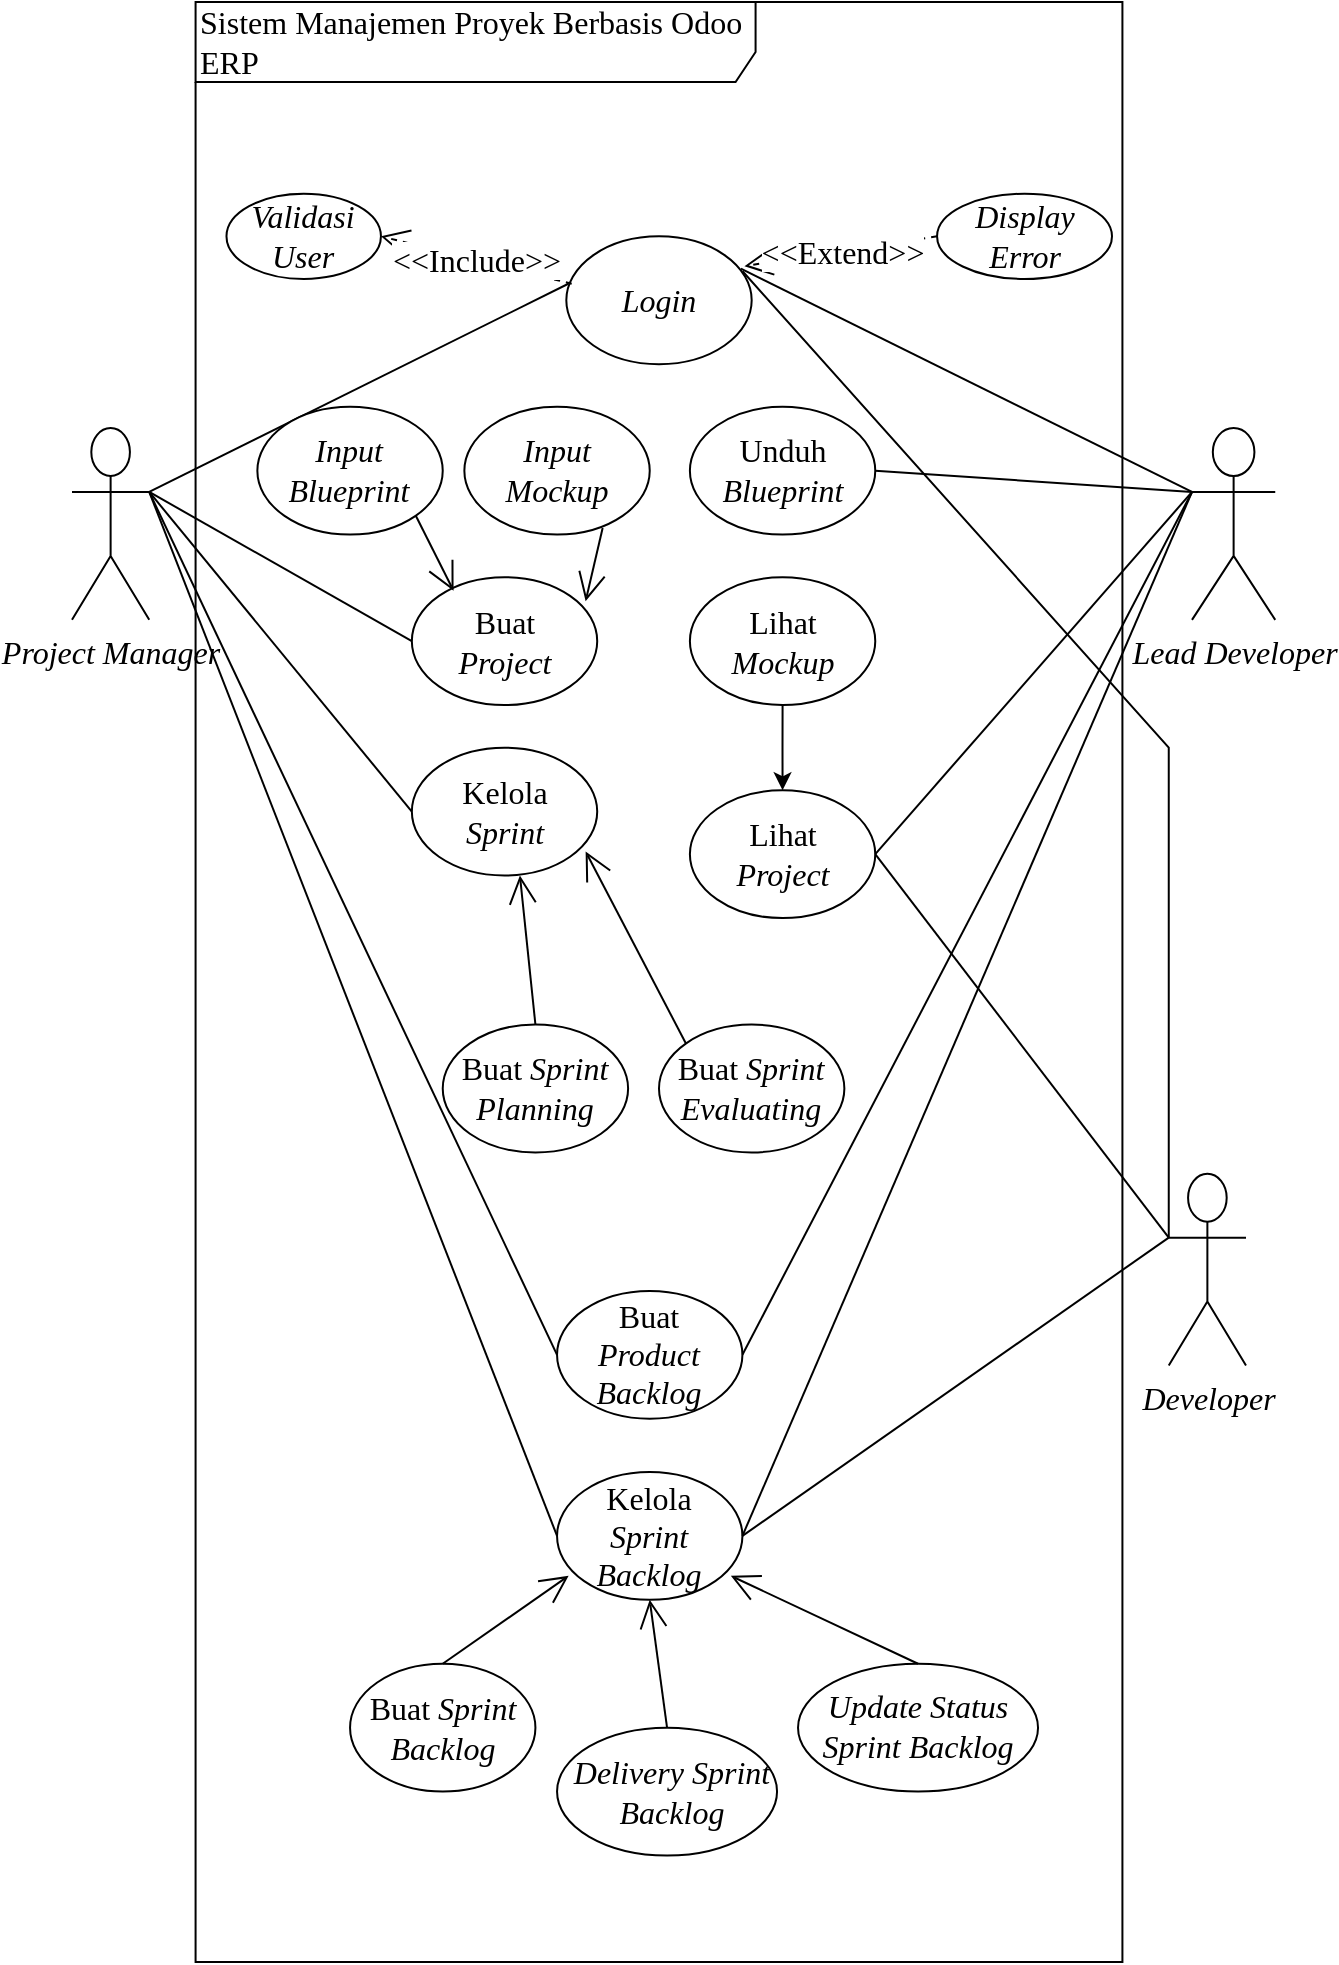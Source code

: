 <mxfile version="21.6.8" type="github" pages="17">
  <diagram name="Halaman-1" id="FzSfXKgSNjZvwmdL0iKT">
    <mxGraphModel dx="1588" dy="1006" grid="1" gridSize="10" guides="1" tooltips="1" connect="1" arrows="1" fold="1" page="1" pageScale="1" pageWidth="827" pageHeight="1169" math="0" shadow="0">
      <root>
        <mxCell id="0" />
        <mxCell id="1" parent="0" />
        <mxCell id="X9nFrclsXQs7v_txp84n-139" value="" style="group;fontSize=16;fontFamily=Times New Roman;" parent="1" vertex="1" connectable="0">
          <mxGeometry x="130" y="120" width="590" height="980" as="geometry" />
        </mxCell>
        <mxCell id="X9nFrclsXQs7v_txp84n-1" value="&lt;i style=&quot;font-size: 16px;&quot;&gt;Project Manager&lt;/i&gt;" style="shape=umlActor;verticalLabelPosition=bottom;verticalAlign=top;html=1;outlineConnect=0;fontSize=16;fontFamily=Times New Roman;" parent="X9nFrclsXQs7v_txp84n-139" vertex="1">
          <mxGeometry y="213.043" width="38.62" height="95.87" as="geometry" />
        </mxCell>
        <mxCell id="X9nFrclsXQs7v_txp84n-5" value="" style="group;fontSize=16;fontFamily=Times New Roman;" parent="X9nFrclsXQs7v_txp84n-139" vertex="1" connectable="0">
          <mxGeometry x="169.921" y="372.826" width="92.684" height="63.913" as="geometry" />
        </mxCell>
        <mxCell id="X9nFrclsXQs7v_txp84n-6" value="" style="ellipse;whiteSpace=wrap;html=1;fontSize=16;fontFamily=Times New Roman;" parent="X9nFrclsXQs7v_txp84n-5" vertex="1">
          <mxGeometry width="92.684" height="63.913" as="geometry" />
        </mxCell>
        <mxCell id="X9nFrclsXQs7v_txp84n-7" value="Kelola &lt;i style=&quot;font-size: 16px;&quot;&gt;Sprint&lt;/i&gt;" style="text;html=1;strokeColor=none;fillColor=none;align=center;verticalAlign=middle;whiteSpace=wrap;rounded=0;fontSize=16;fontFamily=Times New Roman;" parent="X9nFrclsXQs7v_txp84n-5" vertex="1">
          <mxGeometry x="5.793" y="11.984" width="81.099" height="39.946" as="geometry" />
        </mxCell>
        <mxCell id="X9nFrclsXQs7v_txp84n-8" value="" style="group;fontSize=16;fontFamily=Times New Roman;" parent="X9nFrclsXQs7v_txp84n-139" vertex="1" connectable="0">
          <mxGeometry x="242.524" y="644.457" width="92.684" height="63.913" as="geometry" />
        </mxCell>
        <mxCell id="X9nFrclsXQs7v_txp84n-9" value="" style="ellipse;whiteSpace=wrap;html=1;fontSize=16;fontFamily=Times New Roman;" parent="X9nFrclsXQs7v_txp84n-8" vertex="1">
          <mxGeometry width="92.684" height="63.913" as="geometry" />
        </mxCell>
        <mxCell id="X9nFrclsXQs7v_txp84n-10" value="Buat&lt;i style=&quot;font-size: 16px;&quot;&gt; Product Backlog&lt;/i&gt;" style="text;html=1;strokeColor=none;fillColor=none;align=center;verticalAlign=middle;whiteSpace=wrap;rounded=0;fontSize=16;fontFamily=Times New Roman;" parent="X9nFrclsXQs7v_txp84n-8" vertex="1">
          <mxGeometry x="5.793" y="11.984" width="81.099" height="39.946" as="geometry" />
        </mxCell>
        <mxCell id="X9nFrclsXQs7v_txp84n-11" value="" style="group;fontSize=16;fontFamily=Times New Roman;" parent="X9nFrclsXQs7v_txp84n-139" vertex="1" connectable="0">
          <mxGeometry x="242.524" y="735" width="92.684" height="63.913" as="geometry" />
        </mxCell>
        <mxCell id="X9nFrclsXQs7v_txp84n-12" value="" style="ellipse;whiteSpace=wrap;html=1;fontSize=16;fontFamily=Times New Roman;" parent="X9nFrclsXQs7v_txp84n-11" vertex="1">
          <mxGeometry width="92.684" height="63.913" as="geometry" />
        </mxCell>
        <mxCell id="X9nFrclsXQs7v_txp84n-13" value="Kelola &lt;i style=&quot;font-size: 16px;&quot;&gt;Sprint Backlog&lt;/i&gt;" style="text;html=1;strokeColor=none;fillColor=none;align=center;verticalAlign=middle;whiteSpace=wrap;rounded=0;fontSize=16;fontFamily=Times New Roman;" parent="X9nFrclsXQs7v_txp84n-11" vertex="1">
          <mxGeometry x="5.793" y="11.984" width="81.099" height="39.946" as="geometry" />
        </mxCell>
        <mxCell id="X9nFrclsXQs7v_txp84n-37" value="" style="group;fontSize=16;fontFamily=Times New Roman;" parent="X9nFrclsXQs7v_txp84n-139" vertex="1" connectable="0">
          <mxGeometry x="169.921" y="287.609" width="92.684" height="63.913" as="geometry" />
        </mxCell>
        <mxCell id="X9nFrclsXQs7v_txp84n-38" value="" style="ellipse;whiteSpace=wrap;html=1;fontSize=16;fontFamily=Times New Roman;" parent="X9nFrclsXQs7v_txp84n-37" vertex="1">
          <mxGeometry width="92.684" height="63.913" as="geometry" />
        </mxCell>
        <mxCell id="X9nFrclsXQs7v_txp84n-39" value="Buat &lt;i style=&quot;font-size: 16px;&quot;&gt;Project&lt;/i&gt;" style="text;html=1;strokeColor=none;fillColor=none;align=center;verticalAlign=middle;whiteSpace=wrap;rounded=0;fontSize=16;fontFamily=Times New Roman;" parent="X9nFrclsXQs7v_txp84n-37" vertex="1">
          <mxGeometry x="5.793" y="11.984" width="81.099" height="39.946" as="geometry" />
        </mxCell>
        <mxCell id="X9nFrclsXQs7v_txp84n-53" value="&lt;i style=&quot;font-size: 16px;&quot;&gt;Login&lt;/i&gt;" style="ellipse;whiteSpace=wrap;html=1;fontSize=16;fontFamily=Times New Roman;" parent="X9nFrclsXQs7v_txp84n-139" vertex="1">
          <mxGeometry x="247.158" y="117.174" width="92.684" height="63.913" as="geometry" />
        </mxCell>
        <mxCell id="X9nFrclsXQs7v_txp84n-55" value="&lt;i style=&quot;font-size: 16px;&quot;&gt;Lead Developer&lt;br style=&quot;font-size: 16px;&quot;&gt;&lt;/i&gt;" style="shape=umlActor;verticalLabelPosition=bottom;verticalAlign=top;html=1;outlineConnect=0;fontSize=16;fontFamily=Times New Roman;" parent="X9nFrclsXQs7v_txp84n-139" vertex="1">
          <mxGeometry x="560" y="213.043" width="41.62" height="95.87" as="geometry" />
        </mxCell>
        <mxCell id="X9nFrclsXQs7v_txp84n-57" value="&lt;i style=&quot;font-size: 16px;&quot;&gt;Developer&lt;br style=&quot;font-size: 16px;&quot;&gt;&lt;/i&gt;" style="shape=umlActor;verticalLabelPosition=bottom;verticalAlign=top;html=1;outlineConnect=0;fontSize=16;fontFamily=Times New Roman;" parent="X9nFrclsXQs7v_txp84n-139" vertex="1">
          <mxGeometry x="548.38" y="585.87" width="38.62" height="95.87" as="geometry" />
        </mxCell>
        <mxCell id="X9nFrclsXQs7v_txp84n-58" value="" style="endArrow=none;html=1;rounded=0;exitX=1;exitY=0.333;exitDx=0;exitDy=0;exitPerimeter=0;entryX=0;entryY=0.5;entryDx=0;entryDy=0;fontSize=16;fontFamily=Times New Roman;" parent="X9nFrclsXQs7v_txp84n-139" source="X9nFrclsXQs7v_txp84n-1" target="X9nFrclsXQs7v_txp84n-38" edge="1">
          <mxGeometry relative="1" as="geometry">
            <mxPoint x="285.776" y="458.043" as="sourcePoint" />
            <mxPoint x="409.355" y="458.043" as="targetPoint" />
          </mxGeometry>
        </mxCell>
        <mxCell id="X9nFrclsXQs7v_txp84n-59" value="" style="endArrow=none;html=1;rounded=0;exitX=1;exitY=0.333;exitDx=0;exitDy=0;exitPerimeter=0;entryX=0;entryY=0.5;entryDx=0;entryDy=0;fontSize=16;fontFamily=Times New Roman;" parent="X9nFrclsXQs7v_txp84n-139" source="X9nFrclsXQs7v_txp84n-1" target="X9nFrclsXQs7v_txp84n-6" edge="1">
          <mxGeometry relative="1" as="geometry">
            <mxPoint x="46.342" y="258.848" as="sourcePoint" />
            <mxPoint x="100.408" y="213.043" as="targetPoint" />
          </mxGeometry>
        </mxCell>
        <mxCell id="X9nFrclsXQs7v_txp84n-60" value="" style="endArrow=none;html=1;rounded=0;exitX=1;exitY=0.333;exitDx=0;exitDy=0;exitPerimeter=0;entryX=0;entryY=0.5;entryDx=0;entryDy=0;fontSize=16;fontFamily=Times New Roman;" parent="X9nFrclsXQs7v_txp84n-139" source="X9nFrclsXQs7v_txp84n-1" target="X9nFrclsXQs7v_txp84n-9" edge="1">
          <mxGeometry relative="1" as="geometry">
            <mxPoint x="46.342" y="258.848" as="sourcePoint" />
            <mxPoint x="100.408" y="340.87" as="targetPoint" />
          </mxGeometry>
        </mxCell>
        <mxCell id="X9nFrclsXQs7v_txp84n-61" value="" style="endArrow=none;html=1;rounded=0;exitX=1;exitY=0.333;exitDx=0;exitDy=0;exitPerimeter=0;entryX=0;entryY=0.5;entryDx=0;entryDy=0;fontSize=16;fontFamily=Times New Roman;" parent="X9nFrclsXQs7v_txp84n-139" source="X9nFrclsXQs7v_txp84n-1" target="X9nFrclsXQs7v_txp84n-12" edge="1">
          <mxGeometry relative="1" as="geometry">
            <mxPoint x="54.066" y="269.5" as="sourcePoint" />
            <mxPoint x="100.408" y="468.696" as="targetPoint" />
          </mxGeometry>
        </mxCell>
        <mxCell id="X9nFrclsXQs7v_txp84n-62" value="" style="endArrow=none;html=1;rounded=0;exitX=1;exitY=0.333;exitDx=0;exitDy=0;exitPerimeter=0;entryX=0.011;entryY=0.371;entryDx=0;entryDy=0;entryPerimeter=0;fontSize=16;fontFamily=Times New Roman;" parent="X9nFrclsXQs7v_txp84n-139" source="X9nFrclsXQs7v_txp84n-1" target="X9nFrclsXQs7v_txp84n-53" edge="1">
          <mxGeometry relative="1" as="geometry">
            <mxPoint x="46.342" y="258.848" as="sourcePoint" />
            <mxPoint x="100.408" y="213.043" as="targetPoint" />
          </mxGeometry>
        </mxCell>
        <mxCell id="X9nFrclsXQs7v_txp84n-65" value="" style="endArrow=none;html=1;rounded=0;exitX=0;exitY=0.333;exitDx=0;exitDy=0;exitPerimeter=0;entryX=0.942;entryY=0.253;entryDx=0;entryDy=0;entryPerimeter=0;fontSize=16;fontFamily=Times New Roman;" parent="X9nFrclsXQs7v_txp84n-139" source="X9nFrclsXQs7v_txp84n-55" target="X9nFrclsXQs7v_txp84n-53" edge="1">
          <mxGeometry relative="1" as="geometry">
            <mxPoint x="46.342" y="258.848" as="sourcePoint" />
            <mxPoint x="251.02" y="140.609" as="targetPoint" />
          </mxGeometry>
        </mxCell>
        <mxCell id="X9nFrclsXQs7v_txp84n-67" value="" style="endArrow=none;html=1;rounded=0;exitX=0;exitY=0.333;exitDx=0;exitDy=0;exitPerimeter=0;entryX=1;entryY=0.5;entryDx=0;entryDy=0;fontSize=16;fontFamily=Times New Roman;" parent="X9nFrclsXQs7v_txp84n-139" source="X9nFrclsXQs7v_txp84n-55" target="X9nFrclsXQs7v_txp84n-9" edge="1">
          <mxGeometry relative="1" as="geometry">
            <mxPoint x="556.105" y="258.848" as="sourcePoint" />
            <mxPoint x="342.159" y="133.152" as="targetPoint" />
          </mxGeometry>
        </mxCell>
        <mxCell id="X9nFrclsXQs7v_txp84n-68" value="" style="endArrow=none;html=1;rounded=0;exitX=0;exitY=0.333;exitDx=0;exitDy=0;exitPerimeter=0;entryX=1;entryY=0.5;entryDx=0;entryDy=0;fontSize=16;fontFamily=Times New Roman;" parent="X9nFrclsXQs7v_txp84n-139" source="X9nFrclsXQs7v_txp84n-55" target="X9nFrclsXQs7v_txp84n-12" edge="1">
          <mxGeometry relative="1" as="geometry">
            <mxPoint x="556.105" y="258.848" as="sourcePoint" />
            <mxPoint x="342.932" y="511.304" as="targetPoint" />
          </mxGeometry>
        </mxCell>
        <mxCell id="X9nFrclsXQs7v_txp84n-69" value="&lt;i style=&quot;font-size: 16px;&quot;&gt;Display Error&lt;/i&gt;" style="ellipse;whiteSpace=wrap;html=1;align=center;fontSize=16;fontFamily=Times New Roman;" parent="X9nFrclsXQs7v_txp84n-139" vertex="1">
          <mxGeometry x="432.53" y="95.87" width="87.47" height="42.609" as="geometry" />
        </mxCell>
        <mxCell id="X9nFrclsXQs7v_txp84n-70" value="&lt;i style=&quot;font-size: 16px;&quot;&gt;Validasi User&lt;/i&gt;" style="ellipse;whiteSpace=wrap;html=1;align=center;fontSize=16;fontFamily=Times New Roman;" parent="X9nFrclsXQs7v_txp84n-139" vertex="1">
          <mxGeometry x="77.237" y="95.87" width="77.237" height="42.609" as="geometry" />
        </mxCell>
        <mxCell id="X9nFrclsXQs7v_txp84n-71" value="&amp;lt;&amp;lt;Include&amp;gt;&amp;gt;" style="endArrow=open;endSize=12;dashed=1;html=1;rounded=0;entryX=1;entryY=0.5;entryDx=0;entryDy=0;exitX=0.029;exitY=0.371;exitDx=0;exitDy=0;exitPerimeter=0;fontSize=16;fontFamily=Times New Roman;" parent="X9nFrclsXQs7v_txp84n-139" source="X9nFrclsXQs7v_txp84n-53" target="X9nFrclsXQs7v_txp84n-70" edge="1">
          <mxGeometry width="160" relative="1" as="geometry">
            <mxPoint x="247.158" y="127.826" as="sourcePoint" />
            <mxPoint x="432.526" y="308.913" as="targetPoint" />
          </mxGeometry>
        </mxCell>
        <mxCell id="X9nFrclsXQs7v_txp84n-72" value="&amp;lt;&amp;lt;Extend&amp;gt;&amp;gt;" style="endArrow=open;endSize=12;dashed=1;html=1;rounded=0;exitX=0;exitY=0.5;exitDx=0;exitDy=0;entryX=0.961;entryY=0.233;entryDx=0;entryDy=0;entryPerimeter=0;fontSize=16;fontFamily=Times New Roman;" parent="X9nFrclsXQs7v_txp84n-139" source="X9nFrclsXQs7v_txp84n-69" target="X9nFrclsXQs7v_txp84n-53" edge="1">
          <mxGeometry width="160" relative="1" as="geometry">
            <mxPoint x="254.882" y="149.13" as="sourcePoint" />
            <mxPoint x="162.197" y="117.174" as="targetPoint" />
          </mxGeometry>
        </mxCell>
        <mxCell id="X9nFrclsXQs7v_txp84n-74" value="" style="endArrow=none;html=1;rounded=0;exitX=0;exitY=0.333;exitDx=0;exitDy=0;exitPerimeter=0;entryX=0.951;entryY=0.273;entryDx=0;entryDy=0;entryPerimeter=0;fontSize=16;fontFamily=Times New Roman;" parent="X9nFrclsXQs7v_txp84n-139" source="X9nFrclsXQs7v_txp84n-57" target="X9nFrclsXQs7v_txp84n-53" edge="1">
          <mxGeometry relative="1" as="geometry">
            <mxPoint x="556.105" y="258.848" as="sourcePoint" />
            <mxPoint x="342.159" y="133.152" as="targetPoint" />
            <Array as="points">
              <mxPoint x="548.382" y="372.826" />
            </Array>
          </mxGeometry>
        </mxCell>
        <mxCell id="X9nFrclsXQs7v_txp84n-75" value="" style="group;fontSize=16;fontFamily=Times New Roman;" parent="X9nFrclsXQs7v_txp84n-139" vertex="1" connectable="0">
          <mxGeometry x="308.947" y="394.13" width="92.684" height="63.913" as="geometry" />
        </mxCell>
        <mxCell id="X9nFrclsXQs7v_txp84n-76" value="" style="ellipse;whiteSpace=wrap;html=1;fontSize=16;fontFamily=Times New Roman;" parent="X9nFrclsXQs7v_txp84n-75" vertex="1">
          <mxGeometry width="92.684" height="63.913" as="geometry" />
        </mxCell>
        <mxCell id="X9nFrclsXQs7v_txp84n-77" value="Lihat &lt;i style=&quot;font-size: 16px;&quot;&gt;Project&lt;/i&gt;" style="text;html=1;strokeColor=none;fillColor=none;align=center;verticalAlign=middle;whiteSpace=wrap;rounded=0;fontSize=16;fontFamily=Times New Roman;" parent="X9nFrclsXQs7v_txp84n-75" vertex="1">
          <mxGeometry x="5.793" y="11.984" width="81.099" height="39.946" as="geometry" />
        </mxCell>
        <mxCell id="X9nFrclsXQs7v_txp84n-78" value="" style="endArrow=none;html=1;rounded=0;exitX=0;exitY=0.333;exitDx=0;exitDy=0;exitPerimeter=0;entryX=1;entryY=0.5;entryDx=0;entryDy=0;fontSize=16;fontFamily=Times New Roman;" parent="X9nFrclsXQs7v_txp84n-139" source="X9nFrclsXQs7v_txp84n-57" target="X9nFrclsXQs7v_txp84n-76" edge="1">
          <mxGeometry relative="1" as="geometry">
            <mxPoint x="556.105" y="578.413" as="sourcePoint" />
            <mxPoint x="342.932" y="134.217" as="targetPoint" />
            <Array as="points" />
          </mxGeometry>
        </mxCell>
        <mxCell id="X9nFrclsXQs7v_txp84n-79" value="" style="endArrow=none;html=1;rounded=0;exitX=0;exitY=0.333;exitDx=0;exitDy=0;exitPerimeter=0;entryX=1;entryY=0.5;entryDx=0;entryDy=0;fontSize=16;fontFamily=Times New Roman;" parent="X9nFrclsXQs7v_txp84n-139" source="X9nFrclsXQs7v_txp84n-55" target="X9nFrclsXQs7v_txp84n-76" edge="1">
          <mxGeometry relative="1" as="geometry">
            <mxPoint x="556.105" y="258.848" as="sourcePoint" />
            <mxPoint x="342.159" y="133.152" as="targetPoint" />
          </mxGeometry>
        </mxCell>
        <mxCell id="X9nFrclsXQs7v_txp84n-83" value="" style="endArrow=none;html=1;rounded=0;exitX=0;exitY=0.333;exitDx=0;exitDy=0;exitPerimeter=0;entryX=1;entryY=0.5;entryDx=0;entryDy=0;fontSize=16;fontFamily=Times New Roman;" parent="X9nFrclsXQs7v_txp84n-139" source="X9nFrclsXQs7v_txp84n-57" target="X9nFrclsXQs7v_txp84n-12" edge="1">
          <mxGeometry relative="1" as="geometry">
            <mxPoint x="556.105" y="578.413" as="sourcePoint" />
            <mxPoint x="409.355" y="255.652" as="targetPoint" />
            <Array as="points" />
          </mxGeometry>
        </mxCell>
        <mxCell id="X9nFrclsXQs7v_txp84n-84" value="" style="group;fontSize=16;fontFamily=Times New Roman;" parent="X9nFrclsXQs7v_txp84n-139" vertex="1" connectable="0">
          <mxGeometry x="139.026" y="830.87" width="92.684" height="63.913" as="geometry" />
        </mxCell>
        <mxCell id="X9nFrclsXQs7v_txp84n-85" value="" style="ellipse;whiteSpace=wrap;html=1;fontSize=16;fontFamily=Times New Roman;" parent="X9nFrclsXQs7v_txp84n-84" vertex="1">
          <mxGeometry width="92.684" height="63.913" as="geometry" />
        </mxCell>
        <mxCell id="X9nFrclsXQs7v_txp84n-86" value="&lt;div style=&quot;font-size: 16px;&quot;&gt;Buat &lt;i style=&quot;font-size: 16px;&quot;&gt;Sprint Backlog&lt;/i&gt;&lt;/div&gt;" style="text;html=1;strokeColor=none;fillColor=none;align=center;verticalAlign=middle;whiteSpace=wrap;rounded=0;fontSize=16;fontFamily=Times New Roman;" parent="X9nFrclsXQs7v_txp84n-84" vertex="1">
          <mxGeometry x="5.793" y="11.984" width="81.099" height="39.946" as="geometry" />
        </mxCell>
        <mxCell id="X9nFrclsXQs7v_txp84n-87" value="" style="endArrow=open;endFill=1;endSize=12;html=1;rounded=0;exitX=0.5;exitY=0;exitDx=0;exitDy=0;entryX=0;entryY=1;entryDx=0;entryDy=0;fontSize=16;fontFamily=Times New Roman;" parent="X9nFrclsXQs7v_txp84n-139" source="X9nFrclsXQs7v_txp84n-85" target="X9nFrclsXQs7v_txp84n-13" edge="1">
          <mxGeometry width="160" relative="1" as="geometry">
            <mxPoint x="308.947" y="809.565" as="sourcePoint" />
            <mxPoint x="247.158" y="692.391" as="targetPoint" />
          </mxGeometry>
        </mxCell>
        <mxCell id="X9nFrclsXQs7v_txp84n-91" value="" style="group;fontSize=16;fontFamily=Times New Roman;" parent="X9nFrclsXQs7v_txp84n-139" vertex="1" connectable="0">
          <mxGeometry x="242.524" y="862.826" width="110.0" height="63.913" as="geometry" />
        </mxCell>
        <mxCell id="X9nFrclsXQs7v_txp84n-92" value="" style="ellipse;whiteSpace=wrap;html=1;fontSize=16;fontFamily=Times New Roman;" parent="X9nFrclsXQs7v_txp84n-91" vertex="1">
          <mxGeometry width="110" height="63.913" as="geometry" />
        </mxCell>
        <mxCell id="VYCwzFHkxakaHINFxb6R-3" value="&lt;i style=&quot;font-size: 16px;&quot;&gt;Delivery&lt;/i&gt; &lt;i style=&quot;font-size: 16px;&quot;&gt;Sprint Backlog&lt;/i&gt;" style="text;html=1;strokeColor=none;fillColor=none;align=center;verticalAlign=middle;whiteSpace=wrap;rounded=0;fontSize=16;fontFamily=Times New Roman;" vertex="1" parent="X9nFrclsXQs7v_txp84n-91">
          <mxGeometry x="5.79" y="13.204" width="104.21" height="37.5" as="geometry" />
        </mxCell>
        <mxCell id="X9nFrclsXQs7v_txp84n-94" value="" style="endArrow=open;endFill=1;endSize=12;html=1;rounded=0;exitX=0.5;exitY=0;exitDx=0;exitDy=0;entryX=0.5;entryY=1;entryDx=0;entryDy=0;fontSize=16;fontFamily=Times New Roman;" parent="X9nFrclsXQs7v_txp84n-139" source="X9nFrclsXQs7v_txp84n-92" target="X9nFrclsXQs7v_txp84n-12" edge="1">
          <mxGeometry width="160" relative="1" as="geometry">
            <mxPoint x="200.816" y="777.609" as="sourcePoint" />
            <mxPoint x="261.061" y="723.283" as="targetPoint" />
          </mxGeometry>
        </mxCell>
        <mxCell id="X9nFrclsXQs7v_txp84n-95" value="" style="group;fontSize=16;fontFamily=Times New Roman;" parent="X9nFrclsXQs7v_txp84n-139" vertex="1" connectable="0">
          <mxGeometry x="363.013" y="830.87" width="120" height="63.913" as="geometry" />
        </mxCell>
        <mxCell id="X9nFrclsXQs7v_txp84n-96" value="" style="ellipse;whiteSpace=wrap;html=1;fontSize=16;fontFamily=Times New Roman;" parent="X9nFrclsXQs7v_txp84n-95" vertex="1">
          <mxGeometry width="120" height="63.913" as="geometry" />
        </mxCell>
        <mxCell id="VYCwzFHkxakaHINFxb6R-2" value="&lt;i style=&quot;font-size: 16px;&quot;&gt;Update Status&lt;/i&gt; &lt;i style=&quot;font-size: 16px;&quot;&gt;Sprint Backlog&lt;/i&gt;" style="text;html=1;strokeColor=none;fillColor=none;align=center;verticalAlign=middle;whiteSpace=wrap;rounded=0;fontSize=16;fontFamily=Times New Roman;" vertex="1" parent="X9nFrclsXQs7v_txp84n-95">
          <mxGeometry x="7.9" y="11.98" width="104.21" height="37.5" as="geometry" />
        </mxCell>
        <mxCell id="X9nFrclsXQs7v_txp84n-98" value="" style="endArrow=open;endFill=1;endSize=12;html=1;rounded=0;exitX=0.5;exitY=0;exitDx=0;exitDy=0;entryX=1;entryY=1;entryDx=0;entryDy=0;fontSize=16;fontFamily=Times New Roman;" parent="X9nFrclsXQs7v_txp84n-139" source="X9nFrclsXQs7v_txp84n-96" target="X9nFrclsXQs7v_txp84n-13" edge="1">
          <mxGeometry width="160" relative="1" as="geometry">
            <mxPoint x="301.224" y="809.565" as="sourcePoint" />
            <mxPoint x="301.224" y="735" as="targetPoint" />
          </mxGeometry>
        </mxCell>
        <mxCell id="X9nFrclsXQs7v_txp84n-99" value="" style="group;fontSize=16;fontFamily=Times New Roman;" parent="X9nFrclsXQs7v_txp84n-139" vertex="1" connectable="0">
          <mxGeometry x="185.368" y="511.304" width="92.684" height="63.913" as="geometry" />
        </mxCell>
        <mxCell id="X9nFrclsXQs7v_txp84n-100" value="" style="ellipse;whiteSpace=wrap;html=1;fontSize=16;fontFamily=Times New Roman;" parent="X9nFrclsXQs7v_txp84n-99" vertex="1">
          <mxGeometry width="92.684" height="63.913" as="geometry" />
        </mxCell>
        <mxCell id="X9nFrclsXQs7v_txp84n-101" value="Buat &lt;i style=&quot;font-size: 16px;&quot;&gt;Sprint Planning&lt;br style=&quot;font-size: 16px;&quot;&gt;&lt;/i&gt;" style="text;html=1;strokeColor=none;fillColor=none;align=center;verticalAlign=middle;whiteSpace=wrap;rounded=0;fontSize=16;fontFamily=Times New Roman;" parent="X9nFrclsXQs7v_txp84n-99" vertex="1">
          <mxGeometry x="5.793" y="11.984" width="81.099" height="39.946" as="geometry" />
        </mxCell>
        <mxCell id="X9nFrclsXQs7v_txp84n-102" value="" style="group;fontSize=16;fontFamily=Times New Roman;" parent="X9nFrclsXQs7v_txp84n-139" vertex="1" connectable="0">
          <mxGeometry x="293.5" y="511.304" width="92.684" height="63.913" as="geometry" />
        </mxCell>
        <mxCell id="X9nFrclsXQs7v_txp84n-103" value="" style="ellipse;whiteSpace=wrap;html=1;fontSize=16;fontFamily=Times New Roman;" parent="X9nFrclsXQs7v_txp84n-102" vertex="1">
          <mxGeometry width="92.684" height="63.913" as="geometry" />
        </mxCell>
        <mxCell id="X9nFrclsXQs7v_txp84n-104" value="Buat &lt;i style=&quot;font-size: 16px;&quot;&gt;Sprint Evaluating&lt;br style=&quot;font-size: 16px;&quot;&gt;&lt;/i&gt;" style="text;html=1;strokeColor=none;fillColor=none;align=center;verticalAlign=middle;whiteSpace=wrap;rounded=0;fontSize=16;fontFamily=Times New Roman;" parent="X9nFrclsXQs7v_txp84n-102" vertex="1">
          <mxGeometry x="5.793" y="11.984" width="81.099" height="39.946" as="geometry" />
        </mxCell>
        <mxCell id="X9nFrclsXQs7v_txp84n-106" value="" style="endArrow=open;endFill=1;endSize=12;html=1;rounded=0;exitX=0.5;exitY=0;exitDx=0;exitDy=0;entryX=0.583;entryY=1;entryDx=0;entryDy=0;entryPerimeter=0;fontSize=16;fontFamily=Times New Roman;" parent="X9nFrclsXQs7v_txp84n-139" source="X9nFrclsXQs7v_txp84n-100" target="X9nFrclsXQs7v_txp84n-6" edge="1">
          <mxGeometry width="160" relative="1" as="geometry">
            <mxPoint x="200.816" y="777.609" as="sourcePoint" />
            <mxPoint x="261.061" y="723.283" as="targetPoint" />
          </mxGeometry>
        </mxCell>
        <mxCell id="X9nFrclsXQs7v_txp84n-107" value="" style="endArrow=open;endFill=1;endSize=12;html=1;rounded=0;exitX=0;exitY=0;exitDx=0;exitDy=0;entryX=1;entryY=1;entryDx=0;entryDy=0;fontSize=16;fontFamily=Times New Roman;" parent="X9nFrclsXQs7v_txp84n-139" source="X9nFrclsXQs7v_txp84n-103" target="X9nFrclsXQs7v_txp84n-7" edge="1">
          <mxGeometry width="160" relative="1" as="geometry">
            <mxPoint x="250.247" y="426.087" as="sourcePoint" />
            <mxPoint x="223.987" y="383.478" as="targetPoint" />
          </mxGeometry>
        </mxCell>
        <mxCell id="X9nFrclsXQs7v_txp84n-108" value="" style="group;fontSize=16;fontFamily=Times New Roman;" parent="X9nFrclsXQs7v_txp84n-139" vertex="1" connectable="0">
          <mxGeometry x="196.182" y="202.391" width="92.684" height="63.913" as="geometry" />
        </mxCell>
        <mxCell id="X9nFrclsXQs7v_txp84n-109" value="" style="ellipse;whiteSpace=wrap;html=1;fontSize=16;fontFamily=Times New Roman;" parent="X9nFrclsXQs7v_txp84n-108" vertex="1">
          <mxGeometry width="92.684" height="63.913" as="geometry" />
        </mxCell>
        <mxCell id="X9nFrclsXQs7v_txp84n-110" value="&lt;i style=&quot;font-size: 16px;&quot;&gt;Input Mockup&lt;br style=&quot;font-size: 16px;&quot;&gt;&lt;/i&gt;" style="text;html=1;strokeColor=none;fillColor=none;align=center;verticalAlign=middle;whiteSpace=wrap;rounded=0;fontSize=16;fontFamily=Times New Roman;" parent="X9nFrclsXQs7v_txp84n-108" vertex="1">
          <mxGeometry x="5.793" y="11.984" width="81.099" height="39.946" as="geometry" />
        </mxCell>
        <mxCell id="X9nFrclsXQs7v_txp84n-116" value="" style="group;fontSize=16;fontFamily=Times New Roman;" parent="X9nFrclsXQs7v_txp84n-139" vertex="1" connectable="0">
          <mxGeometry x="92.684" y="202.391" width="92.684" height="63.913" as="geometry" />
        </mxCell>
        <mxCell id="X9nFrclsXQs7v_txp84n-117" value="" style="ellipse;whiteSpace=wrap;html=1;fontSize=16;fontFamily=Times New Roman;" parent="X9nFrclsXQs7v_txp84n-116" vertex="1">
          <mxGeometry width="92.684" height="63.913" as="geometry" />
        </mxCell>
        <mxCell id="X9nFrclsXQs7v_txp84n-118" value="&lt;i style=&quot;font-size: 16px;&quot;&gt;Input Blueprint&lt;br style=&quot;font-size: 16px;&quot;&gt;&lt;/i&gt;" style="text;html=1;strokeColor=none;fillColor=none;align=center;verticalAlign=middle;whiteSpace=wrap;rounded=0;fontSize=16;fontFamily=Times New Roman;" parent="X9nFrclsXQs7v_txp84n-116" vertex="1">
          <mxGeometry x="5.793" y="11.984" width="81.099" height="39.946" as="geometry" />
        </mxCell>
        <mxCell id="X9nFrclsXQs7v_txp84n-121" value="" style="endArrow=open;endFill=1;endSize=12;html=1;rounded=0;exitX=1;exitY=1;exitDx=0;exitDy=0;entryX=0.225;entryY=0.106;entryDx=0;entryDy=0;entryPerimeter=0;fontSize=16;fontFamily=Times New Roman;" parent="X9nFrclsXQs7v_txp84n-139" source="X9nFrclsXQs7v_txp84n-117" target="X9nFrclsXQs7v_txp84n-38" edge="1">
          <mxGeometry width="160" relative="1" as="geometry">
            <mxPoint x="231.711" y="479.348" as="sourcePoint" />
            <mxPoint x="231.711" y="447.391" as="targetPoint" />
          </mxGeometry>
        </mxCell>
        <mxCell id="X9nFrclsXQs7v_txp84n-122" value="" style="endArrow=open;endFill=1;endSize=12;html=1;rounded=0;exitX=0.746;exitY=0.949;exitDx=0;exitDy=0;entryX=1;entryY=0;entryDx=0;entryDy=0;exitPerimeter=0;fontSize=16;fontFamily=Times New Roman;" parent="X9nFrclsXQs7v_txp84n-139" source="X9nFrclsXQs7v_txp84n-109" target="X9nFrclsXQs7v_txp84n-39" edge="1">
          <mxGeometry width="160" relative="1" as="geometry">
            <mxPoint x="146.75" y="276.957" as="sourcePoint" />
            <mxPoint x="198.499" y="304.652" as="targetPoint" />
          </mxGeometry>
        </mxCell>
        <mxCell id="X9nFrclsXQs7v_txp84n-131" value="" style="group;fontSize=16;fontFamily=Times New Roman;" parent="X9nFrclsXQs7v_txp84n-139" vertex="1" connectable="0">
          <mxGeometry x="308.947" y="202.391" width="92.684" height="63.913" as="geometry" />
        </mxCell>
        <mxCell id="X9nFrclsXQs7v_txp84n-132" value="" style="ellipse;whiteSpace=wrap;html=1;fontSize=16;fontFamily=Times New Roman;" parent="X9nFrclsXQs7v_txp84n-131" vertex="1">
          <mxGeometry width="92.684" height="63.913" as="geometry" />
        </mxCell>
        <mxCell id="X9nFrclsXQs7v_txp84n-133" value="Unduh &lt;i style=&quot;font-size: 16px;&quot;&gt;Blueprint&lt;/i&gt;" style="text;html=1;strokeColor=none;fillColor=none;align=center;verticalAlign=middle;whiteSpace=wrap;rounded=0;fontSize=16;fontFamily=Times New Roman;" parent="X9nFrclsXQs7v_txp84n-131" vertex="1">
          <mxGeometry x="5.793" y="11.984" width="81.099" height="39.946" as="geometry" />
        </mxCell>
        <mxCell id="X9nFrclsXQs7v_txp84n-136" value="" style="endArrow=none;html=1;rounded=0;exitX=0;exitY=0.333;exitDx=0;exitDy=0;exitPerimeter=0;entryX=1;entryY=0.5;entryDx=0;entryDy=0;fontSize=16;fontFamily=Times New Roman;" parent="X9nFrclsXQs7v_txp84n-139" source="X9nFrclsXQs7v_txp84n-55" target="X9nFrclsXQs7v_txp84n-132" edge="1">
          <mxGeometry relative="1" as="geometry">
            <mxPoint x="556.105" y="258.848" as="sourcePoint" />
            <mxPoint x="409.355" y="330.217" as="targetPoint" />
          </mxGeometry>
        </mxCell>
        <mxCell id="X9nFrclsXQs7v_txp84n-138" value="Sistem Manajemen Proyek Berbasis Odoo ERP" style="shape=umlFrame;whiteSpace=wrap;html=1;pointerEvents=0;width=280;height=40;fontSize=16;align=left;fontFamily=Times New Roman;" parent="X9nFrclsXQs7v_txp84n-139" vertex="1">
          <mxGeometry x="61.789" width="463.421" height="980.0" as="geometry" />
        </mxCell>
        <mxCell id="X9nFrclsXQs7v_txp84n-124" value="" style="group;fontSize=16;fontFamily=Times New Roman;" parent="X9nFrclsXQs7v_txp84n-139" vertex="1" connectable="0">
          <mxGeometry x="308.947" y="287.609" width="92.684" height="63.913" as="geometry" />
        </mxCell>
        <mxCell id="X9nFrclsXQs7v_txp84n-125" value="" style="ellipse;whiteSpace=wrap;html=1;fontSize=16;fontFamily=Times New Roman;" parent="X9nFrclsXQs7v_txp84n-124" vertex="1">
          <mxGeometry width="92.684" height="63.913" as="geometry" />
        </mxCell>
        <mxCell id="X9nFrclsXQs7v_txp84n-126" value="Lihat &lt;i style=&quot;font-size: 16px;&quot;&gt;Mockup&lt;/i&gt;" style="text;html=1;strokeColor=none;fillColor=none;align=center;verticalAlign=middle;whiteSpace=wrap;rounded=0;fontSize=16;fontFamily=Times New Roman;" parent="X9nFrclsXQs7v_txp84n-124" vertex="1">
          <mxGeometry x="5.793" y="11.984" width="81.099" height="39.946" as="geometry" />
        </mxCell>
        <mxCell id="-wCMYeER-rxGX5QNR3Of-2" style="edgeStyle=orthogonalEdgeStyle;rounded=0;orthogonalLoop=1;jettySize=auto;html=1;entryX=0.5;entryY=0;entryDx=0;entryDy=0;fontSize=16;fontFamily=Times New Roman;" parent="X9nFrclsXQs7v_txp84n-139" source="X9nFrclsXQs7v_txp84n-125" target="X9nFrclsXQs7v_txp84n-76" edge="1">
          <mxGeometry relative="1" as="geometry" />
        </mxCell>
      </root>
    </mxGraphModel>
  </diagram>
  <diagram id="jeJyDaqmmxNK1jhFWpfN" name="Halaman-2">
    <mxGraphModel dx="1323" dy="838" grid="1" gridSize="10" guides="1" tooltips="1" connect="1" arrows="1" fold="1" page="1" pageScale="1" pageWidth="827" pageHeight="1169" math="0" shadow="0">
      <root>
        <mxCell id="0" />
        <mxCell id="1" parent="0" />
        <mxCell id="wMVmCbezlnjJ1-fFctpg-1" value="&lt;i style=&quot;font-size: 18px;&quot;&gt;&lt;font style=&quot;font-size: 18px;&quot;&gt;Activity Diagram Login&lt;/font&gt;&lt;/i&gt;" style="swimlane;childLayout=stackLayout;resizeParent=1;resizeParentMax=0;startSize=20;html=1;fontSize=18;fontFamily=Times New Roman;" parent="1" vertex="1">
          <mxGeometry x="104" y="40" width="460" height="770" as="geometry" />
        </mxCell>
        <mxCell id="wMVmCbezlnjJ1-fFctpg-2" value="&lt;i style=&quot;font-size: 18px;&quot;&gt;&lt;font style=&quot;font-size: 18px;&quot;&gt;Developer&lt;/font&gt;&lt;br style=&quot;font-size: 18px;&quot;&gt;&lt;/i&gt;" style="swimlane;startSize=20;html=1;fontSize=18;fontFamily=Times New Roman;" parent="wMVmCbezlnjJ1-fFctpg-1" vertex="1">
          <mxGeometry y="20" width="210" height="750" as="geometry" />
        </mxCell>
        <mxCell id="wMVmCbezlnjJ1-fFctpg-19" value="" style="edgeStyle=orthogonalEdgeStyle;rounded=0;orthogonalLoop=1;jettySize=auto;html=1;entryX=0.5;entryY=0;entryDx=0;entryDy=0;fontSize=18;fontFamily=Times New Roman;" parent="wMVmCbezlnjJ1-fFctpg-2" source="wMVmCbezlnjJ1-fFctpg-8" target="wMVmCbezlnjJ1-fFctpg-11" edge="1">
          <mxGeometry relative="1" as="geometry" />
        </mxCell>
        <mxCell id="ojiJrw0_y6i-DsqAj5lc-21" value="Awal" style="edgeLabel;html=1;align=center;verticalAlign=middle;resizable=0;points=[];fontSize=18;fontFamily=Times New Roman;" parent="wMVmCbezlnjJ1-fFctpg-19" vertex="1" connectable="0">
          <mxGeometry x="-0.747" y="-1" relative="1" as="geometry">
            <mxPoint as="offset" />
          </mxGeometry>
        </mxCell>
        <mxCell id="wMVmCbezlnjJ1-fFctpg-8" value="" style="ellipse;html=1;shape=startState;fillColor=#000000;strokeColor=#000000;fontSize=18;fontFamily=Times New Roman;" parent="wMVmCbezlnjJ1-fFctpg-2" vertex="1">
          <mxGeometry x="86.0" y="30" width="30" height="30" as="geometry" />
        </mxCell>
        <mxCell id="wMVmCbezlnjJ1-fFctpg-13" value="" style="group;fontSize=18;fontFamily=Times New Roman;" parent="wMVmCbezlnjJ1-fFctpg-2" vertex="1" connectable="0">
          <mxGeometry x="46" y="110" width="110" height="45" as="geometry" />
        </mxCell>
        <mxCell id="wMVmCbezlnjJ1-fFctpg-11" value="" style="rounded=1;whiteSpace=wrap;html=1;fontSize=18;fontFamily=Times New Roman;" parent="wMVmCbezlnjJ1-fFctpg-13" vertex="1">
          <mxGeometry width="110" height="45" as="geometry" />
        </mxCell>
        <mxCell id="wMVmCbezlnjJ1-fFctpg-12" value="Membuka halaman &lt;i style=&quot;font-size: 18px;&quot;&gt;login&lt;/i&gt;" style="text;html=1;strokeColor=none;fillColor=none;align=center;verticalAlign=middle;whiteSpace=wrap;rounded=0;fontSize=18;fontFamily=Times New Roman;" parent="wMVmCbezlnjJ1-fFctpg-13" vertex="1">
          <mxGeometry y="5" width="110" height="40" as="geometry" />
        </mxCell>
        <mxCell id="wMVmCbezlnjJ1-fFctpg-24" value="" style="group;fontSize=18;fontFamily=Times New Roman;" parent="wMVmCbezlnjJ1-fFctpg-2" vertex="1" connectable="0">
          <mxGeometry x="6" y="190" width="165" height="80" as="geometry" />
        </mxCell>
        <mxCell id="wMVmCbezlnjJ1-fFctpg-25" value="" style="rounded=1;whiteSpace=wrap;html=1;fontSize=18;fontFamily=Times New Roman;" parent="wMVmCbezlnjJ1-fFctpg-24" vertex="1">
          <mxGeometry width="165" height="80" as="geometry" />
        </mxCell>
        <mxCell id="wMVmCbezlnjJ1-fFctpg-29" value="" style="group;fontSize=18;fontFamily=Times New Roman;" parent="wMVmCbezlnjJ1-fFctpg-2" vertex="1" connectable="0">
          <mxGeometry x="31" y="308" width="140" height="45" as="geometry" />
        </mxCell>
        <mxCell id="wMVmCbezlnjJ1-fFctpg-30" value="" style="rounded=1;whiteSpace=wrap;html=1;fontSize=18;fontFamily=Times New Roman;" parent="wMVmCbezlnjJ1-fFctpg-29" vertex="1">
          <mxGeometry width="140" height="45" as="geometry" />
        </mxCell>
        <mxCell id="wMVmCbezlnjJ1-fFctpg-31" value="Klik tombol &lt;i style=&quot;font-size: 18px;&quot;&gt;&quot;Login&quot;&lt;/i&gt;" style="text;html=1;strokeColor=none;fillColor=none;align=center;verticalAlign=middle;whiteSpace=wrap;rounded=0;fontSize=18;fontFamily=Times New Roman;" parent="wMVmCbezlnjJ1-fFctpg-29" vertex="1">
          <mxGeometry y="6" width="140" height="40" as="geometry" />
        </mxCell>
        <mxCell id="wMVmCbezlnjJ1-fFctpg-35" value="" style="edgeStyle=orthogonalEdgeStyle;rounded=0;orthogonalLoop=1;jettySize=auto;html=1;fontSize=18;fontFamily=Times New Roman;" parent="wMVmCbezlnjJ1-fFctpg-1" source="wMVmCbezlnjJ1-fFctpg-31" target="wMVmCbezlnjJ1-fFctpg-34" edge="1">
          <mxGeometry relative="1" as="geometry">
            <Array as="points">
              <mxPoint x="246" y="345" />
              <mxPoint x="246" y="345" />
            </Array>
          </mxGeometry>
        </mxCell>
        <mxCell id="wMVmCbezlnjJ1-fFctpg-18" style="edgeStyle=orthogonalEdgeStyle;rounded=0;orthogonalLoop=1;jettySize=auto;html=1;exitX=1;exitY=0.5;exitDx=0;exitDy=0;entryX=0;entryY=0.5;entryDx=0;entryDy=0;fontSize=18;fontFamily=Times New Roman;" parent="wMVmCbezlnjJ1-fFctpg-1" source="wMVmCbezlnjJ1-fFctpg-12" edge="1">
          <mxGeometry relative="1" as="geometry">
            <mxPoint x="377" y="155" as="targetPoint" />
          </mxGeometry>
        </mxCell>
        <mxCell id="wMVmCbezlnjJ1-fFctpg-3" value="&lt;font style=&quot;font-size: 18px;&quot;&gt;Sistem&lt;/font&gt;" style="swimlane;startSize=20;html=1;fontSize=18;fontFamily=Times New Roman;" parent="wMVmCbezlnjJ1-fFctpg-1" vertex="1">
          <mxGeometry x="210" y="20" width="250" height="750" as="geometry" />
        </mxCell>
        <mxCell id="_nup6Qx7mRVFFU9gUWNi-3" value="No" style="text;html=1;strokeColor=none;fillColor=none;align=center;verticalAlign=middle;whiteSpace=wrap;rounded=0;fontSize=18;fontFamily=Times New Roman;" vertex="1" parent="wMVmCbezlnjJ1-fFctpg-3">
          <mxGeometry x="110.25" y="404" width="60" height="30" as="geometry" />
        </mxCell>
        <mxCell id="ojiJrw0_y6i-DsqAj5lc-15" value="" style="group;fontSize=18;fontFamily=Times New Roman;" parent="wMVmCbezlnjJ1-fFctpg-3" vertex="1" connectable="0">
          <mxGeometry x="6" y="595" width="180" height="60" as="geometry" />
        </mxCell>
        <mxCell id="ojiJrw0_y6i-DsqAj5lc-16" value="" style="rounded=1;whiteSpace=wrap;html=1;fontSize=18;fontFamily=Times New Roman;" parent="ojiJrw0_y6i-DsqAj5lc-15" vertex="1">
          <mxGeometry width="180" height="60" as="geometry" />
        </mxCell>
        <mxCell id="ojiJrw0_y6i-DsqAj5lc-17" value="Menampilkan menu utama" style="text;html=1;strokeColor=none;fillColor=none;align=center;verticalAlign=middle;whiteSpace=wrap;rounded=0;fontSize=18;fontFamily=Times New Roman;" parent="ojiJrw0_y6i-DsqAj5lc-15" vertex="1">
          <mxGeometry width="180" height="53.333" as="geometry" />
        </mxCell>
        <mxCell id="ojiJrw0_y6i-DsqAj5lc-7" value="" style="group;fontSize=18;fontFamily=Times New Roman;" parent="wMVmCbezlnjJ1-fFctpg-3" vertex="1" connectable="0">
          <mxGeometry x="-30.75" y="464" width="140" height="45" as="geometry" />
        </mxCell>
        <mxCell id="ojiJrw0_y6i-DsqAj5lc-8" value="" style="rounded=1;whiteSpace=wrap;html=1;fontSize=18;fontFamily=Times New Roman;" parent="ojiJrw0_y6i-DsqAj5lc-7" vertex="1">
          <mxGeometry x="40" width="100" height="45" as="geometry" />
        </mxCell>
        <mxCell id="ojiJrw0_y6i-DsqAj5lc-9" value="&lt;i style=&quot;font-size: 18px;&quot;&gt;Validasi User&lt;/i&gt;" style="text;html=1;strokeColor=none;fillColor=none;align=center;verticalAlign=middle;whiteSpace=wrap;rounded=0;fontSize=18;fontFamily=Times New Roman;" parent="ojiJrw0_y6i-DsqAj5lc-7" vertex="1">
          <mxGeometry x="40" y="5" width="100" height="40" as="geometry" />
        </mxCell>
        <mxCell id="wMVmCbezlnjJ1-fFctpg-32" value="" style="group;fontSize=18;fontFamily=Times New Roman;" parent="wMVmCbezlnjJ1-fFctpg-3" vertex="1" connectable="0">
          <mxGeometry x="17.75" y="300" width="140" height="45" as="geometry" />
        </mxCell>
        <mxCell id="wMVmCbezlnjJ1-fFctpg-33" value="" style="rounded=1;whiteSpace=wrap;html=1;fontSize=18;fontFamily=Times New Roman;" parent="wMVmCbezlnjJ1-fFctpg-32" vertex="1">
          <mxGeometry width="140" height="45" as="geometry" />
        </mxCell>
        <mxCell id="wMVmCbezlnjJ1-fFctpg-34" value="Verifikasi Proses" style="text;html=1;strokeColor=none;fillColor=none;align=center;verticalAlign=middle;whiteSpace=wrap;rounded=0;fontSize=18;fontFamily=Times New Roman;" parent="wMVmCbezlnjJ1-fFctpg-32" vertex="1">
          <mxGeometry y="5" width="140" height="40" as="geometry" />
        </mxCell>
        <mxCell id="ojiJrw0_y6i-DsqAj5lc-31" style="edgeStyle=orthogonalEdgeStyle;rounded=0;orthogonalLoop=1;jettySize=auto;html=1;fontSize=18;fontFamily=Times New Roman;" parent="wMVmCbezlnjJ1-fFctpg-3" source="wMVmCbezlnjJ1-fFctpg-36" edge="1">
          <mxGeometry relative="1" as="geometry">
            <mxPoint x="46" y="464" as="targetPoint" />
            <Array as="points">
              <mxPoint x="46" y="427" />
              <mxPoint x="46" y="464" />
            </Array>
          </mxGeometry>
        </mxCell>
        <mxCell id="wMVmCbezlnjJ1-fFctpg-36" value="" style="rhombus;whiteSpace=wrap;html=1;fontSize=18;fontFamily=Times New Roman;" parent="wMVmCbezlnjJ1-fFctpg-3" vertex="1">
          <mxGeometry x="65.25" y="404" width="45" height="45" as="geometry" />
        </mxCell>
        <mxCell id="wMVmCbezlnjJ1-fFctpg-37" value="" style="edgeStyle=orthogonalEdgeStyle;rounded=0;orthogonalLoop=1;jettySize=auto;html=1;fontSize=18;fontFamily=Times New Roman;" parent="wMVmCbezlnjJ1-fFctpg-3" source="wMVmCbezlnjJ1-fFctpg-34" target="wMVmCbezlnjJ1-fFctpg-36" edge="1">
          <mxGeometry relative="1" as="geometry">
            <Array as="points">
              <mxPoint x="100.75" y="310" />
              <mxPoint x="100.75" y="310" />
            </Array>
          </mxGeometry>
        </mxCell>
        <mxCell id="ojiJrw0_y6i-DsqAj5lc-5" style="edgeStyle=orthogonalEdgeStyle;rounded=0;orthogonalLoop=1;jettySize=auto;html=1;entryX=0.355;entryY=0.03;entryDx=0;entryDy=0;entryPerimeter=0;fontSize=18;fontFamily=Times New Roman;exitX=0;exitY=0.75;exitDx=0;exitDy=0;" parent="wMVmCbezlnjJ1-fFctpg-3" source="_nup6Qx7mRVFFU9gUWNi-3" edge="1">
          <mxGeometry relative="1" as="geometry">
            <mxPoint x="172.45" y="465.35" as="targetPoint" />
            <Array as="points">
              <mxPoint x="173" y="426" />
            </Array>
          </mxGeometry>
        </mxCell>
        <mxCell id="ojiJrw0_y6i-DsqAj5lc-3" style="edgeStyle=orthogonalEdgeStyle;rounded=0;orthogonalLoop=1;jettySize=auto;html=1;entryX=1;entryY=0.5;entryDx=0;entryDy=0;fontSize=18;fontFamily=Times New Roman;exitX=0.325;exitY=0.025;exitDx=0;exitDy=0;exitPerimeter=0;" parent="wMVmCbezlnjJ1-fFctpg-3" edge="1">
          <mxGeometry relative="1" as="geometry">
            <Array as="points">
              <mxPoint x="194" y="470" />
              <mxPoint x="194" y="135" />
            </Array>
            <mxPoint x="189.25" y="470" as="sourcePoint" />
            <mxPoint x="166" y="135" as="targetPoint" />
          </mxGeometry>
        </mxCell>
        <mxCell id="ojiJrw0_y6i-DsqAj5lc-19" value="" style="ellipse;html=1;shape=endState;fillColor=#000000;strokeColor=#000000;fontSize=18;fontFamily=Times New Roman;" parent="wMVmCbezlnjJ1-fFctpg-3" vertex="1">
          <mxGeometry x="79.25" y="702" width="30" height="30" as="geometry" />
        </mxCell>
        <mxCell id="ojiJrw0_y6i-DsqAj5lc-20" value="" style="edgeStyle=orthogonalEdgeStyle;rounded=0;orthogonalLoop=1;jettySize=auto;html=1;fontSize=18;fontFamily=Times New Roman;" parent="wMVmCbezlnjJ1-fFctpg-3" source="ojiJrw0_y6i-DsqAj5lc-17" target="ojiJrw0_y6i-DsqAj5lc-19" edge="1">
          <mxGeometry relative="1" as="geometry" />
        </mxCell>
        <mxCell id="ojiJrw0_y6i-DsqAj5lc-22" value="Akhir" style="edgeLabel;html=1;align=center;verticalAlign=middle;resizable=0;points=[];fontSize=18;fontFamily=Times New Roman;" parent="ojiJrw0_y6i-DsqAj5lc-20" vertex="1" connectable="0">
          <mxGeometry x="-0.265" y="5" relative="1" as="geometry">
            <mxPoint y="5" as="offset" />
          </mxGeometry>
        </mxCell>
        <mxCell id="ojiJrw0_y6i-DsqAj5lc-18" value="" style="edgeStyle=orthogonalEdgeStyle;rounded=0;orthogonalLoop=1;jettySize=auto;html=1;fontSize=18;fontFamily=Times New Roman;" parent="wMVmCbezlnjJ1-fFctpg-3" source="ojiJrw0_y6i-DsqAj5lc-9" target="ojiJrw0_y6i-DsqAj5lc-17" edge="1">
          <mxGeometry relative="1" as="geometry">
            <Array as="points">
              <mxPoint x="96" y="530" />
              <mxPoint x="96" y="530" />
            </Array>
          </mxGeometry>
        </mxCell>
        <mxCell id="_nup6Qx7mRVFFU9gUWNi-2" value="Yes" style="text;html=1;strokeColor=none;fillColor=none;align=center;verticalAlign=middle;whiteSpace=wrap;rounded=0;fontSize=18;fontFamily=Times New Roman;" vertex="1" parent="wMVmCbezlnjJ1-fFctpg-3">
          <mxGeometry x="17.75" y="404" width="60" height="30" as="geometry" />
        </mxCell>
        <mxCell id="wMVmCbezlnjJ1-fFctpg-15" value="" style="rounded=1;whiteSpace=wrap;html=1;fontSize=18;fontFamily=Times New Roman;" parent="wMVmCbezlnjJ1-fFctpg-3" vertex="1">
          <mxGeometry x="33" y="110" width="133" height="70" as="geometry" />
        </mxCell>
        <mxCell id="63VTN2rcPoV4wge4_pdZ-1" value="Menampilkan halaman &lt;i style=&quot;font-size: 18px;&quot;&gt;login&lt;/i&gt;" style="text;html=1;strokeColor=none;fillColor=none;align=center;verticalAlign=middle;whiteSpace=wrap;rounded=0;fontSize=18;fontFamily=Times New Roman;" vertex="1" parent="wMVmCbezlnjJ1-fFctpg-3">
          <mxGeometry x="33" y="110" width="133" height="70" as="geometry" />
        </mxCell>
        <mxCell id="wMVmCbezlnjJ1-fFctpg-28" style="edgeStyle=orthogonalEdgeStyle;rounded=0;orthogonalLoop=1;jettySize=auto;html=1;entryX=1;entryY=0.5;entryDx=0;entryDy=0;fontSize=18;fontFamily=Times New Roman;exitX=0.5;exitY=1;exitDx=0;exitDy=0;" parent="wMVmCbezlnjJ1-fFctpg-3" source="63VTN2rcPoV4wge4_pdZ-1" edge="1">
          <mxGeometry relative="1" as="geometry">
            <Array as="points">
              <mxPoint x="96" y="180" />
              <mxPoint x="96" y="238" />
            </Array>
            <mxPoint x="203.067" y="180" as="sourcePoint" />
            <mxPoint x="-44" y="237.5" as="targetPoint" />
          </mxGeometry>
        </mxCell>
        <mxCell id="63VTN2rcPoV4wge4_pdZ-4" value="" style="edgeStyle=orthogonalEdgeStyle;rounded=0;orthogonalLoop=1;jettySize=auto;html=1;entryX=0;entryY=0.5;entryDx=0;entryDy=0;fontFamily=Times New Roman;fontSize=18;" edge="1" parent="wMVmCbezlnjJ1-fFctpg-3" source="ojiJrw0_y6i-DsqAj5lc-9" target="wMVmCbezlnjJ1-fFctpg-46">
          <mxGeometry relative="1" as="geometry">
            <mxPoint x="156.75" y="489" as="targetPoint" />
            <Array as="points">
              <mxPoint x="129" y="487" />
            </Array>
          </mxGeometry>
        </mxCell>
        <mxCell id="wMVmCbezlnjJ1-fFctpg-46" value="" style="rounded=1;whiteSpace=wrap;html=1;fontSize=18;fontFamily=Times New Roman;" parent="wMVmCbezlnjJ1-fFctpg-3" vertex="1">
          <mxGeometry x="140" y="464" width="106.75" height="45" as="geometry" />
        </mxCell>
        <mxCell id="63VTN2rcPoV4wge4_pdZ-9" value="&lt;i style=&quot;font-size: 18px;&quot;&gt;Display Error&lt;/i&gt;" style="text;html=1;strokeColor=none;fillColor=none;align=center;verticalAlign=middle;whiteSpace=wrap;rounded=0;fontSize=18;fontFamily=Times New Roman;" vertex="1" parent="wMVmCbezlnjJ1-fFctpg-3">
          <mxGeometry x="143.38" y="466.5" width="100" height="40" as="geometry" />
        </mxCell>
        <mxCell id="63VTN2rcPoV4wge4_pdZ-3" value="Memasukkan &lt;i style=&quot;font-size: 18px;&quot;&gt;Username &lt;/i&gt;dan &lt;i style=&quot;font-size: 18px;&quot;&gt;password&lt;/i&gt;" style="text;html=1;strokeColor=none;fillColor=none;align=center;verticalAlign=middle;whiteSpace=wrap;rounded=0;fontSize=18;fontFamily=Times New Roman;" vertex="1" parent="1">
          <mxGeometry x="116" y="255" width="159" height="75" as="geometry" />
        </mxCell>
        <mxCell id="wMVmCbezlnjJ1-fFctpg-39" value="" style="edgeStyle=orthogonalEdgeStyle;rounded=0;orthogonalLoop=1;jettySize=auto;html=1;fontSize=18;fontFamily=Times New Roman;exitX=0.557;exitY=0.993;exitDx=0;exitDy=0;exitPerimeter=0;" parent="1" source="63VTN2rcPoV4wge4_pdZ-3" target="wMVmCbezlnjJ1-fFctpg-31" edge="1">
          <mxGeometry relative="1" as="geometry">
            <mxPoint x="205" y="320" as="sourcePoint" />
            <Array as="points">
              <mxPoint x="206" y="330" />
            </Array>
          </mxGeometry>
        </mxCell>
      </root>
    </mxGraphModel>
  </diagram>
  <diagram id="lARTvTpie1Eitifrmc2V" name="Halaman-3">
    <mxGraphModel dx="1588" dy="1006" grid="1" gridSize="10" guides="1" tooltips="1" connect="1" arrows="1" fold="1" page="1" pageScale="1" pageWidth="827" pageHeight="1169" math="0" shadow="0">
      <root>
        <mxCell id="0" />
        <mxCell id="1" parent="0" />
        <mxCell id="TLU09np0dDhVl-VScWZZ-1" value="&lt;i style=&quot;font-size: 16px;&quot;&gt;Activity Diagram Project&lt;/i&gt;" style="swimlane;html=1;childLayout=stackLayout;resizeParent=1;resizeParentMax=0;startSize=20;whiteSpace=wrap;fontSize=16;fontFamily=Times New Roman;" parent="1" vertex="1">
          <mxGeometry x="140" y="60" width="379" height="700" as="geometry" />
        </mxCell>
        <mxCell id="TLU09np0dDhVl-VScWZZ-2" value="&lt;i style=&quot;font-size: 16px;&quot;&gt;Project Manager&lt;/i&gt;" style="swimlane;html=1;startSize=20;fontSize=16;fontFamily=Times New Roman;" parent="TLU09np0dDhVl-VScWZZ-1" vertex="1">
          <mxGeometry y="20" width="209" height="680" as="geometry" />
        </mxCell>
        <mxCell id="mBUXbx2vySZVF5ywQtyq-1" value="" style="ellipse;html=1;shape=startState;fillColor=#000000;strokeColor=#000000;fontSize=16;fontFamily=Times New Roman;" parent="TLU09np0dDhVl-VScWZZ-2" vertex="1">
          <mxGeometry x="74.0" y="40" width="31" height="30" as="geometry" />
        </mxCell>
        <mxCell id="SyABK13sImgmkZEw-uFu-1" value="" style="group;fontSize=16;fontFamily=Times New Roman;" parent="TLU09np0dDhVl-VScWZZ-2" vertex="1" connectable="0">
          <mxGeometry x="34" y="100" width="111" height="45" as="geometry" />
        </mxCell>
        <mxCell id="SyABK13sImgmkZEw-uFu-2" value="" style="rounded=1;whiteSpace=wrap;html=1;fontSize=16;fontFamily=Times New Roman;" parent="SyABK13sImgmkZEw-uFu-1" vertex="1">
          <mxGeometry width="111" height="45" as="geometry" />
        </mxCell>
        <mxCell id="SyABK13sImgmkZEw-uFu-3" value="Buka menu Project " style="text;html=1;strokeColor=none;fillColor=none;align=center;verticalAlign=middle;whiteSpace=wrap;rounded=0;fontSize=16;fontFamily=Times New Roman;" parent="SyABK13sImgmkZEw-uFu-1" vertex="1">
          <mxGeometry y="5" width="111" height="40" as="geometry" />
        </mxCell>
        <mxCell id="SyABK13sImgmkZEw-uFu-4" value="" style="edgeStyle=orthogonalEdgeStyle;rounded=0;orthogonalLoop=1;jettySize=auto;html=1;entryX=0.5;entryY=0;entryDx=0;entryDy=0;fontSize=16;fontFamily=Times New Roman;" parent="TLU09np0dDhVl-VScWZZ-2" source="mBUXbx2vySZVF5ywQtyq-1" target="SyABK13sImgmkZEw-uFu-2" edge="1">
          <mxGeometry relative="1" as="geometry">
            <mxPoint x="89" y="120" as="targetPoint" />
          </mxGeometry>
        </mxCell>
        <mxCell id="SyABK13sImgmkZEw-uFu-5" value="Awal" style="edgeLabel;html=1;align=center;verticalAlign=middle;resizable=0;points=[];fontSize=16;fontFamily=Times New Roman;" parent="SyABK13sImgmkZEw-uFu-4" vertex="1" connectable="0">
          <mxGeometry x="-0.511" relative="1" as="geometry">
            <mxPoint as="offset" />
          </mxGeometry>
        </mxCell>
        <mxCell id="SyABK13sImgmkZEw-uFu-10" value="" style="group;fontSize=16;fontFamily=Times New Roman;" parent="TLU09np0dDhVl-VScWZZ-2" vertex="1" connectable="0">
          <mxGeometry x="34" y="170" width="111" height="45" as="geometry" />
        </mxCell>
        <mxCell id="SyABK13sImgmkZEw-uFu-11" value="" style="rounded=1;whiteSpace=wrap;html=1;fontSize=16;fontFamily=Times New Roman;" parent="SyABK13sImgmkZEw-uFu-10" vertex="1">
          <mxGeometry width="111" height="45" as="geometry" />
        </mxCell>
        <mxCell id="SyABK13sImgmkZEw-uFu-12" value="Klik tombol &lt;i style=&quot;font-size: 16px;&quot;&gt;create&lt;/i&gt;" style="text;html=1;strokeColor=none;fillColor=none;align=center;verticalAlign=middle;whiteSpace=wrap;rounded=0;fontSize=16;fontFamily=Times New Roman;" parent="SyABK13sImgmkZEw-uFu-10" vertex="1">
          <mxGeometry y="5" width="111" height="40" as="geometry" />
        </mxCell>
        <mxCell id="SyABK13sImgmkZEw-uFu-18" value="" style="group;fontSize=16;fontFamily=Times New Roman;" parent="TLU09np0dDhVl-VScWZZ-2" vertex="1" connectable="0">
          <mxGeometry x="34" y="232.5" width="111" height="45" as="geometry" />
        </mxCell>
        <mxCell id="SyABK13sImgmkZEw-uFu-19" value="" style="rounded=1;whiteSpace=wrap;html=1;fontSize=16;fontFamily=Times New Roman;" parent="SyABK13sImgmkZEw-uFu-18" vertex="1">
          <mxGeometry width="111" height="45" as="geometry" />
        </mxCell>
        <mxCell id="SyABK13sImgmkZEw-uFu-20" value="Mengisi form &lt;i style=&quot;font-size: 16px;&quot;&gt;project&lt;/i&gt;" style="text;html=1;strokeColor=none;fillColor=none;align=center;verticalAlign=middle;whiteSpace=wrap;rounded=0;fontSize=16;fontFamily=Times New Roman;" parent="SyABK13sImgmkZEw-uFu-18" vertex="1">
          <mxGeometry y="5" width="111" height="40" as="geometry" />
        </mxCell>
        <mxCell id="SyABK13sImgmkZEw-uFu-17" style="edgeStyle=orthogonalEdgeStyle;rounded=0;orthogonalLoop=1;jettySize=auto;html=1;fontSize=16;fontFamily=Times New Roman;" parent="TLU09np0dDhVl-VScWZZ-2" source="SyABK13sImgmkZEw-uFu-8" edge="1">
          <mxGeometry relative="1" as="geometry">
            <mxPoint x="89" y="170" as="targetPoint" />
            <Array as="points">
              <mxPoint x="350" y="125" />
              <mxPoint x="350" y="160" />
              <mxPoint x="89" y="160" />
            </Array>
          </mxGeometry>
        </mxCell>
        <mxCell id="k9k7qX2R5jiPt31bhc2w-1" value="" style="group;fontSize=16;fontFamily=Times New Roman;" parent="TLU09np0dDhVl-VScWZZ-2" vertex="1" connectable="0">
          <mxGeometry x="9" y="300" width="161" height="80" as="geometry" />
        </mxCell>
        <mxCell id="k9k7qX2R5jiPt31bhc2w-2" value="" style="rounded=1;whiteSpace=wrap;html=1;fontSize=16;fontFamily=Times New Roman;" parent="k9k7qX2R5jiPt31bhc2w-1" vertex="1">
          <mxGeometry x="10" width="151" height="80" as="geometry" />
        </mxCell>
        <mxCell id="k9k7qX2R5jiPt31bhc2w-12" style="edgeStyle=orthogonalEdgeStyle;rounded=0;orthogonalLoop=1;jettySize=auto;html=1;entryX=0.5;entryY=0;entryDx=0;entryDy=0;fontSize=16;fontFamily=Times New Roman;" parent="TLU09np0dDhVl-VScWZZ-2" source="SyABK13sImgmkZEw-uFu-20" target="k9k7qX2R5jiPt31bhc2w-2" edge="1">
          <mxGeometry relative="1" as="geometry">
            <Array as="points">
              <mxPoint x="95" y="298" />
              <mxPoint x="95" y="298" />
            </Array>
          </mxGeometry>
        </mxCell>
        <mxCell id="k9k7qX2R5jiPt31bhc2w-13" value="" style="group;fontSize=16;fontFamily=Times New Roman;" parent="TLU09np0dDhVl-VScWZZ-2" vertex="1" connectable="0">
          <mxGeometry x="34" y="569" width="111" height="45" as="geometry" />
        </mxCell>
        <mxCell id="k9k7qX2R5jiPt31bhc2w-14" value="" style="rounded=1;whiteSpace=wrap;html=1;fontSize=16;fontFamily=Times New Roman;" parent="k9k7qX2R5jiPt31bhc2w-13" vertex="1">
          <mxGeometry width="111" height="45" as="geometry" />
        </mxCell>
        <mxCell id="k9k7qX2R5jiPt31bhc2w-15" value="Klik tombol &lt;i style=&quot;font-size: 16px;&quot;&gt;save&lt;/i&gt; " style="text;html=1;strokeColor=none;fillColor=none;align=center;verticalAlign=middle;whiteSpace=wrap;rounded=0;fontSize=16;fontFamily=Times New Roman;" parent="k9k7qX2R5jiPt31bhc2w-13" vertex="1">
          <mxGeometry y="5" width="111" height="40" as="geometry" />
        </mxCell>
        <mxCell id="k9k7qX2R5jiPt31bhc2w-17" style="edgeStyle=orthogonalEdgeStyle;rounded=0;orthogonalLoop=1;jettySize=auto;html=1;entryX=0.5;entryY=0;entryDx=0;entryDy=0;fontSize=16;fontFamily=Times New Roman;" parent="TLU09np0dDhVl-VScWZZ-2" source="SyABK13sImgmkZEw-uFu-44" target="k9k7qX2R5jiPt31bhc2w-14" edge="1">
          <mxGeometry relative="1" as="geometry" />
        </mxCell>
        <mxCell id="SyABK13sImgmkZEw-uFu-42" value="" style="group;fontSize=16;fontFamily=Times New Roman;" parent="TLU09np0dDhVl-VScWZZ-2" vertex="1" connectable="0">
          <mxGeometry x="34" y="480" width="111" height="60" as="geometry" />
        </mxCell>
        <mxCell id="SyABK13sImgmkZEw-uFu-43" value="" style="rounded=1;whiteSpace=wrap;html=1;fontSize=16;fontFamily=Times New Roman;" parent="SyABK13sImgmkZEw-uFu-42" vertex="1">
          <mxGeometry width="111" height="60" as="geometry" />
        </mxCell>
        <mxCell id="SyABK13sImgmkZEw-uFu-44" value="Mengisi form untuk &lt;i style=&quot;font-size: 16px;&quot;&gt;input wizard&lt;/i&gt;" style="text;html=1;strokeColor=none;fillColor=none;align=center;verticalAlign=middle;whiteSpace=wrap;rounded=0;fontSize=16;fontFamily=Times New Roman;" parent="SyABK13sImgmkZEw-uFu-42" vertex="1">
          <mxGeometry y="6.667" width="111" height="53.333" as="geometry" />
        </mxCell>
        <mxCell id="SyABK13sImgmkZEw-uFu-28" value="" style="group;fontSize=16;fontFamily=Times New Roman;" parent="TLU09np0dDhVl-VScWZZ-2" vertex="1" connectable="0">
          <mxGeometry x="34" y="390" width="111" height="45" as="geometry" />
        </mxCell>
        <mxCell id="SyABK13sImgmkZEw-uFu-29" value="" style="rounded=1;whiteSpace=wrap;html=1;fontSize=16;fontFamily=Times New Roman;" parent="SyABK13sImgmkZEw-uFu-28" vertex="1">
          <mxGeometry width="111" height="45" as="geometry" />
        </mxCell>
        <mxCell id="SyABK13sImgmkZEw-uFu-30" value="Klik tombol mockup" style="text;html=1;strokeColor=none;fillColor=none;align=center;verticalAlign=middle;whiteSpace=wrap;rounded=0;fontSize=16;fontFamily=Times New Roman;" parent="SyABK13sImgmkZEw-uFu-28" vertex="1">
          <mxGeometry y="5" width="111" height="40" as="geometry" />
        </mxCell>
        <mxCell id="TLU09np0dDhVl-VScWZZ-3" value="Sistem" style="swimlane;html=1;startSize=20;fontSize=16;fontFamily=Times New Roman;" parent="TLU09np0dDhVl-VScWZZ-1" vertex="1">
          <mxGeometry x="209" y="20" width="170" height="680" as="geometry" />
        </mxCell>
        <mxCell id="SyABK13sImgmkZEw-uFu-36" value="" style="group;fontSize=16;fontFamily=Times New Roman;" parent="TLU09np0dDhVl-VScWZZ-3" vertex="1" connectable="0">
          <mxGeometry x="10" y="482.5" width="141" height="60" as="geometry" />
        </mxCell>
        <mxCell id="SyABK13sImgmkZEw-uFu-37" value="" style="rounded=1;whiteSpace=wrap;html=1;fontSize=16;fontFamily=Times New Roman;" parent="SyABK13sImgmkZEw-uFu-36" vertex="1">
          <mxGeometry width="141" height="60" as="geometry" />
        </mxCell>
        <mxCell id="SyABK13sImgmkZEw-uFu-38" value="Menampilkan &lt;i style=&quot;font-size: 16px;&quot;&gt;wizard berupa form input mockup&lt;/i&gt;" style="text;html=1;strokeColor=none;fillColor=none;align=center;verticalAlign=middle;whiteSpace=wrap;rounded=0;fontSize=16;fontFamily=Times New Roman;" parent="SyABK13sImgmkZEw-uFu-36" vertex="1">
          <mxGeometry y="10" width="141" height="40" as="geometry" />
        </mxCell>
        <mxCell id="SyABK13sImgmkZEw-uFu-6" value="" style="group;fontSize=16;fontFamily=Times New Roman;" parent="TLU09np0dDhVl-VScWZZ-3" vertex="1" connectable="0">
          <mxGeometry x="24" y="80" width="111" height="65" as="geometry" />
        </mxCell>
        <mxCell id="SyABK13sImgmkZEw-uFu-7" value="" style="rounded=1;whiteSpace=wrap;html=1;fontSize=16;fontFamily=Times New Roman;" parent="SyABK13sImgmkZEw-uFu-6" vertex="1">
          <mxGeometry width="111" height="65.0" as="geometry" />
        </mxCell>
        <mxCell id="SyABK13sImgmkZEw-uFu-8" value="Menampilkan &lt;i style=&quot;font-size: 16px;&quot;&gt;Tree View Project&lt;/i&gt;" style="text;html=1;strokeColor=none;fillColor=none;align=center;verticalAlign=middle;whiteSpace=wrap;rounded=0;fontSize=16;fontFamily=Times New Roman;" parent="SyABK13sImgmkZEw-uFu-6" vertex="1">
          <mxGeometry y="7.222" width="111" height="57.778" as="geometry" />
        </mxCell>
        <mxCell id="SyABK13sImgmkZEw-uFu-13" value="" style="group;fontSize=16;fontFamily=Times New Roman;" parent="TLU09np0dDhVl-VScWZZ-3" vertex="1" connectable="0">
          <mxGeometry x="24" y="170" width="111" height="75" as="geometry" />
        </mxCell>
        <mxCell id="SyABK13sImgmkZEw-uFu-14" value="" style="rounded=1;whiteSpace=wrap;html=1;fontSize=16;fontFamily=Times New Roman;" parent="SyABK13sImgmkZEw-uFu-13" vertex="1">
          <mxGeometry y="15" width="111" height="60" as="geometry" />
        </mxCell>
        <mxCell id="u42L-LpDHVLDESmH8KjW-2" value="Menampilkan &lt;i style=&quot;font-size: 16px;&quot;&gt;Form View Project&lt;/i&gt;" style="text;html=1;strokeColor=none;fillColor=none;align=center;verticalAlign=middle;whiteSpace=wrap;rounded=0;fontSize=16;fontFamily=Times New Roman;" vertex="1" parent="SyABK13sImgmkZEw-uFu-13">
          <mxGeometry y="20" width="111" height="55" as="geometry" />
        </mxCell>
        <mxCell id="SyABK13sImgmkZEw-uFu-31" value="" style="group;fontSize=16;fontFamily=Times New Roman;" parent="TLU09np0dDhVl-VScWZZ-3" vertex="1" connectable="0">
          <mxGeometry x="25" y="390" width="111" height="45" as="geometry" />
        </mxCell>
        <mxCell id="SyABK13sImgmkZEw-uFu-32" value="" style="rounded=1;whiteSpace=wrap;html=1;fontSize=16;fontFamily=Times New Roman;" parent="SyABK13sImgmkZEw-uFu-31" vertex="1">
          <mxGeometry width="111" height="45" as="geometry" />
        </mxCell>
        <mxCell id="SyABK13sImgmkZEw-uFu-33" value="Muncul tombol &lt;i style=&quot;font-size: 16px;&quot;&gt;&quot;Insert Mockup&quot;&lt;/i&gt;" style="text;html=1;strokeColor=none;fillColor=none;align=center;verticalAlign=middle;whiteSpace=wrap;rounded=0;fontSize=16;fontFamily=Times New Roman;" parent="SyABK13sImgmkZEw-uFu-31" vertex="1">
          <mxGeometry y="5" width="111" height="40" as="geometry" />
        </mxCell>
        <mxCell id="SyABK13sImgmkZEw-uFu-40" style="edgeStyle=orthogonalEdgeStyle;rounded=0;orthogonalLoop=1;jettySize=auto;html=1;entryX=0.5;entryY=0;entryDx=0;entryDy=0;fontSize=16;fontFamily=Times New Roman;" parent="TLU09np0dDhVl-VScWZZ-3" source="SyABK13sImgmkZEw-uFu-33" target="SyABK13sImgmkZEw-uFu-37" edge="1">
          <mxGeometry relative="1" as="geometry" />
        </mxCell>
        <mxCell id="k9k7qX2R5jiPt31bhc2w-8" style="edgeStyle=orthogonalEdgeStyle;rounded=0;orthogonalLoop=1;jettySize=auto;html=1;entryX=0.5;entryY=0;entryDx=0;entryDy=0;fontSize=16;fontFamily=Times New Roman;" parent="TLU09np0dDhVl-VScWZZ-3" source="SyABK13sImgmkZEw-uFu-23" target="SyABK13sImgmkZEw-uFu-32" edge="1">
          <mxGeometry relative="1" as="geometry" />
        </mxCell>
        <mxCell id="k9k7qX2R5jiPt31bhc2w-18" value="" style="group;fontSize=16;fontFamily=Times New Roman;" parent="TLU09np0dDhVl-VScWZZ-3" vertex="1" connectable="0">
          <mxGeometry x="10" y="563" width="160" height="45" as="geometry" />
        </mxCell>
        <mxCell id="k9k7qX2R5jiPt31bhc2w-19" value="" style="rounded=1;whiteSpace=wrap;html=1;fontSize=16;fontFamily=Times New Roman;" parent="k9k7qX2R5jiPt31bhc2w-18" vertex="1">
          <mxGeometry width="150" height="45" as="geometry" />
        </mxCell>
        <mxCell id="KL6OjyKfI79nipKuGF8F-1" value="" style="ellipse;html=1;shape=endState;fillColor=#000000;strokeColor=#000000;fontSize=16;fontFamily=Times New Roman;" parent="TLU09np0dDhVl-VScWZZ-3" vertex="1">
          <mxGeometry x="65" y="648" width="31" height="30" as="geometry" />
        </mxCell>
        <mxCell id="KL6OjyKfI79nipKuGF8F-2" value="" style="edgeStyle=orthogonalEdgeStyle;rounded=0;orthogonalLoop=1;jettySize=auto;html=1;fontSize=16;fontFamily=Times New Roman;" parent="TLU09np0dDhVl-VScWZZ-3" target="KL6OjyKfI79nipKuGF8F-1" edge="1">
          <mxGeometry relative="1" as="geometry">
            <mxPoint x="90" y="608" as="sourcePoint" />
          </mxGeometry>
        </mxCell>
        <mxCell id="KL6OjyKfI79nipKuGF8F-3" value="Akhir" style="edgeLabel;html=1;align=center;verticalAlign=middle;resizable=0;points=[];fontSize=16;fontFamily=Times New Roman;" parent="KL6OjyKfI79nipKuGF8F-2" vertex="1" connectable="0">
          <mxGeometry x="-0.203" y="1" relative="1" as="geometry">
            <mxPoint as="offset" />
          </mxGeometry>
        </mxCell>
        <mxCell id="SyABK13sImgmkZEw-uFu-21" value="" style="group;fontSize=16;fontFamily=Times New Roman;" parent="TLU09np0dDhVl-VScWZZ-3" vertex="1" connectable="0">
          <mxGeometry x="24" y="317.5" width="130" height="45" as="geometry" />
        </mxCell>
        <mxCell id="SyABK13sImgmkZEw-uFu-22" value="" style="rounded=1;whiteSpace=wrap;html=1;fontSize=16;fontFamily=Times New Roman;" parent="SyABK13sImgmkZEw-uFu-21" vertex="1">
          <mxGeometry width="111" height="45" as="geometry" />
        </mxCell>
        <mxCell id="SyABK13sImgmkZEw-uFu-23" value="Klik button &lt;i style=&quot;font-size: 16px;&quot;&gt;confirm&lt;/i&gt;" style="text;html=1;strokeColor=none;fillColor=none;align=center;verticalAlign=middle;whiteSpace=wrap;rounded=0;fontSize=16;fontFamily=Times New Roman;" parent="SyABK13sImgmkZEw-uFu-21" vertex="1">
          <mxGeometry y="5" width="110" height="40" as="geometry" />
        </mxCell>
        <mxCell id="SyABK13sImgmkZEw-uFu-9" style="edgeStyle=orthogonalEdgeStyle;rounded=0;orthogonalLoop=1;jettySize=auto;html=1;fontSize=16;fontFamily=Times New Roman;" parent="TLU09np0dDhVl-VScWZZ-1" source="SyABK13sImgmkZEw-uFu-3" target="SyABK13sImgmkZEw-uFu-8" edge="1">
          <mxGeometry relative="1" as="geometry">
            <Array as="points">
              <mxPoint x="170" y="136" />
              <mxPoint x="170" y="136" />
            </Array>
          </mxGeometry>
        </mxCell>
        <mxCell id="SyABK13sImgmkZEw-uFu-16" style="edgeStyle=orthogonalEdgeStyle;rounded=0;orthogonalLoop=1;jettySize=auto;html=1;entryX=0;entryY=0.5;entryDx=0;entryDy=0;fontSize=16;fontFamily=Times New Roman;" parent="TLU09np0dDhVl-VScWZZ-1" edge="1">
          <mxGeometry relative="1" as="geometry">
            <mxPoint x="145.0" y="217.077" as="sourcePoint" />
            <mxPoint x="233" y="216.5" as="targetPoint" />
            <Array as="points">
              <mxPoint x="170" y="217" />
              <mxPoint x="170" y="217" />
            </Array>
          </mxGeometry>
        </mxCell>
        <mxCell id="SyABK13sImgmkZEw-uFu-35" style="edgeStyle=orthogonalEdgeStyle;rounded=0;orthogonalLoop=1;jettySize=auto;html=1;entryX=1;entryY=0.5;entryDx=0;entryDy=0;fontSize=16;fontFamily=Times New Roman;" parent="TLU09np0dDhVl-VScWZZ-1" source="SyABK13sImgmkZEw-uFu-33" target="SyABK13sImgmkZEw-uFu-30" edge="1">
          <mxGeometry relative="1" as="geometry" />
        </mxCell>
        <mxCell id="SyABK13sImgmkZEw-uFu-45" style="edgeStyle=orthogonalEdgeStyle;rounded=0;orthogonalLoop=1;jettySize=auto;html=1;fontSize=16;fontFamily=Times New Roman;" parent="TLU09np0dDhVl-VScWZZ-1" source="SyABK13sImgmkZEw-uFu-38" target="SyABK13sImgmkZEw-uFu-44" edge="1">
          <mxGeometry relative="1" as="geometry">
            <Array as="points">
              <mxPoint x="200" y="525" />
              <mxPoint x="200" y="525" />
            </Array>
          </mxGeometry>
        </mxCell>
        <mxCell id="k9k7qX2R5jiPt31bhc2w-9" style="edgeStyle=orthogonalEdgeStyle;rounded=0;orthogonalLoop=1;jettySize=auto;html=1;fontSize=16;fontFamily=Times New Roman;" parent="TLU09np0dDhVl-VScWZZ-1" target="SyABK13sImgmkZEw-uFu-23" edge="1">
          <mxGeometry relative="1" as="geometry">
            <mxPoint x="170" y="362.5" as="sourcePoint" />
          </mxGeometry>
        </mxCell>
        <mxCell id="k9k7qX2R5jiPt31bhc2w-10" style="edgeStyle=orthogonalEdgeStyle;rounded=0;orthogonalLoop=1;jettySize=auto;html=1;entryX=1;entryY=0.5;entryDx=0;entryDy=0;fontSize=16;exitX=0.5;exitY=1;exitDx=0;exitDy=0;fontFamily=Times New Roman;" parent="TLU09np0dDhVl-VScWZZ-1" source="u42L-LpDHVLDESmH8KjW-2" target="SyABK13sImgmkZEw-uFu-20" edge="1">
          <mxGeometry relative="1" as="geometry">
            <Array as="points">
              <mxPoint x="289" y="278" />
            </Array>
            <mxPoint x="288" y="270" as="sourcePoint" />
          </mxGeometry>
        </mxCell>
        <mxCell id="k9k7qX2R5jiPt31bhc2w-21" style="edgeStyle=orthogonalEdgeStyle;rounded=0;orthogonalLoop=1;jettySize=auto;html=1;fontSize=16;fontFamily=Times New Roman;" parent="TLU09np0dDhVl-VScWZZ-1" source="k9k7qX2R5jiPt31bhc2w-15" edge="1">
          <mxGeometry relative="1" as="geometry">
            <mxPoint x="219" y="608" as="targetPoint" />
            <Array as="points">
              <mxPoint x="160" y="608" />
              <mxPoint x="160" y="608" />
            </Array>
          </mxGeometry>
        </mxCell>
        <mxCell id="u42L-LpDHVLDESmH8KjW-4" value="Memasukkan dokumen &lt;i style=&quot;font-size: 16px;&quot;&gt;blueprint &lt;/i&gt;pada field &lt;i style=&quot;font-size: 16px;&quot;&gt;&quot;Blueprint&quot;&lt;/i&gt;" style="text;html=1;strokeColor=none;fillColor=none;align=center;verticalAlign=middle;whiteSpace=wrap;rounded=0;fontSize=16;fontFamily=Times New Roman;" vertex="1" parent="1">
          <mxGeometry x="160" y="385" width="150" height="75" as="geometry" />
        </mxCell>
        <mxCell id="jco_iKEbfd9skIvNJmnW-1" value="&lt;i style=&quot;font-size: 16px;&quot;&gt;Project &lt;/i&gt;yang memiliki &lt;i style=&quot;font-size: 16px;&quot;&gt;mockup&lt;/i&gt; disimpan " style="text;html=1;strokeColor=none;fillColor=none;align=center;verticalAlign=middle;whiteSpace=wrap;rounded=0;fontSize=16;fontFamily=Times New Roman;" vertex="1" parent="1">
          <mxGeometry x="359" y="648" width="160" height="40" as="geometry" />
        </mxCell>
      </root>
    </mxGraphModel>
  </diagram>
  <diagram id="dV8ncSb0E1aTX_m5hlJ6" name="Halaman-4">
    <mxGraphModel dx="1764" dy="1118" grid="1" gridSize="10" guides="1" tooltips="1" connect="1" arrows="1" fold="1" page="1" pageScale="1" pageWidth="827" pageHeight="1169" math="0" shadow="0">
      <root>
        <mxCell id="0" />
        <mxCell id="1" parent="0" />
        <mxCell id="QIDqC61LK8WoOwb-ouaA-1" value="&lt;i style=&quot;font-size: 15px;&quot;&gt;Activity Diagram Sprint&lt;/i&gt;" style="swimlane;html=1;childLayout=stackLayout;resizeParent=1;resizeParentMax=0;startSize=20;whiteSpace=wrap;fontSize=15;fontFamily=Times New Roman;" parent="1" vertex="1">
          <mxGeometry x="113" y="60" width="420" height="660" as="geometry" />
        </mxCell>
        <mxCell id="QIDqC61LK8WoOwb-ouaA-2" value="&lt;i style=&quot;font-size: 15px;&quot;&gt;Project Manager&lt;/i&gt;" style="swimlane;html=1;startSize=20;fontSize=15;fontFamily=Times New Roman;" parent="QIDqC61LK8WoOwb-ouaA-1" vertex="1">
          <mxGeometry y="20" width="230" height="640" as="geometry" />
        </mxCell>
        <mxCell id="QIDqC61LK8WoOwb-ouaA-73" value="" style="group;fontSize=15;fontFamily=Times New Roman;" parent="QIDqC61LK8WoOwb-ouaA-2" vertex="1" connectable="0">
          <mxGeometry x="32" y="325" width="110" height="45" as="geometry" />
        </mxCell>
        <mxCell id="QIDqC61LK8WoOwb-ouaA-74" value="" style="rounded=1;whiteSpace=wrap;html=1;fontSize=15;fontFamily=Times New Roman;" parent="QIDqC61LK8WoOwb-ouaA-73" vertex="1">
          <mxGeometry width="110" height="45" as="geometry" />
        </mxCell>
        <mxCell id="QIDqC61LK8WoOwb-ouaA-75" value="klik tombol &lt;i style=&quot;font-size: 15px;&quot;&gt;confirm&lt;/i&gt;" style="text;html=1;strokeColor=none;fillColor=none;align=center;verticalAlign=middle;whiteSpace=wrap;rounded=0;fontSize=15;fontFamily=Times New Roman;" parent="QIDqC61LK8WoOwb-ouaA-73" vertex="1">
          <mxGeometry y="5" width="110" height="40" as="geometry" />
        </mxCell>
        <mxCell id="QIDqC61LK8WoOwb-ouaA-9" value="" style="group;fontSize=15;fontFamily=Times New Roman;" parent="QIDqC61LK8WoOwb-ouaA-2" vertex="1" connectable="0">
          <mxGeometry x="32" y="175" width="110" height="45" as="geometry" />
        </mxCell>
        <mxCell id="QIDqC61LK8WoOwb-ouaA-10" value="" style="rounded=1;whiteSpace=wrap;html=1;fontSize=15;fontFamily=Times New Roman;" parent="QIDqC61LK8WoOwb-ouaA-9" vertex="1">
          <mxGeometry width="110" height="45" as="geometry" />
        </mxCell>
        <mxCell id="QIDqC61LK8WoOwb-ouaA-11" value="Klik tombol &lt;i style=&quot;font-size: 15px;&quot;&gt;create&lt;/i&gt;" style="text;html=1;strokeColor=none;fillColor=none;align=center;verticalAlign=middle;whiteSpace=wrap;rounded=0;fontSize=15;fontFamily=Times New Roman;" parent="QIDqC61LK8WoOwb-ouaA-9" vertex="1">
          <mxGeometry y="5" width="110" height="40" as="geometry" />
        </mxCell>
        <mxCell id="QIDqC61LK8WoOwb-ouaA-16" value="" style="group;fontSize=15;fontFamily=Times New Roman;" parent="QIDqC61LK8WoOwb-ouaA-2" vertex="1" connectable="0">
          <mxGeometry x="32" y="467" width="110" height="45" as="geometry" />
        </mxCell>
        <mxCell id="QIDqC61LK8WoOwb-ouaA-17" value="" style="rounded=1;whiteSpace=wrap;html=1;fontSize=15;fontFamily=Times New Roman;" parent="QIDqC61LK8WoOwb-ouaA-16" vertex="1">
          <mxGeometry width="110" height="45" as="geometry" />
        </mxCell>
        <mxCell id="QIDqC61LK8WoOwb-ouaA-18" value="Mengisi form &lt;i style=&quot;font-size: 15px;&quot;&gt;sprint evaluating&lt;/i&gt;" style="text;html=1;strokeColor=none;fillColor=none;align=center;verticalAlign=middle;whiteSpace=wrap;rounded=0;fontSize=15;fontFamily=Times New Roman;" parent="QIDqC61LK8WoOwb-ouaA-16" vertex="1">
          <mxGeometry y="5" width="110" height="40" as="geometry" />
        </mxCell>
        <mxCell id="QIDqC61LK8WoOwb-ouaA-84" value="" style="group;fontSize=15;fontFamily=Times New Roman;" parent="QIDqC61LK8WoOwb-ouaA-2" vertex="1" connectable="0">
          <mxGeometry x="32" y="535" width="110" height="45" as="geometry" />
        </mxCell>
        <mxCell id="QIDqC61LK8WoOwb-ouaA-85" value="" style="rounded=1;whiteSpace=wrap;html=1;fontSize=15;fontFamily=Times New Roman;" parent="QIDqC61LK8WoOwb-ouaA-84" vertex="1">
          <mxGeometry width="110" height="45" as="geometry" />
        </mxCell>
        <mxCell id="QIDqC61LK8WoOwb-ouaA-86" value="klik tombol &lt;i style=&quot;font-size: 15px;&quot;&gt;confirm&lt;/i&gt;" style="text;html=1;strokeColor=none;fillColor=none;align=center;verticalAlign=middle;whiteSpace=wrap;rounded=0;fontSize=15;fontFamily=Times New Roman;" parent="QIDqC61LK8WoOwb-ouaA-84" vertex="1">
          <mxGeometry y="5" width="110" height="40" as="geometry" />
        </mxCell>
        <mxCell id="QIDqC61LK8WoOwb-ouaA-88" value="" style="edgeStyle=orthogonalEdgeStyle;rounded=0;orthogonalLoop=1;jettySize=auto;html=1;fontSize=15;fontFamily=Times New Roman;" parent="QIDqC61LK8WoOwb-ouaA-2" source="QIDqC61LK8WoOwb-ouaA-18" target="QIDqC61LK8WoOwb-ouaA-86" edge="1">
          <mxGeometry relative="1" as="geometry" />
        </mxCell>
        <mxCell id="QIDqC61LK8WoOwb-ouaA-22" value="" style="group;fontSize=15;fontFamily=Times New Roman;" parent="QIDqC61LK8WoOwb-ouaA-2" vertex="1" connectable="0">
          <mxGeometry x="7" y="395" width="160" height="45" as="geometry" />
        </mxCell>
        <mxCell id="QIDqC61LK8WoOwb-ouaA-23" value="Klik tombol&lt;i style=&quot;font-size: 15px;&quot;&gt; sprint evaluating&lt;/i&gt;" style="rounded=1;whiteSpace=wrap;html=1;fontSize=15;fontFamily=Times New Roman;" parent="QIDqC61LK8WoOwb-ouaA-22" vertex="1">
          <mxGeometry x="15" y="2.5" width="130" height="45" as="geometry" />
        </mxCell>
        <mxCell id="QIDqC61LK8WoOwb-ouaA-12" value="" style="group;fontSize=15;fontFamily=Times New Roman;" parent="QIDqC61LK8WoOwb-ouaA-2" vertex="1" connectable="0">
          <mxGeometry x="32" y="255" width="110" height="45" as="geometry" />
        </mxCell>
        <mxCell id="QIDqC61LK8WoOwb-ouaA-13" value="" style="rounded=1;whiteSpace=wrap;html=1;fontSize=15;fontFamily=Times New Roman;" parent="QIDqC61LK8WoOwb-ouaA-12" vertex="1">
          <mxGeometry width="110" height="45" as="geometry" />
        </mxCell>
        <mxCell id="QIDqC61LK8WoOwb-ouaA-14" value="Mengisi form &lt;i style=&quot;font-size: 15px;&quot;&gt;sprint&lt;/i&gt; &lt;i style=&quot;font-size: 15px;&quot;&gt;planning&lt;/i&gt;" style="text;html=1;strokeColor=none;fillColor=none;align=center;verticalAlign=middle;whiteSpace=wrap;rounded=0;fontSize=15;fontFamily=Times New Roman;" parent="QIDqC61LK8WoOwb-ouaA-12" vertex="1">
          <mxGeometry y="5" width="110" height="40" as="geometry" />
        </mxCell>
        <mxCell id="QIDqC61LK8WoOwb-ouaA-76" value="" style="edgeStyle=orthogonalEdgeStyle;rounded=0;orthogonalLoop=1;jettySize=auto;html=1;fontSize=15;fontFamily=Times New Roman;" parent="QIDqC61LK8WoOwb-ouaA-2" source="QIDqC61LK8WoOwb-ouaA-14" target="QIDqC61LK8WoOwb-ouaA-75" edge="1">
          <mxGeometry relative="1" as="geometry" />
        </mxCell>
        <mxCell id="8tnLKOzvBVg3vHrXs9aL-7" style="edgeStyle=orthogonalEdgeStyle;rounded=0;orthogonalLoop=1;jettySize=auto;html=1;entryX=1;entryY=0.75;entryDx=0;entryDy=0;fontFamily=Times New Roman;fontSize=15;" edge="1" parent="QIDqC61LK8WoOwb-ouaA-2">
          <mxGeometry relative="1" as="geometry">
            <mxPoint x="287.0" y="460" as="sourcePoint" />
            <mxPoint x="142" y="497" as="targetPoint" />
            <Array as="points">
              <mxPoint x="287" y="497" />
            </Array>
          </mxGeometry>
        </mxCell>
        <mxCell id="QIDqC61LK8WoOwb-ouaA-30" value="Sistem" style="swimlane;html=1;startSize=20;fontSize=15;fontFamily=Times New Roman;" parent="QIDqC61LK8WoOwb-ouaA-1" vertex="1">
          <mxGeometry x="230" y="20" width="190" height="640" as="geometry" />
        </mxCell>
        <mxCell id="QIDqC61LK8WoOwb-ouaA-54" style="edgeStyle=orthogonalEdgeStyle;rounded=0;orthogonalLoop=1;jettySize=auto;html=1;fontSize=15;fontFamily=Times New Roman;" parent="QIDqC61LK8WoOwb-ouaA-30" source="QIDqC61LK8WoOwb-ouaA-8" target="QIDqC61LK8WoOwb-ouaA-33" edge="1">
          <mxGeometry relative="1" as="geometry" />
        </mxCell>
        <mxCell id="QIDqC61LK8WoOwb-ouaA-55" style="edgeStyle=orthogonalEdgeStyle;rounded=0;orthogonalLoop=1;jettySize=auto;html=1;entryX=0;entryY=0.5;entryDx=0;entryDy=0;fontSize=15;fontFamily=Times New Roman;" parent="QIDqC61LK8WoOwb-ouaA-30" source="QIDqC61LK8WoOwb-ouaA-11" edge="1">
          <mxGeometry relative="1" as="geometry">
            <mxPoint x="37.0" y="195" as="targetPoint" />
            <Array as="points">
              <mxPoint x="-25" y="195" />
              <mxPoint x="37" y="196" />
            </Array>
          </mxGeometry>
        </mxCell>
        <mxCell id="QIDqC61LK8WoOwb-ouaA-59" style="edgeStyle=orthogonalEdgeStyle;rounded=0;orthogonalLoop=1;jettySize=auto;html=1;fontSize=15;fontFamily=Times New Roman;" parent="QIDqC61LK8WoOwb-ouaA-30" target="QIDqC61LK8WoOwb-ouaA-14" edge="1">
          <mxGeometry relative="1" as="geometry">
            <Array as="points">
              <mxPoint x="157" y="230" />
              <mxPoint x="-143" y="230" />
            </Array>
            <mxPoint x="157.0" y="215" as="sourcePoint" />
          </mxGeometry>
        </mxCell>
        <mxCell id="QIDqC61LK8WoOwb-ouaA-5" value="" style="ellipse;html=1;shape=startState;fillColor=#000000;strokeColor=#000000;fontSize=15;fontFamily=Times New Roman;" parent="QIDqC61LK8WoOwb-ouaA-30" vertex="1">
          <mxGeometry x="-158.0" y="40" width="30" height="30" as="geometry" />
        </mxCell>
        <mxCell id="QIDqC61LK8WoOwb-ouaA-6" value="" style="group;fontSize=15;fontFamily=Times New Roman;" parent="QIDqC61LK8WoOwb-ouaA-30" vertex="1" connectable="0">
          <mxGeometry x="-198" y="100" width="110" height="45" as="geometry" />
        </mxCell>
        <mxCell id="QIDqC61LK8WoOwb-ouaA-7" value="" style="rounded=1;whiteSpace=wrap;html=1;fontSize=15;fontFamily=Times New Roman;" parent="QIDqC61LK8WoOwb-ouaA-6" vertex="1">
          <mxGeometry width="110" height="45" as="geometry" />
        </mxCell>
        <mxCell id="QIDqC61LK8WoOwb-ouaA-8" value="Buka menu &lt;i style=&quot;font-size: 15px;&quot;&gt;Sprint&lt;/i&gt; &lt;i style=&quot;font-size: 15px;&quot;&gt;Planning&lt;/i&gt;" style="text;html=1;strokeColor=none;fillColor=none;align=center;verticalAlign=middle;whiteSpace=wrap;rounded=0;fontSize=15;fontFamily=Times New Roman;" parent="QIDqC61LK8WoOwb-ouaA-6" vertex="1">
          <mxGeometry y="5" width="110" height="40" as="geometry" />
        </mxCell>
        <mxCell id="QIDqC61LK8WoOwb-ouaA-3" value="" style="edgeStyle=orthogonalEdgeStyle;rounded=0;orthogonalLoop=1;jettySize=auto;html=1;entryX=0.5;entryY=0;entryDx=0;entryDy=0;fontSize=15;fontFamily=Times New Roman;" parent="QIDqC61LK8WoOwb-ouaA-30" source="QIDqC61LK8WoOwb-ouaA-5" target="QIDqC61LK8WoOwb-ouaA-7" edge="1">
          <mxGeometry relative="1" as="geometry">
            <mxPoint x="-143" y="120" as="targetPoint" />
          </mxGeometry>
        </mxCell>
        <mxCell id="QIDqC61LK8WoOwb-ouaA-4" value="Awal" style="edgeLabel;html=1;align=center;verticalAlign=middle;resizable=0;points=[];fontSize=15;fontFamily=Times New Roman;" parent="QIDqC61LK8WoOwb-ouaA-3" vertex="1" connectable="0">
          <mxGeometry x="-0.511" relative="1" as="geometry">
            <mxPoint as="offset" />
          </mxGeometry>
        </mxCell>
        <mxCell id="QIDqC61LK8WoOwb-ouaA-31" value="" style="group;fontSize=15;fontFamily=Times New Roman;" parent="QIDqC61LK8WoOwb-ouaA-30" vertex="1" connectable="0">
          <mxGeometry x="22" y="100" width="140" height="45" as="geometry" />
        </mxCell>
        <mxCell id="QIDqC61LK8WoOwb-ouaA-32" value="" style="rounded=1;whiteSpace=wrap;html=1;fontSize=15;fontFamily=Times New Roman;" parent="QIDqC61LK8WoOwb-ouaA-31" vertex="1">
          <mxGeometry width="140" height="45" as="geometry" />
        </mxCell>
        <mxCell id="QIDqC61LK8WoOwb-ouaA-33" value="Menampilkan &lt;i style=&quot;font-size: 15px;&quot;&gt;Tree View Sprint Planning&lt;br style=&quot;font-size: 15px;&quot;&gt;&lt;/i&gt;" style="text;html=1;strokeColor=none;fillColor=none;align=center;verticalAlign=middle;whiteSpace=wrap;rounded=0;fontSize=15;fontFamily=Times New Roman;" parent="QIDqC61LK8WoOwb-ouaA-31" vertex="1">
          <mxGeometry y="5" width="140" height="40" as="geometry" />
        </mxCell>
        <mxCell id="QIDqC61LK8WoOwb-ouaA-34" value="" style="group;fontSize=15;fontFamily=Times New Roman;" parent="QIDqC61LK8WoOwb-ouaA-30" vertex="1" connectable="0">
          <mxGeometry x="37" y="170" width="140" height="45" as="geometry" />
        </mxCell>
        <mxCell id="QIDqC61LK8WoOwb-ouaA-35" value="" style="rounded=1;whiteSpace=wrap;html=1;fontSize=15;fontFamily=Times New Roman;" parent="QIDqC61LK8WoOwb-ouaA-34" vertex="1">
          <mxGeometry width="140" height="45" as="geometry" />
        </mxCell>
        <mxCell id="8tnLKOzvBVg3vHrXs9aL-2" value="Menampilkan &lt;i style=&quot;font-size: 15px;&quot;&gt;Form View Sprint Planning&lt;br style=&quot;font-size: 15px;&quot;&gt;&lt;/i&gt;" style="text;html=1;strokeColor=none;fillColor=none;align=center;verticalAlign=middle;whiteSpace=wrap;rounded=0;fontSize=15;fontFamily=Times New Roman;" vertex="1" parent="QIDqC61LK8WoOwb-ouaA-34">
          <mxGeometry y="5" width="140" height="40" as="geometry" />
        </mxCell>
        <mxCell id="QIDqC61LK8WoOwb-ouaA-77" value="" style="group;fontSize=15;fontFamily=Times New Roman;" parent="QIDqC61LK8WoOwb-ouaA-30" vertex="1" connectable="0">
          <mxGeometry x="49.5" y="240" width="110" height="45" as="geometry" />
        </mxCell>
        <mxCell id="QIDqC61LK8WoOwb-ouaA-78" value="" style="rounded=1;whiteSpace=wrap;html=1;fontSize=15;fontFamily=Times New Roman;" parent="QIDqC61LK8WoOwb-ouaA-77" vertex="1">
          <mxGeometry width="110" height="45" as="geometry" />
        </mxCell>
        <mxCell id="QIDqC61LK8WoOwb-ouaA-79" value="Muncul tombol &lt;i style=&quot;font-size: 15px;&quot;&gt;sprint evaluating&lt;/i&gt;" style="text;html=1;strokeColor=none;fillColor=none;align=center;verticalAlign=middle;whiteSpace=wrap;rounded=0;fontSize=15;fontFamily=Times New Roman;" parent="QIDqC61LK8WoOwb-ouaA-77" vertex="1">
          <mxGeometry y="5" width="110" height="40" as="geometry" />
        </mxCell>
        <mxCell id="QIDqC61LK8WoOwb-ouaA-68" value="" style="group;fontSize=15;fontFamily=Times New Roman;" parent="QIDqC61LK8WoOwb-ouaA-30" vertex="1" connectable="0">
          <mxGeometry x="37" y="420" width="140" height="70" as="geometry" />
        </mxCell>
        <mxCell id="QIDqC61LK8WoOwb-ouaA-69" value="" style="rounded=1;whiteSpace=wrap;html=1;fontSize=15;fontFamily=Times New Roman;" parent="QIDqC61LK8WoOwb-ouaA-68" vertex="1">
          <mxGeometry width="140" height="45" as="geometry" />
        </mxCell>
        <mxCell id="8tnLKOzvBVg3vHrXs9aL-5" value="Menampilkan form &lt;i style=&quot;font-size: 15px;&quot;&gt;sprint evaluating&lt;/i&gt;" style="text;html=1;strokeColor=none;fillColor=none;align=center;verticalAlign=middle;whiteSpace=wrap;rounded=0;fontSize=15;fontFamily=Times New Roman;" vertex="1" parent="QIDqC61LK8WoOwb-ouaA-68">
          <mxGeometry y="5" width="130" height="40" as="geometry" />
        </mxCell>
        <mxCell id="QIDqC61LK8WoOwb-ouaA-51" value="" style="ellipse;html=1;shape=endState;fillColor=#000000;strokeColor=#000000;fontSize=15;fontFamily=Times New Roman;" parent="QIDqC61LK8WoOwb-ouaA-30" vertex="1">
          <mxGeometry x="92" y="600" width="30" height="30" as="geometry" />
        </mxCell>
        <mxCell id="QIDqC61LK8WoOwb-ouaA-89" value="" style="group;fontSize=15;fontFamily=Times New Roman;" parent="QIDqC61LK8WoOwb-ouaA-30" vertex="1" connectable="0">
          <mxGeometry x="24.5" y="520" width="160" height="45" as="geometry" />
        </mxCell>
        <mxCell id="QIDqC61LK8WoOwb-ouaA-90" value="" style="rounded=1;whiteSpace=wrap;html=1;fontSize=15;fontFamily=Times New Roman;" parent="QIDqC61LK8WoOwb-ouaA-89" vertex="1">
          <mxGeometry width="160" height="45" as="geometry" />
        </mxCell>
        <mxCell id="QIDqC61LK8WoOwb-ouaA-92" style="edgeStyle=orthogonalEdgeStyle;rounded=0;orthogonalLoop=1;jettySize=auto;html=1;exitX=0.5;exitY=1;exitDx=0;exitDy=0;fontSize=15;fontFamily=Times New Roman;" parent="QIDqC61LK8WoOwb-ouaA-30" target="QIDqC61LK8WoOwb-ouaA-51" edge="1">
          <mxGeometry relative="1" as="geometry">
            <mxPoint x="104.5" y="565" as="sourcePoint" />
          </mxGeometry>
        </mxCell>
        <mxCell id="QIDqC61LK8WoOwb-ouaA-93" value="Akhir" style="edgeLabel;html=1;align=center;verticalAlign=middle;resizable=0;points=[];fontSize=15;fontFamily=Times New Roman;" parent="QIDqC61LK8WoOwb-ouaA-92" vertex="1" connectable="0">
          <mxGeometry x="0.177" y="-3" relative="1" as="geometry">
            <mxPoint as="offset" />
          </mxGeometry>
        </mxCell>
        <mxCell id="8tnLKOzvBVg3vHrXs9aL-8" value="form &lt;i style=&quot;font-size: 15px;&quot;&gt;sprint evaluating dikonfirmasi&lt;/i&gt;" style="text;html=1;strokeColor=none;fillColor=none;align=center;verticalAlign=middle;whiteSpace=wrap;rounded=0;fontSize=15;fontFamily=Times New Roman;" vertex="1" parent="QIDqC61LK8WoOwb-ouaA-30">
          <mxGeometry x="24.5" y="525" width="160" height="40" as="geometry" />
        </mxCell>
        <mxCell id="QIDqC61LK8WoOwb-ouaA-80" style="edgeStyle=orthogonalEdgeStyle;rounded=0;orthogonalLoop=1;jettySize=auto;html=1;entryX=0;entryY=0.5;entryDx=0;entryDy=0;fontSize=15;fontFamily=Times New Roman;" parent="QIDqC61LK8WoOwb-ouaA-1" source="QIDqC61LK8WoOwb-ouaA-75" target="QIDqC61LK8WoOwb-ouaA-79" edge="1">
          <mxGeometry relative="1" as="geometry" />
        </mxCell>
        <mxCell id="QIDqC61LK8WoOwb-ouaA-15" style="edgeStyle=orthogonalEdgeStyle;rounded=0;orthogonalLoop=1;jettySize=auto;html=1;fontSize=15;entryX=0.5;entryY=0;entryDx=0;entryDy=0;fontFamily=Times New Roman;" parent="QIDqC61LK8WoOwb-ouaA-1" source="QIDqC61LK8WoOwb-ouaA-33" edge="1" target="QIDqC61LK8WoOwb-ouaA-11">
          <mxGeometry relative="1" as="geometry">
            <mxPoint x="87" y="190" as="targetPoint" />
            <Array as="points">
              <mxPoint x="387" y="180" />
              <mxPoint x="87" y="180" />
            </Array>
          </mxGeometry>
        </mxCell>
        <mxCell id="QIDqC61LK8WoOwb-ouaA-81" style="edgeStyle=orthogonalEdgeStyle;rounded=0;orthogonalLoop=1;jettySize=auto;html=1;exitX=0.5;exitY=1;exitDx=0;exitDy=0;entryX=0.5;entryY=0;entryDx=0;entryDy=0;fontSize=15;fontFamily=Times New Roman;" parent="QIDqC61LK8WoOwb-ouaA-1" source="QIDqC61LK8WoOwb-ouaA-79" target="QIDqC61LK8WoOwb-ouaA-23" edge="1">
          <mxGeometry relative="1" as="geometry">
            <Array as="points">
              <mxPoint x="335" y="410" />
              <mxPoint x="87" y="410" />
            </Array>
          </mxGeometry>
        </mxCell>
        <mxCell id="QIDqC61LK8WoOwb-ouaA-82" style="edgeStyle=orthogonalEdgeStyle;rounded=0;orthogonalLoop=1;jettySize=auto;html=1;entryX=0;entryY=0.25;entryDx=0;entryDy=0;fontSize=15;fontFamily=Times New Roman;" parent="QIDqC61LK8WoOwb-ouaA-1" source="QIDqC61LK8WoOwb-ouaA-23" target="8tnLKOzvBVg3vHrXs9aL-5" edge="1">
          <mxGeometry relative="1" as="geometry">
            <mxPoint x="332.0" y="470" as="targetPoint" />
            <Array as="points">
              <mxPoint x="187" y="455" />
              <mxPoint x="187" y="455" />
            </Array>
          </mxGeometry>
        </mxCell>
        <mxCell id="8tnLKOzvBVg3vHrXs9aL-9" style="edgeStyle=orthogonalEdgeStyle;rounded=0;orthogonalLoop=1;jettySize=auto;html=1;fontFamily=Times New Roman;fontSize=15;" edge="1" parent="QIDqC61LK8WoOwb-ouaA-1" source="QIDqC61LK8WoOwb-ouaA-86" target="8tnLKOzvBVg3vHrXs9aL-8">
          <mxGeometry relative="1" as="geometry">
            <Array as="points">
              <mxPoint x="167" y="565" />
              <mxPoint x="167" y="565" />
            </Array>
          </mxGeometry>
        </mxCell>
      </root>
    </mxGraphModel>
  </diagram>
  <diagram id="53hW754xNQ8rCEfy-AHI" name="Halaman-5">
    <mxGraphModel dx="1444" dy="915" grid="1" gridSize="10" guides="1" tooltips="1" connect="1" arrows="1" fold="1" page="1" pageScale="1" pageWidth="827" pageHeight="1169" math="0" shadow="0">
      <root>
        <mxCell id="0" />
        <mxCell id="1" parent="0" />
        <mxCell id="ix1i1glf_WsJ_wtBkp4j-1" value="&lt;i style=&quot;font-size: 16px;&quot;&gt;Activity Diagram Product Backlog&lt;br style=&quot;font-size: 16px;&quot;&gt;&lt;/i&gt;" style="swimlane;html=1;childLayout=stackLayout;resizeParent=1;resizeParentMax=0;startSize=20;whiteSpace=wrap;fontSize=16;fontFamily=Times New Roman;" parent="1" vertex="1">
          <mxGeometry x="113" y="60" width="362" height="500.0" as="geometry" />
        </mxCell>
        <mxCell id="ix1i1glf_WsJ_wtBkp4j-2" value="&lt;i style=&quot;font-size: 16px;&quot;&gt;Project Manager&lt;/i&gt;" style="swimlane;html=1;startSize=20;fontSize=16;fontFamily=Times New Roman;" parent="ix1i1glf_WsJ_wtBkp4j-1" vertex="1">
          <mxGeometry y="20" width="170" height="480.0" as="geometry" />
        </mxCell>
        <mxCell id="ix1i1glf_WsJ_wtBkp4j-36" value="Sistem" style="swimlane;html=1;startSize=20;fontSize=16;fontFamily=Times New Roman;" parent="ix1i1glf_WsJ_wtBkp4j-1" vertex="1">
          <mxGeometry x="170" y="20" width="192" height="480.0" as="geometry" />
        </mxCell>
        <mxCell id="GX9sj9WkLEz7g4oNM22e-8" value="" style="group;fontFamily=Times New Roman;fontSize=16;" vertex="1" connectable="0" parent="ix1i1glf_WsJ_wtBkp4j-36">
          <mxGeometry x="-148" y="40" width="340" height="440.0" as="geometry" />
        </mxCell>
        <mxCell id="GX9sj9WkLEz7g4oNM22e-9" value="" style="group;fontFamily=Times New Roman;fontSize=16;" vertex="1" connectable="0" parent="GX9sj9WkLEz7g4oNM22e-8">
          <mxGeometry width="316" height="440.0" as="geometry" />
        </mxCell>
        <mxCell id="ix1i1glf_WsJ_wtBkp4j-30" style="edgeStyle=orthogonalEdgeStyle;rounded=0;orthogonalLoop=1;jettySize=auto;html=1;entryX=0;entryY=0.5;entryDx=0;entryDy=0;fontSize=16;fontFamily=Times New Roman;" parent="GX9sj9WkLEz7g4oNM22e-9" source="ix1i1glf_WsJ_wtBkp4j-11" edge="1">
          <mxGeometry relative="1" as="geometry">
            <mxPoint x="197" y="193.916" as="targetPoint" />
            <Array as="points">
              <mxPoint x="115" y="194.512" />
              <mxPoint x="115" y="194.512" />
            </Array>
          </mxGeometry>
        </mxCell>
        <mxCell id="GX9sj9WkLEz7g4oNM22e-5" value="" style="group;fontFamily=Times New Roman;fontSize=16;" vertex="1" connectable="0" parent="GX9sj9WkLEz7g4oNM22e-9">
          <mxGeometry width="110" height="375.898" as="geometry" />
        </mxCell>
        <mxCell id="ix1i1glf_WsJ_wtBkp4j-5" value="" style="ellipse;html=1;shape=startState;fillColor=#000000;strokeColor=#000000;fontSize=16;fontFamily=Times New Roman;" parent="GX9sj9WkLEz7g4oNM22e-5" vertex="1">
          <mxGeometry x="40.0" width="30" height="35.8" as="geometry" />
        </mxCell>
        <mxCell id="ix1i1glf_WsJ_wtBkp4j-6" value="" style="group;fontSize=16;fontFamily=Times New Roman;" parent="GX9sj9WkLEz7g4oNM22e-5" vertex="1" connectable="0">
          <mxGeometry y="71.6" width="110" height="53.7" as="geometry" />
        </mxCell>
        <mxCell id="ix1i1glf_WsJ_wtBkp4j-7" value="" style="rounded=1;whiteSpace=wrap;html=1;fontSize=16;fontFamily=Times New Roman;" parent="ix1i1glf_WsJ_wtBkp4j-6" vertex="1">
          <mxGeometry width="110" height="53.7" as="geometry" />
        </mxCell>
        <mxCell id="ix1i1glf_WsJ_wtBkp4j-8" value="Buka menu &lt;i style=&quot;font-size: 16px;&quot;&gt;Product Backlog&lt;br style=&quot;font-size: 16px;&quot;&gt;&lt;/i&gt;" style="text;html=1;strokeColor=none;fillColor=none;align=center;verticalAlign=middle;whiteSpace=wrap;rounded=0;fontSize=16;fontFamily=Times New Roman;" parent="ix1i1glf_WsJ_wtBkp4j-6" vertex="1">
          <mxGeometry y="5.967" width="110" height="47.733" as="geometry" />
        </mxCell>
        <mxCell id="ix1i1glf_WsJ_wtBkp4j-3" value="" style="edgeStyle=orthogonalEdgeStyle;rounded=0;orthogonalLoop=1;jettySize=auto;html=1;entryX=0.5;entryY=0;entryDx=0;entryDy=0;fontSize=16;fontFamily=Times New Roman;" parent="GX9sj9WkLEz7g4oNM22e-5" source="ix1i1glf_WsJ_wtBkp4j-5" target="ix1i1glf_WsJ_wtBkp4j-7" edge="1">
          <mxGeometry relative="1" as="geometry">
            <mxPoint x="55" y="95.466" as="targetPoint" />
          </mxGeometry>
        </mxCell>
        <mxCell id="ix1i1glf_WsJ_wtBkp4j-4" value="Awal" style="edgeLabel;html=1;align=center;verticalAlign=middle;resizable=0;points=[];fontSize=16;fontFamily=Times New Roman;" parent="ix1i1glf_WsJ_wtBkp4j-3" vertex="1" connectable="0">
          <mxGeometry x="-0.511" relative="1" as="geometry">
            <mxPoint as="offset" />
          </mxGeometry>
        </mxCell>
        <mxCell id="ix1i1glf_WsJ_wtBkp4j-9" value="" style="group;fontSize=16;fontFamily=Times New Roman;" parent="GX9sj9WkLEz7g4oNM22e-5" vertex="1" connectable="0">
          <mxGeometry y="155.133" width="110" height="53.7" as="geometry" />
        </mxCell>
        <mxCell id="ix1i1glf_WsJ_wtBkp4j-10" value="" style="rounded=1;whiteSpace=wrap;html=1;fontSize=16;fontFamily=Times New Roman;" parent="ix1i1glf_WsJ_wtBkp4j-9" vertex="1">
          <mxGeometry width="110" height="53.7" as="geometry" />
        </mxCell>
        <mxCell id="ix1i1glf_WsJ_wtBkp4j-11" value="Klik tombol &lt;i style=&quot;font-size: 16px;&quot;&gt;create&lt;/i&gt;" style="text;html=1;strokeColor=none;fillColor=none;align=center;verticalAlign=middle;whiteSpace=wrap;rounded=0;fontSize=16;fontFamily=Times New Roman;" parent="ix1i1glf_WsJ_wtBkp4j-9" vertex="1">
          <mxGeometry y="5.967" width="110" height="47.733" as="geometry" />
        </mxCell>
        <mxCell id="ix1i1glf_WsJ_wtBkp4j-12" value="" style="group;fontSize=16;fontFamily=Times New Roman;" parent="GX9sj9WkLEz7g4oNM22e-5" vertex="1" connectable="0">
          <mxGeometry y="238.665" width="110" height="53.7" as="geometry" />
        </mxCell>
        <mxCell id="ix1i1glf_WsJ_wtBkp4j-13" value="" style="rounded=1;whiteSpace=wrap;html=1;fontSize=16;fontFamily=Times New Roman;" parent="ix1i1glf_WsJ_wtBkp4j-12" vertex="1">
          <mxGeometry width="110" height="53.7" as="geometry" />
        </mxCell>
        <mxCell id="ix1i1glf_WsJ_wtBkp4j-14" value="Mengisi form &lt;i style=&quot;font-size: 16px;&quot;&gt;Product Backlog&lt;br style=&quot;font-size: 16px;&quot;&gt;&lt;/i&gt;" style="text;html=1;strokeColor=none;fillColor=none;align=center;verticalAlign=middle;whiteSpace=wrap;rounded=0;fontSize=16;fontFamily=Times New Roman;" parent="ix1i1glf_WsJ_wtBkp4j-12" vertex="1">
          <mxGeometry y="5.967" width="110" height="47.733" as="geometry" />
        </mxCell>
        <mxCell id="ix1i1glf_WsJ_wtBkp4j-21" value="" style="group;fontSize=16;fontFamily=Times New Roman;" parent="GX9sj9WkLEz7g4oNM22e-5" vertex="1" connectable="0">
          <mxGeometry y="322.198" width="110" height="53.7" as="geometry" />
        </mxCell>
        <mxCell id="ix1i1glf_WsJ_wtBkp4j-22" value="" style="rounded=1;whiteSpace=wrap;html=1;fontSize=16;fontFamily=Times New Roman;" parent="ix1i1glf_WsJ_wtBkp4j-21" vertex="1">
          <mxGeometry width="110" height="53.7" as="geometry" />
        </mxCell>
        <mxCell id="ix1i1glf_WsJ_wtBkp4j-23" value="klik tombol &lt;i style=&quot;font-size: 16px;&quot;&gt;confirm&lt;/i&gt;" style="text;html=1;strokeColor=none;fillColor=none;align=center;verticalAlign=middle;whiteSpace=wrap;rounded=0;fontSize=16;fontFamily=Times New Roman;" parent="ix1i1glf_WsJ_wtBkp4j-21" vertex="1">
          <mxGeometry y="5.967" width="110" height="47.733" as="geometry" />
        </mxCell>
        <mxCell id="ix1i1glf_WsJ_wtBkp4j-24" value="" style="edgeStyle=orthogonalEdgeStyle;rounded=0;orthogonalLoop=1;jettySize=auto;html=1;fontSize=16;fontFamily=Times New Roman;" parent="GX9sj9WkLEz7g4oNM22e-5" source="ix1i1glf_WsJ_wtBkp4j-14" target="ix1i1glf_WsJ_wtBkp4j-23" edge="1">
          <mxGeometry relative="1" as="geometry" />
        </mxCell>
        <mxCell id="ix1i1glf_WsJ_wtBkp4j-29" style="edgeStyle=orthogonalEdgeStyle;rounded=0;orthogonalLoop=1;jettySize=auto;html=1;fontSize=16;fontFamily=Times New Roman;" parent="GX9sj9WkLEz7g4oNM22e-9" source="ix1i1glf_WsJ_wtBkp4j-8" target="ix1i1glf_WsJ_wtBkp4j-39" edge="1">
          <mxGeometry relative="1" as="geometry">
            <Array as="points">
              <mxPoint x="125" y="88.367" />
              <mxPoint x="125" y="88.367" />
            </Array>
          </mxGeometry>
        </mxCell>
        <mxCell id="ix1i1glf_WsJ_wtBkp4j-15" style="edgeStyle=orthogonalEdgeStyle;rounded=0;orthogonalLoop=1;jettySize=auto;html=1;fontSize=16;entryX=0.454;entryY=0.005;entryDx=0;entryDy=0;entryPerimeter=0;fontFamily=Times New Roman;" parent="GX9sj9WkLEz7g4oNM22e-9" source="ix1i1glf_WsJ_wtBkp4j-39" edge="1" target="ix1i1glf_WsJ_wtBkp4j-10">
          <mxGeometry relative="1" as="geometry">
            <mxPoint x="30" y="155.133" as="targetPoint" />
            <Array as="points">
              <mxPoint x="275" y="143.199" />
              <mxPoint x="50" y="143.199" />
            </Array>
          </mxGeometry>
        </mxCell>
        <mxCell id="ix1i1glf_WsJ_wtBkp4j-31" style="edgeStyle=orthogonalEdgeStyle;rounded=0;orthogonalLoop=1;jettySize=auto;html=1;fontSize=16;exitX=0.5;exitY=1;exitDx=0;exitDy=0;fontFamily=Times New Roman;" parent="GX9sj9WkLEz7g4oNM22e-9" source="ix1i1glf_WsJ_wtBkp4j-41" target="ix1i1glf_WsJ_wtBkp4j-14" edge="1">
          <mxGeometry relative="1" as="geometry">
            <Array as="points">
              <mxPoint x="268" y="255.8" />
            </Array>
            <mxPoint x="217" y="220.919" as="sourcePoint" />
          </mxGeometry>
        </mxCell>
        <mxCell id="GX9sj9WkLEz7g4oNM22e-6" value="" style="group;fontFamily=Times New Roman;fontSize=16;" vertex="1" connectable="0" parent="GX9sj9WkLEz7g4oNM22e-9">
          <mxGeometry x="166" y="58.135" width="150" height="381.865" as="geometry" />
        </mxCell>
        <mxCell id="ix1i1glf_WsJ_wtBkp4j-37" value="" style="group;fontSize=16;fontFamily=Times New Roman;" parent="GX9sj9WkLEz7g4oNM22e-6" vertex="1" connectable="0">
          <mxGeometry width="150" height="53.7" as="geometry" />
        </mxCell>
        <mxCell id="ix1i1glf_WsJ_wtBkp4j-38" value="" style="rounded=1;whiteSpace=wrap;html=1;fontSize=16;fontFamily=Times New Roman;" parent="ix1i1glf_WsJ_wtBkp4j-37" vertex="1">
          <mxGeometry width="140" height="53.7" as="geometry" />
        </mxCell>
        <mxCell id="ix1i1glf_WsJ_wtBkp4j-39" value="Menampilkan &lt;i style=&quot;font-size: 16px;&quot;&gt;Tree View Product Backlog&lt;br style=&quot;font-size: 16px;&quot;&gt;&lt;/i&gt;" style="text;html=1;strokeColor=none;fillColor=none;align=center;verticalAlign=middle;whiteSpace=wrap;rounded=0;fontSize=16;fontFamily=Times New Roman;" parent="ix1i1glf_WsJ_wtBkp4j-37" vertex="1">
          <mxGeometry x="-4" y="5.97" width="150" height="47.73" as="geometry" />
        </mxCell>
        <mxCell id="ix1i1glf_WsJ_wtBkp4j-40" value="" style="group;fontSize=16;fontFamily=Times New Roman;" parent="GX9sj9WkLEz7g4oNM22e-6" vertex="1" connectable="0">
          <mxGeometry x="2" y="83.533" width="143" height="71.6" as="geometry" />
        </mxCell>
        <mxCell id="ix1i1glf_WsJ_wtBkp4j-41" value="" style="rounded=1;whiteSpace=wrap;html=1;fontSize=16;fontFamily=Times New Roman;" parent="ix1i1glf_WsJ_wtBkp4j-40" vertex="1">
          <mxGeometry width="143" height="71.6" as="geometry" />
        </mxCell>
        <mxCell id="GX9sj9WkLEz7g4oNM22e-3" value="Menampilkan &lt;i style=&quot;font-size: 16px;&quot;&gt;Form View Product Backlog&lt;br style=&quot;font-size: 16px;&quot;&gt;&lt;/i&gt;" style="text;html=1;strokeColor=none;fillColor=none;align=center;verticalAlign=middle;whiteSpace=wrap;rounded=0;fontSize=16;fontFamily=Times New Roman;" vertex="1" parent="ix1i1glf_WsJ_wtBkp4j-40">
          <mxGeometry x="-3" y="0.836" width="143" height="63.95" as="geometry" />
        </mxCell>
        <mxCell id="ix1i1glf_WsJ_wtBkp4j-43" value="" style="ellipse;html=1;shape=endState;fillColor=#000000;strokeColor=#000000;fontSize=16;fontFamily=Times New Roman;" parent="GX9sj9WkLEz7g4oNM22e-6" vertex="1">
          <mxGeometry x="58.5" y="346.06" width="21.5" height="23.94" as="geometry" />
        </mxCell>
        <mxCell id="a1IcNXT40ZSodkfwZLM6-2" value="" style="group;fontSize=16;fontFamily=Times New Roman;" parent="GX9sj9WkLEz7g4oNM22e-6" vertex="1" connectable="0">
          <mxGeometry x="6" y="250.599" width="135" height="53.7" as="geometry" />
        </mxCell>
        <mxCell id="a1IcNXT40ZSodkfwZLM6-3" value="" style="rounded=1;whiteSpace=wrap;html=1;fontSize=16;fontFamily=Times New Roman;" parent="a1IcNXT40ZSodkfwZLM6-2" vertex="1">
          <mxGeometry y="-11.933" width="135" height="65.633" as="geometry" />
        </mxCell>
        <mxCell id="a1IcNXT40ZSodkfwZLM6-7" value="" style="edgeStyle=orthogonalEdgeStyle;rounded=0;orthogonalLoop=1;jettySize=auto;html=1;fontSize=16;fontFamily=Times New Roman;" parent="GX9sj9WkLEz7g4oNM22e-6" target="ix1i1glf_WsJ_wtBkp4j-43" edge="1">
          <mxGeometry relative="1" as="geometry">
            <mxPoint x="73.455" y="304.298" as="sourcePoint" />
          </mxGeometry>
        </mxCell>
        <mxCell id="a1IcNXT40ZSodkfwZLM6-8" value="Akhir" style="edgeLabel;html=1;align=center;verticalAlign=middle;resizable=0;points=[];fontSize=16;fontFamily=Times New Roman;" parent="a1IcNXT40ZSodkfwZLM6-7" vertex="1" connectable="0">
          <mxGeometry x="-0.422" y="-1" relative="1" as="geometry">
            <mxPoint as="offset" />
          </mxGeometry>
        </mxCell>
        <mxCell id="GX9sj9WkLEz7g4oNM22e-4" value="form &lt;i style=&quot;font-size: 16px;&quot;&gt;product backlog&lt;/i&gt; dikonfirmasi" style="text;html=1;strokeColor=none;fillColor=none;align=center;verticalAlign=middle;whiteSpace=wrap;rounded=0;fontSize=16;fontFamily=Times New Roman;" vertex="1" parent="GX9sj9WkLEz7g4oNM22e-9">
          <mxGeometry x="174" y="295.822" width="135" height="63.95" as="geometry" />
        </mxCell>
        <mxCell id="a1IcNXT40ZSodkfwZLM6-5" style="edgeStyle=orthogonalEdgeStyle;rounded=0;orthogonalLoop=1;jettySize=auto;html=1;entryX=0;entryY=0.75;entryDx=0;entryDy=0;fontSize=16;fontFamily=Times New Roman;" parent="GX9sj9WkLEz7g4oNM22e-9" source="ix1i1glf_WsJ_wtBkp4j-23" target="GX9sj9WkLEz7g4oNM22e-4" edge="1">
          <mxGeometry relative="1" as="geometry">
            <mxPoint x="201" y="343.082" as="targetPoint" />
            <Array as="points">
              <mxPoint x="125" y="344.168" />
              <mxPoint x="125" y="344.168" />
            </Array>
          </mxGeometry>
        </mxCell>
      </root>
    </mxGraphModel>
  </diagram>
  <diagram id="tN1m-gR9sPWX1s0MH-HT" name="Halaman-6">
    <mxGraphModel dx="1764" dy="1118" grid="1" gridSize="10" guides="1" tooltips="1" connect="1" arrows="1" fold="1" page="1" pageScale="1" pageWidth="827" pageHeight="1169" math="0" shadow="0">
      <root>
        <mxCell id="0" />
        <mxCell id="1" parent="0" />
        <mxCell id="srGgm5AuU55Ryn9268b2-1" value="&lt;i style=&quot;font-size: 16px;&quot;&gt;Activity Diagram Sprint Backlog&lt;br style=&quot;font-size: 16px;&quot;&gt;&lt;/i&gt;" style="swimlane;html=1;childLayout=stackLayout;resizeParent=1;resizeParentMax=0;startSize=20;whiteSpace=wrap;fontSize=16;fontFamily=Times New Roman;" parent="1" vertex="1">
          <mxGeometry x="17" y="60" width="640" height="950" as="geometry" />
        </mxCell>
        <mxCell id="srGgm5AuU55Ryn9268b2-20" style="edgeStyle=orthogonalEdgeStyle;rounded=0;orthogonalLoop=1;jettySize=auto;html=1;fontSize=16;fontFamily=Times New Roman;" parent="srGgm5AuU55Ryn9268b2-1" source="srGgm5AuU55Ryn9268b2-8" target="srGgm5AuU55Ryn9268b2-26" edge="1">
          <mxGeometry relative="1" as="geometry" />
        </mxCell>
        <mxCell id="srGgm5AuU55Ryn9268b2-21" style="edgeStyle=orthogonalEdgeStyle;rounded=0;orthogonalLoop=1;jettySize=auto;html=1;entryX=0;entryY=0.5;entryDx=0;entryDy=0;fontSize=16;fontFamily=Times New Roman;" parent="srGgm5AuU55Ryn9268b2-1" source="srGgm5AuU55Ryn9268b2-11" target="srGgm5AuU55Ryn9268b2-29" edge="1">
          <mxGeometry relative="1" as="geometry" />
        </mxCell>
        <mxCell id="srGgm5AuU55Ryn9268b2-22" style="edgeStyle=orthogonalEdgeStyle;rounded=0;orthogonalLoop=1;jettySize=auto;html=1;fontSize=16;fontFamily=Times New Roman;" parent="srGgm5AuU55Ryn9268b2-1" source="srGgm5AuU55Ryn9268b2-29" target="srGgm5AuU55Ryn9268b2-14" edge="1">
          <mxGeometry relative="1" as="geometry">
            <Array as="points">
              <mxPoint x="373" y="250" />
              <mxPoint x="73" y="250" />
            </Array>
          </mxGeometry>
        </mxCell>
        <mxCell id="srGgm5AuU55Ryn9268b2-36" style="edgeStyle=orthogonalEdgeStyle;rounded=0;orthogonalLoop=1;jettySize=auto;html=1;entryX=0;entryY=0.5;entryDx=0;entryDy=0;fontSize=16;fontFamily=Times New Roman;" parent="srGgm5AuU55Ryn9268b2-1" source="srGgm5AuU55Ryn9268b2-18" target="srGgm5AuU55Ryn9268b2-33" edge="1">
          <mxGeometry relative="1" as="geometry" />
        </mxCell>
        <mxCell id="srGgm5AuU55Ryn9268b2-2" value="&lt;i style=&quot;font-size: 16px;&quot;&gt;Project Manager&lt;/i&gt;" style="swimlane;html=1;startSize=20;fontSize=16;fontFamily=Times New Roman;" parent="srGgm5AuU55Ryn9268b2-1" vertex="1">
          <mxGeometry y="20" width="200" height="930" as="geometry" />
        </mxCell>
        <mxCell id="srGgm5AuU55Ryn9268b2-15" style="edgeStyle=orthogonalEdgeStyle;rounded=0;orthogonalLoop=1;jettySize=auto;html=1;fontSize=16;fontFamily=Times New Roman;" parent="srGgm5AuU55Ryn9268b2-2" source="srGgm5AuU55Ryn9268b2-26" edge="1">
          <mxGeometry relative="1" as="geometry">
            <mxPoint x="73" y="170" as="targetPoint" />
            <Array as="points">
              <mxPoint x="373" y="160" />
              <mxPoint x="73" y="160" />
            </Array>
          </mxGeometry>
        </mxCell>
        <mxCell id="oggysFkb1tdG_8pnPiNF-7" value="" style="group;fontSize=16;fontFamily=Times New Roman;" vertex="1" connectable="0" parent="srGgm5AuU55Ryn9268b2-2">
          <mxGeometry x="29" y="40" width="164" height="745" as="geometry" />
        </mxCell>
        <mxCell id="srGgm5AuU55Ryn9268b2-5" value="" style="ellipse;html=1;shape=startState;fillColor=#000000;strokeColor=#000000;fontSize=16;fontFamily=Times New Roman;" parent="oggysFkb1tdG_8pnPiNF-7" vertex="1">
          <mxGeometry x="53.0" width="30" height="30" as="geometry" />
        </mxCell>
        <mxCell id="srGgm5AuU55Ryn9268b2-6" value="" style="group;fontSize=16;fontFamily=Times New Roman;" parent="oggysFkb1tdG_8pnPiNF-7" vertex="1" connectable="0">
          <mxGeometry x="13" y="60" width="110" height="45" as="geometry" />
        </mxCell>
        <mxCell id="srGgm5AuU55Ryn9268b2-7" value="" style="rounded=1;whiteSpace=wrap;html=1;fontSize=16;fontFamily=Times New Roman;" parent="srGgm5AuU55Ryn9268b2-6" vertex="1">
          <mxGeometry width="110" height="45" as="geometry" />
        </mxCell>
        <mxCell id="srGgm5AuU55Ryn9268b2-8" value="Buka menu &lt;i style=&quot;font-size: 16px;&quot;&gt;Sprint Backlog&lt;br style=&quot;font-size: 16px;&quot;&gt;&lt;/i&gt;" style="text;html=1;strokeColor=none;fillColor=none;align=center;verticalAlign=middle;whiteSpace=wrap;rounded=0;fontSize=16;fontFamily=Times New Roman;" parent="srGgm5AuU55Ryn9268b2-6" vertex="1">
          <mxGeometry y="5" width="110" height="40" as="geometry" />
        </mxCell>
        <mxCell id="srGgm5AuU55Ryn9268b2-3" value="" style="edgeStyle=orthogonalEdgeStyle;rounded=0;orthogonalLoop=1;jettySize=auto;html=1;entryX=0.5;entryY=0;entryDx=0;entryDy=0;fontSize=16;fontFamily=Times New Roman;" parent="oggysFkb1tdG_8pnPiNF-7" source="srGgm5AuU55Ryn9268b2-5" target="srGgm5AuU55Ryn9268b2-7" edge="1">
          <mxGeometry relative="1" as="geometry">
            <mxPoint x="68" y="80" as="targetPoint" />
          </mxGeometry>
        </mxCell>
        <mxCell id="srGgm5AuU55Ryn9268b2-4" value="Awal" style="edgeLabel;html=1;align=center;verticalAlign=middle;resizable=0;points=[];fontSize=16;fontFamily=Times New Roman;" parent="srGgm5AuU55Ryn9268b2-3" vertex="1" connectable="0">
          <mxGeometry x="-0.511" relative="1" as="geometry">
            <mxPoint as="offset" />
          </mxGeometry>
        </mxCell>
        <mxCell id="srGgm5AuU55Ryn9268b2-9" value="" style="group;fontSize=16;fontFamily=Times New Roman;" parent="oggysFkb1tdG_8pnPiNF-7" vertex="1" connectable="0">
          <mxGeometry x="13" y="130" width="110" height="45" as="geometry" />
        </mxCell>
        <mxCell id="srGgm5AuU55Ryn9268b2-10" value="" style="rounded=1;whiteSpace=wrap;html=1;fontSize=16;fontFamily=Times New Roman;" parent="srGgm5AuU55Ryn9268b2-9" vertex="1">
          <mxGeometry width="110" height="45" as="geometry" />
        </mxCell>
        <mxCell id="srGgm5AuU55Ryn9268b2-11" value="Klik tombol &lt;i style=&quot;font-size: 16px;&quot;&gt;create&lt;/i&gt;" style="text;html=1;strokeColor=none;fillColor=none;align=center;verticalAlign=middle;whiteSpace=wrap;rounded=0;fontSize=16;fontFamily=Times New Roman;" parent="srGgm5AuU55Ryn9268b2-9" vertex="1">
          <mxGeometry y="5" width="110" height="40" as="geometry" />
        </mxCell>
        <mxCell id="srGgm5AuU55Ryn9268b2-12" value="" style="group;fontSize=16;fontFamily=Times New Roman;" parent="oggysFkb1tdG_8pnPiNF-7" vertex="1" connectable="0">
          <mxGeometry x="13" y="200" width="110" height="45" as="geometry" />
        </mxCell>
        <mxCell id="srGgm5AuU55Ryn9268b2-13" value="" style="rounded=1;whiteSpace=wrap;html=1;fontSize=16;fontFamily=Times New Roman;" parent="srGgm5AuU55Ryn9268b2-12" vertex="1">
          <mxGeometry width="110" height="45" as="geometry" />
        </mxCell>
        <mxCell id="srGgm5AuU55Ryn9268b2-14" value="Mengisi form &lt;i style=&quot;font-size: 16px;&quot;&gt;Sprint Backlog&lt;br style=&quot;font-size: 16px;&quot;&gt;&lt;/i&gt;" style="text;html=1;strokeColor=none;fillColor=none;align=center;verticalAlign=middle;whiteSpace=wrap;rounded=0;fontSize=16;fontFamily=Times New Roman;" parent="srGgm5AuU55Ryn9268b2-12" vertex="1">
          <mxGeometry y="5" width="110" height="40" as="geometry" />
        </mxCell>
        <mxCell id="srGgm5AuU55Ryn9268b2-16" value="" style="group;fontSize=16;fontFamily=Times New Roman;" parent="oggysFkb1tdG_8pnPiNF-7" vertex="1" connectable="0">
          <mxGeometry x="13" y="270" width="110" height="45" as="geometry" />
        </mxCell>
        <mxCell id="srGgm5AuU55Ryn9268b2-17" value="" style="rounded=1;whiteSpace=wrap;html=1;fontSize=16;fontFamily=Times New Roman;" parent="srGgm5AuU55Ryn9268b2-16" vertex="1">
          <mxGeometry width="110" height="45" as="geometry" />
        </mxCell>
        <mxCell id="srGgm5AuU55Ryn9268b2-18" value="klik tombol &lt;i style=&quot;font-size: 16px;&quot;&gt;confirm&lt;/i&gt;" style="text;html=1;strokeColor=none;fillColor=none;align=center;verticalAlign=middle;whiteSpace=wrap;rounded=0;fontSize=16;fontFamily=Times New Roman;" parent="srGgm5AuU55Ryn9268b2-16" vertex="1">
          <mxGeometry y="5" width="110" height="40" as="geometry" />
        </mxCell>
        <mxCell id="srGgm5AuU55Ryn9268b2-19" value="" style="edgeStyle=orthogonalEdgeStyle;rounded=0;orthogonalLoop=1;jettySize=auto;html=1;fontSize=16;fontFamily=Times New Roman;" parent="oggysFkb1tdG_8pnPiNF-7" source="srGgm5AuU55Ryn9268b2-14" target="srGgm5AuU55Ryn9268b2-18" edge="1">
          <mxGeometry relative="1" as="geometry" />
        </mxCell>
        <mxCell id="srGgm5AuU55Ryn9268b2-37" value="" style="group;fontSize=16;fontFamily=Times New Roman;" parent="oggysFkb1tdG_8pnPiNF-7" vertex="1" connectable="0">
          <mxGeometry x="-10" y="340" width="138" height="45" as="geometry" />
        </mxCell>
        <mxCell id="srGgm5AuU55Ryn9268b2-38" value="" style="rounded=1;whiteSpace=wrap;html=1;fontSize=16;fontFamily=Times New Roman;" parent="srGgm5AuU55Ryn9268b2-37" vertex="1">
          <mxGeometry x="-10" width="148" height="45" as="geometry" />
        </mxCell>
        <mxCell id="rQ7kPf-VRK8rHHSGBvOE-1" value="" style="group;fontSize=16;fontFamily=Times New Roman;" parent="oggysFkb1tdG_8pnPiNF-7" vertex="1" connectable="0">
          <mxGeometry y="535" width="164" height="45" as="geometry" />
        </mxCell>
        <mxCell id="rQ7kPf-VRK8rHHSGBvOE-2" value="" style="rounded=1;whiteSpace=wrap;html=1;fontSize=16;fontFamily=Times New Roman;" parent="rQ7kPf-VRK8rHHSGBvOE-1" vertex="1">
          <mxGeometry width="164" height="45" as="geometry" />
        </mxCell>
        <mxCell id="rQ7kPf-VRK8rHHSGBvOE-3" value="Konfirmasi pembagian &lt;i style=&quot;font-size: 16px;&quot;&gt;task&lt;/i&gt;" style="text;html=1;strokeColor=none;fillColor=none;align=center;verticalAlign=middle;whiteSpace=wrap;rounded=0;fontSize=16;fontFamily=Times New Roman;" parent="rQ7kPf-VRK8rHHSGBvOE-1" vertex="1">
          <mxGeometry y="5" width="164" height="40" as="geometry" />
        </mxCell>
        <mxCell id="rQ7kPf-VRK8rHHSGBvOE-5" value="" style="group;fontSize=16;fontFamily=Times New Roman;" parent="oggysFkb1tdG_8pnPiNF-7" vertex="1" connectable="0">
          <mxGeometry y="620" width="164" height="45" as="geometry" />
        </mxCell>
        <mxCell id="rQ7kPf-VRK8rHHSGBvOE-6" value="" style="rounded=1;whiteSpace=wrap;html=1;fontSize=16;fontFamily=Times New Roman;" parent="rQ7kPf-VRK8rHHSGBvOE-5" vertex="1">
          <mxGeometry width="164" height="45" as="geometry" />
        </mxCell>
        <mxCell id="rQ7kPf-VRK8rHHSGBvOE-7" value="menetapkan status&lt;i style=&quot;font-size: 16px;&quot;&gt; task&lt;/i&gt;" style="text;html=1;strokeColor=none;fillColor=none;align=center;verticalAlign=middle;whiteSpace=wrap;rounded=0;fontSize=16;fontFamily=Times New Roman;" parent="rQ7kPf-VRK8rHHSGBvOE-5" vertex="1">
          <mxGeometry y="5" width="164" height="40" as="geometry" />
        </mxCell>
        <mxCell id="rQ7kPf-VRK8rHHSGBvOE-8" style="edgeStyle=orthogonalEdgeStyle;rounded=0;orthogonalLoop=1;jettySize=auto;html=1;entryX=0.5;entryY=0;entryDx=0;entryDy=0;fontSize=16;fontFamily=Times New Roman;" parent="oggysFkb1tdG_8pnPiNF-7" source="rQ7kPf-VRK8rHHSGBvOE-3" target="rQ7kPf-VRK8rHHSGBvOE-6" edge="1">
          <mxGeometry relative="1" as="geometry" />
        </mxCell>
        <mxCell id="rQ7kPf-VRK8rHHSGBvOE-10" value="" style="group;fontSize=16;fontFamily=Times New Roman;" parent="oggysFkb1tdG_8pnPiNF-7" vertex="1" connectable="0">
          <mxGeometry y="700" width="164" height="45" as="geometry" />
        </mxCell>
        <mxCell id="rQ7kPf-VRK8rHHSGBvOE-11" value="" style="rounded=1;whiteSpace=wrap;html=1;fontSize=16;fontFamily=Times New Roman;" parent="rQ7kPf-VRK8rHHSGBvOE-10" vertex="1">
          <mxGeometry width="164" height="45" as="geometry" />
        </mxCell>
        <mxCell id="rQ7kPf-VRK8rHHSGBvOE-12" value="Menetapkan status&lt;i style=&quot;font-size: 16px;&quot;&gt; task&lt;/i&gt;" style="text;html=1;strokeColor=none;fillColor=none;align=center;verticalAlign=middle;whiteSpace=wrap;rounded=0;fontSize=16;fontFamily=Times New Roman;" parent="rQ7kPf-VRK8rHHSGBvOE-10" vertex="1">
          <mxGeometry y="5" width="164" height="40" as="geometry" />
        </mxCell>
        <mxCell id="srGgm5AuU55Ryn9268b2-47" style="edgeStyle=orthogonalEdgeStyle;rounded=0;orthogonalLoop=1;jettySize=auto;html=1;entryX=1;entryY=0.5;entryDx=0;entryDy=0;fontSize=16;fontFamily=Times New Roman;" parent="srGgm5AuU55Ryn9268b2-1" edge="1">
          <mxGeometry relative="1" as="geometry">
            <mxPoint x="254" y="425" as="sourcePoint" />
            <mxPoint x="155" y="425" as="targetPoint" />
          </mxGeometry>
        </mxCell>
        <mxCell id="srGgm5AuU55Ryn9268b2-65" style="edgeStyle=orthogonalEdgeStyle;rounded=0;orthogonalLoop=1;jettySize=auto;html=1;entryX=0;entryY=0.5;entryDx=0;entryDy=0;fontSize=16;fontFamily=Times New Roman;" parent="srGgm5AuU55Ryn9268b2-1" target="srGgm5AuU55Ryn9268b2-64" edge="1">
          <mxGeometry relative="1" as="geometry">
            <Array as="points">
              <mxPoint x="73" y="485" />
            </Array>
            <mxPoint x="73.0" y="445" as="sourcePoint" />
          </mxGeometry>
        </mxCell>
        <mxCell id="srGgm5AuU55Ryn9268b2-23" value="Sistem" style="swimlane;html=1;startSize=20;fontSize=16;fontFamily=Times New Roman;" parent="srGgm5AuU55Ryn9268b2-1" vertex="1">
          <mxGeometry x="200" y="20" width="180" height="930" as="geometry" />
        </mxCell>
        <mxCell id="srGgm5AuU55Ryn9268b2-24" value="" style="group;fontSize=16;fontFamily=Times New Roman;" parent="srGgm5AuU55Ryn9268b2-23" vertex="1" connectable="0">
          <mxGeometry x="8" y="100" width="152" height="45" as="geometry" />
        </mxCell>
        <mxCell id="srGgm5AuU55Ryn9268b2-25" value="" style="rounded=1;whiteSpace=wrap;html=1;fontSize=16;fontFamily=Times New Roman;" parent="srGgm5AuU55Ryn9268b2-24" vertex="1">
          <mxGeometry width="152" height="45" as="geometry" />
        </mxCell>
        <mxCell id="srGgm5AuU55Ryn9268b2-26" value="Menampilkan &lt;i style=&quot;font-size: 16px;&quot;&gt;Kanban View Sprint Backlog&lt;br style=&quot;font-size: 16px;&quot;&gt;&lt;/i&gt;" style="text;html=1;strokeColor=none;fillColor=none;align=center;verticalAlign=middle;whiteSpace=wrap;rounded=0;fontSize=16;fontFamily=Times New Roman;" parent="srGgm5AuU55Ryn9268b2-24" vertex="1">
          <mxGeometry y="5" width="152" height="40" as="geometry" />
        </mxCell>
        <mxCell id="srGgm5AuU55Ryn9268b2-27" value="" style="group;fontSize=16;fontFamily=Times New Roman;" parent="srGgm5AuU55Ryn9268b2-23" vertex="1" connectable="0">
          <mxGeometry x="10" y="170" width="143" height="45" as="geometry" />
        </mxCell>
        <mxCell id="srGgm5AuU55Ryn9268b2-28" value="" style="rounded=1;whiteSpace=wrap;html=1;fontSize=16;fontFamily=Times New Roman;" parent="srGgm5AuU55Ryn9268b2-27" vertex="1">
          <mxGeometry width="143" height="45" as="geometry" />
        </mxCell>
        <mxCell id="srGgm5AuU55Ryn9268b2-29" value="Menampilkan &lt;i style=&quot;font-size: 16px;&quot;&gt;Form View Sprint Backlog&lt;br style=&quot;font-size: 16px;&quot;&gt;&lt;/i&gt;" style="text;html=1;strokeColor=none;fillColor=none;align=center;verticalAlign=middle;whiteSpace=wrap;rounded=0;fontSize=16;fontFamily=Times New Roman;" parent="srGgm5AuU55Ryn9268b2-27" vertex="1">
          <mxGeometry y="5" width="143" height="40" as="geometry" />
        </mxCell>
        <mxCell id="srGgm5AuU55Ryn9268b2-30" value="" style="ellipse;html=1;shape=endState;fillColor=#000000;strokeColor=#000000;fontSize=16;fontFamily=Times New Roman;" parent="srGgm5AuU55Ryn9268b2-23" vertex="1">
          <mxGeometry x="63" y="840" width="30" height="30" as="geometry" />
        </mxCell>
        <mxCell id="srGgm5AuU55Ryn9268b2-31" value="" style="group;fontSize=16;fontFamily=Times New Roman;" parent="srGgm5AuU55Ryn9268b2-23" vertex="1" connectable="0">
          <mxGeometry x="14" y="310" width="135" height="45" as="geometry" />
        </mxCell>
        <mxCell id="srGgm5AuU55Ryn9268b2-32" value="" style="rounded=1;whiteSpace=wrap;html=1;fontSize=16;fontFamily=Times New Roman;" parent="srGgm5AuU55Ryn9268b2-31" vertex="1">
          <mxGeometry width="135" height="45" as="geometry" />
        </mxCell>
        <mxCell id="srGgm5AuU55Ryn9268b2-33" value="form &lt;i style=&quot;font-size: 16px;&quot;&gt;sprint backlog&lt;/i&gt; dikonfirmasi" style="text;html=1;strokeColor=none;fillColor=none;align=center;verticalAlign=middle;whiteSpace=wrap;rounded=0;fontSize=16;fontFamily=Times New Roman;" parent="srGgm5AuU55Ryn9268b2-31" vertex="1">
          <mxGeometry y="5" width="135" height="40" as="geometry" />
        </mxCell>
        <mxCell id="srGgm5AuU55Ryn9268b2-43" value="" style="group;fontSize=16;fontFamily=Times New Roman;" parent="srGgm5AuU55Ryn9268b2-23" vertex="1" connectable="0">
          <mxGeometry x="14" y="380" width="160" height="45" as="geometry" />
        </mxCell>
        <mxCell id="srGgm5AuU55Ryn9268b2-44" value="" style="rounded=1;whiteSpace=wrap;html=1;fontSize=16;fontFamily=Times New Roman;" parent="srGgm5AuU55Ryn9268b2-43" vertex="1">
          <mxGeometry width="160" height="45" as="geometry" />
        </mxCell>
        <mxCell id="srGgm5AuU55Ryn9268b2-46" value="" style="edgeStyle=orthogonalEdgeStyle;rounded=0;orthogonalLoop=1;jettySize=auto;html=1;fontSize=16;fontFamily=Times New Roman;" parent="srGgm5AuU55Ryn9268b2-23" source="srGgm5AuU55Ryn9268b2-33" edge="1">
          <mxGeometry relative="1" as="geometry">
            <mxPoint x="94" y="385" as="targetPoint" />
            <Array as="points">
              <mxPoint x="94" y="370" />
              <mxPoint x="94" y="370" />
            </Array>
          </mxGeometry>
        </mxCell>
        <mxCell id="srGgm5AuU55Ryn9268b2-48" value="" style="group;fontSize=16;fontFamily=Times New Roman;" parent="srGgm5AuU55Ryn9268b2-23" vertex="1" connectable="0">
          <mxGeometry x="18" y="505" width="150" height="45" as="geometry" />
        </mxCell>
        <mxCell id="srGgm5AuU55Ryn9268b2-49" value="" style="rounded=1;whiteSpace=wrap;html=1;fontSize=16;fontFamily=Times New Roman;" parent="srGgm5AuU55Ryn9268b2-48" vertex="1">
          <mxGeometry width="150" height="45" as="geometry" />
        </mxCell>
        <mxCell id="srGgm5AuU55Ryn9268b2-51" value="" style="group;fontSize=16;fontFamily=Times New Roman;" parent="srGgm5AuU55Ryn9268b2-23" vertex="1" connectable="0">
          <mxGeometry x="6" y="575" width="164" height="60" as="geometry" />
        </mxCell>
        <mxCell id="srGgm5AuU55Ryn9268b2-52" value="" style="rounded=1;whiteSpace=wrap;html=1;fontSize=16;fontFamily=Times New Roman;" parent="srGgm5AuU55Ryn9268b2-51" vertex="1">
          <mxGeometry width="164" height="60" as="geometry" />
        </mxCell>
        <mxCell id="srGgm5AuU55Ryn9268b2-57" style="edgeStyle=orthogonalEdgeStyle;rounded=0;orthogonalLoop=1;jettySize=auto;html=1;exitX=0.5;exitY=1;exitDx=0;exitDy=0;entryX=0.5;entryY=0;entryDx=0;entryDy=0;fontSize=16;fontFamily=Times New Roman;" parent="srGgm5AuU55Ryn9268b2-23" target="srGgm5AuU55Ryn9268b2-52" edge="1">
          <mxGeometry relative="1" as="geometry">
            <mxPoint x="93.0" y="550" as="sourcePoint" />
          </mxGeometry>
        </mxCell>
        <mxCell id="srGgm5AuU55Ryn9268b2-62" value="" style="group;fontSize=16;fontFamily=Times New Roman;" parent="srGgm5AuU55Ryn9268b2-23" vertex="1" connectable="0">
          <mxGeometry x="14" y="430" width="158" height="60" as="geometry" />
        </mxCell>
        <mxCell id="srGgm5AuU55Ryn9268b2-63" value="" style="rounded=1;whiteSpace=wrap;html=1;fontSize=16;fontFamily=Times New Roman;" parent="srGgm5AuU55Ryn9268b2-62" vertex="1">
          <mxGeometry width="158" height="60" as="geometry" />
        </mxCell>
        <mxCell id="srGgm5AuU55Ryn9268b2-64" value="Menghitung &lt;i style=&quot;font-size: 16px;&quot;&gt;task priority &lt;/i&gt;dengan metode HRN" style="text;html=1;strokeColor=none;fillColor=none;align=center;verticalAlign=middle;whiteSpace=wrap;rounded=0;fontSize=16;fontFamily=Times New Roman;" parent="srGgm5AuU55Ryn9268b2-62" vertex="1">
          <mxGeometry y="6.667" width="158" height="53.333" as="geometry" />
        </mxCell>
        <mxCell id="srGgm5AuU55Ryn9268b2-67" style="edgeStyle=orthogonalEdgeStyle;rounded=0;orthogonalLoop=1;jettySize=auto;html=1;exitX=0.5;exitY=1;exitDx=0;exitDy=0;entryX=0.5;entryY=0;entryDx=0;entryDy=0;fontSize=16;fontFamily=Times New Roman;" parent="srGgm5AuU55Ryn9268b2-23" source="srGgm5AuU55Ryn9268b2-64" target="srGgm5AuU55Ryn9268b2-49" edge="1">
          <mxGeometry relative="1" as="geometry" />
        </mxCell>
        <mxCell id="rQ7kPf-VRK8rHHSGBvOE-14" value="" style="group;fontSize=16;fontFamily=Times New Roman;" parent="srGgm5AuU55Ryn9268b2-23" vertex="1" connectable="0">
          <mxGeometry x="-4" y="740" width="164" height="45" as="geometry" />
        </mxCell>
        <mxCell id="rQ7kPf-VRK8rHHSGBvOE-15" value="" style="rounded=1;whiteSpace=wrap;html=1;fontSize=16;fontFamily=Times New Roman;" parent="rQ7kPf-VRK8rHHSGBvOE-14" vertex="1">
          <mxGeometry width="164" height="45" as="geometry" />
        </mxCell>
        <mxCell id="rQ7kPf-VRK8rHHSGBvOE-16" value="&lt;i style=&quot;font-size: 16px;&quot;&gt;record &lt;/i&gt;dikelompokkan berdasarkan status" style="text;html=1;strokeColor=none;fillColor=none;align=center;verticalAlign=middle;whiteSpace=wrap;rounded=0;fontSize=16;fontFamily=Times New Roman;" parent="rQ7kPf-VRK8rHHSGBvOE-14" vertex="1">
          <mxGeometry y="5" width="164" height="40" as="geometry" />
        </mxCell>
        <mxCell id="rQ7kPf-VRK8rHHSGBvOE-19" style="edgeStyle=orthogonalEdgeStyle;rounded=0;orthogonalLoop=1;jettySize=auto;html=1;entryX=0.5;entryY=0;entryDx=0;entryDy=0;fontSize=16;fontFamily=Times New Roman;" parent="srGgm5AuU55Ryn9268b2-23" source="rQ7kPf-VRK8rHHSGBvOE-16" target="srGgm5AuU55Ryn9268b2-30" edge="1">
          <mxGeometry relative="1" as="geometry" />
        </mxCell>
        <mxCell id="rQ7kPf-VRK8rHHSGBvOE-20" value="Akhir" style="edgeLabel;html=1;align=center;verticalAlign=middle;resizable=0;points=[];fontSize=16;fontFamily=Times New Roman;" parent="rQ7kPf-VRK8rHHSGBvOE-19" vertex="1" connectable="0">
          <mxGeometry x="-0.382" y="-1" relative="1" as="geometry">
            <mxPoint as="offset" />
          </mxGeometry>
        </mxCell>
        <mxCell id="EO4yi2Dcmjelp8z0iTQG-32" value="Lead Developer" style="swimlane;html=1;startSize=20;fontSize=16;fontFamily=Times New Roman;" parent="srGgm5AuU55Ryn9268b2-1" vertex="1">
          <mxGeometry x="380" y="20" width="140" height="930" as="geometry" />
        </mxCell>
        <mxCell id="EO4yi2Dcmjelp8z0iTQG-97" value="" style="group;fontSize=16;fontFamily=Times New Roman;" parent="EO4yi2Dcmjelp8z0iTQG-32" vertex="1" connectable="0">
          <mxGeometry x="4" y="575" width="126" height="45" as="geometry" />
        </mxCell>
        <mxCell id="EO4yi2Dcmjelp8z0iTQG-98" value="" style="rounded=1;whiteSpace=wrap;html=1;fontSize=16;fontFamily=Times New Roman;" parent="EO4yi2Dcmjelp8z0iTQG-97" vertex="1">
          <mxGeometry y="-20" width="126" height="65" as="geometry" />
        </mxCell>
        <mxCell id="EO4yi2Dcmjelp8z0iTQG-111" value="" style="group;fontSize=16;fontFamily=Times New Roman;" parent="EO4yi2Dcmjelp8z0iTQG-32" vertex="1" connectable="0">
          <mxGeometry x="4" y="695" width="116" height="45" as="geometry" />
        </mxCell>
        <mxCell id="EO4yi2Dcmjelp8z0iTQG-112" value="" style="rounded=1;whiteSpace=wrap;html=1;fontSize=16;fontFamily=Times New Roman;" parent="EO4yi2Dcmjelp8z0iTQG-111" vertex="1">
          <mxGeometry width="116" height="45" as="geometry" />
        </mxCell>
        <mxCell id="EO4yi2Dcmjelp8z0iTQG-113" value="Konfirmasi status &lt;i style=&quot;font-size: 16px;&quot;&gt;task&lt;/i&gt;" style="text;html=1;strokeColor=none;fillColor=none;align=center;verticalAlign=middle;whiteSpace=wrap;rounded=0;fontSize=16;fontFamily=Times New Roman;" parent="EO4yi2Dcmjelp8z0iTQG-111" vertex="1">
          <mxGeometry y="5" width="116" height="40" as="geometry" />
        </mxCell>
        <mxCell id="EO4yi2Dcmjelp8z0iTQG-63" value="Developer" style="swimlane;html=1;startSize=20;fontSize=16;fontFamily=Times New Roman;" parent="srGgm5AuU55Ryn9268b2-1" vertex="1">
          <mxGeometry x="520" y="20" width="120" height="930" as="geometry" />
        </mxCell>
        <mxCell id="EO4yi2Dcmjelp8z0iTQG-103" value="" style="group;fontSize=16;fontFamily=Times New Roman;" parent="EO4yi2Dcmjelp8z0iTQG-63" vertex="1" connectable="0">
          <mxGeometry x="4" y="577.5" width="164" height="45" as="geometry" />
        </mxCell>
        <mxCell id="EO4yi2Dcmjelp8z0iTQG-104" value="" style="rounded=1;whiteSpace=wrap;html=1;fontSize=16;fontFamily=Times New Roman;" parent="EO4yi2Dcmjelp8z0iTQG-103" vertex="1">
          <mxGeometry width="110" height="45" as="geometry" />
        </mxCell>
        <mxCell id="EO4yi2Dcmjelp8z0iTQG-105" value="Mendapatkan daftar &lt;i style=&quot;font-size: 16px;&quot;&gt;task&lt;/i&gt;" style="text;html=1;strokeColor=none;fillColor=none;align=center;verticalAlign=middle;whiteSpace=wrap;rounded=0;fontSize=16;fontFamily=Times New Roman;" parent="EO4yi2Dcmjelp8z0iTQG-103" vertex="1">
          <mxGeometry y="5" width="120" height="40" as="geometry" />
        </mxCell>
        <mxCell id="EO4yi2Dcmjelp8z0iTQG-107" value="" style="group;fontSize=16;fontFamily=Times New Roman;" parent="EO4yi2Dcmjelp8z0iTQG-63" vertex="1" connectable="0">
          <mxGeometry x="4" y="695" width="164" height="45" as="geometry" />
        </mxCell>
        <mxCell id="EO4yi2Dcmjelp8z0iTQG-108" value="" style="rounded=1;whiteSpace=wrap;html=1;fontSize=16;fontFamily=Times New Roman;" parent="EO4yi2Dcmjelp8z0iTQG-107" vertex="1">
          <mxGeometry width="110" height="45" as="geometry" />
        </mxCell>
        <mxCell id="EO4yi2Dcmjelp8z0iTQG-109" value="&lt;i style=&quot;font-size: 16px;&quot;&gt;Update&lt;/i&gt; status &lt;i style=&quot;font-size: 16px;&quot;&gt;task&lt;/i&gt;" style="text;html=1;strokeColor=none;fillColor=none;align=center;verticalAlign=middle;whiteSpace=wrap;rounded=0;fontSize=16;fontFamily=Times New Roman;" parent="EO4yi2Dcmjelp8z0iTQG-107" vertex="1">
          <mxGeometry y="5" width="120" height="40" as="geometry" />
        </mxCell>
        <mxCell id="EO4yi2Dcmjelp8z0iTQG-110" style="edgeStyle=orthogonalEdgeStyle;rounded=0;orthogonalLoop=1;jettySize=auto;html=1;entryX=0.5;entryY=0;entryDx=0;entryDy=0;fontSize=16;fontFamily=Times New Roman;" parent="EO4yi2Dcmjelp8z0iTQG-63" source="EO4yi2Dcmjelp8z0iTQG-105" target="EO4yi2Dcmjelp8z0iTQG-109" edge="1">
          <mxGeometry relative="1" as="geometry" />
        </mxCell>
        <mxCell id="EO4yi2Dcmjelp8z0iTQG-102" style="edgeStyle=orthogonalEdgeStyle;rounded=0;orthogonalLoop=1;jettySize=auto;html=1;exitX=0.5;exitY=1;exitDx=0;exitDy=0;entryX=0.75;entryY=1;entryDx=0;entryDy=0;fontSize=16;fontFamily=Times New Roman;" parent="srGgm5AuU55Ryn9268b2-1" target="rQ7kPf-VRK8rHHSGBvOE-3" edge="1">
          <mxGeometry relative="1" as="geometry">
            <mxPoint x="466" y="640" as="sourcePoint" />
            <Array as="points">
              <mxPoint x="466" y="660" />
              <mxPoint x="152" y="660" />
            </Array>
          </mxGeometry>
        </mxCell>
        <mxCell id="EO4yi2Dcmjelp8z0iTQG-106" style="edgeStyle=orthogonalEdgeStyle;rounded=0;orthogonalLoop=1;jettySize=auto;html=1;entryX=0.183;entryY=0.988;entryDx=0;entryDy=0;entryPerimeter=0;fontSize=16;fontFamily=Times New Roman;" parent="srGgm5AuU55Ryn9268b2-1" source="rQ7kPf-VRK8rHHSGBvOE-7" target="EO4yi2Dcmjelp8z0iTQG-105" edge="1">
          <mxGeometry relative="1" as="geometry" />
        </mxCell>
        <mxCell id="EO4yi2Dcmjelp8z0iTQG-115" style="edgeStyle=orthogonalEdgeStyle;rounded=0;orthogonalLoop=1;jettySize=auto;html=1;entryX=0.75;entryY=0;entryDx=0;entryDy=0;fontSize=16;fontFamily=Times New Roman;" parent="srGgm5AuU55Ryn9268b2-1" source="EO4yi2Dcmjelp8z0iTQG-113" target="rQ7kPf-VRK8rHHSGBvOE-11" edge="1">
          <mxGeometry relative="1" as="geometry" />
        </mxCell>
        <mxCell id="oggysFkb1tdG_8pnPiNF-9" style="edgeStyle=orthogonalEdgeStyle;rounded=0;orthogonalLoop=1;jettySize=auto;html=1;exitX=0;exitY=0.5;exitDx=0;exitDy=0;entryX=1;entryY=0.5;entryDx=0;entryDy=0;fontSize=16;fontFamily=Times New Roman;" edge="1" parent="srGgm5AuU55Ryn9268b2-1" source="EO4yi2Dcmjelp8z0iTQG-109" target="EO4yi2Dcmjelp8z0iTQG-113">
          <mxGeometry relative="1" as="geometry" />
        </mxCell>
        <mxCell id="oggysFkb1tdG_8pnPiNF-13" style="edgeStyle=orthogonalEdgeStyle;rounded=0;orthogonalLoop=1;jettySize=auto;html=1;exitX=1;exitY=0.5;exitDx=0;exitDy=0;entryX=0;entryY=0.5;entryDx=0;entryDy=0;fontSize=16;fontFamily=Times New Roman;" edge="1" parent="srGgm5AuU55Ryn9268b2-1" source="rQ7kPf-VRK8rHHSGBvOE-12" target="rQ7kPf-VRK8rHHSGBvOE-16">
          <mxGeometry relative="1" as="geometry" />
        </mxCell>
        <mxCell id="oggysFkb1tdG_8pnPiNF-4" value="Menampilkan &lt;i style=&quot;font-size: 16px;&quot;&gt;tree view &lt;/i&gt;daftar &lt;i style=&quot;font-size: 16px;&quot;&gt;sprint backlog&lt;/i&gt;" style="text;html=1;strokeColor=none;fillColor=none;align=center;verticalAlign=middle;whiteSpace=wrap;rounded=0;fontSize=16;fontFamily=Times New Roman;" vertex="1" parent="1">
          <mxGeometry x="231" y="465" width="160" height="40" as="geometry" />
        </mxCell>
        <mxCell id="oggysFkb1tdG_8pnPiNF-5" value="&lt;i style=&quot;font-size: 16px;&quot;&gt;field &quot;calculate date&quot;&lt;/i&gt; dan &lt;i style=&quot;font-size: 16px;&quot;&gt;&quot;&lt;/i&gt;&lt;i style=&quot;font-size: 16px;&quot;&gt;task priority&quot; &lt;/i&gt;diisi" style="text;html=1;strokeColor=none;fillColor=none;align=center;verticalAlign=middle;whiteSpace=wrap;rounded=0;fontSize=16;fontFamily=Times New Roman;" vertex="1" parent="1">
          <mxGeometry x="245" y="590" width="150" height="40" as="geometry" />
        </mxCell>
        <mxCell id="oggysFkb1tdG_8pnPiNF-15" style="edgeStyle=orthogonalEdgeStyle;rounded=0;orthogonalLoop=1;jettySize=auto;html=1;exitX=0;exitY=0.25;exitDx=0;exitDy=0;entryX=1;entryY=0.5;entryDx=0;entryDy=0;fontSize=16;fontFamily=Times New Roman;" edge="1" parent="1" source="oggysFkb1tdG_8pnPiNF-6" target="rQ7kPf-VRK8rHHSGBvOE-3">
          <mxGeometry relative="1" as="geometry" />
        </mxCell>
        <mxCell id="oggysFkb1tdG_8pnPiNF-17" style="edgeStyle=orthogonalEdgeStyle;rounded=0;orthogonalLoop=1;jettySize=auto;html=1;exitX=0.5;exitY=1;exitDx=0;exitDy=0;fontSize=16;fontFamily=Times New Roman;" edge="1" parent="1" source="srGgm5AuU55Ryn9268b2-52">
          <mxGeometry relative="1" as="geometry">
            <mxPoint x="318" y="720" as="sourcePoint" />
            <mxPoint x="520" y="700" as="targetPoint" />
            <Array as="points">
              <mxPoint x="315" y="740" />
              <mxPoint x="520" y="740" />
            </Array>
          </mxGeometry>
        </mxCell>
        <mxCell id="oggysFkb1tdG_8pnPiNF-6" value="&lt;i style=&quot;font-size: 16px;&quot;&gt;record sprint backlog &lt;/i&gt;diurutkan berdasarkan &lt;i style=&quot;font-size: 16px;&quot;&gt;task priority &lt;/i&gt;tertinggi" style="text;html=1;strokeColor=none;fillColor=none;align=center;verticalAlign=middle;whiteSpace=wrap;rounded=0;fontSize=16;fontFamily=Times New Roman;" vertex="1" parent="1">
          <mxGeometry x="229" y="664" width="164" height="40" as="geometry" />
        </mxCell>
        <mxCell id="QmuQ2ZnucIAmxN_mkAz8-2" value="klik tombol &lt;i style=&quot;font-size: 16px;&quot;&gt;&quot;calculate task priority&quot;&lt;br style=&quot;font-size: 16px;&quot;&gt;&lt;/i&gt;" style="text;html=1;strokeColor=none;fillColor=none;align=center;verticalAlign=middle;whiteSpace=wrap;rounded=0;fontSize=16;fontFamily=Times New Roman;" vertex="1" parent="1">
          <mxGeometry x="30" y="465" width="142" height="40" as="geometry" />
        </mxCell>
        <mxCell id="QmuQ2ZnucIAmxN_mkAz8-3" value="pembagian &lt;i style=&quot;font-size: 16px;&quot;&gt;task &lt;/i&gt;untuk &lt;i style=&quot;font-size: 16px;&quot;&gt;developer&lt;/i&gt;" style="text;html=1;strokeColor=none;fillColor=none;align=center;verticalAlign=middle;whiteSpace=wrap;rounded=0;fontSize=16;fontFamily=Times New Roman;" vertex="1" parent="1">
          <mxGeometry x="401" y="635" width="129" height="65" as="geometry" />
        </mxCell>
      </root>
    </mxGraphModel>
  </diagram>
  <diagram id="8V18sroj0XKI0NTPDYOV" name="Halaman-7">
    <mxGraphModel dx="1059" dy="671" grid="1" gridSize="10" guides="1" tooltips="1" connect="1" arrows="1" fold="1" page="1" pageScale="1" pageWidth="827" pageHeight="1169" math="0" shadow="0">
      <root>
        <mxCell id="0" />
        <mxCell id="1" parent="0" />
        <mxCell id="NYbH5xNgc0a_sZK-bh-a-1" value="&lt;i style=&quot;font-size: 16px;&quot;&gt;Activity Diagram Download Blueprint&lt;/i&gt;" style="swimlane;html=1;childLayout=stackLayout;resizeParent=1;resizeParentMax=0;startSize=20;whiteSpace=wrap;fontSize=16;fontFamily=Times New Roman;" parent="1" vertex="1">
          <mxGeometry x="113" y="60" width="360" height="400" as="geometry" />
        </mxCell>
        <mxCell id="NYbH5xNgc0a_sZK-bh-a-2" value="&lt;i style=&quot;font-size: 16px;&quot;&gt;Lead Developer&lt;br style=&quot;font-size: 16px;&quot;&gt;&lt;/i&gt;" style="swimlane;html=1;startSize=20;fontSize=16;fontFamily=Times New Roman;" parent="NYbH5xNgc0a_sZK-bh-a-1" vertex="1">
          <mxGeometry y="20" width="170" height="380" as="geometry" />
        </mxCell>
        <mxCell id="NYbH5xNgc0a_sZK-bh-a-3" value="" style="edgeStyle=orthogonalEdgeStyle;rounded=0;orthogonalLoop=1;jettySize=auto;html=1;entryX=0.5;entryY=0;entryDx=0;entryDy=0;fontSize=16;fontFamily=Times New Roman;" parent="NYbH5xNgc0a_sZK-bh-a-2" source="NYbH5xNgc0a_sZK-bh-a-5" target="NYbH5xNgc0a_sZK-bh-a-7" edge="1">
          <mxGeometry relative="1" as="geometry">
            <mxPoint x="92" y="120" as="targetPoint" />
          </mxGeometry>
        </mxCell>
        <mxCell id="NYbH5xNgc0a_sZK-bh-a-4" value="Awal" style="edgeLabel;html=1;align=center;verticalAlign=middle;resizable=0;points=[];fontSize=16;fontFamily=Times New Roman;" parent="NYbH5xNgc0a_sZK-bh-a-3" vertex="1" connectable="0">
          <mxGeometry x="-0.511" relative="1" as="geometry">
            <mxPoint as="offset" />
          </mxGeometry>
        </mxCell>
        <mxCell id="NYbH5xNgc0a_sZK-bh-a-5" value="" style="ellipse;html=1;shape=startState;fillColor=#000000;strokeColor=#000000;fontSize=16;fontFamily=Times New Roman;" parent="NYbH5xNgc0a_sZK-bh-a-2" vertex="1">
          <mxGeometry x="77.0" y="40" width="30" height="30" as="geometry" />
        </mxCell>
        <mxCell id="NYbH5xNgc0a_sZK-bh-a-6" value="" style="group;fontSize=16;fontFamily=Times New Roman;" parent="NYbH5xNgc0a_sZK-bh-a-2" vertex="1" connectable="0">
          <mxGeometry x="37" y="100" width="110" height="45" as="geometry" />
        </mxCell>
        <mxCell id="NYbH5xNgc0a_sZK-bh-a-7" value="" style="rounded=1;whiteSpace=wrap;html=1;fontSize=16;fontFamily=Times New Roman;" parent="NYbH5xNgc0a_sZK-bh-a-6" vertex="1">
          <mxGeometry width="110" height="45" as="geometry" />
        </mxCell>
        <mxCell id="NYbH5xNgc0a_sZK-bh-a-8" value="Buka menu &lt;i style=&quot;font-size: 16px;&quot;&gt;Project&lt;br style=&quot;font-size: 16px;&quot;&gt;&lt;/i&gt;" style="text;html=1;strokeColor=none;fillColor=none;align=center;verticalAlign=middle;whiteSpace=wrap;rounded=0;fontSize=16;fontFamily=Times New Roman;" parent="NYbH5xNgc0a_sZK-bh-a-6" vertex="1">
          <mxGeometry y="5" width="110" height="40" as="geometry" />
        </mxCell>
        <mxCell id="NYbH5xNgc0a_sZK-bh-a-9" value="" style="group;fontSize=16;fontFamily=Times New Roman;" parent="NYbH5xNgc0a_sZK-bh-a-2" vertex="1" connectable="0">
          <mxGeometry x="37" y="170" width="110" height="45" as="geometry" />
        </mxCell>
        <mxCell id="NYbH5xNgc0a_sZK-bh-a-10" value="" style="rounded=1;whiteSpace=wrap;html=1;fontSize=16;fontFamily=Times New Roman;" parent="NYbH5xNgc0a_sZK-bh-a-9" vertex="1">
          <mxGeometry width="110" height="45" as="geometry" />
        </mxCell>
        <mxCell id="NYbH5xNgc0a_sZK-bh-a-11" value="Klik salah satu &lt;i style=&quot;font-size: 16px;&quot;&gt;record&lt;/i&gt;" style="text;html=1;strokeColor=none;fillColor=none;align=center;verticalAlign=middle;whiteSpace=wrap;rounded=0;fontSize=16;fontFamily=Times New Roman;" parent="NYbH5xNgc0a_sZK-bh-a-9" vertex="1">
          <mxGeometry y="5" width="110" height="40" as="geometry" />
        </mxCell>
        <mxCell id="NYbH5xNgc0a_sZK-bh-a-12" value="" style="group;fontSize=16;fontFamily=Times New Roman;" parent="NYbH5xNgc0a_sZK-bh-a-2" vertex="1" connectable="0">
          <mxGeometry x="14" y="240" width="150" height="70" as="geometry" />
        </mxCell>
        <mxCell id="NYbH5xNgc0a_sZK-bh-a-13" value="" style="rounded=1;whiteSpace=wrap;html=1;fontSize=16;fontFamily=Times New Roman;" parent="NYbH5xNgc0a_sZK-bh-a-12" vertex="1">
          <mxGeometry width="150" height="70" as="geometry" />
        </mxCell>
        <mxCell id="NYbH5xNgc0a_sZK-bh-a-15" style="edgeStyle=orthogonalEdgeStyle;rounded=0;orthogonalLoop=1;jettySize=auto;html=1;fontSize=16;fontFamily=Times New Roman;" parent="NYbH5xNgc0a_sZK-bh-a-2" source="NYbH5xNgc0a_sZK-bh-a-26" edge="1">
          <mxGeometry relative="1" as="geometry">
            <mxPoint x="92" y="170" as="targetPoint" />
            <Array as="points">
              <mxPoint x="297" y="160" />
              <mxPoint x="92" y="160" />
            </Array>
          </mxGeometry>
        </mxCell>
        <mxCell id="NYbH5xNgc0a_sZK-bh-a-22" style="edgeStyle=orthogonalEdgeStyle;rounded=0;orthogonalLoop=1;jettySize=auto;html=1;fontSize=16;fontFamily=Times New Roman;" parent="NYbH5xNgc0a_sZK-bh-a-2" edge="1">
          <mxGeometry relative="1" as="geometry">
            <Array as="points">
              <mxPoint x="302" y="225" />
              <mxPoint x="97" y="225" />
            </Array>
            <mxPoint x="302.067" y="210" as="sourcePoint" />
            <mxPoint x="97" y="240" as="targetPoint" />
          </mxGeometry>
        </mxCell>
        <mxCell id="NYbH5xNgc0a_sZK-bh-a-20" style="edgeStyle=orthogonalEdgeStyle;rounded=0;orthogonalLoop=1;jettySize=auto;html=1;fontSize=16;fontFamily=Times New Roman;" parent="NYbH5xNgc0a_sZK-bh-a-1" source="NYbH5xNgc0a_sZK-bh-a-8" target="NYbH5xNgc0a_sZK-bh-a-26" edge="1">
          <mxGeometry relative="1" as="geometry" />
        </mxCell>
        <mxCell id="NYbH5xNgc0a_sZK-bh-a-21" style="edgeStyle=orthogonalEdgeStyle;rounded=0;orthogonalLoop=1;jettySize=auto;html=1;entryX=0;entryY=0.5;entryDx=0;entryDy=0;fontSize=16;fontFamily=Times New Roman;" parent="NYbH5xNgc0a_sZK-bh-a-1" source="NYbH5xNgc0a_sZK-bh-a-11" target="NYbH5xNgc0a_sZK-bh-a-29" edge="1">
          <mxGeometry relative="1" as="geometry" />
        </mxCell>
        <mxCell id="NYbH5xNgc0a_sZK-bh-a-23" value="Sistem" style="swimlane;html=1;startSize=20;fontSize=16;fontFamily=Times New Roman;" parent="NYbH5xNgc0a_sZK-bh-a-1" vertex="1">
          <mxGeometry x="170" y="20" width="190" height="380" as="geometry" />
        </mxCell>
        <mxCell id="NYbH5xNgc0a_sZK-bh-a-24" value="" style="group;fontSize=16;fontFamily=Times New Roman;" parent="NYbH5xNgc0a_sZK-bh-a-23" vertex="1" connectable="0">
          <mxGeometry x="27" y="100" width="140" height="45" as="geometry" />
        </mxCell>
        <mxCell id="NYbH5xNgc0a_sZK-bh-a-25" value="" style="rounded=1;whiteSpace=wrap;html=1;fontSize=16;fontFamily=Times New Roman;" parent="NYbH5xNgc0a_sZK-bh-a-24" vertex="1">
          <mxGeometry width="140" height="45" as="geometry" />
        </mxCell>
        <mxCell id="NYbH5xNgc0a_sZK-bh-a-26" value="Menampilkan &lt;i style=&quot;font-size: 16px;&quot;&gt;Tree View Product Backlog&lt;br style=&quot;font-size: 16px;&quot;&gt;&lt;/i&gt;" style="text;html=1;strokeColor=none;fillColor=none;align=center;verticalAlign=middle;whiteSpace=wrap;rounded=0;fontSize=16;fontFamily=Times New Roman;" parent="NYbH5xNgc0a_sZK-bh-a-24" vertex="1">
          <mxGeometry y="5" width="140" height="40" as="geometry" />
        </mxCell>
        <mxCell id="NYbH5xNgc0a_sZK-bh-a-27" value="" style="group;fontSize=16;fontFamily=Times New Roman;" parent="NYbH5xNgc0a_sZK-bh-a-23" vertex="1" connectable="0">
          <mxGeometry x="29" y="170" width="143" height="45" as="geometry" />
        </mxCell>
        <mxCell id="NYbH5xNgc0a_sZK-bh-a-28" value="" style="rounded=1;whiteSpace=wrap;html=1;fontSize=16;fontFamily=Times New Roman;" parent="NYbH5xNgc0a_sZK-bh-a-27" vertex="1">
          <mxGeometry width="143" height="45" as="geometry" />
        </mxCell>
        <mxCell id="NYbH5xNgc0a_sZK-bh-a-29" value="Menampilkan &lt;i style=&quot;font-size: 16px;&quot;&gt;Form View&amp;nbsp; Project&lt;br style=&quot;font-size: 16px;&quot;&gt;&lt;/i&gt;" style="text;html=1;strokeColor=none;fillColor=none;align=center;verticalAlign=middle;whiteSpace=wrap;rounded=0;fontSize=16;fontFamily=Times New Roman;" parent="NYbH5xNgc0a_sZK-bh-a-27" vertex="1">
          <mxGeometry y="5" width="143" height="40" as="geometry" />
        </mxCell>
        <mxCell id="NYbH5xNgc0a_sZK-bh-a-30" value="" style="ellipse;html=1;shape=endState;fillColor=#000000;strokeColor=#000000;fontSize=16;fontFamily=Times New Roman;" parent="NYbH5xNgc0a_sZK-bh-a-23" vertex="1">
          <mxGeometry x="85.5" y="330" width="30" height="30" as="geometry" />
        </mxCell>
        <mxCell id="NYbH5xNgc0a_sZK-bh-a-34" value="" style="edgeStyle=orthogonalEdgeStyle;rounded=0;orthogonalLoop=1;jettySize=auto;html=1;fontSize=16;fontFamily=Times New Roman;" parent="NYbH5xNgc0a_sZK-bh-a-23" source="nUgvH2EgKmKRcbYD8WkI-16" target="NYbH5xNgc0a_sZK-bh-a-30" edge="1">
          <mxGeometry relative="1" as="geometry">
            <mxPoint x="100.52" y="355" as="sourcePoint" />
            <Array as="points">
              <mxPoint x="101" y="310" />
              <mxPoint x="101" y="310" />
            </Array>
          </mxGeometry>
        </mxCell>
        <mxCell id="NYbH5xNgc0a_sZK-bh-a-35" value="Akhir" style="edgeLabel;html=1;align=center;verticalAlign=middle;resizable=0;points=[];fontSize=16;fontFamily=Times New Roman;" parent="NYbH5xNgc0a_sZK-bh-a-34" vertex="1" connectable="0">
          <mxGeometry x="-0.422" y="-1" relative="1" as="geometry">
            <mxPoint as="offset" />
          </mxGeometry>
        </mxCell>
        <mxCell id="nUgvH2EgKmKRcbYD8WkI-14" value="" style="group;fontSize=16;fontFamily=Times New Roman;" parent="NYbH5xNgc0a_sZK-bh-a-23" vertex="1" connectable="0">
          <mxGeometry x="27" y="240" width="143" height="45" as="geometry" />
        </mxCell>
        <mxCell id="nUgvH2EgKmKRcbYD8WkI-15" value="" style="rounded=1;whiteSpace=wrap;html=1;fontSize=16;fontFamily=Times New Roman;" parent="nUgvH2EgKmKRcbYD8WkI-14" vertex="1">
          <mxGeometry width="143" height="45" as="geometry" />
        </mxCell>
        <mxCell id="nUgvH2EgKmKRcbYD8WkI-16" value="&lt;i style=&quot;font-size: 16px;&quot;&gt;Blueprint &lt;/i&gt;diunduh" style="text;html=1;strokeColor=none;fillColor=none;align=center;verticalAlign=middle;whiteSpace=wrap;rounded=0;fontSize=16;fontFamily=Times New Roman;" parent="nUgvH2EgKmKRcbYD8WkI-14" vertex="1">
          <mxGeometry y="5" width="143" height="40" as="geometry" />
        </mxCell>
        <mxCell id="nUgvH2EgKmKRcbYD8WkI-17" style="edgeStyle=orthogonalEdgeStyle;rounded=0;orthogonalLoop=1;jettySize=auto;html=1;fontSize=16;fontFamily=Times New Roman;" parent="NYbH5xNgc0a_sZK-bh-a-1" target="nUgvH2EgKmKRcbYD8WkI-16" edge="1">
          <mxGeometry relative="1" as="geometry">
            <mxPoint x="164" y="292.467" as="sourcePoint" />
            <Array as="points">
              <mxPoint x="164" y="285" />
            </Array>
          </mxGeometry>
        </mxCell>
        <mxCell id="xJimJSofiWsASdoGfBMe-1" value="Klik &lt;i style=&quot;font-size: 16px;&quot;&gt;icon download &lt;/i&gt;di samping field &lt;i style=&quot;font-size: 16px;&quot;&gt;&quot;Blueprint&quot;&lt;/i&gt;" style="text;html=1;strokeColor=none;fillColor=none;align=center;verticalAlign=middle;whiteSpace=wrap;rounded=0;fontSize=16;fontFamily=Times New Roman;" vertex="1" parent="1">
          <mxGeometry x="127" y="325" width="150" height="55" as="geometry" />
        </mxCell>
      </root>
    </mxGraphModel>
  </diagram>
  <diagram id="sfz-N-eu66GEIjTx9igb" name="Halaman-8">
    <mxGraphModel dx="1985" dy="1258" grid="1" gridSize="10" guides="1" tooltips="1" connect="1" arrows="1" fold="1" page="1" pageScale="1" pageWidth="827" pageHeight="1169" math="0" shadow="0">
      <root>
        <mxCell id="0" />
        <mxCell id="1" parent="0" />
        <mxCell id="hGsbltpE1oRIcttB5uhN-1" value="&lt;i&gt;Activity Diagram &lt;/i&gt;Lihat&lt;i&gt; Project&lt;br&gt;&lt;/i&gt;" style="swimlane;html=1;childLayout=stackLayout;resizeParent=1;resizeParentMax=0;startSize=20;whiteSpace=wrap;" parent="1" vertex="1">
          <mxGeometry x="113" y="60" width="600" height="660" as="geometry" />
        </mxCell>
        <mxCell id="hGsbltpE1oRIcttB5uhN-2" value="&lt;i&gt;Lead Developer&lt;br&gt;&lt;/i&gt;" style="swimlane;html=1;startSize=20;" parent="hGsbltpE1oRIcttB5uhN-1" vertex="1">
          <mxGeometry y="20" width="300" height="640" as="geometry" />
        </mxCell>
        <mxCell id="hGsbltpE1oRIcttB5uhN-3" value="" style="edgeStyle=orthogonalEdgeStyle;rounded=0;orthogonalLoop=1;jettySize=auto;html=1;entryX=0.5;entryY=0;entryDx=0;entryDy=0;" parent="hGsbltpE1oRIcttB5uhN-2" source="hGsbltpE1oRIcttB5uhN-5" target="hGsbltpE1oRIcttB5uhN-7" edge="1">
          <mxGeometry relative="1" as="geometry">
            <mxPoint x="155" y="120" as="targetPoint" />
          </mxGeometry>
        </mxCell>
        <mxCell id="hGsbltpE1oRIcttB5uhN-4" value="Awal" style="edgeLabel;html=1;align=center;verticalAlign=middle;resizable=0;points=[];" parent="hGsbltpE1oRIcttB5uhN-3" vertex="1" connectable="0">
          <mxGeometry x="-0.511" relative="1" as="geometry">
            <mxPoint as="offset" />
          </mxGeometry>
        </mxCell>
        <mxCell id="hGsbltpE1oRIcttB5uhN-5" value="" style="ellipse;html=1;shape=startState;fillColor=#000000;strokeColor=#000000;" parent="hGsbltpE1oRIcttB5uhN-2" vertex="1">
          <mxGeometry x="140.0" y="40" width="30" height="30" as="geometry" />
        </mxCell>
        <mxCell id="hGsbltpE1oRIcttB5uhN-6" value="" style="group" parent="hGsbltpE1oRIcttB5uhN-2" vertex="1" connectable="0">
          <mxGeometry x="100" y="100" width="110" height="45" as="geometry" />
        </mxCell>
        <mxCell id="hGsbltpE1oRIcttB5uhN-7" value="" style="rounded=1;whiteSpace=wrap;html=1;" parent="hGsbltpE1oRIcttB5uhN-6" vertex="1">
          <mxGeometry width="110" height="45" as="geometry" />
        </mxCell>
        <mxCell id="hGsbltpE1oRIcttB5uhN-8" value="Buka menu &lt;i&gt;Project&lt;br&gt;&lt;/i&gt;" style="text;html=1;strokeColor=none;fillColor=none;align=center;verticalAlign=middle;whiteSpace=wrap;rounded=0;" parent="hGsbltpE1oRIcttB5uhN-6" vertex="1">
          <mxGeometry y="5" width="110" height="40" as="geometry" />
        </mxCell>
        <mxCell id="hGsbltpE1oRIcttB5uhN-9" value="" style="group" parent="hGsbltpE1oRIcttB5uhN-2" vertex="1" connectable="0">
          <mxGeometry x="100" y="170" width="110" height="45" as="geometry" />
        </mxCell>
        <mxCell id="hGsbltpE1oRIcttB5uhN-10" value="" style="rounded=1;whiteSpace=wrap;html=1;" parent="hGsbltpE1oRIcttB5uhN-9" vertex="1">
          <mxGeometry width="110" height="45" as="geometry" />
        </mxCell>
        <mxCell id="hGsbltpE1oRIcttB5uhN-11" value="Klik salah satu &lt;i&gt;record&lt;/i&gt;" style="text;html=1;strokeColor=none;fillColor=none;align=center;verticalAlign=middle;whiteSpace=wrap;rounded=0;" parent="hGsbltpE1oRIcttB5uhN-9" vertex="1">
          <mxGeometry y="5" width="110" height="40" as="geometry" />
        </mxCell>
        <mxCell id="hGsbltpE1oRIcttB5uhN-12" value="" style="group" parent="hGsbltpE1oRIcttB5uhN-2" vertex="1" connectable="0">
          <mxGeometry x="77" y="240" width="150" height="45" as="geometry" />
        </mxCell>
        <mxCell id="hGsbltpE1oRIcttB5uhN-13" value="" style="rounded=1;whiteSpace=wrap;html=1;" parent="hGsbltpE1oRIcttB5uhN-12" vertex="1">
          <mxGeometry width="150" height="45" as="geometry" />
        </mxCell>
        <mxCell id="hGsbltpE1oRIcttB5uhN-14" value="Klik &lt;i&gt;smartbutton &quot;Mockup&quot;&lt;br&gt;&lt;/i&gt;" style="text;html=1;strokeColor=none;fillColor=none;align=center;verticalAlign=middle;whiteSpace=wrap;rounded=0;" parent="hGsbltpE1oRIcttB5uhN-12" vertex="1">
          <mxGeometry y="5" width="150" height="40" as="geometry" />
        </mxCell>
        <mxCell id="hGsbltpE1oRIcttB5uhN-15" style="edgeStyle=orthogonalEdgeStyle;rounded=0;orthogonalLoop=1;jettySize=auto;html=1;" parent="hGsbltpE1oRIcttB5uhN-2" source="hGsbltpE1oRIcttB5uhN-22" edge="1">
          <mxGeometry relative="1" as="geometry">
            <mxPoint x="155" y="170" as="targetPoint" />
            <Array as="points">
              <mxPoint x="455" y="160" />
              <mxPoint x="155" y="160" />
            </Array>
          </mxGeometry>
        </mxCell>
        <mxCell id="GwyAXqmo1heKS_zTktLj-1" value="" style="group" parent="hGsbltpE1oRIcttB5uhN-2" vertex="1" connectable="0">
          <mxGeometry x="80" y="310" width="150" height="45" as="geometry" />
        </mxCell>
        <mxCell id="GwyAXqmo1heKS_zTktLj-2" value="" style="rounded=1;whiteSpace=wrap;html=1;" parent="GwyAXqmo1heKS_zTktLj-1" vertex="1">
          <mxGeometry width="150" height="45" as="geometry" />
        </mxCell>
        <mxCell id="GwyAXqmo1heKS_zTktLj-3" value="Klik salah satu record&lt;i&gt;&lt;br&gt;&lt;/i&gt;" style="text;html=1;strokeColor=none;fillColor=none;align=center;verticalAlign=middle;whiteSpace=wrap;rounded=0;" parent="GwyAXqmo1heKS_zTktLj-1" vertex="1">
          <mxGeometry y="5" width="150" height="40" as="geometry" />
        </mxCell>
        <mxCell id="GwyAXqmo1heKS_zTktLj-9" value="" style="group" parent="hGsbltpE1oRIcttB5uhN-2" vertex="1" connectable="0">
          <mxGeometry x="80" y="380" width="150" height="45" as="geometry" />
        </mxCell>
        <mxCell id="GwyAXqmo1heKS_zTktLj-10" value="" style="rounded=1;whiteSpace=wrap;html=1;" parent="GwyAXqmo1heKS_zTktLj-9" vertex="1">
          <mxGeometry width="150" height="45" as="geometry" />
        </mxCell>
        <mxCell id="GwyAXqmo1heKS_zTktLj-11" value="Klik &lt;i&gt;icon download &lt;/i&gt;di samping field &lt;i&gt;&quot;Mockup&quot;&lt;/i&gt;&lt;i&gt;&lt;/i&gt;" style="text;html=1;strokeColor=none;fillColor=none;align=center;verticalAlign=middle;whiteSpace=wrap;rounded=0;" parent="GwyAXqmo1heKS_zTktLj-9" vertex="1">
          <mxGeometry y="5" width="150" height="40" as="geometry" />
        </mxCell>
        <mxCell id="UszuAfpURAJBavhz8khW-6" value="" style="group" parent="hGsbltpE1oRIcttB5uhN-2" vertex="1" connectable="0">
          <mxGeometry x="80" y="450" width="150" height="45" as="geometry" />
        </mxCell>
        <mxCell id="UszuAfpURAJBavhz8khW-7" value="" style="rounded=1;whiteSpace=wrap;html=1;" parent="UszuAfpURAJBavhz8khW-6" vertex="1">
          <mxGeometry width="150" height="45" as="geometry" />
        </mxCell>
        <mxCell id="UszuAfpURAJBavhz8khW-8" value="Klik &lt;i&gt;icon &lt;/i&gt;globe&lt;i&gt; &lt;/i&gt;di samping field &lt;i&gt;&quot;Mockup URL&quot;&lt;/i&gt;" style="text;html=1;strokeColor=none;fillColor=none;align=center;verticalAlign=middle;whiteSpace=wrap;rounded=0;" parent="UszuAfpURAJBavhz8khW-6" vertex="1">
          <mxGeometry y="5" width="150" height="40" as="geometry" />
        </mxCell>
        <mxCell id="hGsbltpE1oRIcttB5uhN-16" style="edgeStyle=orthogonalEdgeStyle;rounded=0;orthogonalLoop=1;jettySize=auto;html=1;" parent="hGsbltpE1oRIcttB5uhN-1" source="hGsbltpE1oRIcttB5uhN-8" target="hGsbltpE1oRIcttB5uhN-22" edge="1">
          <mxGeometry relative="1" as="geometry" />
        </mxCell>
        <mxCell id="hGsbltpE1oRIcttB5uhN-17" style="edgeStyle=orthogonalEdgeStyle;rounded=0;orthogonalLoop=1;jettySize=auto;html=1;entryX=0;entryY=0.5;entryDx=0;entryDy=0;" parent="hGsbltpE1oRIcttB5uhN-1" source="hGsbltpE1oRIcttB5uhN-11" target="hGsbltpE1oRIcttB5uhN-25" edge="1">
          <mxGeometry relative="1" as="geometry" />
        </mxCell>
        <mxCell id="hGsbltpE1oRIcttB5uhN-18" style="edgeStyle=orthogonalEdgeStyle;rounded=0;orthogonalLoop=1;jettySize=auto;html=1;" parent="hGsbltpE1oRIcttB5uhN-1" source="hGsbltpE1oRIcttB5uhN-25" target="hGsbltpE1oRIcttB5uhN-14" edge="1">
          <mxGeometry relative="1" as="geometry">
            <Array as="points">
              <mxPoint x="455" y="250" />
              <mxPoint x="155" y="250" />
            </Array>
          </mxGeometry>
        </mxCell>
        <mxCell id="hGsbltpE1oRIcttB5uhN-32" style="edgeStyle=orthogonalEdgeStyle;rounded=0;orthogonalLoop=1;jettySize=auto;html=1;" parent="hGsbltpE1oRIcttB5uhN-1" source="hGsbltpE1oRIcttB5uhN-14" target="hGsbltpE1oRIcttB5uhN-31" edge="1">
          <mxGeometry relative="1" as="geometry" />
        </mxCell>
        <mxCell id="GwyAXqmo1heKS_zTktLj-7" style="edgeStyle=orthogonalEdgeStyle;rounded=0;orthogonalLoop=1;jettySize=auto;html=1;entryX=0;entryY=0.5;entryDx=0;entryDy=0;" parent="hGsbltpE1oRIcttB5uhN-1" source="GwyAXqmo1heKS_zTktLj-3" target="GwyAXqmo1heKS_zTktLj-6" edge="1">
          <mxGeometry relative="1" as="geometry" />
        </mxCell>
        <mxCell id="GwyAXqmo1heKS_zTktLj-8" style="edgeStyle=orthogonalEdgeStyle;rounded=0;orthogonalLoop=1;jettySize=auto;html=1;exitX=0.5;exitY=1;exitDx=0;exitDy=0;entryX=0.5;entryY=0;entryDx=0;entryDy=0;" parent="hGsbltpE1oRIcttB5uhN-1" source="hGsbltpE1oRIcttB5uhN-31" target="GwyAXqmo1heKS_zTktLj-3" edge="1">
          <mxGeometry relative="1" as="geometry">
            <Array as="points">
              <mxPoint x="462" y="315" />
              <mxPoint x="155" y="315" />
            </Array>
          </mxGeometry>
        </mxCell>
        <mxCell id="UszuAfpURAJBavhz8khW-4" style="edgeStyle=orthogonalEdgeStyle;rounded=0;orthogonalLoop=1;jettySize=auto;html=1;entryX=0.5;entryY=0;entryDx=0;entryDy=0;" parent="hGsbltpE1oRIcttB5uhN-1" source="GwyAXqmo1heKS_zTktLj-6" target="GwyAXqmo1heKS_zTktLj-11" edge="1">
          <mxGeometry relative="1" as="geometry">
            <Array as="points">
              <mxPoint x="464" y="390" />
              <mxPoint x="155" y="390" />
            </Array>
          </mxGeometry>
        </mxCell>
        <mxCell id="UszuAfpURAJBavhz8khW-5" style="edgeStyle=orthogonalEdgeStyle;rounded=0;orthogonalLoop=1;jettySize=auto;html=1;entryX=0;entryY=0.5;entryDx=0;entryDy=0;" parent="hGsbltpE1oRIcttB5uhN-1" source="GwyAXqmo1heKS_zTktLj-11" target="UszuAfpURAJBavhz8khW-3" edge="1">
          <mxGeometry relative="1" as="geometry" />
        </mxCell>
        <mxCell id="UszuAfpURAJBavhz8khW-12" style="edgeStyle=orthogonalEdgeStyle;rounded=0;orthogonalLoop=1;jettySize=auto;html=1;" parent="hGsbltpE1oRIcttB5uhN-1" source="UszuAfpURAJBavhz8khW-8" target="UszuAfpURAJBavhz8khW-11" edge="1">
          <mxGeometry relative="1" as="geometry">
            <Array as="points" />
          </mxGeometry>
        </mxCell>
        <mxCell id="hGsbltpE1oRIcttB5uhN-19" value="Sistem" style="swimlane;html=1;startSize=20;" parent="hGsbltpE1oRIcttB5uhN-1" vertex="1">
          <mxGeometry x="300" y="20" width="300" height="640" as="geometry" />
        </mxCell>
        <mxCell id="hGsbltpE1oRIcttB5uhN-20" value="" style="group" parent="hGsbltpE1oRIcttB5uhN-19" vertex="1" connectable="0">
          <mxGeometry x="90" y="100" width="140" height="45" as="geometry" />
        </mxCell>
        <mxCell id="hGsbltpE1oRIcttB5uhN-21" value="" style="rounded=1;whiteSpace=wrap;html=1;" parent="hGsbltpE1oRIcttB5uhN-20" vertex="1">
          <mxGeometry width="140" height="45" as="geometry" />
        </mxCell>
        <mxCell id="hGsbltpE1oRIcttB5uhN-22" value="Menampilkan &lt;i&gt;Tree View Product Backlog&lt;br&gt;&lt;/i&gt;" style="text;html=1;strokeColor=none;fillColor=none;align=center;verticalAlign=middle;whiteSpace=wrap;rounded=0;" parent="hGsbltpE1oRIcttB5uhN-20" vertex="1">
          <mxGeometry y="5" width="140" height="40" as="geometry" />
        </mxCell>
        <mxCell id="hGsbltpE1oRIcttB5uhN-23" value="" style="group" parent="hGsbltpE1oRIcttB5uhN-19" vertex="1" connectable="0">
          <mxGeometry x="92" y="170" width="143" height="45" as="geometry" />
        </mxCell>
        <mxCell id="hGsbltpE1oRIcttB5uhN-24" value="" style="rounded=1;whiteSpace=wrap;html=1;" parent="hGsbltpE1oRIcttB5uhN-23" vertex="1">
          <mxGeometry width="143" height="45" as="geometry" />
        </mxCell>
        <mxCell id="hGsbltpE1oRIcttB5uhN-25" value="Menampilkan &lt;i&gt;Form View&amp;nbsp; Project&lt;br&gt;&lt;/i&gt;" style="text;html=1;strokeColor=none;fillColor=none;align=center;verticalAlign=middle;whiteSpace=wrap;rounded=0;" parent="hGsbltpE1oRIcttB5uhN-23" vertex="1">
          <mxGeometry y="5" width="143" height="40" as="geometry" />
        </mxCell>
        <mxCell id="hGsbltpE1oRIcttB5uhN-26" value="" style="ellipse;html=1;shape=endState;fillColor=#000000;strokeColor=#000000;" parent="hGsbltpE1oRIcttB5uhN-19" vertex="1">
          <mxGeometry x="148.5" y="600" width="30" height="30" as="geometry" />
        </mxCell>
        <mxCell id="hGsbltpE1oRIcttB5uhN-29" value="" style="group" parent="hGsbltpE1oRIcttB5uhN-19" vertex="1" connectable="0">
          <mxGeometry x="90" y="240" width="143" height="45" as="geometry" />
        </mxCell>
        <mxCell id="hGsbltpE1oRIcttB5uhN-30" value="" style="rounded=1;whiteSpace=wrap;html=1;" parent="hGsbltpE1oRIcttB5uhN-29" vertex="1">
          <mxGeometry width="143" height="45" as="geometry" />
        </mxCell>
        <mxCell id="hGsbltpE1oRIcttB5uhN-31" value="Menampilkan&lt;i&gt; tree view mockup&lt;br&gt;&lt;/i&gt;" style="text;html=1;strokeColor=none;fillColor=none;align=center;verticalAlign=middle;whiteSpace=wrap;rounded=0;" parent="hGsbltpE1oRIcttB5uhN-29" vertex="1">
          <mxGeometry y="5" width="143" height="40" as="geometry" />
        </mxCell>
        <mxCell id="GwyAXqmo1heKS_zTktLj-4" value="" style="group" parent="hGsbltpE1oRIcttB5uhN-19" vertex="1" connectable="0">
          <mxGeometry x="92" y="310" width="143" height="45" as="geometry" />
        </mxCell>
        <mxCell id="GwyAXqmo1heKS_zTktLj-5" value="" style="rounded=1;whiteSpace=wrap;html=1;" parent="GwyAXqmo1heKS_zTktLj-4" vertex="1">
          <mxGeometry width="143" height="45" as="geometry" />
        </mxCell>
        <mxCell id="GwyAXqmo1heKS_zTktLj-6" value="Menampilkan&lt;i&gt; form view mockup&lt;br&gt;&lt;/i&gt;" style="text;html=1;strokeColor=none;fillColor=none;align=center;verticalAlign=middle;whiteSpace=wrap;rounded=0;" parent="GwyAXqmo1heKS_zTktLj-4" vertex="1">
          <mxGeometry y="5" width="143" height="40" as="geometry" />
        </mxCell>
        <mxCell id="UszuAfpURAJBavhz8khW-1" value="" style="group" parent="hGsbltpE1oRIcttB5uhN-19" vertex="1" connectable="0">
          <mxGeometry x="92" y="380" width="143" height="45" as="geometry" />
        </mxCell>
        <mxCell id="UszuAfpURAJBavhz8khW-2" value="" style="rounded=1;whiteSpace=wrap;html=1;" parent="UszuAfpURAJBavhz8khW-1" vertex="1">
          <mxGeometry width="143" height="45" as="geometry" />
        </mxCell>
        <mxCell id="UszuAfpURAJBavhz8khW-3" value="Dokumen &lt;i&gt;mockup &lt;/i&gt;diunduh" style="text;html=1;strokeColor=none;fillColor=none;align=center;verticalAlign=middle;whiteSpace=wrap;rounded=0;" parent="UszuAfpURAJBavhz8khW-1" vertex="1">
          <mxGeometry y="5" width="143" height="40" as="geometry" />
        </mxCell>
        <mxCell id="UszuAfpURAJBavhz8khW-9" value="" style="group" parent="hGsbltpE1oRIcttB5uhN-19" vertex="1" connectable="0">
          <mxGeometry x="92" y="450" width="143" height="45" as="geometry" />
        </mxCell>
        <mxCell id="UszuAfpURAJBavhz8khW-10" value="" style="rounded=1;whiteSpace=wrap;html=1;" parent="UszuAfpURAJBavhz8khW-9" vertex="1">
          <mxGeometry width="143" height="45" as="geometry" />
        </mxCell>
        <mxCell id="UszuAfpURAJBavhz8khW-11" value="Membuka halaman url yang berisi &lt;i&gt;mockup&lt;/i&gt;" style="text;html=1;strokeColor=none;fillColor=none;align=center;verticalAlign=middle;whiteSpace=wrap;rounded=0;" parent="UszuAfpURAJBavhz8khW-9" vertex="1">
          <mxGeometry y="5" width="143" height="40" as="geometry" />
        </mxCell>
        <mxCell id="UszuAfpURAJBavhz8khW-13" value="" style="group" parent="hGsbltpE1oRIcttB5uhN-19" vertex="1" connectable="0">
          <mxGeometry x="92" y="520" width="143" height="45" as="geometry" />
        </mxCell>
        <mxCell id="UszuAfpURAJBavhz8khW-14" value="" style="rounded=1;whiteSpace=wrap;html=1;" parent="UszuAfpURAJBavhz8khW-13" vertex="1">
          <mxGeometry width="143" height="45" as="geometry" />
        </mxCell>
        <mxCell id="UszuAfpURAJBavhz8khW-15" value="&lt;i&gt;Mockup &lt;/i&gt;ditampilkan" style="text;html=1;strokeColor=none;fillColor=none;align=center;verticalAlign=middle;whiteSpace=wrap;rounded=0;" parent="UszuAfpURAJBavhz8khW-13" vertex="1">
          <mxGeometry y="5" width="143" height="40" as="geometry" />
        </mxCell>
        <mxCell id="UszuAfpURAJBavhz8khW-16" value="" style="edgeStyle=orthogonalEdgeStyle;rounded=0;orthogonalLoop=1;jettySize=auto;html=1;" parent="hGsbltpE1oRIcttB5uhN-19" source="UszuAfpURAJBavhz8khW-15" target="hGsbltpE1oRIcttB5uhN-26" edge="1">
          <mxGeometry relative="1" as="geometry" />
        </mxCell>
        <mxCell id="UszuAfpURAJBavhz8khW-17" value="Akhir" style="edgeLabel;html=1;align=center;verticalAlign=middle;resizable=0;points=[];" parent="UszuAfpURAJBavhz8khW-16" vertex="1" connectable="0">
          <mxGeometry x="-0.607" y="3" relative="1" as="geometry">
            <mxPoint as="offset" />
          </mxGeometry>
        </mxCell>
        <mxCell id="UszuAfpURAJBavhz8khW-18" style="edgeStyle=orthogonalEdgeStyle;rounded=0;orthogonalLoop=1;jettySize=auto;html=1;exitX=0.5;exitY=1;exitDx=0;exitDy=0;entryX=0.5;entryY=0;entryDx=0;entryDy=0;" parent="hGsbltpE1oRIcttB5uhN-19" source="UszuAfpURAJBavhz8khW-11" target="UszuAfpURAJBavhz8khW-15" edge="1">
          <mxGeometry relative="1" as="geometry" />
        </mxCell>
        <mxCell id="UszuAfpURAJBavhz8khW-19" style="edgeStyle=orthogonalEdgeStyle;rounded=0;orthogonalLoop=1;jettySize=auto;html=1;entryX=0.5;entryY=0;entryDx=0;entryDy=0;" parent="hGsbltpE1oRIcttB5uhN-1" source="UszuAfpURAJBavhz8khW-3" target="UszuAfpURAJBavhz8khW-7" edge="1">
          <mxGeometry relative="1" as="geometry">
            <Array as="points">
              <mxPoint x="464" y="450" />
              <mxPoint x="155" y="450" />
            </Array>
          </mxGeometry>
        </mxCell>
        <mxCell id="ovJ-AmxfPUld136W0g8C-1" value="Project Lead " style="text;strokeColor=none;fillColor=none;html=1;fontSize=24;fontStyle=1;verticalAlign=middle;align=center;" parent="1" vertex="1">
          <mxGeometry x="19" width="201" height="40" as="geometry" />
        </mxCell>
      </root>
    </mxGraphModel>
  </diagram>
  <diagram id="6KL9dCcg9UNfOuse6jOl" name="Halaman-9">
    <mxGraphModel dx="1444" dy="915" grid="1" gridSize="10" guides="1" tooltips="1" connect="1" arrows="1" fold="1" page="1" pageScale="1" pageWidth="827" pageHeight="1169" math="0" shadow="0">
      <root>
        <mxCell id="0" />
        <mxCell id="1" parent="0" />
        <mxCell id="s4T7mHjl6P3VqhdHgzII-1" value="&lt;i&gt;Activity Diagram &lt;/i&gt;Lihat&lt;i&gt; Project&lt;br&gt;&lt;/i&gt;" style="swimlane;html=1;childLayout=stackLayout;resizeParent=1;resizeParentMax=0;startSize=20;whiteSpace=wrap;" parent="1" vertex="1">
          <mxGeometry x="60" y="60" width="470" height="730" as="geometry" />
        </mxCell>
        <mxCell id="s4T7mHjl6P3VqhdHgzII-2" value="&lt;i&gt;Lead&lt;br&gt;&lt;/i&gt;" style="swimlane;html=1;startSize=20;" parent="s4T7mHjl6P3VqhdHgzII-1" vertex="1">
          <mxGeometry y="20" width="240" height="710" as="geometry" />
        </mxCell>
        <mxCell id="s4T7mHjl6P3VqhdHgzII-15" style="edgeStyle=orthogonalEdgeStyle;rounded=0;orthogonalLoop=1;jettySize=auto;html=1;fontSize=14;" parent="s4T7mHjl6P3VqhdHgzII-2" source="s4T7mHjl6P3VqhdHgzII-37" edge="1">
          <mxGeometry relative="1" as="geometry">
            <mxPoint x="108" y="160" as="targetPoint" />
            <Array as="points">
              <mxPoint x="309" y="170" />
              <mxPoint x="108" y="170" />
            </Array>
          </mxGeometry>
        </mxCell>
        <mxCell id="55Y0GO10eFGAlSwz1sZc-3" value="" style="group" vertex="1" connectable="0" parent="s4T7mHjl6P3VqhdHgzII-2">
          <mxGeometry x="30" y="30" width="153" height="560" as="geometry" />
        </mxCell>
        <mxCell id="s4T7mHjl6P3VqhdHgzII-5" value="" style="ellipse;html=1;shape=startState;fillColor=#000000;strokeColor=#000000;fontSize=14;" parent="55Y0GO10eFGAlSwz1sZc-3" vertex="1">
          <mxGeometry x="63.0" width="30" height="35.745" as="geometry" />
        </mxCell>
        <mxCell id="s4T7mHjl6P3VqhdHgzII-6" value="" style="group;fontSize=14;" parent="55Y0GO10eFGAlSwz1sZc-3" vertex="1" connectable="0">
          <mxGeometry x="23" y="71.489" width="110" height="53.617" as="geometry" />
        </mxCell>
        <mxCell id="s4T7mHjl6P3VqhdHgzII-7" value="" style="rounded=1;whiteSpace=wrap;html=1;fontSize=14;" parent="s4T7mHjl6P3VqhdHgzII-6" vertex="1">
          <mxGeometry width="110" height="53.617" as="geometry" />
        </mxCell>
        <mxCell id="s4T7mHjl6P3VqhdHgzII-8" value="Buka menu &lt;i style=&quot;font-size: 14px;&quot;&gt;Project&lt;br style=&quot;font-size: 14px;&quot;&gt;&lt;/i&gt;" style="text;html=1;strokeColor=none;fillColor=none;align=center;verticalAlign=middle;whiteSpace=wrap;rounded=0;fontSize=14;" parent="s4T7mHjl6P3VqhdHgzII-6" vertex="1">
          <mxGeometry y="5.957" width="110" height="47.66" as="geometry" />
        </mxCell>
        <mxCell id="s4T7mHjl6P3VqhdHgzII-3" value="" style="edgeStyle=orthogonalEdgeStyle;rounded=0;orthogonalLoop=1;jettySize=auto;html=1;entryX=0.5;entryY=0;entryDx=0;entryDy=0;fontSize=14;" parent="55Y0GO10eFGAlSwz1sZc-3" source="s4T7mHjl6P3VqhdHgzII-5" target="s4T7mHjl6P3VqhdHgzII-7" edge="1">
          <mxGeometry relative="1" as="geometry">
            <mxPoint x="78" y="95.319" as="targetPoint" />
          </mxGeometry>
        </mxCell>
        <mxCell id="s4T7mHjl6P3VqhdHgzII-4" value="Awal" style="edgeLabel;html=1;align=center;verticalAlign=middle;resizable=0;points=[];fontSize=14;" parent="s4T7mHjl6P3VqhdHgzII-3" vertex="1" connectable="0">
          <mxGeometry x="-0.511" relative="1" as="geometry">
            <mxPoint as="offset" />
          </mxGeometry>
        </mxCell>
        <mxCell id="55Y0GO10eFGAlSwz1sZc-37" value="" style="group" vertex="1" connectable="0" parent="55Y0GO10eFGAlSwz1sZc-3">
          <mxGeometry x="-10" y="154.89" width="173" height="405.11" as="geometry" />
        </mxCell>
        <mxCell id="s4T7mHjl6P3VqhdHgzII-9" value="" style="group;fontSize=14;" parent="55Y0GO10eFGAlSwz1sZc-37" vertex="1" connectable="0">
          <mxGeometry x="26.007" width="124.379" height="53.617" as="geometry" />
        </mxCell>
        <mxCell id="s4T7mHjl6P3VqhdHgzII-10" value="" style="rounded=1;whiteSpace=wrap;html=1;fontSize=14;" parent="s4T7mHjl6P3VqhdHgzII-9" vertex="1">
          <mxGeometry width="124.379" height="53.617" as="geometry" />
        </mxCell>
        <mxCell id="s4T7mHjl6P3VqhdHgzII-11" value="Klik salah satu &lt;i style=&quot;font-size: 14px;&quot;&gt;record&lt;/i&gt;" style="text;html=1;strokeColor=none;fillColor=none;align=center;verticalAlign=middle;whiteSpace=wrap;rounded=0;fontSize=14;" parent="s4T7mHjl6P3VqhdHgzII-9" vertex="1">
          <mxGeometry y="5.957" width="124.379" height="47.66" as="geometry" />
        </mxCell>
        <mxCell id="s4T7mHjl6P3VqhdHgzII-12" value="" style="group;fontSize=14;" parent="55Y0GO10eFGAlSwz1sZc-37" vertex="1" connectable="0">
          <mxGeometry y="83.405" width="169.608" height="53.617" as="geometry" />
        </mxCell>
        <mxCell id="s4T7mHjl6P3VqhdHgzII-13" value="" style="rounded=1;whiteSpace=wrap;html=1;fontSize=14;" parent="s4T7mHjl6P3VqhdHgzII-12" vertex="1">
          <mxGeometry width="169.608" height="53.617" as="geometry" />
        </mxCell>
        <mxCell id="s4T7mHjl6P3VqhdHgzII-14" value="Klik &lt;i style=&quot;font-size: 14px;&quot;&gt;smartbutton &quot;Mockup&quot;&lt;br style=&quot;font-size: 14px;&quot;&gt;&lt;/i&gt;" style="text;html=1;strokeColor=none;fillColor=none;align=center;verticalAlign=middle;whiteSpace=wrap;rounded=0;fontSize=14;" parent="s4T7mHjl6P3VqhdHgzII-12" vertex="1">
          <mxGeometry y="5.957" width="169.608" height="47.66" as="geometry" />
        </mxCell>
        <mxCell id="s4T7mHjl6P3VqhdHgzII-16" value="" style="group;fontSize=14;" parent="55Y0GO10eFGAlSwz1sZc-37" vertex="1" connectable="0">
          <mxGeometry x="3.392" y="166.81" width="169.608" height="53.617" as="geometry" />
        </mxCell>
        <mxCell id="s4T7mHjl6P3VqhdHgzII-17" value="" style="rounded=1;whiteSpace=wrap;html=1;fontSize=14;" parent="s4T7mHjl6P3VqhdHgzII-16" vertex="1">
          <mxGeometry width="169.608" height="53.617" as="geometry" />
        </mxCell>
        <mxCell id="s4T7mHjl6P3VqhdHgzII-18" value="Klik salah satu record&lt;i style=&quot;font-size: 14px;&quot;&gt;&lt;br style=&quot;font-size: 14px;&quot;&gt;&lt;/i&gt;" style="text;html=1;strokeColor=none;fillColor=none;align=center;verticalAlign=middle;whiteSpace=wrap;rounded=0;fontSize=14;" parent="s4T7mHjl6P3VqhdHgzII-16" vertex="1">
          <mxGeometry y="5.957" width="169.608" height="47.66" as="geometry" />
        </mxCell>
        <mxCell id="s4T7mHjl6P3VqhdHgzII-19" value="" style="group;fontSize=14;" parent="55Y0GO10eFGAlSwz1sZc-37" vertex="1" connectable="0">
          <mxGeometry x="3.392" y="250.215" width="169.608" height="53.617" as="geometry" />
        </mxCell>
        <mxCell id="s4T7mHjl6P3VqhdHgzII-20" value="" style="rounded=1;whiteSpace=wrap;html=1;fontSize=14;" parent="s4T7mHjl6P3VqhdHgzII-19" vertex="1">
          <mxGeometry width="169.608" height="53.617" as="geometry" />
        </mxCell>
        <mxCell id="s4T7mHjl6P3VqhdHgzII-21" value="Klik &lt;i style=&quot;font-size: 14px;&quot;&gt;icon download &lt;/i&gt;di samping field &lt;i style=&quot;font-size: 14px;&quot;&gt;&quot;Mockup&quot;&lt;/i&gt;&lt;i style=&quot;font-size: 14px;&quot;&gt;&lt;/i&gt;" style="text;html=1;strokeColor=none;fillColor=none;align=center;verticalAlign=middle;whiteSpace=wrap;rounded=0;fontSize=14;" parent="s4T7mHjl6P3VqhdHgzII-19" vertex="1">
          <mxGeometry y="5.957" width="169.608" height="47.66" as="geometry" />
        </mxCell>
        <mxCell id="s4T7mHjl6P3VqhdHgzII-22" value="" style="group;fontSize=14;" parent="55Y0GO10eFGAlSwz1sZc-37" vertex="1" connectable="0">
          <mxGeometry x="3.392" y="333.62" width="169.608" height="71.49" as="geometry" />
        </mxCell>
        <mxCell id="s4T7mHjl6P3VqhdHgzII-23" value="" style="rounded=1;whiteSpace=wrap;html=1;fontSize=14;" parent="s4T7mHjl6P3VqhdHgzII-22" vertex="1">
          <mxGeometry width="169.608" height="71.49" as="geometry" />
        </mxCell>
        <mxCell id="55Y0GO10eFGAlSwz1sZc-1" value="Klik &lt;i style=&quot;font-size: 14px;&quot;&gt;icon &lt;/i&gt;globe&lt;i style=&quot;font-size: 14px;&quot;&gt; &lt;/i&gt;di samping field &lt;i style=&quot;font-size: 14px;&quot;&gt;&quot;Mockup URL&quot;&lt;/i&gt;" style="text;html=1;strokeColor=none;fillColor=none;align=center;verticalAlign=middle;whiteSpace=wrap;rounded=0;fontSize=14;" vertex="1" parent="s4T7mHjl6P3VqhdHgzII-22">
          <mxGeometry x="-1.696" y="8.249" width="169.608" height="55.0" as="geometry" />
        </mxCell>
        <mxCell id="s4T7mHjl6P3VqhdHgzII-25" style="edgeStyle=orthogonalEdgeStyle;rounded=0;orthogonalLoop=1;jettySize=auto;html=1;fontSize=14;" parent="s4T7mHjl6P3VqhdHgzII-1" source="s4T7mHjl6P3VqhdHgzII-8" target="s4T7mHjl6P3VqhdHgzII-37" edge="1">
          <mxGeometry relative="1" as="geometry">
            <Array as="points">
              <mxPoint x="179" y="137" />
              <mxPoint x="179" y="137" />
            </Array>
          </mxGeometry>
        </mxCell>
        <mxCell id="s4T7mHjl6P3VqhdHgzII-26" style="edgeStyle=orthogonalEdgeStyle;rounded=0;orthogonalLoop=1;jettySize=auto;html=1;entryX=0;entryY=0.5;entryDx=0;entryDy=0;fontSize=14;" parent="s4T7mHjl6P3VqhdHgzII-1" source="s4T7mHjl6P3VqhdHgzII-11" target="s4T7mHjl6P3VqhdHgzII-40" edge="1">
          <mxGeometry relative="1" as="geometry">
            <Array as="points">
              <mxPoint x="179" y="212" />
              <mxPoint x="179" y="212" />
            </Array>
          </mxGeometry>
        </mxCell>
        <mxCell id="s4T7mHjl6P3VqhdHgzII-29" style="edgeStyle=orthogonalEdgeStyle;rounded=0;orthogonalLoop=1;jettySize=auto;html=1;entryX=0;entryY=0.5;entryDx=0;entryDy=0;fontSize=14;" parent="s4T7mHjl6P3VqhdHgzII-1" source="s4T7mHjl6P3VqhdHgzII-18" target="s4T7mHjl6P3VqhdHgzII-47" edge="1">
          <mxGeometry relative="1" as="geometry">
            <Array as="points">
              <mxPoint x="199" y="407" />
              <mxPoint x="199" y="407" />
            </Array>
          </mxGeometry>
        </mxCell>
        <mxCell id="s4T7mHjl6P3VqhdHgzII-31" style="edgeStyle=orthogonalEdgeStyle;rounded=0;orthogonalLoop=1;jettySize=auto;html=1;entryX=0.5;entryY=0;entryDx=0;entryDy=0;fontSize=14;" parent="s4T7mHjl6P3VqhdHgzII-1" source="s4T7mHjl6P3VqhdHgzII-47" target="s4T7mHjl6P3VqhdHgzII-21" edge="1">
          <mxGeometry relative="1" as="geometry">
            <Array as="points">
              <mxPoint x="309" y="440" />
              <mxPoint x="108" y="440" />
            </Array>
          </mxGeometry>
        </mxCell>
        <mxCell id="s4T7mHjl6P3VqhdHgzII-32" style="edgeStyle=orthogonalEdgeStyle;rounded=0;orthogonalLoop=1;jettySize=auto;html=1;entryX=0;entryY=0.5;entryDx=0;entryDy=0;fontSize=14;" parent="s4T7mHjl6P3VqhdHgzII-1" source="s4T7mHjl6P3VqhdHgzII-21" target="s4T7mHjl6P3VqhdHgzII-50" edge="1">
          <mxGeometry relative="1" as="geometry">
            <Array as="points">
              <mxPoint x="199" y="482" />
              <mxPoint x="199" y="482" />
            </Array>
          </mxGeometry>
        </mxCell>
        <mxCell id="s4T7mHjl6P3VqhdHgzII-34" value="Sistem" style="swimlane;html=1;startSize=20;" parent="s4T7mHjl6P3VqhdHgzII-1" vertex="1">
          <mxGeometry x="240" y="20" width="230" height="710" as="geometry" />
        </mxCell>
        <mxCell id="55Y0GO10eFGAlSwz1sZc-39" value="" style="group" vertex="1" connectable="0" parent="s4T7mHjl6P3VqhdHgzII-34">
          <mxGeometry x="43" y="80" width="167" height="624.15" as="geometry" />
        </mxCell>
        <mxCell id="s4T7mHjl6P3VqhdHgzII-35" value="" style="group;fontSize=14;" parent="55Y0GO10eFGAlSwz1sZc-39" vertex="1" connectable="0">
          <mxGeometry width="161.241" height="58.4" as="geometry" />
        </mxCell>
        <mxCell id="s4T7mHjl6P3VqhdHgzII-36" value="" style="rounded=1;whiteSpace=wrap;html=1;fontSize=14;" parent="s4T7mHjl6P3VqhdHgzII-35" vertex="1">
          <mxGeometry width="161.241" height="58.4" as="geometry" />
        </mxCell>
        <mxCell id="s4T7mHjl6P3VqhdHgzII-37" value="Menampilkan &lt;i style=&quot;font-size: 14px;&quot;&gt;Tree View Product Backlog&lt;br style=&quot;font-size: 14px;&quot;&gt;&lt;/i&gt;" style="text;html=1;strokeColor=none;fillColor=none;align=center;verticalAlign=middle;whiteSpace=wrap;rounded=0;fontSize=14;" parent="s4T7mHjl6P3VqhdHgzII-35" vertex="1">
          <mxGeometry y="6.489" width="161.241" height="51.911" as="geometry" />
        </mxCell>
        <mxCell id="s4T7mHjl6P3VqhdHgzII-38" value="" style="group;fontSize=14;" parent="55Y0GO10eFGAlSwz1sZc-39" vertex="1" connectable="0">
          <mxGeometry x="2.303" y="85.283" width="164.697" height="48.396" as="geometry" />
        </mxCell>
        <mxCell id="s4T7mHjl6P3VqhdHgzII-39" value="" style="rounded=1;whiteSpace=wrap;html=1;fontSize=14;" parent="s4T7mHjl6P3VqhdHgzII-38" vertex="1">
          <mxGeometry width="164.697" height="48.396" as="geometry" />
        </mxCell>
        <mxCell id="s4T7mHjl6P3VqhdHgzII-40" value="Menampilkan &lt;i style=&quot;font-size: 14px;&quot;&gt;Form View&amp;nbsp; Project&lt;br style=&quot;font-size: 14px;&quot;&gt;&lt;/i&gt;" style="text;html=1;strokeColor=none;fillColor=none;align=center;verticalAlign=middle;whiteSpace=wrap;rounded=0;fontSize=14;" parent="s4T7mHjl6P3VqhdHgzII-38" vertex="1">
          <mxGeometry y="5.377" width="164.697" height="43.019" as="geometry" />
        </mxCell>
        <mxCell id="s4T7mHjl6P3VqhdHgzII-42" value="" style="group;fontSize=14;" parent="55Y0GO10eFGAlSwz1sZc-39" vertex="1" connectable="0">
          <mxGeometry y="179.996" width="164.697" height="48.396" as="geometry" />
        </mxCell>
        <mxCell id="s4T7mHjl6P3VqhdHgzII-43" value="" style="rounded=1;whiteSpace=wrap;html=1;fontSize=14;" parent="s4T7mHjl6P3VqhdHgzII-42" vertex="1">
          <mxGeometry width="164.697" height="48.396" as="geometry" />
        </mxCell>
        <mxCell id="s4T7mHjl6P3VqhdHgzII-44" value="Menampilkan&lt;i style=&quot;font-size: 14px;&quot;&gt; tree view mockup&lt;br style=&quot;font-size: 14px;&quot;&gt;&lt;/i&gt;" style="text;html=1;strokeColor=none;fillColor=none;align=center;verticalAlign=middle;whiteSpace=wrap;rounded=0;fontSize=14;" parent="s4T7mHjl6P3VqhdHgzII-42" vertex="1">
          <mxGeometry y="5.377" width="164.697" height="43.019" as="geometry" />
        </mxCell>
        <mxCell id="s4T7mHjl6P3VqhdHgzII-41" value="" style="ellipse;html=1;shape=endState;fillColor=#000000;strokeColor=#000000;fontSize=14;" parent="55Y0GO10eFGAlSwz1sZc-39" vertex="1">
          <mxGeometry x="67.376" y="591.886" width="34.552" height="32.264" as="geometry" />
        </mxCell>
        <mxCell id="s4T7mHjl6P3VqhdHgzII-45" value="" style="group;fontSize=14;" parent="55Y0GO10eFGAlSwz1sZc-39" vertex="1" connectable="0">
          <mxGeometry x="2.303" y="279.999" width="164.697" height="48.396" as="geometry" />
        </mxCell>
        <mxCell id="s4T7mHjl6P3VqhdHgzII-46" value="" style="rounded=1;whiteSpace=wrap;html=1;fontSize=14;" parent="s4T7mHjl6P3VqhdHgzII-45" vertex="1">
          <mxGeometry width="164.697" height="48.396" as="geometry" />
        </mxCell>
        <mxCell id="s4T7mHjl6P3VqhdHgzII-47" value="Menampilkan&lt;i style=&quot;font-size: 14px;&quot;&gt; form view mockup&lt;br style=&quot;font-size: 14px;&quot;&gt;&lt;/i&gt;" style="text;html=1;strokeColor=none;fillColor=none;align=center;verticalAlign=middle;whiteSpace=wrap;rounded=0;fontSize=14;" parent="s4T7mHjl6P3VqhdHgzII-45" vertex="1">
          <mxGeometry y="5.377" width="164.697" height="43.019" as="geometry" />
        </mxCell>
        <mxCell id="s4T7mHjl6P3VqhdHgzII-48" value="" style="group;fontSize=14;" parent="55Y0GO10eFGAlSwz1sZc-39" vertex="1" connectable="0">
          <mxGeometry x="2.303" y="355.282" width="164.697" height="48.396" as="geometry" />
        </mxCell>
        <mxCell id="s4T7mHjl6P3VqhdHgzII-49" value="" style="rounded=1;whiteSpace=wrap;html=1;fontSize=14;" parent="s4T7mHjl6P3VqhdHgzII-48" vertex="1">
          <mxGeometry width="164.697" height="48.396" as="geometry" />
        </mxCell>
        <mxCell id="s4T7mHjl6P3VqhdHgzII-50" value="Dokumen &lt;i style=&quot;font-size: 14px;&quot;&gt;mockup &lt;/i&gt;diunduh" style="text;html=1;strokeColor=none;fillColor=none;align=center;verticalAlign=middle;whiteSpace=wrap;rounded=0;fontSize=14;" parent="s4T7mHjl6P3VqhdHgzII-48" vertex="1">
          <mxGeometry y="5.377" width="164.697" height="43.019" as="geometry" />
        </mxCell>
        <mxCell id="s4T7mHjl6P3VqhdHgzII-51" value="" style="group;fontSize=14;" parent="55Y0GO10eFGAlSwz1sZc-39" vertex="1" connectable="0">
          <mxGeometry x="2.303" y="439.995" width="164.697" height="48.396" as="geometry" />
        </mxCell>
        <mxCell id="s4T7mHjl6P3VqhdHgzII-52" value="" style="rounded=1;whiteSpace=wrap;html=1;fontSize=14;" parent="s4T7mHjl6P3VqhdHgzII-51" vertex="1">
          <mxGeometry width="164.697" height="48.396" as="geometry" />
        </mxCell>
        <mxCell id="s4T7mHjl6P3VqhdHgzII-53" value="Membuka halaman url yang berisi &lt;i style=&quot;font-size: 14px;&quot;&gt;mockup&lt;/i&gt;" style="text;html=1;strokeColor=none;fillColor=none;align=center;verticalAlign=middle;whiteSpace=wrap;rounded=0;fontSize=14;" parent="s4T7mHjl6P3VqhdHgzII-51" vertex="1">
          <mxGeometry y="5.377" width="164.697" height="43.019" as="geometry" />
        </mxCell>
        <mxCell id="s4T7mHjl6P3VqhdHgzII-54" value="" style="group;fontSize=14;" parent="55Y0GO10eFGAlSwz1sZc-39" vertex="1" connectable="0">
          <mxGeometry x="2.303" y="505.848" width="164.697" height="48.396" as="geometry" />
        </mxCell>
        <mxCell id="s4T7mHjl6P3VqhdHgzII-55" value="" style="rounded=1;whiteSpace=wrap;html=1;fontSize=14;" parent="s4T7mHjl6P3VqhdHgzII-54" vertex="1">
          <mxGeometry width="164.697" height="48.396" as="geometry" />
        </mxCell>
        <mxCell id="s4T7mHjl6P3VqhdHgzII-56" value="&lt;i style=&quot;font-size: 14px;&quot;&gt;Mockup &lt;/i&gt;ditampilkan" style="text;html=1;strokeColor=none;fillColor=none;align=center;verticalAlign=middle;whiteSpace=wrap;rounded=0;fontSize=14;" parent="s4T7mHjl6P3VqhdHgzII-54" vertex="1">
          <mxGeometry y="5.377" width="164.697" height="43.019" as="geometry" />
        </mxCell>
        <mxCell id="s4T7mHjl6P3VqhdHgzII-57" value="" style="edgeStyle=orthogonalEdgeStyle;rounded=0;orthogonalLoop=1;jettySize=auto;html=1;fontSize=14;" parent="55Y0GO10eFGAlSwz1sZc-39" source="s4T7mHjl6P3VqhdHgzII-56" target="s4T7mHjl6P3VqhdHgzII-41" edge="1">
          <mxGeometry relative="1" as="geometry" />
        </mxCell>
        <mxCell id="s4T7mHjl6P3VqhdHgzII-58" value="Akhir" style="edgeLabel;html=1;align=center;verticalAlign=middle;resizable=0;points=[];fontSize=14;" parent="s4T7mHjl6P3VqhdHgzII-57" vertex="1" connectable="0">
          <mxGeometry x="-0.607" y="3" relative="1" as="geometry">
            <mxPoint as="offset" />
          </mxGeometry>
        </mxCell>
        <mxCell id="s4T7mHjl6P3VqhdHgzII-59" style="edgeStyle=orthogonalEdgeStyle;rounded=0;orthogonalLoop=1;jettySize=auto;html=1;exitX=0.5;exitY=1;exitDx=0;exitDy=0;entryX=0.5;entryY=0;entryDx=0;entryDy=0;fontSize=14;" parent="55Y0GO10eFGAlSwz1sZc-39" source="s4T7mHjl6P3VqhdHgzII-53" target="s4T7mHjl6P3VqhdHgzII-56" edge="1">
          <mxGeometry relative="1" as="geometry" />
        </mxCell>
        <mxCell id="s4T7mHjl6P3VqhdHgzII-60" style="edgeStyle=orthogonalEdgeStyle;rounded=0;orthogonalLoop=1;jettySize=auto;html=1;entryX=0.5;entryY=0;entryDx=0;entryDy=0;fontSize=14;" parent="s4T7mHjl6P3VqhdHgzII-1" source="s4T7mHjl6P3VqhdHgzII-50" target="s4T7mHjl6P3VqhdHgzII-23" edge="1">
          <mxGeometry relative="1" as="geometry">
            <Array as="points">
              <mxPoint x="306" y="520" />
              <mxPoint x="108" y="520" />
            </Array>
          </mxGeometry>
        </mxCell>
        <mxCell id="55Y0GO10eFGAlSwz1sZc-6" style="edgeStyle=orthogonalEdgeStyle;rounded=0;orthogonalLoop=1;jettySize=auto;html=1;entryX=0.5;entryY=0;entryDx=0;entryDy=0;" edge="1" parent="s4T7mHjl6P3VqhdHgzII-1" source="s4T7mHjl6P3VqhdHgzII-40" target="s4T7mHjl6P3VqhdHgzII-13">
          <mxGeometry relative="1" as="geometry">
            <Array as="points">
              <mxPoint x="306" y="270" />
              <mxPoint x="105" y="270" />
            </Array>
          </mxGeometry>
        </mxCell>
        <mxCell id="55Y0GO10eFGAlSwz1sZc-8" style="edgeStyle=orthogonalEdgeStyle;rounded=0;orthogonalLoop=1;jettySize=auto;html=1;entryX=0.5;entryY=0;entryDx=0;entryDy=0;" edge="1" parent="s4T7mHjl6P3VqhdHgzII-1" source="s4T7mHjl6P3VqhdHgzII-44" target="s4T7mHjl6P3VqhdHgzII-17">
          <mxGeometry relative="1" as="geometry">
            <Array as="points">
              <mxPoint x="304" y="350" />
              <mxPoint x="108" y="350" />
            </Array>
          </mxGeometry>
        </mxCell>
        <mxCell id="55Y0GO10eFGAlSwz1sZc-10" style="edgeStyle=orthogonalEdgeStyle;rounded=0;orthogonalLoop=1;jettySize=auto;html=1;exitX=1;exitY=0.5;exitDx=0;exitDy=0;entryX=0;entryY=0.75;entryDx=0;entryDy=0;" edge="1" parent="s4T7mHjl6P3VqhdHgzII-1" source="55Y0GO10eFGAlSwz1sZc-1" target="s4T7mHjl6P3VqhdHgzII-53">
          <mxGeometry relative="1" as="geometry">
            <Array as="points">
              <mxPoint x="182" y="578" />
            </Array>
          </mxGeometry>
        </mxCell>
      </root>
    </mxGraphModel>
  </diagram>
  <diagram id="9SwIqvD_4OXOHaG8ik7l" name="Halaman-10">
    <mxGraphModel dx="4003" dy="843" grid="1" gridSize="10" guides="1" tooltips="1" connect="1" arrows="1" fold="1" page="1" pageScale="1" pageWidth="827" pageHeight="1169" math="0" shadow="0">
      <root>
        <mxCell id="0" />
        <mxCell id="1" parent="0" />
        <mxCell id="xKrt5CVNB1Se_oeRwkmI-1" value="&lt;i style=&quot;font-size: 19px;&quot;&gt;&lt;font style=&quot;font-size: 19px;&quot;&gt;Project&lt;/font&gt;&lt;/i&gt;" style="swimlane;fontStyle=0;childLayout=stackLayout;horizontal=1;startSize=26;fillColor=none;horizontalStack=0;resizeParent=1;resizeParentMax=0;resizeLast=0;collapsible=1;marginBottom=0;whiteSpace=wrap;html=1;fontFamily=Times New Roman;fontSize=19;" vertex="1" parent="1">
          <mxGeometry x="-200" y="1280" width="280" height="364" as="geometry" />
        </mxCell>
        <mxCell id="xKrt5CVNB1Se_oeRwkmI-2" value="+ project_no: char" style="text;strokeColor=none;fillColor=none;align=left;verticalAlign=top;spacingLeft=4;spacingRight=4;overflow=hidden;rotatable=0;points=[[0,0.5],[1,0.5]];portConstraint=eastwest;whiteSpace=wrap;html=1;fontFamily=Times New Roman;fontSize=19;" vertex="1" parent="xKrt5CVNB1Se_oeRwkmI-1">
          <mxGeometry y="26" width="280" height="26" as="geometry" />
        </mxCell>
        <mxCell id="xKrt5CVNB1Se_oeRwkmI-3" value="+ project_name: char" style="text;strokeColor=none;fillColor=none;align=left;verticalAlign=top;spacingLeft=4;spacingRight=4;overflow=hidden;rotatable=0;points=[[0,0.5],[1,0.5]];portConstraint=eastwest;whiteSpace=wrap;html=1;fontFamily=Times New Roman;fontSize=19;" vertex="1" parent="xKrt5CVNB1Se_oeRwkmI-1">
          <mxGeometry y="52" width="280" height="26" as="geometry" />
        </mxCell>
        <mxCell id="xKrt5CVNB1Se_oeRwkmI-4" value="&lt;div style=&quot;font-size: 19px;&quot;&gt;+ customer_id: many2one&lt;/div&gt;&lt;div style=&quot;font-size: 19px;&quot;&gt;&lt;br style=&quot;font-size: 19px;&quot;&gt;&lt;/div&gt;&lt;div style=&quot;font-size: 19px;&quot;&gt;&lt;br style=&quot;font-size: 19px;&quot;&gt;&lt;/div&gt;&lt;div style=&quot;font-size: 19px;&quot;&gt;&lt;br style=&quot;font-size: 19px;&quot;&gt;&lt;/div&gt;&lt;div style=&quot;font-size: 19px;&quot;&gt;&lt;br style=&quot;font-size: 19px;&quot;&gt;&lt;br style=&quot;font-size: 19px;&quot;&gt;&lt;/div&gt;" style="text;strokeColor=none;fillColor=none;align=left;verticalAlign=top;spacingLeft=4;spacingRight=4;overflow=hidden;rotatable=0;points=[[0,0.5],[1,0.5]];portConstraint=eastwest;whiteSpace=wrap;html=1;fontFamily=Times New Roman;fontSize=19;" vertex="1" parent="xKrt5CVNB1Se_oeRwkmI-1">
          <mxGeometry y="78" width="280" height="26" as="geometry" />
        </mxCell>
        <mxCell id="xKrt5CVNB1Se_oeRwkmI-5" value="&lt;div style=&quot;font-size: 19px;&quot;&gt;+ project_date: date&lt;/div&gt;&lt;div style=&quot;font-size: 19px;&quot;&gt;&lt;br style=&quot;font-size: 19px;&quot;&gt;&lt;/div&gt;&lt;div style=&quot;font-size: 19px;&quot;&gt;&lt;br style=&quot;font-size: 19px;&quot;&gt;&lt;/div&gt;&lt;div style=&quot;font-size: 19px;&quot;&gt;&lt;br style=&quot;font-size: 19px;&quot;&gt;&lt;/div&gt;&lt;div style=&quot;font-size: 19px;&quot;&gt;&lt;br style=&quot;font-size: 19px;&quot;&gt;&lt;br style=&quot;font-size: 19px;&quot;&gt;&lt;/div&gt;" style="text;strokeColor=none;fillColor=none;align=left;verticalAlign=top;spacingLeft=4;spacingRight=4;overflow=hidden;rotatable=0;points=[[0,0.5],[1,0.5]];portConstraint=eastwest;whiteSpace=wrap;html=1;fontFamily=Times New Roman;fontSize=19;" vertex="1" parent="xKrt5CVNB1Se_oeRwkmI-1">
          <mxGeometry y="104" width="280" height="26" as="geometry" />
        </mxCell>
        <mxCell id="xKrt5CVNB1Se_oeRwkmI-6" value="&lt;div style=&quot;font-size: 19px;&quot;&gt;+ project_charter: binary&lt;/div&gt;&lt;div style=&quot;font-size: 19px;&quot;&gt;&lt;br style=&quot;font-size: 19px;&quot;&gt;&lt;/div&gt;&lt;div style=&quot;font-size: 19px;&quot;&gt;&lt;br style=&quot;font-size: 19px;&quot;&gt;&lt;br style=&quot;font-size: 19px;&quot;&gt;&lt;/div&gt;" style="text;strokeColor=none;fillColor=none;align=left;verticalAlign=top;spacingLeft=4;spacingRight=4;overflow=hidden;rotatable=0;points=[[0,0.5],[1,0.5]];portConstraint=eastwest;whiteSpace=wrap;html=1;fontFamily=Times New Roman;fontSize=19;" vertex="1" parent="xKrt5CVNB1Se_oeRwkmI-1">
          <mxGeometry y="130" width="280" height="26" as="geometry" />
        </mxCell>
        <mxCell id="xKrt5CVNB1Se_oeRwkmI-7" value="&lt;div style=&quot;font-size: 19px;&quot;&gt;+ blueprint : binary&lt;/div&gt;&lt;div style=&quot;font-size: 19px;&quot;&gt;&lt;br style=&quot;font-size: 19px;&quot;&gt;&lt;/div&gt;&lt;div style=&quot;font-size: 19px;&quot;&gt;&lt;br style=&quot;font-size: 19px;&quot;&gt;&lt;/div&gt;&lt;div style=&quot;font-size: 19px;&quot;&gt;&lt;br style=&quot;font-size: 19px;&quot;&gt;&lt;/div&gt;&lt;div style=&quot;font-size: 19px;&quot;&gt;&lt;br style=&quot;font-size: 19px;&quot;&gt;&lt;br style=&quot;font-size: 19px;&quot;&gt;&lt;/div&gt;" style="text;strokeColor=none;fillColor=none;align=left;verticalAlign=top;spacingLeft=4;spacingRight=4;overflow=hidden;rotatable=0;points=[[0,0.5],[1,0.5]];portConstraint=eastwest;whiteSpace=wrap;html=1;fontFamily=Times New Roman;fontSize=19;" vertex="1" parent="xKrt5CVNB1Se_oeRwkmI-1">
          <mxGeometry y="156" width="280" height="26" as="geometry" />
        </mxCell>
        <mxCell id="xKrt5CVNB1Se_oeRwkmI-8" value="&lt;div style=&quot;font-size: 19px;&quot;&gt;+ req_gathering : binary&lt;/div&gt;&lt;div style=&quot;font-size: 19px;&quot;&gt;&lt;br style=&quot;font-size: 19px;&quot;&gt;&lt;/div&gt;&lt;div style=&quot;font-size: 19px;&quot;&gt;&lt;br style=&quot;font-size: 19px;&quot;&gt;&lt;/div&gt;&lt;div style=&quot;font-size: 19px;&quot;&gt;&lt;br style=&quot;font-size: 19px;&quot;&gt;&lt;/div&gt;&lt;div style=&quot;font-size: 19px;&quot;&gt;&lt;br style=&quot;font-size: 19px;&quot;&gt;&lt;br style=&quot;font-size: 19px;&quot;&gt;&lt;/div&gt;" style="text;strokeColor=none;fillColor=none;align=left;verticalAlign=top;spacingLeft=4;spacingRight=4;overflow=hidden;rotatable=0;points=[[0,0.5],[1,0.5]];portConstraint=eastwest;whiteSpace=wrap;html=1;fontFamily=Times New Roman;fontSize=19;" vertex="1" parent="xKrt5CVNB1Se_oeRwkmI-1">
          <mxGeometry y="182" width="280" height="26" as="geometry" />
        </mxCell>
        <mxCell id="xKrt5CVNB1Se_oeRwkmI-9" value="&lt;div style=&quot;font-size: 19px;&quot;&gt;+ customer_pic : many2one&lt;/div&gt;&lt;div style=&quot;font-size: 19px;&quot;&gt;&lt;br style=&quot;font-size: 19px;&quot;&gt;&lt;/div&gt;&lt;div style=&quot;font-size: 19px;&quot;&gt;&lt;br style=&quot;font-size: 19px;&quot;&gt;&lt;/div&gt;&lt;div style=&quot;font-size: 19px;&quot;&gt;&lt;br style=&quot;font-size: 19px;&quot;&gt;&lt;/div&gt;&lt;div style=&quot;font-size: 19px;&quot;&gt;&lt;br style=&quot;font-size: 19px;&quot;&gt;&lt;br style=&quot;font-size: 19px;&quot;&gt;&lt;/div&gt;" style="text;strokeColor=none;fillColor=none;align=left;verticalAlign=top;spacingLeft=4;spacingRight=4;overflow=hidden;rotatable=0;points=[[0,0.5],[1,0.5]];portConstraint=eastwest;whiteSpace=wrap;html=1;fontFamily=Times New Roman;fontSize=19;" vertex="1" parent="xKrt5CVNB1Se_oeRwkmI-1">
          <mxGeometry y="208" width="280" height="26" as="geometry" />
        </mxCell>
        <mxCell id="xKrt5CVNB1Se_oeRwkmI-10" value="&lt;div style=&quot;font-size: 19px;&quot;&gt;+ project_manager : many2one&lt;br style=&quot;font-size: 19px;&quot;&gt;&lt;/div&gt;&lt;div style=&quot;font-size: 19px;&quot;&gt;&lt;br style=&quot;font-size: 19px;&quot;&gt;&lt;/div&gt;&lt;div style=&quot;font-size: 19px;&quot;&gt;&lt;br style=&quot;font-size: 19px;&quot;&gt;&lt;/div&gt;&lt;div style=&quot;font-size: 19px;&quot;&gt;&lt;br style=&quot;font-size: 19px;&quot;&gt;&lt;br style=&quot;font-size: 19px;&quot;&gt;&lt;/div&gt;" style="text;strokeColor=none;fillColor=none;align=left;verticalAlign=top;spacingLeft=4;spacingRight=4;overflow=hidden;rotatable=0;points=[[0,0.5],[1,0.5]];portConstraint=eastwest;whiteSpace=wrap;html=1;fontFamily=Times New Roman;fontSize=19;" vertex="1" parent="xKrt5CVNB1Se_oeRwkmI-1">
          <mxGeometry y="234" width="280" height="26" as="geometry" />
        </mxCell>
        <mxCell id="xKrt5CVNB1Se_oeRwkmI-11" value="&lt;div style=&quot;font-size: 19px;&quot;&gt;+ system_analyst : many2one&lt;br style=&quot;font-size: 19px;&quot;&gt;&lt;/div&gt;&lt;div style=&quot;font-size: 19px;&quot;&gt;&lt;br style=&quot;font-size: 19px;&quot;&gt;&lt;/div&gt;&lt;div style=&quot;font-size: 19px;&quot;&gt;&lt;br style=&quot;font-size: 19px;&quot;&gt;&lt;/div&gt;&lt;div style=&quot;font-size: 19px;&quot;&gt;&lt;br style=&quot;font-size: 19px;&quot;&gt;&lt;/div&gt;&lt;div style=&quot;font-size: 19px;&quot;&gt;&lt;br style=&quot;font-size: 19px;&quot;&gt;&lt;br style=&quot;font-size: 19px;&quot;&gt;&lt;/div&gt;" style="text;strokeColor=none;fillColor=none;align=left;verticalAlign=top;spacingLeft=4;spacingRight=4;overflow=hidden;rotatable=0;points=[[0,0.5],[1,0.5]];portConstraint=eastwest;whiteSpace=wrap;html=1;fontFamily=Times New Roman;fontSize=19;" vertex="1" parent="xKrt5CVNB1Se_oeRwkmI-1">
          <mxGeometry y="260" width="280" height="26" as="geometry" />
        </mxCell>
        <mxCell id="xKrt5CVNB1Se_oeRwkmI-12" value="&lt;div style=&quot;font-size: 19px;&quot;&gt;+ team_leader : many2one&lt;br style=&quot;font-size: 19px;&quot;&gt;&lt;/div&gt;&lt;div style=&quot;font-size: 19px;&quot;&gt;&lt;br style=&quot;font-size: 19px;&quot;&gt;&lt;/div&gt;&lt;div style=&quot;font-size: 19px;&quot;&gt;&lt;br style=&quot;font-size: 19px;&quot;&gt;&lt;/div&gt;&lt;div style=&quot;font-size: 19px;&quot;&gt;&lt;br style=&quot;font-size: 19px;&quot;&gt;&lt;/div&gt;&lt;div style=&quot;font-size: 19px;&quot;&gt;&lt;br style=&quot;font-size: 19px;&quot;&gt;&lt;br style=&quot;font-size: 19px;&quot;&gt;&lt;/div&gt;" style="text;strokeColor=none;fillColor=none;align=left;verticalAlign=top;spacingLeft=4;spacingRight=4;overflow=hidden;rotatable=0;points=[[0,0.5],[1,0.5]];portConstraint=eastwest;whiteSpace=wrap;html=1;fontFamily=Times New Roman;fontSize=19;" vertex="1" parent="xKrt5CVNB1Se_oeRwkmI-1">
          <mxGeometry y="286" width="280" height="26" as="geometry" />
        </mxCell>
        <mxCell id="xKrt5CVNB1Se_oeRwkmI-13" value="&lt;div style=&quot;font-size: 19px;&quot;&gt;+ team : many2many&lt;br style=&quot;font-size: 19px;&quot;&gt;&lt;/div&gt;&lt;div style=&quot;font-size: 19px;&quot;&gt;&lt;br style=&quot;font-size: 19px;&quot;&gt;&lt;/div&gt;&lt;div style=&quot;font-size: 19px;&quot;&gt;&lt;br style=&quot;font-size: 19px;&quot;&gt;&lt;/div&gt;&lt;div style=&quot;font-size: 19px;&quot;&gt;&lt;br style=&quot;font-size: 19px;&quot;&gt;&lt;/div&gt;&lt;div style=&quot;font-size: 19px;&quot;&gt;&lt;br style=&quot;font-size: 19px;&quot;&gt;&lt;br style=&quot;font-size: 19px;&quot;&gt;&lt;/div&gt;" style="text;strokeColor=none;fillColor=none;align=left;verticalAlign=top;spacingLeft=4;spacingRight=4;overflow=hidden;rotatable=0;points=[[0,0.5],[1,0.5]];portConstraint=eastwest;whiteSpace=wrap;html=1;fontFamily=Times New Roman;fontSize=19;" vertex="1" parent="xKrt5CVNB1Se_oeRwkmI-1">
          <mxGeometry y="312" width="280" height="26" as="geometry" />
        </mxCell>
        <mxCell id="xKrt5CVNB1Se_oeRwkmI-14" value="&lt;div style=&quot;font-size: 19px;&quot;&gt;+ notes : text&lt;br style=&quot;font-size: 19px;&quot;&gt;&lt;/div&gt;&lt;div style=&quot;font-size: 19px;&quot;&gt;&lt;br style=&quot;font-size: 19px;&quot;&gt;&lt;/div&gt;&lt;div style=&quot;font-size: 19px;&quot;&gt;&lt;br style=&quot;font-size: 19px;&quot;&gt;&lt;/div&gt;&lt;div style=&quot;font-size: 19px;&quot;&gt;&lt;br style=&quot;font-size: 19px;&quot;&gt;&lt;/div&gt;&lt;div style=&quot;font-size: 19px;&quot;&gt;&lt;br style=&quot;font-size: 19px;&quot;&gt;&lt;br style=&quot;font-size: 19px;&quot;&gt;&lt;/div&gt;" style="text;strokeColor=none;fillColor=none;align=left;verticalAlign=top;spacingLeft=4;spacingRight=4;overflow=hidden;rotatable=0;points=[[0,0.5],[1,0.5]];portConstraint=eastwest;whiteSpace=wrap;html=1;fontFamily=Times New Roman;fontSize=19;" vertex="1" parent="xKrt5CVNB1Se_oeRwkmI-1">
          <mxGeometry y="338" width="280" height="26" as="geometry" />
        </mxCell>
        <mxCell id="xKrt5CVNB1Se_oeRwkmI-15" value="&lt;i style=&quot;font-size: 19px;&quot;&gt;&lt;font style=&quot;font-size: 19px;&quot;&gt;Sprint Planning&lt;/font&gt;&lt;/i&gt;" style="swimlane;fontStyle=0;childLayout=stackLayout;horizontal=1;startSize=26;fillColor=none;horizontalStack=0;resizeParent=1;resizeParentMax=0;resizeLast=0;collapsible=1;marginBottom=0;whiteSpace=wrap;html=1;fontFamily=Times New Roman;fontSize=19;" vertex="1" parent="1">
          <mxGeometry x="159.5" y="1280" width="280" height="208" as="geometry" />
        </mxCell>
        <mxCell id="xKrt5CVNB1Se_oeRwkmI-16" value="+ project_no: many2one" style="text;strokeColor=none;fillColor=none;align=left;verticalAlign=top;spacingLeft=4;spacingRight=4;overflow=hidden;rotatable=0;points=[[0,0.5],[1,0.5]];portConstraint=eastwest;whiteSpace=wrap;html=1;fontFamily=Times New Roman;fontSize=19;" vertex="1" parent="xKrt5CVNB1Se_oeRwkmI-15">
          <mxGeometry y="26" width="280" height="26" as="geometry" />
        </mxCell>
        <mxCell id="xKrt5CVNB1Se_oeRwkmI-17" value="+ project_name: char" style="text;strokeColor=none;fillColor=none;align=left;verticalAlign=top;spacingLeft=4;spacingRight=4;overflow=hidden;rotatable=0;points=[[0,0.5],[1,0.5]];portConstraint=eastwest;whiteSpace=wrap;html=1;fontFamily=Times New Roman;fontSize=19;" vertex="1" parent="xKrt5CVNB1Se_oeRwkmI-15">
          <mxGeometry y="52" width="280" height="26" as="geometry" />
        </mxCell>
        <mxCell id="HtdWNR1R47UXoKGdo9lq-42" value="&lt;div style=&quot;font-size: 19px;&quot;&gt;+ sprint_name : char&lt;br style=&quot;font-size: 19px;&quot;&gt;&lt;/div&gt;&lt;div style=&quot;font-size: 19px;&quot;&gt;&lt;br style=&quot;font-size: 19px;&quot;&gt;&lt;/div&gt;&lt;div style=&quot;font-size: 19px;&quot;&gt;&lt;br style=&quot;font-size: 19px;&quot;&gt;&lt;/div&gt;&lt;div style=&quot;font-size: 19px;&quot;&gt;&lt;br style=&quot;font-size: 19px;&quot;&gt;&lt;/div&gt;&lt;div style=&quot;font-size: 19px;&quot;&gt;&lt;br style=&quot;font-size: 19px;&quot;&gt;&lt;br style=&quot;font-size: 19px;&quot;&gt;&lt;/div&gt;" style="text;strokeColor=none;fillColor=none;align=left;verticalAlign=top;spacingLeft=4;spacingRight=4;overflow=hidden;rotatable=0;points=[[0,0.5],[1,0.5]];portConstraint=eastwest;whiteSpace=wrap;html=1;fontFamily=Times New Roman;fontSize=19;" vertex="1" parent="xKrt5CVNB1Se_oeRwkmI-15">
          <mxGeometry y="78" width="280" height="26" as="geometry" />
        </mxCell>
        <mxCell id="xKrt5CVNB1Se_oeRwkmI-19" value="+ sprint_to : char" style="text;strokeColor=none;fillColor=none;align=left;verticalAlign=top;spacingLeft=4;spacingRight=4;overflow=hidden;rotatable=0;points=[[0,0.5],[1,0.5]];portConstraint=eastwest;whiteSpace=wrap;html=1;fontFamily=Times New Roman;fontSize=19;" vertex="1" parent="xKrt5CVNB1Se_oeRwkmI-15">
          <mxGeometry y="104" width="280" height="26" as="geometry" />
        </mxCell>
        <mxCell id="xKrt5CVNB1Se_oeRwkmI-20" value="&lt;div style=&quot;font-size: 19px;&quot;&gt;+ sprint_title : char&lt;br style=&quot;font-size: 19px;&quot;&gt;&lt;/div&gt;&lt;div style=&quot;font-size: 19px;&quot;&gt;&lt;br style=&quot;font-size: 19px;&quot;&gt;&lt;/div&gt;&lt;div style=&quot;font-size: 19px;&quot;&gt;&lt;br style=&quot;font-size: 19px;&quot;&gt;&lt;/div&gt;&lt;div style=&quot;font-size: 19px;&quot;&gt;&lt;br style=&quot;font-size: 19px;&quot;&gt;&lt;br style=&quot;font-size: 19px;&quot;&gt;&lt;/div&gt;" style="text;strokeColor=none;fillColor=none;align=left;verticalAlign=top;spacingLeft=4;spacingRight=4;overflow=hidden;rotatable=0;points=[[0,0.5],[1,0.5]];portConstraint=eastwest;whiteSpace=wrap;html=1;fontFamily=Times New Roman;fontSize=19;" vertex="1" parent="xKrt5CVNB1Se_oeRwkmI-15">
          <mxGeometry y="130" width="280" height="26" as="geometry" />
        </mxCell>
        <mxCell id="xKrt5CVNB1Se_oeRwkmI-21" value="&lt;div style=&quot;font-size: 19px;&quot;&gt;+ sprint_date : date&lt;br style=&quot;font-size: 19px;&quot;&gt;&lt;/div&gt;&lt;div style=&quot;font-size: 19px;&quot;&gt;&lt;br style=&quot;font-size: 19px;&quot;&gt;&lt;/div&gt;&lt;div style=&quot;font-size: 19px;&quot;&gt;&lt;br style=&quot;font-size: 19px;&quot;&gt;&lt;/div&gt;&lt;div style=&quot;font-size: 19px;&quot;&gt;&lt;br style=&quot;font-size: 19px;&quot;&gt;&lt;/div&gt;&lt;div style=&quot;font-size: 19px;&quot;&gt;&lt;br style=&quot;font-size: 19px;&quot;&gt;&lt;/div&gt;&lt;div style=&quot;font-size: 19px;&quot;&gt;&lt;br style=&quot;font-size: 19px;&quot;&gt;&lt;br style=&quot;font-size: 19px;&quot;&gt;&lt;/div&gt;" style="text;strokeColor=none;fillColor=none;align=left;verticalAlign=top;spacingLeft=4;spacingRight=4;overflow=hidden;rotatable=0;points=[[0,0.5],[1,0.5]];portConstraint=eastwest;whiteSpace=wrap;html=1;fontFamily=Times New Roman;fontSize=19;" vertex="1" parent="xKrt5CVNB1Se_oeRwkmI-15">
          <mxGeometry y="156" width="280" height="26" as="geometry" />
        </mxCell>
        <mxCell id="xKrt5CVNB1Se_oeRwkmI-22" value="&lt;div style=&quot;font-size: 19px;&quot;&gt;+ sprint_goals : text&lt;br style=&quot;font-size: 19px;&quot;&gt;&lt;/div&gt;&lt;div style=&quot;font-size: 19px;&quot;&gt;&lt;br style=&quot;font-size: 19px;&quot;&gt;&lt;/div&gt;&lt;div style=&quot;font-size: 19px;&quot;&gt;&lt;br style=&quot;font-size: 19px;&quot;&gt;&lt;/div&gt;&lt;div style=&quot;font-size: 19px;&quot;&gt;&lt;br style=&quot;font-size: 19px;&quot;&gt;&lt;/div&gt;&lt;div style=&quot;font-size: 19px;&quot;&gt;&lt;br style=&quot;font-size: 19px;&quot;&gt;&lt;br style=&quot;font-size: 19px;&quot;&gt;&lt;/div&gt;" style="text;strokeColor=none;fillColor=none;align=left;verticalAlign=top;spacingLeft=4;spacingRight=4;overflow=hidden;rotatable=0;points=[[0,0.5],[1,0.5]];portConstraint=eastwest;whiteSpace=wrap;html=1;fontFamily=Times New Roman;fontSize=19;" vertex="1" parent="xKrt5CVNB1Se_oeRwkmI-15">
          <mxGeometry y="182" width="280" height="26" as="geometry" />
        </mxCell>
        <mxCell id="xKrt5CVNB1Se_oeRwkmI-23" value="&lt;i style=&quot;font-size: 19px;&quot;&gt;&lt;font style=&quot;font-size: 19px;&quot;&gt;Product Backlog&lt;/font&gt;&lt;/i&gt;" style="swimlane;fontStyle=0;childLayout=stackLayout;horizontal=1;startSize=26;fillColor=none;horizontalStack=0;resizeParent=1;resizeParentMax=0;resizeLast=0;collapsible=1;marginBottom=0;whiteSpace=wrap;html=1;fontFamily=Times New Roman;fontSize=19;" vertex="1" parent="1">
          <mxGeometry x="159.5" y="1720" width="280" height="286" as="geometry" />
        </mxCell>
        <mxCell id="xKrt5CVNB1Se_oeRwkmI-24" value="+ project_no: many2one" style="text;strokeColor=none;fillColor=none;align=left;verticalAlign=top;spacingLeft=4;spacingRight=4;overflow=hidden;rotatable=0;points=[[0,0.5],[1,0.5]];portConstraint=eastwest;whiteSpace=wrap;html=1;fontFamily=Times New Roman;fontSize=19;" vertex="1" parent="xKrt5CVNB1Se_oeRwkmI-23">
          <mxGeometry y="26" width="280" height="26" as="geometry" />
        </mxCell>
        <mxCell id="xKrt5CVNB1Se_oeRwkmI-25" value="+ project_name: char" style="text;strokeColor=none;fillColor=none;align=left;verticalAlign=top;spacingLeft=4;spacingRight=4;overflow=hidden;rotatable=0;points=[[0,0.5],[1,0.5]];portConstraint=eastwest;whiteSpace=wrap;html=1;fontFamily=Times New Roman;fontSize=19;" vertex="1" parent="xKrt5CVNB1Se_oeRwkmI-23">
          <mxGeometry y="52" width="280" height="26" as="geometry" />
        </mxCell>
        <mxCell id="xKrt5CVNB1Se_oeRwkmI-26" value="&lt;div style=&quot;font-size: 19px;&quot;&gt;+ customer_id: many2one&lt;/div&gt;&lt;div style=&quot;font-size: 19px;&quot;&gt;&lt;br style=&quot;font-size: 19px;&quot;&gt;&lt;/div&gt;&lt;div style=&quot;font-size: 19px;&quot;&gt;&lt;br style=&quot;font-size: 19px;&quot;&gt;&lt;/div&gt;&lt;div style=&quot;font-size: 19px;&quot;&gt;&lt;br style=&quot;font-size: 19px;&quot;&gt;&lt;/div&gt;&lt;div style=&quot;font-size: 19px;&quot;&gt;&lt;br style=&quot;font-size: 19px;&quot;&gt;&lt;br style=&quot;font-size: 19px;&quot;&gt;&lt;/div&gt;" style="text;strokeColor=none;fillColor=none;align=left;verticalAlign=top;spacingLeft=4;spacingRight=4;overflow=hidden;rotatable=0;points=[[0,0.5],[1,0.5]];portConstraint=eastwest;whiteSpace=wrap;html=1;fontFamily=Times New Roman;fontSize=19;" vertex="1" parent="xKrt5CVNB1Se_oeRwkmI-23">
          <mxGeometry y="78" width="280" height="26" as="geometry" />
        </mxCell>
        <mxCell id="xKrt5CVNB1Se_oeRwkmI-28" value="+ product_backlog_no : char" style="text;strokeColor=none;fillColor=none;align=left;verticalAlign=top;spacingLeft=4;spacingRight=4;overflow=hidden;rotatable=0;points=[[0,0.5],[1,0.5]];portConstraint=eastwest;whiteSpace=wrap;html=1;fontFamily=Times New Roman;fontSize=19;" vertex="1" parent="xKrt5CVNB1Se_oeRwkmI-23">
          <mxGeometry y="104" width="280" height="26" as="geometry" />
        </mxCell>
        <mxCell id="xKrt5CVNB1Se_oeRwkmI-27" value="&lt;div style=&quot;font-size: 19px;&quot;&gt;+ project_date: date&lt;/div&gt;&lt;div style=&quot;font-size: 19px;&quot;&gt;&lt;br style=&quot;font-size: 19px;&quot;&gt;&lt;/div&gt;&lt;div style=&quot;font-size: 19px;&quot;&gt;&lt;br style=&quot;font-size: 19px;&quot;&gt;&lt;/div&gt;&lt;div style=&quot;font-size: 19px;&quot;&gt;&lt;br style=&quot;font-size: 19px;&quot;&gt;&lt;/div&gt;&lt;div style=&quot;font-size: 19px;&quot;&gt;&lt;br style=&quot;font-size: 19px;&quot;&gt;&lt;br style=&quot;font-size: 19px;&quot;&gt;&lt;/div&gt;" style="text;strokeColor=none;fillColor=none;align=left;verticalAlign=top;spacingLeft=4;spacingRight=4;overflow=hidden;rotatable=0;points=[[0,0.5],[1,0.5]];portConstraint=eastwest;whiteSpace=wrap;html=1;fontFamily=Times New Roman;fontSize=19;" vertex="1" parent="xKrt5CVNB1Se_oeRwkmI-23">
          <mxGeometry y="130" width="280" height="26" as="geometry" />
        </mxCell>
        <mxCell id="xKrt5CVNB1Se_oeRwkmI-29" value="&lt;div style=&quot;font-size: 19px;&quot;&gt;+ product_backlog_name : char&lt;/div&gt;&lt;div style=&quot;font-size: 19px;&quot;&gt;&lt;br style=&quot;font-size: 19px;&quot;&gt;&lt;/div&gt;&lt;div style=&quot;font-size: 19px;&quot;&gt;&lt;br style=&quot;font-size: 19px;&quot;&gt;&lt;/div&gt;&lt;div style=&quot;font-size: 19px;&quot;&gt;&lt;br style=&quot;font-size: 19px;&quot;&gt;&lt;/div&gt;&lt;div style=&quot;font-size: 19px;&quot;&gt;&lt;br style=&quot;font-size: 19px;&quot;&gt;&lt;br style=&quot;font-size: 19px;&quot;&gt;&lt;/div&gt;" style="text;strokeColor=none;fillColor=none;align=left;verticalAlign=top;spacingLeft=4;spacingRight=4;overflow=hidden;rotatable=0;points=[[0,0.5],[1,0.5]];portConstraint=eastwest;whiteSpace=wrap;html=1;fontFamily=Times New Roman;fontSize=19;" vertex="1" parent="xKrt5CVNB1Se_oeRwkmI-23">
          <mxGeometry y="156" width="280" height="26" as="geometry" />
        </mxCell>
        <mxCell id="xKrt5CVNB1Se_oeRwkmI-30" value="&lt;div style=&quot;font-size: 19px;&quot;&gt;+ description = text&lt;br style=&quot;font-size: 19px;&quot;&gt;&lt;/div&gt;&lt;div style=&quot;font-size: 19px;&quot;&gt;&lt;br style=&quot;font-size: 19px;&quot;&gt;&lt;/div&gt;&lt;div style=&quot;font-size: 19px;&quot;&gt;&lt;br style=&quot;font-size: 19px;&quot;&gt;&lt;/div&gt;&lt;div style=&quot;font-size: 19px;&quot;&gt;&lt;br style=&quot;font-size: 19px;&quot;&gt;&lt;/div&gt;&lt;div style=&quot;font-size: 19px;&quot;&gt;&lt;br style=&quot;font-size: 19px;&quot;&gt;&lt;br style=&quot;font-size: 19px;&quot;&gt;&lt;/div&gt;" style="text;strokeColor=none;fillColor=none;align=left;verticalAlign=top;spacingLeft=4;spacingRight=4;overflow=hidden;rotatable=0;points=[[0,0.5],[1,0.5]];portConstraint=eastwest;whiteSpace=wrap;html=1;fontFamily=Times New Roman;fontSize=19;" vertex="1" parent="xKrt5CVNB1Se_oeRwkmI-23">
          <mxGeometry y="182" width="280" height="26" as="geometry" />
        </mxCell>
        <mxCell id="xKrt5CVNB1Se_oeRwkmI-31" value="&lt;div style=&quot;font-size: 19px;&quot;&gt;+ priority : selection&lt;br style=&quot;font-size: 19px;&quot;&gt;&lt;/div&gt;&lt;div style=&quot;font-size: 19px;&quot;&gt;&lt;br style=&quot;font-size: 19px;&quot;&gt;&lt;/div&gt;&lt;div style=&quot;font-size: 19px;&quot;&gt;&lt;br style=&quot;font-size: 19px;&quot;&gt;&lt;/div&gt;&lt;div style=&quot;font-size: 19px;&quot;&gt;&lt;br style=&quot;font-size: 19px;&quot;&gt;&lt;br style=&quot;font-size: 19px;&quot;&gt;&lt;/div&gt;" style="text;strokeColor=none;fillColor=none;align=left;verticalAlign=top;spacingLeft=4;spacingRight=4;overflow=hidden;rotatable=0;points=[[0,0.5],[1,0.5]];portConstraint=eastwest;whiteSpace=wrap;html=1;fontFamily=Times New Roman;fontSize=19;" vertex="1" parent="xKrt5CVNB1Se_oeRwkmI-23">
          <mxGeometry y="208" width="280" height="26" as="geometry" />
        </mxCell>
        <mxCell id="xKrt5CVNB1Se_oeRwkmI-32" value="&lt;div style=&quot;font-size: 19px;&quot;&gt;+ work_duration_plan : date&lt;br style=&quot;font-size: 19px;&quot;&gt;&lt;/div&gt;&lt;div style=&quot;font-size: 19px;&quot;&gt;&lt;br style=&quot;font-size: 19px;&quot;&gt;&lt;/div&gt;&lt;div style=&quot;font-size: 19px;&quot;&gt;&lt;br style=&quot;font-size: 19px;&quot;&gt;&lt;/div&gt;&lt;div style=&quot;font-size: 19px;&quot;&gt;&lt;br style=&quot;font-size: 19px;&quot;&gt;&lt;/div&gt;&lt;div style=&quot;font-size: 19px;&quot;&gt;&lt;br style=&quot;font-size: 19px;&quot;&gt;&lt;br style=&quot;font-size: 19px;&quot;&gt;&lt;/div&gt;" style="text;strokeColor=none;fillColor=none;align=left;verticalAlign=top;spacingLeft=4;spacingRight=4;overflow=hidden;rotatable=0;points=[[0,0.5],[1,0.5]];portConstraint=eastwest;whiteSpace=wrap;html=1;fontFamily=Times New Roman;fontSize=19;" vertex="1" parent="xKrt5CVNB1Se_oeRwkmI-23">
          <mxGeometry y="234" width="280" height="26" as="geometry" />
        </mxCell>
        <mxCell id="xKrt5CVNB1Se_oeRwkmI-33" value="&lt;div style=&quot;font-size: 19px;&quot;&gt;+ progress : char&lt;br style=&quot;font-size: 19px;&quot;&gt;&lt;/div&gt;&lt;div style=&quot;font-size: 19px;&quot;&gt;&lt;br style=&quot;font-size: 19px;&quot;&gt;&lt;/div&gt;&lt;div style=&quot;font-size: 19px;&quot;&gt;&lt;br style=&quot;font-size: 19px;&quot;&gt;&lt;/div&gt;&lt;div style=&quot;font-size: 19px;&quot;&gt;&lt;br style=&quot;font-size: 19px;&quot;&gt;&lt;/div&gt;&lt;div style=&quot;font-size: 19px;&quot;&gt;&lt;br style=&quot;font-size: 19px;&quot;&gt;&lt;br style=&quot;font-size: 19px;&quot;&gt;&lt;/div&gt;" style="text;strokeColor=none;fillColor=none;align=left;verticalAlign=top;spacingLeft=4;spacingRight=4;overflow=hidden;rotatable=0;points=[[0,0.5],[1,0.5]];portConstraint=eastwest;whiteSpace=wrap;html=1;fontFamily=Times New Roman;fontSize=19;" vertex="1" parent="xKrt5CVNB1Se_oeRwkmI-23">
          <mxGeometry y="260" width="280" height="26" as="geometry" />
        </mxCell>
        <mxCell id="xKrt5CVNB1Se_oeRwkmI-34" value="&lt;i style=&quot;font-size: 19px;&quot;&gt;&lt;font style=&quot;font-size: 19px;&quot;&gt;Sprint Evaluating&lt;/font&gt;&lt;/i&gt;" style="swimlane;fontStyle=0;childLayout=stackLayout;horizontal=1;startSize=26;fillColor=none;horizontalStack=0;resizeParent=1;resizeParentMax=0;resizeLast=0;collapsible=1;marginBottom=0;whiteSpace=wrap;html=1;fontFamily=Times New Roman;fontSize=19;" vertex="1" parent="1">
          <mxGeometry x="530" y="1280" width="280" height="286" as="geometry" />
        </mxCell>
        <mxCell id="HtdWNR1R47UXoKGdo9lq-43" value="+ sprint_name : many2one" style="text;strokeColor=none;fillColor=none;align=left;verticalAlign=top;spacingLeft=4;spacingRight=4;overflow=hidden;rotatable=0;points=[[0,0.5],[1,0.5]];portConstraint=eastwest;whiteSpace=wrap;html=1;fontFamily=Times New Roman;fontSize=19;" vertex="1" parent="xKrt5CVNB1Se_oeRwkmI-34">
          <mxGeometry y="26" width="280" height="26" as="geometry" />
        </mxCell>
        <mxCell id="xKrt5CVNB1Se_oeRwkmI-35" value="+ project_no: many2one" style="text;strokeColor=none;fillColor=none;align=left;verticalAlign=top;spacingLeft=4;spacingRight=4;overflow=hidden;rotatable=0;points=[[0,0.5],[1,0.5]];portConstraint=eastwest;whiteSpace=wrap;html=1;fontFamily=Times New Roman;fontSize=19;" vertex="1" parent="xKrt5CVNB1Se_oeRwkmI-34">
          <mxGeometry y="52" width="280" height="26" as="geometry" />
        </mxCell>
        <mxCell id="xKrt5CVNB1Se_oeRwkmI-36" value="+ project_name: char" style="text;strokeColor=none;fillColor=none;align=left;verticalAlign=top;spacingLeft=4;spacingRight=4;overflow=hidden;rotatable=0;points=[[0,0.5],[1,0.5]];portConstraint=eastwest;whiteSpace=wrap;html=1;fontFamily=Times New Roman;fontSize=19;" vertex="1" parent="xKrt5CVNB1Se_oeRwkmI-34">
          <mxGeometry y="78" width="280" height="26" as="geometry" />
        </mxCell>
        <mxCell id="xKrt5CVNB1Se_oeRwkmI-37" value="&lt;div style=&quot;font-size: 19px;&quot;&gt;+ customer_id: many2one&lt;/div&gt;&lt;div style=&quot;font-size: 19px;&quot;&gt;&lt;br style=&quot;font-size: 19px;&quot;&gt;&lt;/div&gt;&lt;div style=&quot;font-size: 19px;&quot;&gt;&lt;br style=&quot;font-size: 19px;&quot;&gt;&lt;/div&gt;&lt;div style=&quot;font-size: 19px;&quot;&gt;&lt;br style=&quot;font-size: 19px;&quot;&gt;&lt;/div&gt;&lt;div style=&quot;font-size: 19px;&quot;&gt;&lt;br style=&quot;font-size: 19px;&quot;&gt;&lt;br style=&quot;font-size: 19px;&quot;&gt;&lt;/div&gt;" style="text;strokeColor=none;fillColor=none;align=left;verticalAlign=top;spacingLeft=4;spacingRight=4;overflow=hidden;rotatable=0;points=[[0,0.5],[1,0.5]];portConstraint=eastwest;whiteSpace=wrap;html=1;fontFamily=Times New Roman;fontSize=19;" vertex="1" parent="xKrt5CVNB1Se_oeRwkmI-34">
          <mxGeometry y="104" width="280" height="26" as="geometry" />
        </mxCell>
        <mxCell id="xKrt5CVNB1Se_oeRwkmI-38" value="+ sprint_to : char" style="text;strokeColor=none;fillColor=none;align=left;verticalAlign=top;spacingLeft=4;spacingRight=4;overflow=hidden;rotatable=0;points=[[0,0.5],[1,0.5]];portConstraint=eastwest;whiteSpace=wrap;html=1;fontFamily=Times New Roman;fontSize=19;" vertex="1" parent="xKrt5CVNB1Se_oeRwkmI-34">
          <mxGeometry y="130" width="280" height="26" as="geometry" />
        </mxCell>
        <mxCell id="xKrt5CVNB1Se_oeRwkmI-39" value="&lt;div style=&quot;font-size: 19px;&quot;&gt;+ sprint_title : char&lt;br style=&quot;font-size: 19px;&quot;&gt;&lt;/div&gt;&lt;div style=&quot;font-size: 19px;&quot;&gt;&lt;br style=&quot;font-size: 19px;&quot;&gt;&lt;/div&gt;&lt;div style=&quot;font-size: 19px;&quot;&gt;&lt;br style=&quot;font-size: 19px;&quot;&gt;&lt;/div&gt;&lt;div style=&quot;font-size: 19px;&quot;&gt;&lt;br style=&quot;font-size: 19px;&quot;&gt;&lt;br style=&quot;font-size: 19px;&quot;&gt;&lt;/div&gt;" style="text;strokeColor=none;fillColor=none;align=left;verticalAlign=top;spacingLeft=4;spacingRight=4;overflow=hidden;rotatable=0;points=[[0,0.5],[1,0.5]];portConstraint=eastwest;whiteSpace=wrap;html=1;fontFamily=Times New Roman;fontSize=19;" vertex="1" parent="xKrt5CVNB1Se_oeRwkmI-34">
          <mxGeometry y="156" width="280" height="26" as="geometry" />
        </mxCell>
        <mxCell id="xKrt5CVNB1Se_oeRwkmI-40" value="&lt;div style=&quot;font-size: 19px;&quot;&gt;+ sprint_date : date&lt;br style=&quot;font-size: 19px;&quot;&gt;&lt;/div&gt;&lt;div style=&quot;font-size: 19px;&quot;&gt;&lt;br style=&quot;font-size: 19px;&quot;&gt;&lt;/div&gt;&lt;div style=&quot;font-size: 19px;&quot;&gt;&lt;br style=&quot;font-size: 19px;&quot;&gt;&lt;/div&gt;&lt;div style=&quot;font-size: 19px;&quot;&gt;&lt;br style=&quot;font-size: 19px;&quot;&gt;&lt;/div&gt;&lt;div style=&quot;font-size: 19px;&quot;&gt;&lt;br style=&quot;font-size: 19px;&quot;&gt;&lt;br style=&quot;font-size: 19px;&quot;&gt;&lt;/div&gt;" style="text;strokeColor=none;fillColor=none;align=left;verticalAlign=top;spacingLeft=4;spacingRight=4;overflow=hidden;rotatable=0;points=[[0,0.5],[1,0.5]];portConstraint=eastwest;whiteSpace=wrap;html=1;fontFamily=Times New Roman;fontSize=19;" vertex="1" parent="xKrt5CVNB1Se_oeRwkmI-34">
          <mxGeometry y="182" width="280" height="26" as="geometry" />
        </mxCell>
        <mxCell id="xKrt5CVNB1Se_oeRwkmI-41" value="&lt;div style=&quot;font-size: 19px;&quot;&gt;+ sprint_goals : text&lt;br style=&quot;font-size: 19px;&quot;&gt;&lt;/div&gt;&lt;div style=&quot;font-size: 19px;&quot;&gt;&lt;br style=&quot;font-size: 19px;&quot;&gt;&lt;/div&gt;&lt;div style=&quot;font-size: 19px;&quot;&gt;&lt;br style=&quot;font-size: 19px;&quot;&gt;&lt;/div&gt;&lt;div style=&quot;font-size: 19px;&quot;&gt;&lt;br style=&quot;font-size: 19px;&quot;&gt;&lt;/div&gt;&lt;div style=&quot;font-size: 19px;&quot;&gt;&lt;br style=&quot;font-size: 19px;&quot;&gt;&lt;br style=&quot;font-size: 19px;&quot;&gt;&lt;/div&gt;" style="text;strokeColor=none;fillColor=none;align=left;verticalAlign=top;spacingLeft=4;spacingRight=4;overflow=hidden;rotatable=0;points=[[0,0.5],[1,0.5]];portConstraint=eastwest;whiteSpace=wrap;html=1;fontFamily=Times New Roman;fontSize=19;" vertex="1" parent="xKrt5CVNB1Se_oeRwkmI-34">
          <mxGeometry y="208" width="280" height="26" as="geometry" />
        </mxCell>
        <mxCell id="xKrt5CVNB1Se_oeRwkmI-42" value="&lt;div style=&quot;font-size: 19px;&quot;&gt;+ evaluating_result : text&lt;br style=&quot;font-size: 19px;&quot;&gt;&lt;/div&gt;&lt;div style=&quot;font-size: 19px;&quot;&gt;&lt;br style=&quot;font-size: 19px;&quot;&gt;&lt;/div&gt;&lt;div style=&quot;font-size: 19px;&quot;&gt;&lt;br style=&quot;font-size: 19px;&quot;&gt;&lt;/div&gt;&lt;div style=&quot;font-size: 19px;&quot;&gt;&lt;br style=&quot;font-size: 19px;&quot;&gt;&lt;/div&gt;&lt;div style=&quot;font-size: 19px;&quot;&gt;&lt;br style=&quot;font-size: 19px;&quot;&gt;&lt;br style=&quot;font-size: 19px;&quot;&gt;&lt;/div&gt;" style="text;strokeColor=none;fillColor=none;align=left;verticalAlign=top;spacingLeft=4;spacingRight=4;overflow=hidden;rotatable=0;points=[[0,0.5],[1,0.5]];portConstraint=eastwest;whiteSpace=wrap;html=1;fontFamily=Times New Roman;fontSize=19;" vertex="1" parent="xKrt5CVNB1Se_oeRwkmI-34">
          <mxGeometry y="234" width="280" height="26" as="geometry" />
        </mxCell>
        <mxCell id="xKrt5CVNB1Se_oeRwkmI-43" value="+ attachment : binary" style="text;strokeColor=none;fillColor=none;align=left;verticalAlign=top;spacingLeft=4;spacingRight=4;overflow=hidden;rotatable=0;points=[[0,0.5],[1,0.5]];portConstraint=eastwest;whiteSpace=wrap;html=1;fontFamily=Times New Roman;fontSize=19;" vertex="1" parent="xKrt5CVNB1Se_oeRwkmI-34">
          <mxGeometry y="260" width="280" height="26" as="geometry" />
        </mxCell>
        <mxCell id="xKrt5CVNB1Se_oeRwkmI-44" value="&lt;i style=&quot;font-size: 19px;&quot;&gt;&lt;font style=&quot;font-size: 19px;&quot;&gt;Sprint Backlog&lt;/font&gt;&lt;/i&gt;" style="swimlane;fontStyle=0;childLayout=stackLayout;horizontal=1;startSize=26;fillColor=none;horizontalStack=0;resizeParent=1;resizeParentMax=0;resizeLast=0;collapsible=1;marginBottom=0;whiteSpace=wrap;html=1;fontFamily=Times New Roman;fontSize=19;" vertex="1" parent="1">
          <mxGeometry x="530" y="1720" width="280" height="442" as="geometry" />
        </mxCell>
        <mxCell id="xKrt5CVNB1Se_oeRwkmI-45" value="+ project_no: many2one" style="text;strokeColor=none;fillColor=none;align=left;verticalAlign=top;spacingLeft=4;spacingRight=4;overflow=hidden;rotatable=0;points=[[0,0.5],[1,0.5]];portConstraint=eastwest;whiteSpace=wrap;html=1;fontFamily=Times New Roman;fontSize=19;" vertex="1" parent="xKrt5CVNB1Se_oeRwkmI-44">
          <mxGeometry y="26" width="280" height="26" as="geometry" />
        </mxCell>
        <mxCell id="xKrt5CVNB1Se_oeRwkmI-46" value="+ project_name: char" style="text;strokeColor=none;fillColor=none;align=left;verticalAlign=top;spacingLeft=4;spacingRight=4;overflow=hidden;rotatable=0;points=[[0,0.5],[1,0.5]];portConstraint=eastwest;whiteSpace=wrap;html=1;fontFamily=Times New Roman;fontSize=19;" vertex="1" parent="xKrt5CVNB1Se_oeRwkmI-44">
          <mxGeometry y="52" width="280" height="26" as="geometry" />
        </mxCell>
        <mxCell id="xKrt5CVNB1Se_oeRwkmI-47" value="&lt;div style=&quot;font-size: 19px;&quot;&gt;+ project_date: date&lt;/div&gt;&lt;div style=&quot;font-size: 19px;&quot;&gt;&lt;br style=&quot;font-size: 19px;&quot;&gt;&lt;/div&gt;&lt;div style=&quot;font-size: 19px;&quot;&gt;&lt;br style=&quot;font-size: 19px;&quot;&gt;&lt;/div&gt;&lt;div style=&quot;font-size: 19px;&quot;&gt;&lt;br style=&quot;font-size: 19px;&quot;&gt;&lt;/div&gt;&lt;div style=&quot;font-size: 19px;&quot;&gt;&lt;br style=&quot;font-size: 19px;&quot;&gt;&lt;br style=&quot;font-size: 19px;&quot;&gt;&lt;/div&gt;" style="text;strokeColor=none;fillColor=none;align=left;verticalAlign=top;spacingLeft=4;spacingRight=4;overflow=hidden;rotatable=0;points=[[0,0.5],[1,0.5]];portConstraint=eastwest;whiteSpace=wrap;html=1;fontFamily=Times New Roman;fontSize=19;" vertex="1" parent="xKrt5CVNB1Se_oeRwkmI-44">
          <mxGeometry y="78" width="280" height="26" as="geometry" />
        </mxCell>
        <mxCell id="xKrt5CVNB1Se_oeRwkmI-48" value="+ product_backlog_no : many2one" style="text;strokeColor=none;fillColor=none;align=left;verticalAlign=top;spacingLeft=4;spacingRight=4;overflow=hidden;rotatable=0;points=[[0,0.5],[1,0.5]];portConstraint=eastwest;whiteSpace=wrap;html=1;fontFamily=Times New Roman;fontSize=19;" vertex="1" parent="xKrt5CVNB1Se_oeRwkmI-44">
          <mxGeometry y="104" width="280" height="26" as="geometry" />
        </mxCell>
        <mxCell id="xKrt5CVNB1Se_oeRwkmI-49" value="&lt;div style=&quot;font-size: 19px;&quot;&gt;+ product_backlog_name : char&lt;/div&gt;&lt;div style=&quot;font-size: 19px;&quot;&gt;&lt;br style=&quot;font-size: 19px;&quot;&gt;&lt;/div&gt;&lt;div style=&quot;font-size: 19px;&quot;&gt;&lt;br style=&quot;font-size: 19px;&quot;&gt;&lt;/div&gt;&lt;div style=&quot;font-size: 19px;&quot;&gt;&lt;br style=&quot;font-size: 19px;&quot;&gt;&lt;/div&gt;&lt;div style=&quot;font-size: 19px;&quot;&gt;&lt;br style=&quot;font-size: 19px;&quot;&gt;&lt;br style=&quot;font-size: 19px;&quot;&gt;&lt;/div&gt;" style="text;strokeColor=none;fillColor=none;align=left;verticalAlign=top;spacingLeft=4;spacingRight=4;overflow=hidden;rotatable=0;points=[[0,0.5],[1,0.5]];portConstraint=eastwest;whiteSpace=wrap;html=1;fontFamily=Times New Roman;fontSize=19;" vertex="1" parent="xKrt5CVNB1Se_oeRwkmI-44">
          <mxGeometry y="130" width="280" height="26" as="geometry" />
        </mxCell>
        <mxCell id="xKrt5CVNB1Se_oeRwkmI-50" value="&lt;div style=&quot;font-size: 19px;&quot;&gt;+ task_no : char&lt;br style=&quot;font-size: 19px;&quot;&gt;&lt;/div&gt;&lt;div style=&quot;font-size: 19px;&quot;&gt;&lt;br style=&quot;font-size: 19px;&quot;&gt;&lt;/div&gt;&lt;div style=&quot;font-size: 19px;&quot;&gt;&lt;br style=&quot;font-size: 19px;&quot;&gt;&lt;/div&gt;&lt;div style=&quot;font-size: 19px;&quot;&gt;&lt;br style=&quot;font-size: 19px;&quot;&gt;&lt;/div&gt;&lt;div style=&quot;font-size: 19px;&quot;&gt;&lt;br style=&quot;font-size: 19px;&quot;&gt;&lt;br style=&quot;font-size: 19px;&quot;&gt;&lt;/div&gt;" style="text;strokeColor=none;fillColor=none;align=left;verticalAlign=top;spacingLeft=4;spacingRight=4;overflow=hidden;rotatable=0;points=[[0,0.5],[1,0.5]];portConstraint=eastwest;whiteSpace=wrap;html=1;fontFamily=Times New Roman;fontSize=19;" vertex="1" parent="xKrt5CVNB1Se_oeRwkmI-44">
          <mxGeometry y="156" width="280" height="26" as="geometry" />
        </mxCell>
        <mxCell id="xKrt5CVNB1Se_oeRwkmI-51" value="&lt;div style=&quot;font-size: 19px;&quot;&gt;+ task_title : char&lt;br style=&quot;font-size: 19px;&quot;&gt;&lt;/div&gt;&lt;div style=&quot;font-size: 19px;&quot;&gt;&lt;br style=&quot;font-size: 19px;&quot;&gt;&lt;/div&gt;&lt;div style=&quot;font-size: 19px;&quot;&gt;&lt;br style=&quot;font-size: 19px;&quot;&gt;&lt;/div&gt;&lt;div style=&quot;font-size: 19px;&quot;&gt;&lt;br style=&quot;font-size: 19px;&quot;&gt;&lt;br style=&quot;font-size: 19px;&quot;&gt;&lt;/div&gt;" style="text;strokeColor=none;fillColor=none;align=left;verticalAlign=top;spacingLeft=4;spacingRight=4;overflow=hidden;rotatable=0;points=[[0,0.5],[1,0.5]];portConstraint=eastwest;whiteSpace=wrap;html=1;fontFamily=Times New Roman;fontSize=19;" vertex="1" parent="xKrt5CVNB1Se_oeRwkmI-44">
          <mxGeometry y="182" width="280" height="26" as="geometry" />
        </mxCell>
        <mxCell id="xKrt5CVNB1Se_oeRwkmI-52" value="&lt;div style=&quot;font-size: 19px;&quot;&gt;+ task description : text&lt;br style=&quot;font-size: 19px;&quot;&gt;&lt;/div&gt;&lt;div style=&quot;font-size: 19px;&quot;&gt;&lt;br style=&quot;font-size: 19px;&quot;&gt;&lt;/div&gt;&lt;div style=&quot;font-size: 19px;&quot;&gt;&lt;br style=&quot;font-size: 19px;&quot;&gt;&lt;/div&gt;&lt;div style=&quot;font-size: 19px;&quot;&gt;&lt;br style=&quot;font-size: 19px;&quot;&gt;&lt;/div&gt;&lt;div style=&quot;font-size: 19px;&quot;&gt;&lt;br style=&quot;font-size: 19px;&quot;&gt;&lt;br style=&quot;font-size: 19px;&quot;&gt;&lt;/div&gt;" style="text;strokeColor=none;fillColor=none;align=left;verticalAlign=top;spacingLeft=4;spacingRight=4;overflow=hidden;rotatable=0;points=[[0,0.5],[1,0.5]];portConstraint=eastwest;whiteSpace=wrap;html=1;fontFamily=Times New Roman;fontSize=19;" vertex="1" parent="xKrt5CVNB1Se_oeRwkmI-44">
          <mxGeometry y="208" width="280" height="26" as="geometry" />
        </mxCell>
        <mxCell id="xKrt5CVNB1Se_oeRwkmI-53" value="&lt;div style=&quot;font-size: 19px;&quot;&gt;+ modul : char&lt;br style=&quot;font-size: 19px;&quot;&gt;&lt;/div&gt;&lt;div style=&quot;font-size: 19px;&quot;&gt;&lt;br style=&quot;font-size: 19px;&quot;&gt;&lt;/div&gt;&lt;div style=&quot;font-size: 19px;&quot;&gt;&lt;br style=&quot;font-size: 19px;&quot;&gt;&lt;/div&gt;&lt;div style=&quot;font-size: 19px;&quot;&gt;&lt;br style=&quot;font-size: 19px;&quot;&gt;&lt;/div&gt;&lt;div style=&quot;font-size: 19px;&quot;&gt;&lt;br style=&quot;font-size: 19px;&quot;&gt;&lt;br style=&quot;font-size: 19px;&quot;&gt;&lt;/div&gt;" style="text;strokeColor=none;fillColor=none;align=left;verticalAlign=top;spacingLeft=4;spacingRight=4;overflow=hidden;rotatable=0;points=[[0,0.5],[1,0.5]];portConstraint=eastwest;whiteSpace=wrap;html=1;fontFamily=Times New Roman;fontSize=19;" vertex="1" parent="xKrt5CVNB1Se_oeRwkmI-44">
          <mxGeometry y="234" width="280" height="26" as="geometry" />
        </mxCell>
        <mxCell id="xKrt5CVNB1Se_oeRwkmI-54" value="&lt;div style=&quot;font-size: 19px;&quot;&gt;+ sprint_to : char&lt;br style=&quot;font-size: 19px;&quot;&gt;&lt;/div&gt;&lt;div style=&quot;font-size: 19px;&quot;&gt;&lt;br style=&quot;font-size: 19px;&quot;&gt;&lt;/div&gt;&lt;div style=&quot;font-size: 19px;&quot;&gt;&lt;br style=&quot;font-size: 19px;&quot;&gt;&lt;/div&gt;&lt;div style=&quot;font-size: 19px;&quot;&gt;&lt;br style=&quot;font-size: 19px;&quot;&gt;&lt;/div&gt;&lt;div style=&quot;font-size: 19px;&quot;&gt;&lt;br style=&quot;font-size: 19px;&quot;&gt;&lt;br style=&quot;font-size: 19px;&quot;&gt;&lt;/div&gt;" style="text;strokeColor=none;fillColor=none;align=left;verticalAlign=top;spacingLeft=4;spacingRight=4;overflow=hidden;rotatable=0;points=[[0,0.5],[1,0.5]];portConstraint=eastwest;whiteSpace=wrap;html=1;fontFamily=Times New Roman;fontSize=19;" vertex="1" parent="xKrt5CVNB1Se_oeRwkmI-44">
          <mxGeometry y="260" width="280" height="26" as="geometry" />
        </mxCell>
        <mxCell id="xKrt5CVNB1Se_oeRwkmI-55" value="&lt;div style=&quot;font-size: 19px;&quot;&gt;+ sprint_deadline : date&lt;br style=&quot;font-size: 19px;&quot;&gt;&lt;/div&gt;&lt;div style=&quot;font-size: 19px;&quot;&gt;&lt;br style=&quot;font-size: 19px;&quot;&gt;&lt;/div&gt;&lt;div style=&quot;font-size: 19px;&quot;&gt;&lt;br style=&quot;font-size: 19px;&quot;&gt;&lt;/div&gt;&lt;div style=&quot;font-size: 19px;&quot;&gt;&lt;br style=&quot;font-size: 19px;&quot;&gt;&lt;/div&gt;&lt;div style=&quot;font-size: 19px;&quot;&gt;&lt;br style=&quot;font-size: 19px;&quot;&gt;&lt;br style=&quot;font-size: 19px;&quot;&gt;&lt;/div&gt;" style="text;strokeColor=none;fillColor=none;align=left;verticalAlign=top;spacingLeft=4;spacingRight=4;overflow=hidden;rotatable=0;points=[[0,0.5],[1,0.5]];portConstraint=eastwest;whiteSpace=wrap;html=1;fontFamily=Times New Roman;fontSize=19;" vertex="1" parent="xKrt5CVNB1Se_oeRwkmI-44">
          <mxGeometry y="286" width="280" height="26" as="geometry" />
        </mxCell>
        <mxCell id="xKrt5CVNB1Se_oeRwkmI-56" value="&lt;div style=&quot;font-size: 19px;&quot;&gt;+ task_deadline : date&lt;br style=&quot;font-size: 19px;&quot;&gt;&lt;/div&gt;&lt;div style=&quot;font-size: 19px;&quot;&gt;&lt;br style=&quot;font-size: 19px;&quot;&gt;&lt;/div&gt;&lt;div style=&quot;font-size: 19px;&quot;&gt;&lt;br style=&quot;font-size: 19px;&quot;&gt;&lt;/div&gt;&lt;div style=&quot;font-size: 19px;&quot;&gt;&lt;br style=&quot;font-size: 19px;&quot;&gt;&lt;/div&gt;&lt;div style=&quot;font-size: 19px;&quot;&gt;&lt;br style=&quot;font-size: 19px;&quot;&gt;&lt;br style=&quot;font-size: 19px;&quot;&gt;&lt;/div&gt;" style="text;strokeColor=none;fillColor=none;align=left;verticalAlign=top;spacingLeft=4;spacingRight=4;overflow=hidden;rotatable=0;points=[[0,0.5],[1,0.5]];portConstraint=eastwest;whiteSpace=wrap;html=1;fontFamily=Times New Roman;fontSize=19;" vertex="1" parent="xKrt5CVNB1Se_oeRwkmI-44">
          <mxGeometry y="312" width="280" height="26" as="geometry" />
        </mxCell>
        <mxCell id="xKrt5CVNB1Se_oeRwkmI-57" value="&lt;div style=&quot;font-size: 19px;&quot;&gt;+ level_difficulity : selection&lt;br style=&quot;font-size: 19px;&quot;&gt;&lt;/div&gt;&lt;div style=&quot;font-size: 19px;&quot;&gt;&lt;br style=&quot;font-size: 19px;&quot;&gt;&lt;/div&gt;&lt;div style=&quot;font-size: 19px;&quot;&gt;&lt;br style=&quot;font-size: 19px;&quot;&gt;&lt;/div&gt;&lt;div style=&quot;font-size: 19px;&quot;&gt;&lt;br style=&quot;font-size: 19px;&quot;&gt;&lt;/div&gt;&lt;div style=&quot;font-size: 19px;&quot;&gt;&lt;br style=&quot;font-size: 19px;&quot;&gt;&lt;br style=&quot;font-size: 19px;&quot;&gt;&lt;/div&gt;" style="text;strokeColor=none;fillColor=none;align=left;verticalAlign=top;spacingLeft=4;spacingRight=4;overflow=hidden;rotatable=0;points=[[0,0.5],[1,0.5]];portConstraint=eastwest;whiteSpace=wrap;html=1;fontFamily=Times New Roman;fontSize=19;" vertex="1" parent="xKrt5CVNB1Se_oeRwkmI-44">
          <mxGeometry y="338" width="280" height="26" as="geometry" />
        </mxCell>
        <mxCell id="xKrt5CVNB1Se_oeRwkmI-58" value="+ task_priority : float" style="text;strokeColor=none;fillColor=none;align=left;verticalAlign=top;spacingLeft=4;spacingRight=4;overflow=hidden;rotatable=0;points=[[0,0.5],[1,0.5]];portConstraint=eastwest;whiteSpace=wrap;html=1;fontFamily=Times New Roman;fontSize=19;" vertex="1" parent="xKrt5CVNB1Se_oeRwkmI-44">
          <mxGeometry y="364" width="280" height="26" as="geometry" />
        </mxCell>
        <mxCell id="xKrt5CVNB1Se_oeRwkmI-59" value="+ assignees : many2one" style="text;strokeColor=none;fillColor=none;align=left;verticalAlign=top;spacingLeft=4;spacingRight=4;overflow=hidden;rotatable=0;points=[[0,0.5],[1,0.5]];portConstraint=eastwest;whiteSpace=wrap;html=1;fontFamily=Times New Roman;fontSize=19;" vertex="1" parent="xKrt5CVNB1Se_oeRwkmI-44">
          <mxGeometry y="390" width="280" height="26" as="geometry" />
        </mxCell>
        <mxCell id="xKrt5CVNB1Se_oeRwkmI-60" value="&lt;div style=&quot;font-size: 19px;&quot;&gt;+ calculate_date : date&lt;br style=&quot;font-size: 19px;&quot;&gt;&lt;/div&gt;&lt;div style=&quot;font-size: 19px;&quot;&gt;&lt;br style=&quot;font-size: 19px;&quot;&gt;&lt;/div&gt;&lt;div style=&quot;font-size: 19px;&quot;&gt;&lt;br style=&quot;font-size: 19px;&quot;&gt;&lt;/div&gt;&lt;div style=&quot;font-size: 19px;&quot;&gt;&lt;br style=&quot;font-size: 19px;&quot;&gt;&lt;/div&gt;&lt;div style=&quot;font-size: 19px;&quot;&gt;&lt;br style=&quot;font-size: 19px;&quot;&gt;&lt;br style=&quot;font-size: 19px;&quot;&gt;&lt;/div&gt;" style="text;strokeColor=none;fillColor=none;align=left;verticalAlign=top;spacingLeft=4;spacingRight=4;overflow=hidden;rotatable=0;points=[[0,0.5],[1,0.5]];portConstraint=eastwest;whiteSpace=wrap;html=1;fontFamily=Times New Roman;fontSize=19;" vertex="1" parent="xKrt5CVNB1Se_oeRwkmI-44">
          <mxGeometry y="416" width="280" height="26" as="geometry" />
        </mxCell>
        <mxCell id="xKrt5CVNB1Se_oeRwkmI-61" value="" style="group;fontFamily=Times New Roman;fontSize=19;" vertex="1" connectable="0" parent="1">
          <mxGeometry x="-200" y="1644" width="280" height="76" as="geometry" />
        </mxCell>
        <mxCell id="xKrt5CVNB1Se_oeRwkmI-62" value="" style="rounded=0;whiteSpace=wrap;html=1;align=left;fontFamily=Times New Roman;fontSize=19;" vertex="1" parent="xKrt5CVNB1Se_oeRwkmI-61">
          <mxGeometry width="280" height="76" as="geometry" />
        </mxCell>
        <mxCell id="xKrt5CVNB1Se_oeRwkmI-63" value="&lt;div style=&quot;font-size: 19px;&quot;&gt;+ create()&lt;br style=&quot;font-size: 19px;&quot;&gt;&lt;/div&gt;&lt;div style=&quot;font-size: 19px;&quot;&gt;&lt;br style=&quot;font-size: 19px;&quot;&gt;&lt;/div&gt;&lt;div style=&quot;font-size: 19px;&quot;&gt;&lt;br style=&quot;font-size: 19px;&quot;&gt;&lt;/div&gt;&lt;div style=&quot;font-size: 19px;&quot;&gt;&lt;br style=&quot;font-size: 19px;&quot;&gt;&lt;/div&gt;&lt;div style=&quot;font-size: 19px;&quot;&gt;&lt;br style=&quot;font-size: 19px;&quot;&gt;&lt;br style=&quot;font-size: 19px;&quot;&gt;&lt;/div&gt;" style="text;strokeColor=none;fillColor=none;align=left;verticalAlign=top;spacingLeft=4;spacingRight=4;overflow=hidden;rotatable=0;points=[[0,0.5],[1,0.5]];portConstraint=eastwest;whiteSpace=wrap;html=1;fontFamily=Times New Roman;fontSize=19;" vertex="1" parent="xKrt5CVNB1Se_oeRwkmI-61">
          <mxGeometry width="280" height="26" as="geometry" />
        </mxCell>
        <mxCell id="xKrt5CVNB1Se_oeRwkmI-64" value="+ update" style="text;strokeColor=none;fillColor=none;align=left;verticalAlign=top;spacingLeft=4;spacingRight=4;overflow=hidden;rotatable=0;points=[[0,0.5],[1,0.5]];portConstraint=eastwest;whiteSpace=wrap;html=1;fontFamily=Times New Roman;fontSize=19;" vertex="1" parent="xKrt5CVNB1Se_oeRwkmI-61">
          <mxGeometry y="24" width="280" height="26" as="geometry" />
        </mxCell>
        <mxCell id="xKrt5CVNB1Se_oeRwkmI-65" value="&lt;div style=&quot;font-size: 19px;&quot;&gt;+ delete()&lt;br style=&quot;font-size: 19px;&quot;&gt;&lt;/div&gt;&lt;div style=&quot;font-size: 19px;&quot;&gt;&lt;br style=&quot;font-size: 19px;&quot;&gt;&lt;/div&gt;&lt;div style=&quot;font-size: 19px;&quot;&gt;&lt;br style=&quot;font-size: 19px;&quot;&gt;&lt;/div&gt;&lt;div style=&quot;font-size: 19px;&quot;&gt;&lt;br style=&quot;font-size: 19px;&quot;&gt;&lt;/div&gt;&lt;div style=&quot;font-size: 19px;&quot;&gt;&lt;br style=&quot;font-size: 19px;&quot;&gt;&lt;br style=&quot;font-size: 19px;&quot;&gt;&lt;/div&gt;" style="text;strokeColor=none;fillColor=none;align=left;verticalAlign=top;spacingLeft=4;spacingRight=4;overflow=hidden;rotatable=0;points=[[0,0.5],[1,0.5]];portConstraint=eastwest;whiteSpace=wrap;html=1;fontFamily=Times New Roman;fontSize=19;" vertex="1" parent="xKrt5CVNB1Se_oeRwkmI-61">
          <mxGeometry y="50" width="280" height="26" as="geometry" />
        </mxCell>
        <mxCell id="xKrt5CVNB1Se_oeRwkmI-66" value="" style="group;fontFamily=Times New Roman;fontSize=19;" vertex="1" connectable="0" parent="1">
          <mxGeometry x="160" y="1488" width="290" height="92" as="geometry" />
        </mxCell>
        <mxCell id="xKrt5CVNB1Se_oeRwkmI-67" value="" style="rounded=0;whiteSpace=wrap;html=1;align=left;fontFamily=Times New Roman;fontSize=19;" vertex="1" parent="xKrt5CVNB1Se_oeRwkmI-66">
          <mxGeometry width="280" height="92" as="geometry" />
        </mxCell>
        <mxCell id="xKrt5CVNB1Se_oeRwkmI-68" value="&lt;div style=&quot;font-size: 19px;&quot;&gt;&lt;br style=&quot;font-size: 19px;&quot;&gt;&lt;/div&gt;&lt;div style=&quot;font-size: 19px;&quot;&gt;&lt;br style=&quot;font-size: 19px;&quot;&gt;&lt;/div&gt;&lt;div style=&quot;font-size: 19px;&quot;&gt;&lt;br style=&quot;font-size: 19px;&quot;&gt;&lt;/div&gt;&lt;div style=&quot;font-size: 19px;&quot;&gt;&lt;br style=&quot;font-size: 19px;&quot;&gt;&lt;br style=&quot;font-size: 19px;&quot;&gt;&lt;/div&gt;" style="text;strokeColor=none;fillColor=none;align=left;verticalAlign=top;spacingLeft=4;spacingRight=4;overflow=hidden;rotatable=0;points=[[0,0.5],[1,0.5]];portConstraint=eastwest;whiteSpace=wrap;html=1;fontFamily=Times New Roman;fontSize=19;" vertex="1" parent="xKrt5CVNB1Se_oeRwkmI-66">
          <mxGeometry y="4.525" width="280" height="23.935" as="geometry" />
        </mxCell>
        <mxCell id="xKrt5CVNB1Se_oeRwkmI-69" value="+ update" style="text;strokeColor=none;fillColor=none;align=left;verticalAlign=top;spacingLeft=4;spacingRight=4;overflow=hidden;rotatable=0;points=[[0,0.5],[1,0.5]];portConstraint=eastwest;whiteSpace=wrap;html=1;fontFamily=Times New Roman;fontSize=19;" vertex="1" parent="xKrt5CVNB1Se_oeRwkmI-66">
          <mxGeometry y="27.148" width="280" height="22.819" as="geometry" />
        </mxCell>
        <mxCell id="xKrt5CVNB1Se_oeRwkmI-70" value="&lt;div style=&quot;font-size: 19px;&quot;&gt;+ delete()&lt;br style=&quot;font-size: 19px;&quot;&gt;&lt;/div&gt;&lt;div style=&quot;font-size: 19px;&quot;&gt;&lt;br style=&quot;font-size: 19px;&quot;&gt;&lt;/div&gt;&lt;div style=&quot;font-size: 19px;&quot;&gt;&lt;br style=&quot;font-size: 19px;&quot;&gt;&lt;/div&gt;&lt;div style=&quot;font-size: 19px;&quot;&gt;&lt;br style=&quot;font-size: 19px;&quot;&gt;&lt;/div&gt;&lt;div style=&quot;font-size: 19px;&quot;&gt;&lt;br style=&quot;font-size: 19px;&quot;&gt;&lt;br style=&quot;font-size: 19px;&quot;&gt;&lt;/div&gt;" style="text;strokeColor=none;fillColor=none;align=left;verticalAlign=top;spacingLeft=4;spacingRight=4;overflow=hidden;rotatable=0;points=[[0,0.5],[1,0.5]];portConstraint=eastwest;whiteSpace=wrap;html=1;fontFamily=Times New Roman;fontSize=19;" vertex="1" parent="xKrt5CVNB1Se_oeRwkmI-66">
          <mxGeometry y="50.525" width="280" height="24.131" as="geometry" />
        </mxCell>
        <mxCell id="xKrt5CVNB1Se_oeRwkmI-71" value="&lt;div style=&quot;font-size: 19px;&quot;&gt;+ create()&lt;br style=&quot;font-size: 19px;&quot;&gt;&lt;/div&gt;&lt;div style=&quot;font-size: 19px;&quot;&gt;&lt;br style=&quot;font-size: 19px;&quot;&gt;&lt;/div&gt;&lt;div style=&quot;font-size: 19px;&quot;&gt;&lt;br style=&quot;font-size: 19px;&quot;&gt;&lt;/div&gt;&lt;div style=&quot;font-size: 19px;&quot;&gt;&lt;br style=&quot;font-size: 19px;&quot;&gt;&lt;/div&gt;&lt;div style=&quot;font-size: 19px;&quot;&gt;&lt;br style=&quot;font-size: 19px;&quot;&gt;&lt;br style=&quot;font-size: 19px;&quot;&gt;&lt;/div&gt;" style="text;strokeColor=none;fillColor=none;align=left;verticalAlign=top;spacingLeft=4;spacingRight=4;overflow=hidden;rotatable=0;points=[[0,0.5],[1,0.5]];portConstraint=eastwest;whiteSpace=wrap;html=1;fontFamily=Times New Roman;fontSize=19;" vertex="1" parent="xKrt5CVNB1Se_oeRwkmI-66">
          <mxGeometry x="1" y="2.262" width="280" height="20.956" as="geometry" />
        </mxCell>
        <mxCell id="xKrt5CVNB1Se_oeRwkmI-72" value="" style="group;fontFamily=Times New Roman;fontSize=19;" vertex="1" connectable="0" parent="1">
          <mxGeometry x="530" y="1566" width="290" height="100" as="geometry" />
        </mxCell>
        <mxCell id="xKrt5CVNB1Se_oeRwkmI-73" value="" style="rounded=0;whiteSpace=wrap;html=1;align=left;fontFamily=Times New Roman;fontSize=19;" vertex="1" parent="xKrt5CVNB1Se_oeRwkmI-72">
          <mxGeometry width="280" height="100.0" as="geometry" />
        </mxCell>
        <mxCell id="xKrt5CVNB1Se_oeRwkmI-74" value="&lt;div style=&quot;font-size: 19px;&quot;&gt;&lt;br style=&quot;font-size: 19px;&quot;&gt;&lt;/div&gt;" style="text;strokeColor=none;fillColor=none;align=left;verticalAlign=top;spacingLeft=4;spacingRight=4;overflow=hidden;rotatable=0;points=[[0,0.5],[1,0.5]];portConstraint=eastwest;whiteSpace=wrap;html=1;fontFamily=Times New Roman;fontSize=19;" vertex="1" parent="xKrt5CVNB1Se_oeRwkmI-72">
          <mxGeometry y="8.197" width="280" height="26.016" as="geometry" />
        </mxCell>
        <mxCell id="xKrt5CVNB1Se_oeRwkmI-75" value="+ update" style="text;strokeColor=none;fillColor=none;align=left;verticalAlign=top;spacingLeft=4;spacingRight=4;overflow=hidden;rotatable=0;points=[[0,0.5],[1,0.5]];portConstraint=eastwest;whiteSpace=wrap;html=1;fontFamily=Times New Roman;fontSize=19;" vertex="1" parent="xKrt5CVNB1Se_oeRwkmI-72">
          <mxGeometry y="28.689" width="280" height="24.803" as="geometry" />
        </mxCell>
        <mxCell id="xKrt5CVNB1Se_oeRwkmI-76" value="&lt;div style=&quot;font-size: 19px;&quot;&gt;+ delete()&lt;br style=&quot;font-size: 19px;&quot;&gt;&lt;/div&gt;&lt;div style=&quot;font-size: 19px;&quot;&gt;&lt;br style=&quot;font-size: 19px;&quot;&gt;&lt;/div&gt;&lt;div style=&quot;font-size: 19px;&quot;&gt;&lt;br style=&quot;font-size: 19px;&quot;&gt;&lt;/div&gt;&lt;div style=&quot;font-size: 19px;&quot;&gt;&lt;br style=&quot;font-size: 19px;&quot;&gt;&lt;/div&gt;&lt;div style=&quot;font-size: 19px;&quot;&gt;&lt;br style=&quot;font-size: 19px;&quot;&gt;&lt;br style=&quot;font-size: 19px;&quot;&gt;&lt;/div&gt;" style="text;strokeColor=none;fillColor=none;align=left;verticalAlign=top;spacingLeft=4;spacingRight=4;overflow=hidden;rotatable=0;points=[[0,0.5],[1,0.5]];portConstraint=eastwest;whiteSpace=wrap;html=1;fontFamily=Times New Roman;fontSize=19;" vertex="1" parent="xKrt5CVNB1Se_oeRwkmI-72">
          <mxGeometry y="57.377" width="280" height="26.23" as="geometry" />
        </mxCell>
        <mxCell id="xKrt5CVNB1Se_oeRwkmI-77" value="&lt;div style=&quot;font-size: 19px;&quot;&gt;+ create()&lt;br style=&quot;font-size: 19px;&quot;&gt;&lt;/div&gt;&lt;div style=&quot;font-size: 19px;&quot;&gt;&lt;br style=&quot;font-size: 19px;&quot;&gt;&lt;/div&gt;&lt;div style=&quot;font-size: 19px;&quot;&gt;&lt;br style=&quot;font-size: 19px;&quot;&gt;&lt;/div&gt;&lt;div style=&quot;font-size: 19px;&quot;&gt;&lt;br style=&quot;font-size: 19px;&quot;&gt;&lt;/div&gt;&lt;div style=&quot;font-size: 19px;&quot;&gt;&lt;br style=&quot;font-size: 19px;&quot;&gt;&lt;br style=&quot;font-size: 19px;&quot;&gt;&lt;/div&gt;" style="text;strokeColor=none;fillColor=none;align=left;verticalAlign=top;spacingLeft=4;spacingRight=4;overflow=hidden;rotatable=0;points=[[0,0.5],[1,0.5]];portConstraint=eastwest;whiteSpace=wrap;html=1;fontFamily=Times New Roman;fontSize=19;" vertex="1" parent="xKrt5CVNB1Se_oeRwkmI-72">
          <mxGeometry x="1" y="1.639" width="280" height="22.779" as="geometry" />
        </mxCell>
        <mxCell id="xKrt5CVNB1Se_oeRwkmI-78" value="" style="group;fontFamily=Times New Roman;fontSize=19;" vertex="1" connectable="0" parent="1">
          <mxGeometry x="159.5" y="2006" width="290" height="94" as="geometry" />
        </mxCell>
        <mxCell id="xKrt5CVNB1Se_oeRwkmI-79" value="" style="rounded=0;whiteSpace=wrap;html=1;align=left;fontFamily=Times New Roman;fontSize=19;" vertex="1" parent="xKrt5CVNB1Se_oeRwkmI-78">
          <mxGeometry width="280" height="94.0" as="geometry" />
        </mxCell>
        <mxCell id="xKrt5CVNB1Se_oeRwkmI-80" value="+ update" style="text;strokeColor=none;fillColor=none;align=left;verticalAlign=top;spacingLeft=4;spacingRight=4;overflow=hidden;rotatable=0;points=[[0,0.5],[1,0.5]];portConstraint=eastwest;whiteSpace=wrap;html=1;fontFamily=Times New Roman;fontSize=19;" vertex="1" parent="xKrt5CVNB1Se_oeRwkmI-78">
          <mxGeometry y="25.542" width="280" height="23.315" as="geometry" />
        </mxCell>
        <mxCell id="xKrt5CVNB1Se_oeRwkmI-81" value="&lt;div style=&quot;font-size: 19px;&quot;&gt;+ delete()&lt;br style=&quot;font-size: 19px;&quot;&gt;&lt;/div&gt;&lt;div style=&quot;font-size: 19px;&quot;&gt;&lt;br style=&quot;font-size: 19px;&quot;&gt;&lt;/div&gt;&lt;div style=&quot;font-size: 19px;&quot;&gt;&lt;br style=&quot;font-size: 19px;&quot;&gt;&lt;/div&gt;&lt;div style=&quot;font-size: 19px;&quot;&gt;&lt;br style=&quot;font-size: 19px;&quot;&gt;&lt;/div&gt;&lt;div style=&quot;font-size: 19px;&quot;&gt;&lt;br style=&quot;font-size: 19px;&quot;&gt;&lt;br style=&quot;font-size: 19px;&quot;&gt;&lt;/div&gt;" style="text;strokeColor=none;fillColor=none;align=left;verticalAlign=top;spacingLeft=4;spacingRight=4;overflow=hidden;rotatable=0;points=[[0,0.5],[1,0.5]];portConstraint=eastwest;whiteSpace=wrap;html=1;fontFamily=Times New Roman;fontSize=19;" vertex="1" parent="xKrt5CVNB1Se_oeRwkmI-78">
          <mxGeometry y="52.385" width="280" height="24.656" as="geometry" />
        </mxCell>
        <mxCell id="xKrt5CVNB1Se_oeRwkmI-82" value="&lt;div style=&quot;font-size: 19px;&quot;&gt;+ create()&lt;br style=&quot;font-size: 19px;&quot;&gt;&lt;/div&gt;&lt;div style=&quot;font-size: 19px;&quot;&gt;&lt;br style=&quot;font-size: 19px;&quot;&gt;&lt;/div&gt;&lt;div style=&quot;font-size: 19px;&quot;&gt;&lt;br style=&quot;font-size: 19px;&quot;&gt;&lt;/div&gt;&lt;div style=&quot;font-size: 19px;&quot;&gt;&lt;br style=&quot;font-size: 19px;&quot;&gt;&lt;/div&gt;&lt;div style=&quot;font-size: 19px;&quot;&gt;&lt;br style=&quot;font-size: 19px;&quot;&gt;&lt;br style=&quot;font-size: 19px;&quot;&gt;&lt;/div&gt;" style="text;strokeColor=none;fillColor=none;align=left;verticalAlign=top;spacingLeft=4;spacingRight=4;overflow=hidden;rotatable=0;points=[[0,0.5],[1,0.5]];portConstraint=eastwest;whiteSpace=wrap;html=1;fontFamily=Times New Roman;fontSize=19;" vertex="1" parent="xKrt5CVNB1Se_oeRwkmI-78">
          <mxGeometry y="-0.002" width="280" height="21.412" as="geometry" />
        </mxCell>
        <mxCell id="xKrt5CVNB1Se_oeRwkmI-83" value="" style="group;fontFamily=Times New Roman;fontSize=19;" vertex="1" connectable="0" parent="1">
          <mxGeometry x="530" y="2160" width="290" height="122" as="geometry" />
        </mxCell>
        <mxCell id="xKrt5CVNB1Se_oeRwkmI-84" value="" style="rounded=0;whiteSpace=wrap;html=1;align=left;fontFamily=Times New Roman;fontSize=19;" vertex="1" parent="xKrt5CVNB1Se_oeRwkmI-83">
          <mxGeometry width="280" height="122.0" as="geometry" />
        </mxCell>
        <mxCell id="xKrt5CVNB1Se_oeRwkmI-85" value="&lt;div style=&quot;font-size: 19px;&quot;&gt;+ compute()&lt;br style=&quot;font-size: 19px;&quot;&gt;&lt;/div&gt;&lt;div style=&quot;font-size: 19px;&quot;&gt;&lt;br style=&quot;font-size: 19px;&quot;&gt;&lt;/div&gt;&lt;div style=&quot;font-size: 19px;&quot;&gt;&lt;br style=&quot;font-size: 19px;&quot;&gt;&lt;/div&gt;&lt;div style=&quot;font-size: 19px;&quot;&gt;&lt;br style=&quot;font-size: 19px;&quot;&gt;&lt;/div&gt;&lt;div style=&quot;font-size: 19px;&quot;&gt;&lt;br style=&quot;font-size: 19px;&quot;&gt;&lt;br style=&quot;font-size: 19px;&quot;&gt;&lt;/div&gt;" style="text;strokeColor=none;fillColor=none;align=left;verticalAlign=top;spacingLeft=4;spacingRight=4;overflow=hidden;rotatable=0;points=[[0,0.5],[1,0.5]];portConstraint=eastwest;whiteSpace=wrap;html=1;fontFamily=Times New Roman;fontSize=19;" vertex="1" parent="xKrt5CVNB1Se_oeRwkmI-83">
          <mxGeometry y="5" width="280" height="31.74" as="geometry" />
        </mxCell>
        <mxCell id="xKrt5CVNB1Se_oeRwkmI-86" value="+ update" style="text;strokeColor=none;fillColor=none;align=left;verticalAlign=top;spacingLeft=4;spacingRight=4;overflow=hidden;rotatable=0;points=[[0,0.5],[1,0.5]];portConstraint=eastwest;whiteSpace=wrap;html=1;fontFamily=Times New Roman;fontSize=19;" vertex="1" parent="xKrt5CVNB1Se_oeRwkmI-83">
          <mxGeometry y="62" width="280" height="30.26" as="geometry" />
        </mxCell>
        <mxCell id="xKrt5CVNB1Se_oeRwkmI-87" value="&lt;div style=&quot;font-size: 19px;&quot;&gt;+ delete()&lt;br style=&quot;font-size: 19px;&quot;&gt;&lt;/div&gt;&lt;div style=&quot;font-size: 19px;&quot;&gt;&lt;br style=&quot;font-size: 19px;&quot;&gt;&lt;/div&gt;&lt;div style=&quot;font-size: 19px;&quot;&gt;&lt;br style=&quot;font-size: 19px;&quot;&gt;&lt;/div&gt;&lt;div style=&quot;font-size: 19px;&quot;&gt;&lt;br style=&quot;font-size: 19px;&quot;&gt;&lt;/div&gt;&lt;div style=&quot;font-size: 19px;&quot;&gt;&lt;br style=&quot;font-size: 19px;&quot;&gt;&lt;br style=&quot;font-size: 19px;&quot;&gt;&lt;/div&gt;" style="text;strokeColor=none;fillColor=none;align=left;verticalAlign=top;spacingLeft=4;spacingRight=4;overflow=hidden;rotatable=0;points=[[0,0.5],[1,0.5]];portConstraint=eastwest;whiteSpace=wrap;html=1;fontFamily=Times New Roman;fontSize=19;" vertex="1" parent="xKrt5CVNB1Se_oeRwkmI-83">
          <mxGeometry y="90" width="280" height="32" as="geometry" />
        </mxCell>
        <mxCell id="xKrt5CVNB1Se_oeRwkmI-88" value="&lt;div style=&quot;font-size: 19px;&quot;&gt;+ create()&lt;br style=&quot;font-size: 19px;&quot;&gt;&lt;/div&gt;&lt;div style=&quot;font-size: 19px;&quot;&gt;&lt;br style=&quot;font-size: 19px;&quot;&gt;&lt;/div&gt;&lt;div style=&quot;font-size: 19px;&quot;&gt;&lt;br style=&quot;font-size: 19px;&quot;&gt;&lt;/div&gt;&lt;div style=&quot;font-size: 19px;&quot;&gt;&lt;br style=&quot;font-size: 19px;&quot;&gt;&lt;/div&gt;&lt;div style=&quot;font-size: 19px;&quot;&gt;&lt;br style=&quot;font-size: 19px;&quot;&gt;&lt;br style=&quot;font-size: 19px;&quot;&gt;&lt;/div&gt;" style="text;strokeColor=none;fillColor=none;align=left;verticalAlign=top;spacingLeft=4;spacingRight=4;overflow=hidden;rotatable=0;points=[[0,0.5],[1,0.5]];portConstraint=eastwest;whiteSpace=wrap;html=1;fontFamily=Times New Roman;fontSize=19;" vertex="1" parent="xKrt5CVNB1Se_oeRwkmI-83">
          <mxGeometry x="1" y="33" width="280" height="27.79" as="geometry" />
        </mxCell>
        <mxCell id="HtdWNR1R47UXoKGdo9lq-4" value="" style="endArrow=none;html=1;rounded=0;exitX=1;exitY=0.5;exitDx=0;exitDy=0;entryX=0;entryY=0.5;entryDx=0;entryDy=0;fontFamily=Times New Roman;fontSize=19;" edge="1" parent="1" source="xKrt5CVNB1Se_oeRwkmI-2" target="xKrt5CVNB1Se_oeRwkmI-16">
          <mxGeometry width="50" height="50" relative="1" as="geometry">
            <mxPoint x="130" y="1590" as="sourcePoint" />
            <mxPoint x="180" y="1540" as="targetPoint" />
          </mxGeometry>
        </mxCell>
        <mxCell id="HtdWNR1R47UXoKGdo9lq-6" style="edgeStyle=orthogonalEdgeStyle;rounded=0;orthogonalLoop=1;jettySize=auto;html=1;exitX=0;exitY=0.5;exitDx=0;exitDy=0;entryX=0;entryY=0.5;entryDx=0;entryDy=0;fontFamily=Times New Roman;fontSize=19;" edge="1" parent="1" source="xKrt5CVNB1Se_oeRwkmI-2" target="xKrt5CVNB1Se_oeRwkmI-24">
          <mxGeometry relative="1" as="geometry">
            <Array as="points">
              <mxPoint x="-250" y="1319" />
              <mxPoint x="-250" y="1759" />
            </Array>
          </mxGeometry>
        </mxCell>
        <mxCell id="HtdWNR1R47UXoKGdo9lq-7" value="" style="endArrow=none;html=1;rounded=0;exitX=1;exitY=0.5;exitDx=0;exitDy=0;entryX=-0.006;entryY=0.752;entryDx=0;entryDy=0;entryPerimeter=0;fontFamily=Times New Roman;fontSize=19;" edge="1" parent="1" source="HtdWNR1R47UXoKGdo9lq-42" target="HtdWNR1R47UXoKGdo9lq-43">
          <mxGeometry width="50" height="50" relative="1" as="geometry">
            <mxPoint x="210" y="1580" as="sourcePoint" />
            <mxPoint x="260" y="1530" as="targetPoint" />
            <Array as="points">
              <mxPoint x="480" y="1371" />
              <mxPoint x="480" y="1326" />
            </Array>
          </mxGeometry>
        </mxCell>
        <mxCell id="HtdWNR1R47UXoKGdo9lq-46" style="edgeStyle=orthogonalEdgeStyle;rounded=0;orthogonalLoop=1;jettySize=auto;html=1;entryX=0;entryY=0.5;entryDx=0;entryDy=0;fontFamily=Times New Roman;fontSize=19;" edge="1" parent="1" source="xKrt5CVNB1Se_oeRwkmI-28" target="xKrt5CVNB1Se_oeRwkmI-48">
          <mxGeometry relative="1" as="geometry" />
        </mxCell>
        <mxCell id="HtdWNR1R47UXoKGdo9lq-47" value="1" style="text;html=1;strokeColor=none;fillColor=none;align=center;verticalAlign=middle;whiteSpace=wrap;rounded=0;fontFamily=Times New Roman;fontSize=19;" vertex="1" parent="1">
          <mxGeometry x="-260" y="1290" width="60" height="30" as="geometry" />
        </mxCell>
        <mxCell id="HtdWNR1R47UXoKGdo9lq-48" value="1" style="text;html=1;strokeColor=none;fillColor=none;align=center;verticalAlign=middle;whiteSpace=wrap;rounded=0;fontFamily=Times New Roman;fontSize=19;" vertex="1" parent="1">
          <mxGeometry x="63" y="1290" width="60" height="30" as="geometry" />
        </mxCell>
        <mxCell id="HtdWNR1R47UXoKGdo9lq-49" value="1" style="text;html=1;strokeColor=none;fillColor=none;align=center;verticalAlign=middle;whiteSpace=wrap;rounded=0;fontFamily=Times New Roman;fontSize=19;" vertex="1" parent="1">
          <mxGeometry x="423" y="1810" width="60" height="30" as="geometry" />
        </mxCell>
        <mxCell id="HtdWNR1R47UXoKGdo9lq-50" value="1" style="text;html=1;strokeColor=none;fillColor=none;align=center;verticalAlign=middle;whiteSpace=wrap;rounded=0;fontFamily=Times New Roman;fontSize=19;" vertex="1" parent="1">
          <mxGeometry x="430" y="1340" width="60" height="30" as="geometry" />
        </mxCell>
        <mxCell id="HtdWNR1R47UXoKGdo9lq-51" value="m" style="text;html=1;strokeColor=none;fillColor=none;align=center;verticalAlign=middle;whiteSpace=wrap;rounded=0;fontFamily=Times New Roman;fontSize=19;" vertex="1" parent="1">
          <mxGeometry x="110" y="1291" width="60" height="30" as="geometry" />
        </mxCell>
        <mxCell id="HtdWNR1R47UXoKGdo9lq-52" value="m" style="text;html=1;strokeColor=none;fillColor=none;align=center;verticalAlign=middle;whiteSpace=wrap;rounded=0;fontFamily=Times New Roman;fontSize=19;" vertex="1" parent="1">
          <mxGeometry x="470" y="1290" width="60" height="30" as="geometry" />
        </mxCell>
        <mxCell id="HtdWNR1R47UXoKGdo9lq-54" value="m" style="text;html=1;strokeColor=none;fillColor=none;align=center;verticalAlign=middle;whiteSpace=wrap;rounded=0;fontFamily=Times New Roman;fontSize=19;" vertex="1" parent="1">
          <mxGeometry x="470" y="1810" width="60" height="30" as="geometry" />
        </mxCell>
        <mxCell id="HtdWNR1R47UXoKGdo9lq-56" value="m" style="text;html=1;strokeColor=none;fillColor=none;align=center;verticalAlign=middle;whiteSpace=wrap;rounded=0;fontFamily=Times New Roman;fontSize=19;" vertex="1" parent="1">
          <mxGeometry x="90" y="1724" width="60" height="30" as="geometry" />
        </mxCell>
      </root>
    </mxGraphModel>
  </diagram>
  <diagram id="Y6yYYprX2xQ1dCb35vux" name="Halaman-11">
    <mxGraphModel dx="2812" dy="1258" grid="1" gridSize="10" guides="1" tooltips="1" connect="1" arrows="1" fold="1" page="1" pageScale="1" pageWidth="827" pageHeight="1169" math="0" shadow="0">
      <root>
        <mxCell id="0" />
        <mxCell id="1" parent="0" />
        <mxCell id="3ifAPGfM1dAzj56fKgHf-1" value="" style="shape=umlLifeline;perimeter=lifelinePerimeter;whiteSpace=wrap;html=1;container=0;dropTarget=0;collapsible=0;recursiveResize=0;outlineConnect=0;portConstraint=eastwest;newEdgeStyle={&quot;edgeStyle&quot;:&quot;elbowEdgeStyle&quot;,&quot;elbow&quot;:&quot;vertical&quot;,&quot;curved&quot;:0,&quot;rounded&quot;:0};participant=umlControl;fontSize=15;fontFamily=Times New Roman;" vertex="1" parent="1">
          <mxGeometry x="148" y="71" width="40" height="451" as="geometry" />
        </mxCell>
        <mxCell id="3ifAPGfM1dAzj56fKgHf-2" value="" style="shape=umlLifeline;perimeter=lifelinePerimeter;whiteSpace=wrap;html=1;container=0;dropTarget=0;collapsible=0;recursiveResize=0;outlineConnect=0;portConstraint=eastwest;newEdgeStyle={&quot;edgeStyle&quot;:&quot;elbowEdgeStyle&quot;,&quot;elbow&quot;:&quot;vertical&quot;,&quot;curved&quot;:0,&quot;rounded&quot;:0};participant=umlBoundary;fontSize=15;fontFamily=Times New Roman;" vertex="1" parent="1">
          <mxGeometry x="25" y="74" width="50" height="451" as="geometry" />
        </mxCell>
        <mxCell id="3ifAPGfM1dAzj56fKgHf-3" value="" style="shape=umlLifeline;perimeter=lifelinePerimeter;whiteSpace=wrap;html=1;container=0;dropTarget=0;collapsible=0;recursiveResize=0;outlineConnect=0;portConstraint=eastwest;newEdgeStyle={&quot;edgeStyle&quot;:&quot;elbowEdgeStyle&quot;,&quot;elbow&quot;:&quot;vertical&quot;,&quot;curved&quot;:0,&quot;rounded&quot;:0};participant=umlEntity;fontSize=15;fontFamily=Times New Roman;" vertex="1" parent="1">
          <mxGeometry x="287" y="75" width="40" height="451" as="geometry" />
        </mxCell>
        <mxCell id="3ifAPGfM1dAzj56fKgHf-4" value="" style="shape=umlLifeline;perimeter=lifelinePerimeter;whiteSpace=wrap;html=1;container=0;dropTarget=0;collapsible=0;recursiveResize=0;outlineConnect=0;portConstraint=eastwest;newEdgeStyle={&quot;edgeStyle&quot;:&quot;elbowEdgeStyle&quot;,&quot;elbow&quot;:&quot;vertical&quot;,&quot;curved&quot;:0,&quot;rounded&quot;:0};participant=umlActor;fontSize=15;fontFamily=Times New Roman;" vertex="1" parent="1">
          <mxGeometry x="-164" y="75" width="30" height="440" as="geometry" />
        </mxCell>
        <mxCell id="3ifAPGfM1dAzj56fKgHf-6" value="&lt;i style=&quot;font-size: 15px;&quot;&gt;Project Manager&lt;br style=&quot;font-size: 15px;&quot;&gt;&lt;/i&gt;" style="text;html=1;align=center;verticalAlign=middle;resizable=0;points=[];autosize=1;strokeColor=none;fillColor=none;fontSize=15;fontFamily=Times New Roman;container=0;" vertex="1" parent="1">
          <mxGeometry x="-203" y="40" width="130" height="30" as="geometry" />
        </mxCell>
        <mxCell id="3ifAPGfM1dAzj56fKgHf-24" value="Hasil" style="html=1;verticalAlign=bottom;endArrow=open;dashed=1;endSize=8;edgeStyle=elbowEdgeStyle;elbow=vertical;curved=0;rounded=0;fontSize=15;fontFamily=Times New Roman;" edge="1" parent="1">
          <mxGeometry relative="1" as="geometry">
            <mxPoint x="303" y="380" as="sourcePoint" />
            <mxPoint x="170" y="381" as="targetPoint" />
          </mxGeometry>
        </mxCell>
        <mxCell id="3ifAPGfM1dAzj56fKgHf-25" value="" style="shape=umlFrame;whiteSpace=wrap;html=1;pointerEvents=0;fontSize=15;fontFamily=Times New Roman;container=0;" vertex="1" parent="1">
          <mxGeometry x="-20" y="415" width="445" height="110" as="geometry" />
        </mxCell>
        <mxCell id="3ifAPGfM1dAzj56fKgHf-29" value="Pesan kesalahan" style="html=1;verticalAlign=bottom;endArrow=open;dashed=1;endSize=8;edgeStyle=elbowEdgeStyle;elbow=vertical;curved=0;rounded=0;fontSize=15;fontFamily=Times New Roman;" edge="1" parent="1" source="3ifAPGfM1dAzj56fKgHf-39">
          <mxGeometry relative="1" as="geometry">
            <mxPoint x="182" y="467.495" as="sourcePoint" />
            <mxPoint x="55" y="468" as="targetPoint" />
          </mxGeometry>
        </mxCell>
        <mxCell id="3ifAPGfM1dAzj56fKgHf-30" value="[Validasi]" style="text;html=1;align=center;verticalAlign=middle;resizable=0;points=[];autosize=1;strokeColor=none;fillColor=none;fontSize=15;fontFamily=Times New Roman;container=0;" vertex="1" parent="1">
          <mxGeometry x="45" y="415" width="80" height="30" as="geometry" />
        </mxCell>
        <mxCell id="3ifAPGfM1dAzj56fKgHf-31" value="" style="html=1;points=[];perimeter=orthogonalPerimeter;outlineConnect=0;targetShapes=umlLifeline;portConstraint=eastwest;newEdgeStyle={&quot;edgeStyle&quot;:&quot;elbowEdgeStyle&quot;,&quot;elbow&quot;:&quot;vertical&quot;,&quot;curved&quot;:0,&quot;rounded&quot;:0};fontSize=15;fontFamily=Times New Roman;container=0;" vertex="1" parent="1">
          <mxGeometry x="45" y="175" width="10" height="170" as="geometry" />
        </mxCell>
        <mxCell id="3ifAPGfM1dAzj56fKgHf-32" value="" style="html=1;points=[];perimeter=orthogonalPerimeter;outlineConnect=0;targetShapes=umlLifeline;portConstraint=eastwest;newEdgeStyle={&quot;edgeStyle&quot;:&quot;elbowEdgeStyle&quot;,&quot;elbow&quot;:&quot;vertical&quot;,&quot;curved&quot;:0,&quot;rounded&quot;:0};fontSize=15;fontFamily=Times New Roman;container=0;" vertex="1" parent="1">
          <mxGeometry x="45" y="415" width="10" height="65" as="geometry" />
        </mxCell>
        <mxCell id="3ifAPGfM1dAzj56fKgHf-33" value="Halaman Login&lt;i style=&quot;font-size: 15px;&quot;&gt;&lt;br style=&quot;font-size: 15px;&quot;&gt;&lt;/i&gt;" style="text;html=1;align=center;verticalAlign=middle;resizable=0;points=[];autosize=1;strokeColor=none;fillColor=none;fontSize=15;fontFamily=Times New Roman;container=0;" vertex="1" parent="1">
          <mxGeometry x="5" y="40" width="120" height="30" as="geometry" />
        </mxCell>
        <mxCell id="3ifAPGfM1dAzj56fKgHf-34" value="Validasi User&lt;i style=&quot;font-size: 15px;&quot;&gt;&lt;br style=&quot;font-size: 15px;&quot;&gt;&lt;/i&gt;" style="text;html=1;align=center;verticalAlign=middle;resizable=0;points=[];autosize=1;strokeColor=none;fillColor=none;fontSize=15;fontFamily=Times New Roman;container=0;" vertex="1" parent="1">
          <mxGeometry x="119" y="41" width="100" height="30" as="geometry" />
        </mxCell>
        <mxCell id="3ifAPGfM1dAzj56fKgHf-35" value="Data User&lt;i style=&quot;font-size: 15px;&quot;&gt;&lt;br style=&quot;font-size: 15px;&quot;&gt;&lt;/i&gt;" style="text;html=1;align=center;verticalAlign=middle;resizable=0;points=[];autosize=1;strokeColor=none;fillColor=none;fontSize=15;fontFamily=Times New Roman;container=0;" vertex="1" parent="1">
          <mxGeometry x="271" y="40" width="80" height="30" as="geometry" />
        </mxCell>
        <mxCell id="3ifAPGfM1dAzj56fKgHf-36" value="" style="shape=umlLifeline;perimeter=lifelinePerimeter;whiteSpace=wrap;html=1;container=0;dropTarget=0;collapsible=0;recursiveResize=0;outlineConnect=0;portConstraint=eastwest;newEdgeStyle={&quot;edgeStyle&quot;:&quot;elbowEdgeStyle&quot;,&quot;elbow&quot;:&quot;vertical&quot;,&quot;curved&quot;:0,&quot;rounded&quot;:0};participant=umlBoundary;fontSize=15;fontFamily=Times New Roman;" vertex="1" parent="1">
          <mxGeometry x="381" y="75" width="50" height="451" as="geometry" />
        </mxCell>
        <mxCell id="3ifAPGfM1dAzj56fKgHf-38" value="Halaman Utama&lt;i style=&quot;font-size: 15px;&quot;&gt;&lt;br style=&quot;font-size: 15px;&quot;&gt;&lt;/i&gt;" style="text;html=1;align=center;verticalAlign=middle;resizable=0;points=[];autosize=1;strokeColor=none;fillColor=none;fontSize=15;fontFamily=Times New Roman;container=0;" vertex="1" parent="1">
          <mxGeometry x="350" y="42" width="120" height="30" as="geometry" />
        </mxCell>
        <mxCell id="3ifAPGfM1dAzj56fKgHf-39" value="" style="html=1;points=[];perimeter=orthogonalPerimeter;outlineConnect=0;targetShapes=umlLifeline;portConstraint=eastwest;newEdgeStyle={&quot;edgeStyle&quot;:&quot;elbowEdgeStyle&quot;,&quot;elbow&quot;:&quot;vertical&quot;,&quot;curved&quot;:0,&quot;rounded&quot;:0};fontSize=15;fontFamily=Times New Roman;container=0;" vertex="1" parent="1">
          <mxGeometry x="163" y="287" width="10" height="195" as="geometry" />
        </mxCell>
        <mxCell id="3ifAPGfM1dAzj56fKgHf-40" value="halaman login berhasil dibuka" style="html=1;verticalAlign=bottom;endArrow=open;dashed=1;endSize=8;edgeStyle=elbowEdgeStyle;elbow=horizontal;curved=0;rounded=0;fontSize=15;fontFamily=Times New Roman;" edge="1" parent="1">
          <mxGeometry relative="1" as="geometry">
            <mxPoint x="37" y="215" as="sourcePoint" />
            <mxPoint x="-143" y="215" as="targetPoint" />
          </mxGeometry>
        </mxCell>
        <mxCell id="3ifAPGfM1dAzj56fKgHf-27" value="" style="endArrow=open;endFill=1;endSize=12;html=1;rounded=0;fontSize=15;fontFamily=Times New Roman;" edge="1" parent="1">
          <mxGeometry width="160" relative="1" as="geometry">
            <mxPoint x="169" y="434" as="sourcePoint" />
            <mxPoint x="400" y="434" as="targetPoint" />
          </mxGeometry>
        </mxCell>
        <mxCell id="3ifAPGfM1dAzj56fKgHf-28" value="Menampilkan menu utama" style="text;html=1;align=center;verticalAlign=middle;resizable=0;points=[];autosize=1;strokeColor=none;fillColor=none;fontSize=15;fontFamily=Times New Roman;container=0;" vertex="1" parent="1">
          <mxGeometry x="183.002" y="409" width="180" height="30" as="geometry" />
        </mxCell>
        <mxCell id="3ifAPGfM1dAzj56fKgHf-5" value="" style="html=1;points=[];perimeter=orthogonalPerimeter;outlineConnect=0;targetShapes=umlLifeline;portConstraint=eastwest;newEdgeStyle={&quot;edgeStyle&quot;:&quot;elbowEdgeStyle&quot;,&quot;elbow&quot;:&quot;vertical&quot;,&quot;curved&quot;:0,&quot;rounded&quot;:0};fontSize=15;fontFamily=Times New Roman;container=0;" vertex="1" parent="1">
          <mxGeometry x="-153" y="135" width="10" height="250" as="geometry" />
        </mxCell>
        <mxCell id="3ifAPGfM1dAzj56fKgHf-8" value="" style="endArrow=open;endFill=1;endSize=12;html=1;rounded=0;fontSize=15;fontFamily=Times New Roman;" edge="1" parent="1">
          <mxGeometry width="160" relative="1" as="geometry">
            <mxPoint x="-143" y="188" as="sourcePoint" />
            <mxPoint x="46.5" y="188" as="targetPoint" />
          </mxGeometry>
        </mxCell>
        <mxCell id="3ifAPGfM1dAzj56fKgHf-9" value="Buka halaman login" style="text;html=1;align=center;verticalAlign=middle;resizable=0;points=[];autosize=1;strokeColor=none;fillColor=none;fontSize=15;fontFamily=Times New Roman;container=0;" vertex="1" parent="1">
          <mxGeometry x="-118" y="163" width="140" height="30" as="geometry" />
        </mxCell>
        <mxCell id="3ifAPGfM1dAzj56fKgHf-11" value="" style="endArrow=open;endFill=1;endSize=12;html=1;rounded=0;fontSize=15;fontFamily=Times New Roman;" edge="1" parent="1">
          <mxGeometry width="160" relative="1" as="geometry">
            <mxPoint x="-143" y="249" as="sourcePoint" />
            <mxPoint x="46.5" y="249" as="targetPoint" />
          </mxGeometry>
        </mxCell>
        <mxCell id="3ifAPGfM1dAzj56fKgHf-12" value="Input &lt;i style=&quot;font-size: 15px;&quot;&gt;username &lt;/i&gt;dan &lt;i style=&quot;font-size: 15px;&quot;&gt;password&lt;/i&gt;" style="text;html=1;align=center;verticalAlign=middle;resizable=0;points=[];autosize=1;strokeColor=none;fillColor=none;fontSize=15;fontFamily=Times New Roman;container=0;" vertex="1" parent="1">
          <mxGeometry x="-153" y="224" width="200" height="30" as="geometry" />
        </mxCell>
        <mxCell id="3ifAPGfM1dAzj56fKgHf-14" value="" style="endArrow=open;endFill=1;endSize=12;html=1;rounded=0;fontSize=15;fontFamily=Times New Roman;" edge="1" parent="1">
          <mxGeometry width="160" relative="1" as="geometry">
            <mxPoint x="-143" y="302" as="sourcePoint" />
            <mxPoint x="46.5" y="302" as="targetPoint" />
          </mxGeometry>
        </mxCell>
        <mxCell id="3ifAPGfM1dAzj56fKgHf-15" value="Klik tombol login" style="text;html=1;align=center;verticalAlign=middle;resizable=0;points=[];autosize=1;strokeColor=none;fillColor=none;fontSize=15;fontFamily=Times New Roman;container=0;" vertex="1" parent="1">
          <mxGeometry x="-113" y="277" width="130" height="30" as="geometry" />
        </mxCell>
        <mxCell id="3ifAPGfM1dAzj56fKgHf-16" value="data login diinput" style="html=1;verticalAlign=bottom;endArrow=open;dashed=1;endSize=8;edgeStyle=elbowEdgeStyle;elbow=horizontal;curved=0;rounded=0;fontSize=15;fontFamily=Times New Roman;" edge="1" parent="1">
          <mxGeometry relative="1" as="geometry">
            <mxPoint x="36" y="276" as="sourcePoint" />
            <mxPoint x="-144" y="276" as="targetPoint" />
          </mxGeometry>
        </mxCell>
        <mxCell id="3ifAPGfM1dAzj56fKgHf-18" value="" style="endArrow=open;endFill=1;endSize=12;html=1;rounded=0;fontSize=15;fontFamily=Times New Roman;" edge="1" parent="1">
          <mxGeometry width="160" relative="1" as="geometry">
            <mxPoint x="55" y="318" as="sourcePoint" />
            <mxPoint x="165" y="318" as="targetPoint" />
          </mxGeometry>
        </mxCell>
        <mxCell id="3ifAPGfM1dAzj56fKgHf-19" value="Kirim data" style="text;html=1;align=left;verticalAlign=middle;resizable=0;points=[];autosize=1;strokeColor=none;fillColor=none;fontSize=15;fontFamily=Times New Roman;container=0;" vertex="1" parent="1">
          <mxGeometry x="54.996" y="293" width="90" height="30" as="geometry" />
        </mxCell>
        <mxCell id="3ifAPGfM1dAzj56fKgHf-21" value="" style="endArrow=open;endFill=1;endSize=12;html=1;rounded=0;fontSize=15;fontFamily=Times New Roman;entryX=0.995;entryY=0.864;entryDx=0;entryDy=0;entryPerimeter=0;" edge="1" parent="1" target="3ifAPGfM1dAzj56fKgHf-22">
          <mxGeometry width="160" relative="1" as="geometry">
            <mxPoint x="168" y="348" as="sourcePoint" />
            <mxPoint x="349" y="348" as="targetPoint" />
          </mxGeometry>
        </mxCell>
        <mxCell id="3ifAPGfM1dAzj56fKgHf-22" value="Validasi data login" style="text;html=1;align=left;verticalAlign=middle;resizable=0;points=[];autosize=1;strokeColor=none;fillColor=none;fontSize=15;fontFamily=Times New Roman;container=0;" vertex="1" parent="1">
          <mxGeometry x="174" y="323" width="140" height="30" as="geometry" />
        </mxCell>
        <mxCell id="3ifAPGfM1dAzj56fKgHf-23" value="" style="html=1;points=[];perimeter=orthogonalPerimeter;outlineConnect=0;targetShapes=umlLifeline;portConstraint=eastwest;newEdgeStyle={&quot;edgeStyle&quot;:&quot;elbowEdgeStyle&quot;,&quot;elbow&quot;:&quot;vertical&quot;,&quot;curved&quot;:0,&quot;rounded&quot;:0};fontSize=15;fontFamily=Times New Roman;container=0;" vertex="1" parent="1">
          <mxGeometry x="303" y="329.5" width="10" height="67" as="geometry" />
        </mxCell>
        <mxCell id="3ifAPGfM1dAzj56fKgHf-37" value="" style="html=1;points=[];perimeter=orthogonalPerimeter;outlineConnect=0;targetShapes=umlLifeline;portConstraint=eastwest;newEdgeStyle={&quot;edgeStyle&quot;:&quot;elbowEdgeStyle&quot;,&quot;elbow&quot;:&quot;vertical&quot;,&quot;curved&quot;:0,&quot;rounded&quot;:0};fontSize=15;fontFamily=Times New Roman;container=0;" vertex="1" parent="1">
          <mxGeometry x="401" y="425" width="10" height="20" as="geometry" />
        </mxCell>
      </root>
    </mxGraphModel>
  </diagram>
  <diagram id="CI-grQWXwBgeX0eW9irz" name="Halaman-12">
    <mxGraphModel dx="1985" dy="1258" grid="1" gridSize="10" guides="1" tooltips="1" connect="1" arrows="1" fold="1" page="1" pageScale="1" pageWidth="827" pageHeight="1169" math="0" shadow="0">
      <root>
        <mxCell id="0" />
        <mxCell id="1" parent="0" />
        <mxCell id="4OEpLOmo2Jun012z2P2M-1" value="" style="shape=umlLifeline;perimeter=lifelinePerimeter;whiteSpace=wrap;html=1;container=1;dropTarget=0;collapsible=0;recursiveResize=0;outlineConnect=0;portConstraint=eastwest;newEdgeStyle={&quot;edgeStyle&quot;:&quot;elbowEdgeStyle&quot;,&quot;elbow&quot;:&quot;vertical&quot;,&quot;curved&quot;:0,&quot;rounded&quot;:0};participant=umlActor;fontFamily=Times New Roman;fontSize=15;" vertex="1" parent="1">
          <mxGeometry x="80" y="840" width="30" height="880" as="geometry" />
        </mxCell>
        <mxCell id="4OEpLOmo2Jun012z2P2M-2" value="" style="html=1;points=[];perimeter=orthogonalPerimeter;outlineConnect=0;targetShapes=umlLifeline;portConstraint=eastwest;newEdgeStyle={&quot;edgeStyle&quot;:&quot;elbowEdgeStyle&quot;,&quot;elbow&quot;:&quot;vertical&quot;,&quot;curved&quot;:0,&quot;rounded&quot;:0};fontFamily=Times New Roman;fontSize=15;" vertex="1" parent="4OEpLOmo2Jun012z2P2M-1">
          <mxGeometry x="10" y="60" width="10" height="730" as="geometry" />
        </mxCell>
        <mxCell id="4OEpLOmo2Jun012z2P2M-3" value="&lt;i style=&quot;font-size: 15px;&quot;&gt;Project Manager&lt;/i&gt;" style="text;html=1;align=center;verticalAlign=middle;resizable=0;points=[];autosize=1;strokeColor=none;fillColor=none;fontFamily=Times New Roman;fontSize=15;" vertex="1" parent="1">
          <mxGeometry x="30" y="800" width="130" height="30" as="geometry" />
        </mxCell>
        <mxCell id="4OEpLOmo2Jun012z2P2M-4" value="" style="shape=umlLifeline;perimeter=lifelinePerimeter;whiteSpace=wrap;html=1;container=1;dropTarget=0;collapsible=0;recursiveResize=0;outlineConnect=0;portConstraint=eastwest;newEdgeStyle={&quot;edgeStyle&quot;:&quot;elbowEdgeStyle&quot;,&quot;elbow&quot;:&quot;vertical&quot;,&quot;curved&quot;:0,&quot;rounded&quot;:0};participant=umlBoundary;fontFamily=Times New Roman;fontSize=15;" vertex="1" parent="1">
          <mxGeometry x="227" y="840" width="50" height="880" as="geometry" />
        </mxCell>
        <mxCell id="4OEpLOmo2Jun012z2P2M-5" value="" style="html=1;points=[];perimeter=orthogonalPerimeter;outlineConnect=0;targetShapes=umlLifeline;portConstraint=eastwest;newEdgeStyle={&quot;edgeStyle&quot;:&quot;elbowEdgeStyle&quot;,&quot;elbow&quot;:&quot;vertical&quot;,&quot;curved&quot;:0,&quot;rounded&quot;:0};fontFamily=Times New Roman;fontSize=15;" vertex="1" parent="4OEpLOmo2Jun012z2P2M-4">
          <mxGeometry x="20" y="80" width="10" height="90" as="geometry" />
        </mxCell>
        <mxCell id="4OEpLOmo2Jun012z2P2M-6" value="&lt;i style=&quot;font-size: 15px;&quot;&gt;Tree View Project&lt;br style=&quot;font-size: 15px;&quot;&gt;&lt;/i&gt;" style="text;html=1;align=center;verticalAlign=middle;resizable=0;points=[];autosize=1;strokeColor=none;fillColor=none;fontFamily=Times New Roman;fontSize=15;" vertex="1" parent="1">
          <mxGeometry x="187" y="800" width="130" height="30" as="geometry" />
        </mxCell>
        <mxCell id="4OEpLOmo2Jun012z2P2M-7" value="" style="shape=umlLifeline;perimeter=lifelinePerimeter;whiteSpace=wrap;html=1;container=1;dropTarget=0;collapsible=0;recursiveResize=0;outlineConnect=0;portConstraint=eastwest;newEdgeStyle={&quot;edgeStyle&quot;:&quot;elbowEdgeStyle&quot;,&quot;elbow&quot;:&quot;vertical&quot;,&quot;curved&quot;:0,&quot;rounded&quot;:0};participant=umlBoundary;fontFamily=Times New Roman;fontSize=15;" vertex="1" parent="1">
          <mxGeometry x="370" y="840" width="50" height="880" as="geometry" />
        </mxCell>
        <mxCell id="4OEpLOmo2Jun012z2P2M-8" value="" style="html=1;points=[];perimeter=orthogonalPerimeter;outlineConnect=0;targetShapes=umlLifeline;portConstraint=eastwest;newEdgeStyle={&quot;edgeStyle&quot;:&quot;elbowEdgeStyle&quot;,&quot;elbow&quot;:&quot;vertical&quot;,&quot;curved&quot;:0,&quot;rounded&quot;:0};fontFamily=Times New Roman;fontSize=15;" vertex="1" parent="4OEpLOmo2Jun012z2P2M-7">
          <mxGeometry x="20" y="140" width="10" height="420" as="geometry" />
        </mxCell>
        <mxCell id="4OEpLOmo2Jun012z2P2M-9" value="&lt;i style=&quot;font-size: 15px;&quot;&gt;Form View Project&lt;br style=&quot;font-size: 15px;&quot;&gt;&lt;/i&gt;" style="text;html=1;align=center;verticalAlign=middle;resizable=0;points=[];autosize=1;strokeColor=none;fillColor=none;fontFamily=Times New Roman;fontSize=15;" vertex="1" parent="1">
          <mxGeometry x="330" y="800" width="140" height="30" as="geometry" />
        </mxCell>
        <mxCell id="4OEpLOmo2Jun012z2P2M-10" value="Buka menu &lt;i style=&quot;font-size: 15px;&quot;&gt;project&lt;/i&gt;" style="html=1;verticalAlign=bottom;endArrow=block;edgeStyle=elbowEdgeStyle;elbow=vertical;curved=0;rounded=0;fontFamily=Times New Roman;fontSize=15;" edge="1" parent="1" target="4OEpLOmo2Jun012z2P2M-5">
          <mxGeometry width="80" relative="1" as="geometry">
            <mxPoint x="100" y="929" as="sourcePoint" />
            <mxPoint x="300" y="929" as="targetPoint" />
            <Array as="points" />
          </mxGeometry>
        </mxCell>
        <mxCell id="4OEpLOmo2Jun012z2P2M-11" value="Klik tombol &lt;i style=&quot;font-size: 15px;&quot;&gt;&quot;cretae&quot;&lt;/i&gt;" style="html=1;verticalAlign=bottom;endArrow=block;edgeStyle=elbowEdgeStyle;elbow=vertical;curved=0;rounded=0;fontFamily=Times New Roman;fontSize=15;" edge="1" parent="1">
          <mxGeometry width="80" relative="1" as="geometry">
            <mxPoint x="100" y="987" as="sourcePoint" />
            <mxPoint x="247" y="987" as="targetPoint" />
            <Array as="points">
              <mxPoint x="237" y="987" />
            </Array>
          </mxGeometry>
        </mxCell>
        <mxCell id="4OEpLOmo2Jun012z2P2M-12" value="" style="html=1;verticalAlign=bottom;endArrow=block;edgeStyle=elbowEdgeStyle;elbow=horizontal;curved=0;rounded=0;fontFamily=Times New Roman;fontSize=15;" edge="1" parent="1">
          <mxGeometry width="80" relative="1" as="geometry">
            <mxPoint x="257" y="998.333" as="sourcePoint" />
            <mxPoint x="390" y="998" as="targetPoint" />
            <Array as="points" />
          </mxGeometry>
        </mxCell>
        <mxCell id="4OEpLOmo2Jun012z2P2M-13" value="Mengisi form &lt;i style=&quot;font-size: 15px;&quot;&gt;project&lt;/i&gt;" style="html=1;verticalAlign=bottom;endArrow=block;edgeStyle=elbowEdgeStyle;elbow=horizontal;curved=0;rounded=0;fontFamily=Times New Roman;fontSize=15;" edge="1" parent="1">
          <mxGeometry width="80" relative="1" as="geometry">
            <mxPoint x="100" y="1070" as="sourcePoint" />
            <mxPoint x="390" y="1070" as="targetPoint" />
            <Array as="points">
              <mxPoint x="290" y="1070" />
            </Array>
          </mxGeometry>
        </mxCell>
        <mxCell id="4OEpLOmo2Jun012z2P2M-14" value="Input &lt;i style=&quot;font-size: 15px;&quot;&gt;Blueptint&lt;/i&gt;" style="html=1;verticalAlign=bottom;endArrow=block;edgeStyle=elbowEdgeStyle;elbow=horizontal;curved=0;rounded=0;fontFamily=Times New Roman;fontSize=15;" edge="1" parent="1">
          <mxGeometry width="80" relative="1" as="geometry">
            <mxPoint x="100" y="1146" as="sourcePoint" />
            <mxPoint x="390.0" y="1146" as="targetPoint" />
            <Array as="points">
              <mxPoint x="290" y="1146" />
            </Array>
          </mxGeometry>
        </mxCell>
        <mxCell id="4OEpLOmo2Jun012z2P2M-15" value="Klik tombol &lt;i style=&quot;font-size: 15px;&quot;&gt;&quot;&lt;/i&gt;&lt;i style=&quot;font-size: 15px;&quot;&gt;confirm&quot;&lt;/i&gt;" style="html=1;verticalAlign=bottom;endArrow=block;edgeStyle=elbowEdgeStyle;elbow=horizontal;curved=0;rounded=0;fontFamily=Times New Roman;fontSize=15;" edge="1" parent="1">
          <mxGeometry width="80" relative="1" as="geometry">
            <mxPoint x="100" y="1240" as="sourcePoint" />
            <mxPoint x="390.0" y="1240" as="targetPoint" />
            <Array as="points">
              <mxPoint x="290" y="1240" />
            </Array>
          </mxGeometry>
        </mxCell>
        <mxCell id="4OEpLOmo2Jun012z2P2M-16" value="project dikonfirmasi dan muncul tombol &lt;br style=&quot;font-size: 15px;&quot;&gt;&quot;&lt;i style=&quot;font-size: 15px;&quot;&gt;insert mockup&quot;&lt;/i&gt;" style="html=1;verticalAlign=bottom;endArrow=open;dashed=1;endSize=8;edgeStyle=elbowEdgeStyle;elbow=vertical;curved=0;rounded=0;fontFamily=Times New Roman;fontSize=15;" edge="1" parent="1">
          <mxGeometry relative="1" as="geometry">
            <mxPoint x="390" y="1308.667" as="sourcePoint" />
            <mxPoint x="100" y="1308" as="targetPoint" />
          </mxGeometry>
        </mxCell>
        <mxCell id="4OEpLOmo2Jun012z2P2M-17" value="" style="shape=umlLifeline;perimeter=lifelinePerimeter;whiteSpace=wrap;html=1;container=1;dropTarget=0;collapsible=0;recursiveResize=0;outlineConnect=0;portConstraint=eastwest;newEdgeStyle={&quot;edgeStyle&quot;:&quot;elbowEdgeStyle&quot;,&quot;elbow&quot;:&quot;vertical&quot;,&quot;curved&quot;:0,&quot;rounded&quot;:0};participant=umlBoundary;fontFamily=Times New Roman;fontSize=15;" vertex="1" parent="1">
          <mxGeometry x="525.5" y="838" width="50" height="882" as="geometry" />
        </mxCell>
        <mxCell id="4OEpLOmo2Jun012z2P2M-18" value="" style="html=1;points=[];perimeter=orthogonalPerimeter;outlineConnect=0;targetShapes=umlLifeline;portConstraint=eastwest;newEdgeStyle={&quot;edgeStyle&quot;:&quot;elbowEdgeStyle&quot;,&quot;elbow&quot;:&quot;vertical&quot;,&quot;curved&quot;:0,&quot;rounded&quot;:0};fontFamily=Times New Roman;fontSize=15;" vertex="1" parent="4OEpLOmo2Jun012z2P2M-17">
          <mxGeometry x="20" y="390" width="10" height="400" as="geometry" />
        </mxCell>
        <mxCell id="4OEpLOmo2Jun012z2P2M-19" value="Klik tombol &lt;i style=&quot;font-size: 15px;&quot;&gt;&quot;insert mockup&lt;/i&gt;&lt;i style=&quot;font-size: 15px;&quot;&gt;&quot;&lt;/i&gt;" style="html=1;verticalAlign=bottom;endArrow=block;edgeStyle=elbowEdgeStyle;elbow=horizontal;curved=0;rounded=0;fontFamily=Times New Roman;fontSize=15;" edge="1" parent="1">
          <mxGeometry width="80" relative="1" as="geometry">
            <mxPoint x="100" y="1361" as="sourcePoint" />
            <mxPoint x="390" y="1361" as="targetPoint" />
            <Array as="points">
              <mxPoint x="285" y="1361" />
            </Array>
          </mxGeometry>
        </mxCell>
        <mxCell id="4OEpLOmo2Jun012z2P2M-20" value="&lt;div style=&quot;font-size: 15px;&quot;&gt;Menampilkan &lt;i style=&quot;font-size: 15px;&quot;&gt;wizard&amp;nbsp;&lt;/i&gt;&lt;/div&gt;&lt;div style=&quot;font-size: 15px;&quot;&gt;&lt;i style=&quot;font-size: 15px;&quot;&gt;mockup&lt;/i&gt;&lt;/div&gt;" style="html=1;verticalAlign=bottom;endArrow=block;edgeStyle=elbowEdgeStyle;elbow=vertical;curved=0;rounded=0;fontFamily=Times New Roman;fontSize=15;" edge="1" parent="1">
          <mxGeometry width="80" relative="1" as="geometry">
            <mxPoint x="400.5" y="1383.762" as="sourcePoint" />
            <mxPoint x="545.5" y="1383.762" as="targetPoint" />
            <Array as="points" />
          </mxGeometry>
        </mxCell>
        <mxCell id="4OEpLOmo2Jun012z2P2M-21" value="&lt;i style=&quot;font-size: 15px;&quot;&gt;Wizard mockup&lt;br style=&quot;font-size: 15px;&quot;&gt;&lt;/i&gt;" style="text;html=1;align=center;verticalAlign=middle;resizable=0;points=[];autosize=1;strokeColor=none;fillColor=none;fontFamily=Times New Roman;fontSize=15;" vertex="1" parent="1">
          <mxGeometry x="495" y="800" width="120" height="30" as="geometry" />
        </mxCell>
        <mxCell id="4OEpLOmo2Jun012z2P2M-22" value="Mengisi form serta input dokumen &lt;i style=&quot;font-size: 15px;&quot;&gt;mockup &lt;/i&gt;dan / atau &lt;br style=&quot;font-size: 15px;&quot;&gt;insert URL &lt;i style=&quot;font-size: 15px;&quot;&gt;mockup&lt;/i&gt;" style="html=1;verticalAlign=bottom;endArrow=block;edgeStyle=elbowEdgeStyle;elbow=horizontal;curved=0;rounded=0;fontFamily=Times New Roman;fontSize=15;" edge="1" parent="1">
          <mxGeometry width="80" relative="1" as="geometry">
            <mxPoint x="100" y="1492" as="sourcePoint" />
            <mxPoint x="545.5" y="1492" as="targetPoint" />
            <Array as="points">
              <mxPoint x="178" y="1492" />
            </Array>
          </mxGeometry>
        </mxCell>
        <mxCell id="4OEpLOmo2Jun012z2P2M-23" value="Klik tombol &lt;i style=&quot;font-size: 15px;&quot;&gt;&quot;save&quot;&lt;/i&gt;" style="html=1;verticalAlign=bottom;endArrow=block;edgeStyle=elbowEdgeStyle;elbow=horizontal;curved=0;rounded=0;fontFamily=Times New Roman;fontSize=15;" edge="1" parent="1">
          <mxGeometry width="80" relative="1" as="geometry">
            <mxPoint x="100" y="1593" as="sourcePoint" />
            <mxPoint x="545.5" y="1593" as="targetPoint" />
            <Array as="points">
              <mxPoint x="180.5" y="1593" />
            </Array>
          </mxGeometry>
        </mxCell>
        <mxCell id="4OEpLOmo2Jun012z2P2M-24" value="" style="shape=umlLifeline;perimeter=lifelinePerimeter;whiteSpace=wrap;html=1;container=1;dropTarget=0;collapsible=0;recursiveResize=0;outlineConnect=0;portConstraint=eastwest;newEdgeStyle={&quot;edgeStyle&quot;:&quot;elbowEdgeStyle&quot;,&quot;elbow&quot;:&quot;vertical&quot;,&quot;curved&quot;:0,&quot;rounded&quot;:0};participant=umlEntity;fontFamily=Times New Roman;fontSize=15;" vertex="1" parent="1">
          <mxGeometry x="670.5" y="840" width="40" height="880" as="geometry" />
        </mxCell>
        <mxCell id="4OEpLOmo2Jun012z2P2M-25" value="&lt;i style=&quot;font-size: 15px;&quot;&gt;Project &lt;/i&gt;disimpan&lt;i style=&quot;font-size: 15px;&quot;&gt;&lt;br style=&quot;font-size: 15px;&quot;&gt;&lt;/i&gt;" style="text;html=1;align=center;verticalAlign=middle;resizable=0;points=[];autosize=1;strokeColor=none;fillColor=none;fontFamily=Times New Roman;fontSize=15;" vertex="1" parent="1">
          <mxGeometry x="622.5" y="800" width="130" height="30" as="geometry" />
        </mxCell>
        <mxCell id="4OEpLOmo2Jun012z2P2M-26" value="&lt;div style=&quot;font-size: 15px;&quot;&gt;&lt;i style=&quot;font-size: 15px;&quot;&gt;project&lt;/i&gt; dengan&amp;nbsp;&lt;/div&gt;&lt;div style=&quot;font-size: 15px;&quot;&gt;&lt;i style=&quot;font-size: 15px;&quot;&gt;mockup&lt;/i&gt;&amp;nbsp;disimpan&lt;/div&gt;" style="html=1;verticalAlign=bottom;endArrow=block;edgeStyle=elbowEdgeStyle;elbow=vertical;curved=0;rounded=0;fontFamily=Times New Roman;fontSize=15;" edge="1" parent="1">
          <mxGeometry width="80" relative="1" as="geometry">
            <mxPoint x="557" y="1570.67" as="sourcePoint" />
            <mxPoint x="691.5" y="1570.67" as="targetPoint" />
            <Array as="points" />
          </mxGeometry>
        </mxCell>
        <mxCell id="4OEpLOmo2Jun012z2P2M-27" value="&lt;i style=&quot;font-size: 15px;&quot;&gt;tree view&amp;nbsp;&amp;nbsp;&lt;/i&gt;ditampilkan" style="html=1;verticalAlign=bottom;endArrow=open;dashed=1;endSize=8;edgeStyle=elbowEdgeStyle;elbow=horizontal;curved=0;rounded=0;fontFamily=Times New Roman;fontSize=15;" edge="1" parent="1">
          <mxGeometry x="-0.056" y="-3" relative="1" as="geometry">
            <mxPoint x="247" y="963" as="sourcePoint" />
            <mxPoint x="100" y="958.476" as="targetPoint" />
            <Array as="points">
              <mxPoint x="247" y="955" />
            </Array>
            <mxPoint as="offset" />
          </mxGeometry>
        </mxCell>
        <mxCell id="4OEpLOmo2Jun012z2P2M-28" value="&lt;i style=&quot;font-size: 15px;&quot;&gt;form view project&amp;nbsp; &lt;/i&gt;ditampilkan" style="html=1;verticalAlign=bottom;endArrow=open;dashed=1;endSize=8;edgeStyle=elbowEdgeStyle;elbow=vertical;curved=0;rounded=0;fontFamily=Times New Roman;fontSize=15;" edge="1" parent="1">
          <mxGeometry relative="1" as="geometry">
            <mxPoint x="390" y="1034.333" as="sourcePoint" />
            <mxPoint x="100" y="1034.476" as="targetPoint" />
          </mxGeometry>
        </mxCell>
        <mxCell id="4OEpLOmo2Jun012z2P2M-29" value="&lt;i style=&quot;font-size: 15px;&quot;&gt;form view project&amp;nbsp; &lt;/i&gt;berhasil diisi&lt;i style=&quot;font-size: 15px;&quot;&gt;&lt;br style=&quot;font-size: 15px;&quot;&gt;&lt;/i&gt;" style="html=1;verticalAlign=bottom;endArrow=open;dashed=1;endSize=8;edgeStyle=elbowEdgeStyle;elbow=vertical;curved=0;rounded=0;fontFamily=Times New Roman;fontSize=15;" edge="1" parent="1">
          <mxGeometry relative="1" as="geometry">
            <mxPoint x="390" y="1105" as="sourcePoint" />
            <mxPoint x="100" y="1105.476" as="targetPoint" />
          </mxGeometry>
        </mxCell>
        <mxCell id="4OEpLOmo2Jun012z2P2M-30" value="&lt;i style=&quot;font-size: 15px;&quot;&gt;blueprint &lt;/i&gt;berhasil diinput" style="html=1;verticalAlign=bottom;endArrow=open;dashed=1;endSize=8;edgeStyle=elbowEdgeStyle;elbow=vertical;curved=0;rounded=0;fontFamily=Times New Roman;fontSize=15;" edge="1" parent="1">
          <mxGeometry relative="1" as="geometry">
            <mxPoint x="390" y="1196" as="sourcePoint" />
            <mxPoint x="100" y="1196.526" as="targetPoint" />
          </mxGeometry>
        </mxCell>
        <mxCell id="4OEpLOmo2Jun012z2P2M-31" value="&lt;i style=&quot;font-size: 15px;&quot;&gt;wizard mockup &lt;/i&gt;ditampilkan" style="html=1;verticalAlign=bottom;endArrow=open;dashed=1;endSize=8;edgeStyle=elbowEdgeStyle;elbow=vertical;curved=0;rounded=0;fontFamily=Times New Roman;fontSize=15;" edge="1" parent="1">
          <mxGeometry relative="1" as="geometry">
            <mxPoint x="544.5" y="1430.997" as="sourcePoint" />
            <mxPoint x="100" y="1431.333" as="targetPoint" />
          </mxGeometry>
        </mxCell>
        <mxCell id="4OEpLOmo2Jun012z2P2M-32" value="form berhasil diisi beserta input mockup dan / atau url&lt;i style=&quot;font-size: 15px;&quot;&gt;&lt;br style=&quot;font-size: 15px;&quot;&gt;&lt;/i&gt;" style="html=1;verticalAlign=bottom;endArrow=open;dashed=1;endSize=8;edgeStyle=elbowEdgeStyle;elbow=vertical;curved=0;rounded=0;fontFamily=Times New Roman;fontSize=15;" edge="1" parent="1">
          <mxGeometry relative="1" as="geometry">
            <mxPoint x="545.5" y="1543" as="sourcePoint" />
            <mxPoint x="100" y="1430.75" as="targetPoint" />
            <Array as="points">
              <mxPoint x="310" y="1543" />
            </Array>
          </mxGeometry>
        </mxCell>
        <mxCell id="OYX7Ed0TmkdjdwRoELDt-5" value="&lt;font style=&quot;font-size: 15px;&quot; face=&quot;Times New Roman&quot;&gt;Menampilkan halaman&lt;br style=&quot;font-size: 15px;&quot;&gt;&lt;div style=&quot;text-align: center; font-size: 15px;&quot;&gt;&lt;span style=&quot;background-color: initial; text-align: left; font-size: 15px;&quot;&gt;form&amp;nbsp;&lt;/span&gt;&lt;i style=&quot;background-color: initial; text-align: left; border-color: var(--border-color); font-size: 15px;&quot;&gt;project&lt;/i&gt;&lt;/div&gt;&lt;/font&gt;" style="text;html=1;strokeColor=none;fillColor=none;align=center;verticalAlign=middle;whiteSpace=wrap;rounded=0;fontSize=15;" vertex="1" parent="1">
          <mxGeometry x="257" y="963" width="150" height="30" as="geometry" />
        </mxCell>
      </root>
    </mxGraphModel>
  </diagram>
  <diagram id="_x1iRNJzwlcF-TcR1DPj" name="Halaman-13">
    <mxGraphModel dx="1764" dy="1118" grid="1" gridSize="10" guides="1" tooltips="1" connect="1" arrows="1" fold="1" page="1" pageScale="1" pageWidth="827" pageHeight="1169" math="0" shadow="0">
      <root>
        <mxCell id="0" />
        <mxCell id="1" parent="0" />
        <mxCell id="2Y3VGZMaN9F4rur9EBQ0-1" value="" style="shape=umlLifeline;perimeter=lifelinePerimeter;whiteSpace=wrap;html=1;container=1;dropTarget=0;collapsible=0;recursiveResize=0;outlineConnect=0;portConstraint=eastwest;newEdgeStyle={&quot;edgeStyle&quot;:&quot;elbowEdgeStyle&quot;,&quot;elbow&quot;:&quot;vertical&quot;,&quot;curved&quot;:0,&quot;rounded&quot;:0};participant=umlActor;fontFamily=Times New Roman;fontSize=16;" vertex="1" parent="1">
          <mxGeometry x="277" y="89" width="30" height="1030" as="geometry" />
        </mxCell>
        <mxCell id="2Y3VGZMaN9F4rur9EBQ0-2" value="" style="html=1;points=[];perimeter=orthogonalPerimeter;outlineConnect=0;targetShapes=umlLifeline;portConstraint=eastwest;newEdgeStyle={&quot;edgeStyle&quot;:&quot;elbowEdgeStyle&quot;,&quot;elbow&quot;:&quot;vertical&quot;,&quot;curved&quot;:0,&quot;rounded&quot;:0};fontFamily=Times New Roman;fontSize=16;" vertex="1" parent="2Y3VGZMaN9F4rur9EBQ0-1">
          <mxGeometry x="10" y="60" width="10" height="920" as="geometry" />
        </mxCell>
        <mxCell id="2Y3VGZMaN9F4rur9EBQ0-3" value="" style="shape=umlLifeline;perimeter=lifelinePerimeter;whiteSpace=wrap;html=1;container=1;dropTarget=0;collapsible=0;recursiveResize=0;outlineConnect=0;portConstraint=eastwest;newEdgeStyle={&quot;edgeStyle&quot;:&quot;elbowEdgeStyle&quot;,&quot;elbow&quot;:&quot;vertical&quot;,&quot;curved&quot;:0,&quot;rounded&quot;:0};participant=umlBoundary;fontFamily=Times New Roman;fontSize=16;" vertex="1" parent="1">
          <mxGeometry x="477" y="89" width="50" height="1030" as="geometry" />
        </mxCell>
        <mxCell id="2Y3VGZMaN9F4rur9EBQ0-4" style="edgeStyle=elbowEdgeStyle;rounded=0;orthogonalLoop=1;jettySize=auto;html=1;elbow=vertical;curved=0;exitX=1.094;exitY=0.781;exitDx=0;exitDy=0;exitPerimeter=0;fontFamily=Times New Roman;fontSize=16;" edge="1" parent="2Y3VGZMaN9F4rur9EBQ0-3" source="2Y3VGZMaN9F4rur9EBQ0-5" target="2Y3VGZMaN9F4rur9EBQ0-6">
          <mxGeometry relative="1" as="geometry">
            <Array as="points">
              <mxPoint x="40" y="150" />
              <mxPoint x="50" y="180" />
              <mxPoint x="50" y="120" />
            </Array>
          </mxGeometry>
        </mxCell>
        <mxCell id="2Y3VGZMaN9F4rur9EBQ0-5" value="" style="html=1;points=[];perimeter=orthogonalPerimeter;outlineConnect=0;targetShapes=umlLifeline;portConstraint=eastwest;newEdgeStyle={&quot;edgeStyle&quot;:&quot;elbowEdgeStyle&quot;,&quot;elbow&quot;:&quot;vertical&quot;,&quot;curved&quot;:0,&quot;rounded&quot;:0};fontFamily=Times New Roman;fontSize=16;" vertex="1" parent="2Y3VGZMaN9F4rur9EBQ0-3">
          <mxGeometry x="20" y="73" width="10" height="40" as="geometry" />
        </mxCell>
        <mxCell id="2Y3VGZMaN9F4rur9EBQ0-6" value="" style="html=1;points=[];perimeter=orthogonalPerimeter;outlineConnect=0;targetShapes=umlLifeline;portConstraint=eastwest;newEdgeStyle={&quot;edgeStyle&quot;:&quot;elbowEdgeStyle&quot;,&quot;elbow&quot;:&quot;vertical&quot;,&quot;curved&quot;:0,&quot;rounded&quot;:0};fontFamily=Times New Roman;fontSize=16;" vertex="1" parent="2Y3VGZMaN9F4rur9EBQ0-3">
          <mxGeometry x="20" y="130" width="10" height="70" as="geometry" />
        </mxCell>
        <mxCell id="2Y3VGZMaN9F4rur9EBQ0-7" value="" style="shape=umlLifeline;perimeter=lifelinePerimeter;whiteSpace=wrap;html=1;container=1;dropTarget=0;collapsible=0;recursiveResize=0;outlineConnect=0;portConstraint=eastwest;newEdgeStyle={&quot;edgeStyle&quot;:&quot;elbowEdgeStyle&quot;,&quot;elbow&quot;:&quot;vertical&quot;,&quot;curved&quot;:0,&quot;rounded&quot;:0};participant=umlBoundary;fontFamily=Times New Roman;fontSize=16;" vertex="1" parent="1">
          <mxGeometry x="727" y="89" width="50" height="1030" as="geometry" />
        </mxCell>
        <mxCell id="2Y3VGZMaN9F4rur9EBQ0-8" value="" style="html=1;points=[];perimeter=orthogonalPerimeter;outlineConnect=0;targetShapes=umlLifeline;portConstraint=eastwest;newEdgeStyle={&quot;edgeStyle&quot;:&quot;elbowEdgeStyle&quot;,&quot;elbow&quot;:&quot;vertical&quot;,&quot;curved&quot;:0,&quot;rounded&quot;:0};fontFamily=Times New Roman;fontSize=16;" vertex="1" parent="2Y3VGZMaN9F4rur9EBQ0-7">
          <mxGeometry x="20" y="170" width="10" height="250" as="geometry" />
        </mxCell>
        <mxCell id="2Y3VGZMaN9F4rur9EBQ0-9" value="" style="shape=umlLifeline;perimeter=lifelinePerimeter;whiteSpace=wrap;html=1;container=1;dropTarget=0;collapsible=0;recursiveResize=0;outlineConnect=0;portConstraint=eastwest;newEdgeStyle={&quot;edgeStyle&quot;:&quot;elbowEdgeStyle&quot;,&quot;elbow&quot;:&quot;vertical&quot;,&quot;curved&quot;:0,&quot;rounded&quot;:0};participant=umlBoundary;fontFamily=Times New Roman;fontSize=16;" vertex="1" parent="1">
          <mxGeometry x="917" y="89" width="50" height="1030" as="geometry" />
        </mxCell>
        <mxCell id="2Y3VGZMaN9F4rur9EBQ0-10" style="edgeStyle=elbowEdgeStyle;rounded=0;orthogonalLoop=1;jettySize=auto;html=1;elbow=vertical;curved=0;fontFamily=Times New Roman;fontSize=16;entryX=1.033;entryY=0.075;entryDx=0;entryDy=0;entryPerimeter=0;exitX=0.5;exitY=0.846;exitDx=0;exitDy=0;exitPerimeter=0;" edge="1" parent="2Y3VGZMaN9F4rur9EBQ0-9" source="2Y3VGZMaN9F4rur9EBQ0-11" target="2Y3VGZMaN9F4rur9EBQ0-12">
          <mxGeometry relative="1" as="geometry">
            <Array as="points">
              <mxPoint x="40" y="410" />
              <mxPoint x="40" y="390" />
            </Array>
          </mxGeometry>
        </mxCell>
        <mxCell id="2Y3VGZMaN9F4rur9EBQ0-11" value="" style="html=1;points=[];perimeter=orthogonalPerimeter;outlineConnect=0;targetShapes=umlLifeline;portConstraint=eastwest;newEdgeStyle={&quot;edgeStyle&quot;:&quot;elbowEdgeStyle&quot;,&quot;elbow&quot;:&quot;vertical&quot;,&quot;curved&quot;:0,&quot;rounded&quot;:0};fontFamily=Times New Roman;fontSize=16;" vertex="1" parent="2Y3VGZMaN9F4rur9EBQ0-9">
          <mxGeometry x="20" y="430" width="10" height="50" as="geometry" />
        </mxCell>
        <mxCell id="2Y3VGZMaN9F4rur9EBQ0-12" value="" style="html=1;points=[];perimeter=orthogonalPerimeter;outlineConnect=0;targetShapes=umlLifeline;portConstraint=eastwest;newEdgeStyle={&quot;edgeStyle&quot;:&quot;elbowEdgeStyle&quot;,&quot;elbow&quot;:&quot;vertical&quot;,&quot;curved&quot;:0,&quot;rounded&quot;:0};fontFamily=Times New Roman;fontSize=16;" vertex="1" parent="2Y3VGZMaN9F4rur9EBQ0-9">
          <mxGeometry x="20" y="520" width="10" height="460" as="geometry" />
        </mxCell>
        <mxCell id="2Y3VGZMaN9F4rur9EBQ0-13" value="&lt;i style=&quot;font-size: 16px;&quot;&gt;Project Manager&lt;/i&gt;" style="text;html=1;align=center;verticalAlign=middle;resizable=0;points=[];autosize=1;strokeColor=none;fillColor=none;fontFamily=Times New Roman;fontSize=16;" vertex="1" parent="1">
          <mxGeometry x="230" y="51" width="130" height="30" as="geometry" />
        </mxCell>
        <mxCell id="2Y3VGZMaN9F4rur9EBQ0-14" value="&lt;i style=&quot;font-size: 16px;&quot;&gt;Tree View Sprint Planning&lt;br style=&quot;font-size: 16px;&quot;&gt;&lt;/i&gt;" style="text;html=1;align=center;verticalAlign=middle;resizable=0;points=[];autosize=1;strokeColor=none;fillColor=none;fontFamily=Times New Roman;fontSize=16;" vertex="1" parent="1">
          <mxGeometry x="407" y="51" width="190" height="30" as="geometry" />
        </mxCell>
        <mxCell id="2Y3VGZMaN9F4rur9EBQ0-15" value="&lt;i style=&quot;font-size: 16px;&quot;&gt;Form View Sprint Planning&lt;/i&gt;" style="text;html=1;align=center;verticalAlign=middle;resizable=0;points=[];autosize=1;strokeColor=none;fillColor=none;fontFamily=Times New Roman;fontSize=16;" vertex="1" parent="1">
          <mxGeometry x="652" y="51" width="200" height="30" as="geometry" />
        </mxCell>
        <mxCell id="2Y3VGZMaN9F4rur9EBQ0-16" value="&lt;i style=&quot;font-size: 16px;&quot;&gt;Form View Sprint Evaluating&lt;br style=&quot;font-size: 16px;&quot;&gt;&lt;/i&gt;" style="text;html=1;align=center;verticalAlign=middle;resizable=0;points=[];autosize=1;strokeColor=none;fillColor=none;fontFamily=Times New Roman;fontSize=16;" vertex="1" parent="1">
          <mxGeometry x="837" y="51" width="210" height="30" as="geometry" />
        </mxCell>
        <mxCell id="2Y3VGZMaN9F4rur9EBQ0-17" value="Buka halaman &lt;i style=&quot;font-size: 16px;&quot;&gt;sprint planning&lt;/i&gt;" style="html=1;verticalAlign=bottom;endArrow=block;edgeStyle=elbowEdgeStyle;elbow=vertical;curved=0;rounded=0;fontFamily=Times New Roman;fontSize=16;" edge="1" parent="1" target="2Y3VGZMaN9F4rur9EBQ0-5">
          <mxGeometry width="80" relative="1" as="geometry">
            <mxPoint x="297" y="179" as="sourcePoint" />
            <mxPoint x="377" y="179" as="targetPoint" />
          </mxGeometry>
        </mxCell>
        <mxCell id="2Y3VGZMaN9F4rur9EBQ0-18" value="&lt;div style=&quot;font-size: 16px;&quot;&gt;Menampilkan &lt;i style=&quot;font-size: 16px;&quot;&gt;tree&amp;nbsp;&lt;/i&gt;&lt;/div&gt;&lt;div style=&quot;font-size: 16px;&quot;&gt;&lt;i style=&quot;font-size: 16px;&quot;&gt;view sprint planning&lt;/i&gt;&lt;/div&gt;" style="text;html=1;align=center;verticalAlign=middle;resizable=0;points=[];autosize=1;strokeColor=none;fillColor=none;fontFamily=Times New Roman;fontSize=16;" vertex="1" parent="1">
          <mxGeometry x="527" y="179" width="160" height="50" as="geometry" />
        </mxCell>
        <mxCell id="2Y3VGZMaN9F4rur9EBQ0-19" value="Klik tombol&lt;i style=&quot;font-size: 16px;&quot;&gt; &quot;create&quot; &lt;/i&gt;" style="html=1;verticalAlign=bottom;endArrow=block;edgeStyle=elbowEdgeStyle;elbow=vertical;curved=0;rounded=0;fontFamily=Times New Roman;fontSize=16;" edge="1" parent="1">
          <mxGeometry width="80" relative="1" as="geometry">
            <mxPoint x="297" y="272" as="sourcePoint" />
            <mxPoint x="497" y="272" as="targetPoint" />
          </mxGeometry>
        </mxCell>
        <mxCell id="2Y3VGZMaN9F4rur9EBQ0-20" value="&lt;div style=&quot;font-size: 16px;&quot;&gt;Menampilkan &lt;i style=&quot;font-size: 16px;&quot;&gt;form&amp;nbsp; sprint planning&lt;/i&gt;&lt;/div&gt;" style="html=1;verticalAlign=bottom;endArrow=block;edgeStyle=elbowEdgeStyle;elbow=vertical;curved=0;rounded=0;fontFamily=Times New Roman;fontSize=16;" edge="1" parent="1">
          <mxGeometry width="80" relative="1" as="geometry">
            <mxPoint x="508" y="281" as="sourcePoint" />
            <mxPoint x="747" y="281" as="targetPoint" />
          </mxGeometry>
        </mxCell>
        <mxCell id="2Y3VGZMaN9F4rur9EBQ0-21" value="Mengisi form &lt;i style=&quot;font-size: 16px;&quot;&gt;sprint planning&lt;/i&gt;" style="html=1;verticalAlign=bottom;endArrow=block;edgeStyle=elbowEdgeStyle;elbow=horizontal;curved=0;rounded=0;fontFamily=Times New Roman;fontSize=16;" edge="1" parent="1">
          <mxGeometry width="80" relative="1" as="geometry">
            <mxPoint x="297" y="353" as="sourcePoint" />
            <mxPoint x="747" y="353" as="targetPoint" />
          </mxGeometry>
        </mxCell>
        <mxCell id="2Y3VGZMaN9F4rur9EBQ0-22" value="Klik tombol&lt;i style=&quot;font-size: 16px;&quot;&gt; &quot;confirm&quot;&lt;/i&gt;" style="html=1;verticalAlign=bottom;endArrow=block;edgeStyle=elbowEdgeStyle;elbow=horizontal;curved=0;rounded=0;fontFamily=Times New Roman;fontSize=16;" edge="1" parent="1">
          <mxGeometry width="80" relative="1" as="geometry">
            <mxPoint x="297" y="424" as="sourcePoint" />
            <mxPoint x="747" y="424" as="targetPoint" />
          </mxGeometry>
        </mxCell>
        <mxCell id="2Y3VGZMaN9F4rur9EBQ0-23" value="&lt;i style=&quot;font-size: 16px;&quot;&gt;Sprint planning &lt;/i&gt;status menjadi dikonfirmasi dan muncul &lt;br&gt;tombol&lt;i style=&quot;font-size: 16px;&quot;&gt; &quot;sprint evaluating&quot;&lt;/i&gt;" style="html=1;verticalAlign=bottom;endArrow=open;dashed=1;endSize=8;edgeStyle=elbowEdgeStyle;elbow=vertical;curved=0;rounded=0;fontFamily=Times New Roman;fontSize=16;" edge="1" parent="1">
          <mxGeometry relative="1" as="geometry">
            <mxPoint x="747" y="485" as="sourcePoint" />
            <mxPoint x="297.0" y="485.259" as="targetPoint" />
          </mxGeometry>
        </mxCell>
        <mxCell id="2Y3VGZMaN9F4rur9EBQ0-24" value="Klik tombol&lt;i style=&quot;font-size: 16px;&quot;&gt; &quot;sprint evaluating&quot;&lt;/i&gt;" style="html=1;verticalAlign=bottom;endArrow=block;edgeStyle=elbowEdgeStyle;elbow=horizontal;curved=0;rounded=0;fontFamily=Times New Roman;fontSize=16;" edge="1" parent="1">
          <mxGeometry width="80" relative="1" as="geometry">
            <mxPoint x="295.667" y="537" as="sourcePoint" />
            <mxPoint x="937" y="537" as="targetPoint" />
            <Array as="points">
              <mxPoint x="621" y="537" />
            </Array>
          </mxGeometry>
        </mxCell>
        <mxCell id="2Y3VGZMaN9F4rur9EBQ0-25" value="&lt;div style=&quot;font-size: 16px;&quot;&gt;Menampilkan &lt;i style=&quot;font-size: 16px;&quot;&gt;form &lt;br style=&quot;font-size: 16px;&quot;&gt;&lt;/i&gt;&lt;/div&gt;&lt;div style=&quot;font-size: 16px;&quot;&gt;&lt;i style=&quot;font-size: 16px;&quot;&gt;view sprint planning&lt;/i&gt;&lt;/div&gt;" style="text;html=1;align=center;verticalAlign=middle;resizable=0;points=[];autosize=1;strokeColor=none;fillColor=none;fontFamily=Times New Roman;fontSize=16;" vertex="1" parent="1">
          <mxGeometry x="937" y="514" width="160" height="50" as="geometry" />
        </mxCell>
        <mxCell id="2Y3VGZMaN9F4rur9EBQ0-26" value="Mengisi form &lt;i style=&quot;font-size: 16px;&quot;&gt;sprint evaluating&lt;/i&gt;" style="html=1;verticalAlign=bottom;endArrow=block;edgeStyle=elbowEdgeStyle;elbow=horizontal;curved=0;rounded=0;fontFamily=Times New Roman;fontSize=16;" edge="1" parent="1">
          <mxGeometry width="80" relative="1" as="geometry">
            <mxPoint x="296.997" y="745" as="sourcePoint" />
            <mxPoint x="938.33" y="745" as="targetPoint" />
            <Array as="points">
              <mxPoint x="622.33" y="745" />
            </Array>
          </mxGeometry>
        </mxCell>
        <mxCell id="2Y3VGZMaN9F4rur9EBQ0-27" value="Klik tombol &quot;&lt;i style=&quot;font-size: 16px;&quot;&gt;confirm&quot;&lt;/i&gt;" style="html=1;verticalAlign=bottom;endArrow=block;edgeStyle=elbowEdgeStyle;elbow=horizontal;curved=0;rounded=0;fontFamily=Times New Roman;fontSize=16;" edge="1" parent="1">
          <mxGeometry width="80" relative="1" as="geometry">
            <mxPoint x="296.997" y="933" as="sourcePoint" />
            <mxPoint x="938.33" y="933" as="targetPoint" />
            <Array as="points">
              <mxPoint x="622.33" y="933" />
            </Array>
          </mxGeometry>
        </mxCell>
        <mxCell id="2Y3VGZMaN9F4rur9EBQ0-28" value="Record &lt;i style=&quot;font-size: 16px;&quot;&gt;Sprint Evaluating &lt;/i&gt;dikonfirmasi dan tombol &quot;&lt;i style=&quot;font-size: 16px;&quot;&gt;sprint evaluating&lt;/i&gt;&quot; dihilangkan" style="html=1;verticalAlign=bottom;endArrow=open;dashed=1;endSize=8;edgeStyle=elbowEdgeStyle;elbow=vertical;curved=0;rounded=0;fontFamily=Times New Roman;fontSize=16;" edge="1" parent="1">
          <mxGeometry relative="1" as="geometry">
            <mxPoint x="937" y="1025" as="sourcePoint" />
            <mxPoint x="297" y="1025.333" as="targetPoint" />
          </mxGeometry>
        </mxCell>
        <mxCell id="2Y3VGZMaN9F4rur9EBQ0-29" value="&lt;i style=&quot;font-size: 16px;&quot;&gt;tree view sprint planning&lt;/i&gt; &lt;br&gt;&lt;div style=&quot;text-align: left;&quot;&gt;ditampilkan&lt;/div&gt;" style="html=1;verticalAlign=bottom;endArrow=open;dashed=1;endSize=8;edgeStyle=elbowEdgeStyle;elbow=vertical;curved=0;rounded=0;fontFamily=Times New Roman;fontSize=16;" edge="1" parent="1">
          <mxGeometry relative="1" as="geometry">
            <mxPoint x="497" y="247.22" as="sourcePoint" />
            <mxPoint x="297.0" y="247.259" as="targetPoint" />
          </mxGeometry>
        </mxCell>
        <mxCell id="2Y3VGZMaN9F4rur9EBQ0-30" value="&lt;i style=&quot;font-size: 16px;&quot;&gt;form view sprint planning berhasil ditampilkan&lt;br style=&quot;font-size: 16px;&quot;&gt;&lt;/i&gt;" style="html=1;verticalAlign=bottom;endArrow=open;dashed=1;endSize=8;edgeStyle=elbowEdgeStyle;elbow=vertical;curved=0;rounded=0;fontFamily=Times New Roman;fontSize=16;" edge="1" parent="1">
          <mxGeometry relative="1" as="geometry">
            <mxPoint x="747" y="316.11" as="sourcePoint" />
            <mxPoint x="297" y="316.11" as="targetPoint" />
          </mxGeometry>
        </mxCell>
        <mxCell id="2Y3VGZMaN9F4rur9EBQ0-31" value="form diisi&lt;i style=&quot;font-size: 16px;&quot;&gt;&lt;br style=&quot;font-size: 16px;&quot;&gt;&lt;/i&gt;" style="html=1;verticalAlign=bottom;endArrow=open;dashed=1;endSize=8;edgeStyle=elbowEdgeStyle;elbow=vertical;curved=0;rounded=0;fontFamily=Times New Roman;fontSize=16;" edge="1" parent="1">
          <mxGeometry relative="1" as="geometry">
            <mxPoint x="747" y="387.22" as="sourcePoint" />
            <mxPoint x="297" y="387.22" as="targetPoint" />
          </mxGeometry>
        </mxCell>
        <mxCell id="2Y3VGZMaN9F4rur9EBQ0-32" value="&lt;i style=&quot;font-size: 16px;&quot;&gt;form view sprint evaluating&lt;/i&gt; ditampilkan" style="html=1;verticalAlign=bottom;endArrow=open;dashed=1;endSize=8;edgeStyle=elbowEdgeStyle;elbow=vertical;curved=0;rounded=0;fontFamily=Times New Roman;fontSize=16;" edge="1" parent="1">
          <mxGeometry relative="1" as="geometry">
            <mxPoint x="937" y="670" as="sourcePoint" />
            <mxPoint x="297" y="670" as="targetPoint" />
          </mxGeometry>
        </mxCell>
        <mxCell id="2Y3VGZMaN9F4rur9EBQ0-33" value="form &lt;i style=&quot;font-size: 16px;&quot;&gt;sprint evaluating &lt;/i&gt;diisi" style="html=1;verticalAlign=bottom;endArrow=open;dashed=1;endSize=8;edgeStyle=elbowEdgeStyle;elbow=vertical;curved=0;rounded=0;fontFamily=Times New Roman;fontSize=16;" edge="1" parent="1">
          <mxGeometry relative="1" as="geometry">
            <mxPoint x="937" y="834" as="sourcePoint" />
            <mxPoint x="297" y="834" as="targetPoint" />
          </mxGeometry>
        </mxCell>
        <mxCell id="FQU5qt8GH98hYgAnGkg3-1" value="SPRINT" style="text;html=1;strokeColor=none;fillColor=none;align=center;verticalAlign=middle;whiteSpace=wrap;rounded=0;" vertex="1" parent="1">
          <mxGeometry x="10" y="100" width="60" height="30" as="geometry" />
        </mxCell>
      </root>
    </mxGraphModel>
  </diagram>
  <diagram id="q3RWrAHPr8blNh_Z2Gf2" name="Halaman-14">
    <mxGraphModel dx="2647" dy="1677" grid="1" gridSize="10" guides="1" tooltips="1" connect="1" arrows="1" fold="1" page="1" pageScale="1" pageWidth="827" pageHeight="1169" math="0" shadow="0">
      <root>
        <mxCell id="0" />
        <mxCell id="1" parent="0" />
        <mxCell id="RjKeIvhVRCKgrOmL0sZy-1" value="" style="shape=umlLifeline;perimeter=lifelinePerimeter;whiteSpace=wrap;html=1;container=1;dropTarget=0;collapsible=0;recursiveResize=0;outlineConnect=0;portConstraint=eastwest;newEdgeStyle={&quot;edgeStyle&quot;:&quot;elbowEdgeStyle&quot;,&quot;elbow&quot;:&quot;vertical&quot;,&quot;curved&quot;:0,&quot;rounded&quot;:0};participant=umlActor;fontFamily=Times New Roman;fontSize=17;" vertex="1" parent="1">
          <mxGeometry x="40" y="800" width="30" height="920" as="geometry" />
        </mxCell>
        <mxCell id="RjKeIvhVRCKgrOmL0sZy-2" value="" style="html=1;points=[];perimeter=orthogonalPerimeter;outlineConnect=0;targetShapes=umlLifeline;portConstraint=eastwest;newEdgeStyle={&quot;edgeStyle&quot;:&quot;elbowEdgeStyle&quot;,&quot;elbow&quot;:&quot;vertical&quot;,&quot;curved&quot;:0,&quot;rounded&quot;:0};fontFamily=Times New Roman;fontSize=17;" vertex="1" parent="RjKeIvhVRCKgrOmL0sZy-1">
          <mxGeometry x="10" y="60" width="10" height="790" as="geometry" />
        </mxCell>
        <mxCell id="RjKeIvhVRCKgrOmL0sZy-3" value="&lt;i style=&quot;font-size: 17px;&quot;&gt;Developer&lt;/i&gt;" style="text;html=1;align=center;verticalAlign=middle;resizable=0;points=[];autosize=1;strokeColor=none;fillColor=none;fontFamily=Times New Roman;fontSize=17;" vertex="1" parent="1">
          <mxGeometry x="13" y="760" width="90" height="30" as="geometry" />
        </mxCell>
        <mxCell id="RjKeIvhVRCKgrOmL0sZy-4" value="" style="shape=umlLifeline;perimeter=lifelinePerimeter;whiteSpace=wrap;html=1;container=1;dropTarget=0;collapsible=0;recursiveResize=0;outlineConnect=0;portConstraint=eastwest;newEdgeStyle={&quot;edgeStyle&quot;:&quot;elbowEdgeStyle&quot;,&quot;elbow&quot;:&quot;vertical&quot;,&quot;curved&quot;:0,&quot;rounded&quot;:0};participant=umlBoundary;fontFamily=Times New Roman;fontSize=17;" vertex="1" parent="1">
          <mxGeometry x="200" y="800" width="50" height="920" as="geometry" />
        </mxCell>
        <mxCell id="RjKeIvhVRCKgrOmL0sZy-5" value="" style="html=1;points=[];perimeter=orthogonalPerimeter;outlineConnect=0;targetShapes=umlLifeline;portConstraint=eastwest;newEdgeStyle={&quot;edgeStyle&quot;:&quot;elbowEdgeStyle&quot;,&quot;elbow&quot;:&quot;vertical&quot;,&quot;curved&quot;:0,&quot;rounded&quot;:0};fontFamily=Times New Roman;fontSize=17;" vertex="1" parent="RjKeIvhVRCKgrOmL0sZy-4">
          <mxGeometry x="20" y="80" width="10" height="130" as="geometry" />
        </mxCell>
        <mxCell id="RjKeIvhVRCKgrOmL0sZy-6" value="" style="shape=umlLifeline;perimeter=lifelinePerimeter;whiteSpace=wrap;html=1;container=1;dropTarget=0;collapsible=0;recursiveResize=0;outlineConnect=0;portConstraint=eastwest;newEdgeStyle={&quot;edgeStyle&quot;:&quot;elbowEdgeStyle&quot;,&quot;elbow&quot;:&quot;vertical&quot;,&quot;curved&quot;:0,&quot;rounded&quot;:0};participant=umlBoundary;fontFamily=Times New Roman;fontSize=17;" vertex="1" parent="1">
          <mxGeometry x="345" y="800" width="50" height="920" as="geometry" />
        </mxCell>
        <mxCell id="RjKeIvhVRCKgrOmL0sZy-7" value="" style="shape=umlLifeline;perimeter=lifelinePerimeter;whiteSpace=wrap;html=1;container=1;dropTarget=0;collapsible=0;recursiveResize=0;outlineConnect=0;portConstraint=eastwest;newEdgeStyle={&quot;edgeStyle&quot;:&quot;elbowEdgeStyle&quot;,&quot;elbow&quot;:&quot;vertical&quot;,&quot;curved&quot;:0,&quot;rounded&quot;:0};participant=umlBoundary;fontFamily=Times New Roman;fontSize=17;" vertex="1" parent="1">
          <mxGeometry x="487" y="800" width="50" height="920" as="geometry" />
        </mxCell>
        <mxCell id="RjKeIvhVRCKgrOmL0sZy-8" value="" style="html=1;points=[];perimeter=orthogonalPerimeter;outlineConnect=0;targetShapes=umlLifeline;portConstraint=eastwest;newEdgeStyle={&quot;edgeStyle&quot;:&quot;elbowEdgeStyle&quot;,&quot;elbow&quot;:&quot;vertical&quot;,&quot;curved&quot;:0,&quot;rounded&quot;:0};fontFamily=Times New Roman;fontSize=17;" vertex="1" parent="RjKeIvhVRCKgrOmL0sZy-7">
          <mxGeometry x="20" y="370" width="10" height="187" as="geometry" />
        </mxCell>
        <mxCell id="RjKeIvhVRCKgrOmL0sZy-9" value="" style="shape=umlLifeline;perimeter=lifelinePerimeter;whiteSpace=wrap;html=1;container=1;dropTarget=0;collapsible=0;recursiveResize=0;outlineConnect=0;portConstraint=eastwest;newEdgeStyle={&quot;edgeStyle&quot;:&quot;elbowEdgeStyle&quot;,&quot;elbow&quot;:&quot;vertical&quot;,&quot;curved&quot;:0,&quot;rounded&quot;:0};participant=umlBoundary;fontFamily=Times New Roman;fontSize=17;" vertex="1" parent="1">
          <mxGeometry x="650" y="800" width="50" height="920" as="geometry" />
        </mxCell>
        <mxCell id="RjKeIvhVRCKgrOmL0sZy-10" value="" style="html=1;points=[];perimeter=orthogonalPerimeter;outlineConnect=0;targetShapes=umlLifeline;portConstraint=eastwest;newEdgeStyle={&quot;edgeStyle&quot;:&quot;elbowEdgeStyle&quot;,&quot;elbow&quot;:&quot;vertical&quot;,&quot;curved&quot;:0,&quot;rounded&quot;:0};fontFamily=Times New Roman;fontSize=17;" vertex="1" parent="RjKeIvhVRCKgrOmL0sZy-9">
          <mxGeometry x="20" y="530" width="10" height="120" as="geometry" />
        </mxCell>
        <mxCell id="RjKeIvhVRCKgrOmL0sZy-11" value="" style="html=1;points=[];perimeter=orthogonalPerimeter;outlineConnect=0;targetShapes=umlLifeline;portConstraint=eastwest;newEdgeStyle={&quot;edgeStyle&quot;:&quot;elbowEdgeStyle&quot;,&quot;elbow&quot;:&quot;vertical&quot;,&quot;curved&quot;:0,&quot;rounded&quot;:0};fontFamily=Times New Roman;fontSize=17;" vertex="1" parent="RjKeIvhVRCKgrOmL0sZy-9">
          <mxGeometry x="20" y="670" width="10" height="60" as="geometry" />
        </mxCell>
        <mxCell id="RjKeIvhVRCKgrOmL0sZy-12" style="edgeStyle=elbowEdgeStyle;rounded=0;orthogonalLoop=1;jettySize=auto;html=1;elbow=vertical;curved=0;fontFamily=Times New Roman;fontSize=17;" edge="1" parent="RjKeIvhVRCKgrOmL0sZy-9" source="RjKeIvhVRCKgrOmL0sZy-10" target="RjKeIvhVRCKgrOmL0sZy-11">
          <mxGeometry relative="1" as="geometry">
            <mxPoint x="50" y="310" as="sourcePoint" />
            <mxPoint x="50" y="375" as="targetPoint" />
            <Array as="points">
              <mxPoint x="60" y="350" />
            </Array>
          </mxGeometry>
        </mxCell>
        <mxCell id="RjKeIvhVRCKgrOmL0sZy-13" value="" style="shape=umlLifeline;perimeter=lifelinePerimeter;whiteSpace=wrap;html=1;container=1;dropTarget=0;collapsible=0;recursiveResize=0;outlineConnect=0;portConstraint=eastwest;newEdgeStyle={&quot;edgeStyle&quot;:&quot;elbowEdgeStyle&quot;,&quot;elbow&quot;:&quot;vertical&quot;,&quot;curved&quot;:0,&quot;rounded&quot;:0};participant=umlBoundary;fontFamily=Times New Roman;fontSize=17;" vertex="1" parent="1">
          <mxGeometry x="788" y="800" width="50" height="920" as="geometry" />
        </mxCell>
        <mxCell id="RjKeIvhVRCKgrOmL0sZy-14" value="" style="html=1;points=[];perimeter=orthogonalPerimeter;outlineConnect=0;targetShapes=umlLifeline;portConstraint=eastwest;newEdgeStyle={&quot;edgeStyle&quot;:&quot;elbowEdgeStyle&quot;,&quot;elbow&quot;:&quot;vertical&quot;,&quot;curved&quot;:0,&quot;rounded&quot;:0};fontFamily=Times New Roman;fontSize=17;" vertex="1" parent="RjKeIvhVRCKgrOmL0sZy-13">
          <mxGeometry x="20" y="690" width="10" height="170" as="geometry" />
        </mxCell>
        <mxCell id="RjKeIvhVRCKgrOmL0sZy-15" value="&lt;i style=&quot;font-size: 17px;&quot;&gt;Tree view project&lt;/i&gt;" style="text;html=1;align=center;verticalAlign=middle;resizable=0;points=[];autosize=1;strokeColor=none;fillColor=none;fontFamily=Times New Roman;fontSize=17;" vertex="1" parent="1">
          <mxGeometry x="155" y="760" width="140" height="30" as="geometry" />
        </mxCell>
        <mxCell id="RjKeIvhVRCKgrOmL0sZy-16" value="&lt;i style=&quot;font-size: 17px;&quot;&gt;Form View Project&lt;/i&gt;" style="text;html=1;align=center;verticalAlign=middle;resizable=0;points=[];autosize=1;strokeColor=none;fillColor=none;fontFamily=Times New Roman;fontSize=17;" vertex="1" parent="1">
          <mxGeometry x="295" y="760" width="150" height="30" as="geometry" />
        </mxCell>
        <mxCell id="RjKeIvhVRCKgrOmL0sZy-17" value="&lt;i style=&quot;font-size: 17px;&quot;&gt;Tree View Mockup&lt;/i&gt;" style="text;html=1;align=center;verticalAlign=middle;resizable=0;points=[];autosize=1;strokeColor=none;fillColor=none;fontFamily=Times New Roman;fontSize=17;" vertex="1" parent="1">
          <mxGeometry x="437" y="760" width="150" height="30" as="geometry" />
        </mxCell>
        <mxCell id="RjKeIvhVRCKgrOmL0sZy-18" value="Form View Mockup" style="text;html=1;align=center;verticalAlign=middle;resizable=0;points=[];autosize=1;strokeColor=none;fillColor=none;fontFamily=Times New Roman;fontSize=17;" vertex="1" parent="1">
          <mxGeometry x="595" y="760" width="160" height="30" as="geometry" />
        </mxCell>
        <mxCell id="RjKeIvhVRCKgrOmL0sZy-19" value="Halaman mockup" style="text;html=1;align=center;verticalAlign=middle;resizable=0;points=[];autosize=1;strokeColor=none;fillColor=none;fontFamily=Times New Roman;fontSize=17;" vertex="1" parent="1">
          <mxGeometry x="743" y="760" width="140" height="30" as="geometry" />
        </mxCell>
        <mxCell id="RjKeIvhVRCKgrOmL0sZy-20" value="Buka menu &lt;i style=&quot;font-size: 17px;&quot;&gt;project&lt;/i&gt;" style="html=1;verticalAlign=bottom;endArrow=block;edgeStyle=elbowEdgeStyle;elbow=vertical;curved=0;rounded=0;fontFamily=Times New Roman;fontSize=17;" edge="1" parent="1" target="RjKeIvhVRCKgrOmL0sZy-5">
          <mxGeometry width="80" relative="1" as="geometry">
            <mxPoint x="60" y="890" as="sourcePoint" />
            <mxPoint x="140" y="890" as="targetPoint" />
          </mxGeometry>
        </mxCell>
        <mxCell id="RjKeIvhVRCKgrOmL0sZy-21" value="Klik record &lt;i style=&quot;font-size: 17px;&quot;&gt;project&lt;/i&gt;" style="html=1;verticalAlign=bottom;endArrow=block;edgeStyle=elbowEdgeStyle;elbow=vertical;curved=0;rounded=0;fontFamily=Times New Roman;fontSize=17;" edge="1" parent="1">
          <mxGeometry width="80" relative="1" as="geometry">
            <mxPoint x="60" y="966" as="sourcePoint" />
            <mxPoint x="220" y="966" as="targetPoint" />
          </mxGeometry>
        </mxCell>
        <mxCell id="RjKeIvhVRCKgrOmL0sZy-22" value="Menampilkan form &lt;br style=&quot;font-size: 17px;&quot;&gt;&lt;i style=&quot;font-size: 17px;&quot;&gt;project&lt;/i&gt;" style="html=1;verticalAlign=bottom;endArrow=block;edgeStyle=elbowEdgeStyle;elbow=vertical;curved=0;rounded=0;fontFamily=Times New Roman;fontSize=17;align=left;" edge="1" parent="1" target="RjKeIvhVRCKgrOmL0sZy-23">
          <mxGeometry x="-0.864" y="1" width="80" relative="1" as="geometry">
            <mxPoint x="230" y="998" as="sourcePoint" />
            <mxPoint x="385" y="998" as="targetPoint" />
            <mxPoint x="1" as="offset" />
          </mxGeometry>
        </mxCell>
        <mxCell id="RjKeIvhVRCKgrOmL0sZy-23" value="" style="html=1;points=[];perimeter=orthogonalPerimeter;outlineConnect=0;targetShapes=umlLifeline;portConstraint=eastwest;newEdgeStyle={&quot;edgeStyle&quot;:&quot;elbowEdgeStyle&quot;,&quot;elbow&quot;:&quot;vertical&quot;,&quot;curved&quot;:0,&quot;rounded&quot;:0};fontFamily=Times New Roman;fontSize=17;" vertex="1" parent="1">
          <mxGeometry x="366" y="930" width="10" height="280" as="geometry" />
        </mxCell>
        <mxCell id="RjKeIvhVRCKgrOmL0sZy-24" value="Klik &lt;i style=&quot;font-size: 17px;&quot;&gt;smartbutton mockup&lt;/i&gt;" style="html=1;verticalAlign=bottom;endArrow=block;edgeStyle=elbowEdgeStyle;elbow=vertical;curved=0;rounded=0;fontFamily=Times New Roman;fontSize=17;" edge="1" parent="1">
          <mxGeometry width="80" relative="1" as="geometry">
            <mxPoint x="60" y="1116.5" as="sourcePoint" />
            <mxPoint x="370" y="1117" as="targetPoint" />
          </mxGeometry>
        </mxCell>
        <mxCell id="RjKeIvhVRCKgrOmL0sZy-25" value="&lt;div style=&quot;font-size: 17px;&quot;&gt;Menampilkan tree&amp;nbsp;&lt;/div&gt;&lt;div style=&quot;font-size: 17px;&quot;&gt;view &lt;i style=&quot;font-size: 17px;&quot;&gt;mockup&lt;/i&gt;&lt;/div&gt;" style="html=1;verticalAlign=bottom;endArrow=block;edgeStyle=elbowEdgeStyle;elbow=vertical;curved=0;rounded=0;fontFamily=Times New Roman;fontSize=17;" edge="1" parent="1">
          <mxGeometry width="80" relative="1" as="geometry">
            <mxPoint x="378" y="1190" as="sourcePoint" />
            <mxPoint x="510" y="1190" as="targetPoint" />
          </mxGeometry>
        </mxCell>
        <mxCell id="RjKeIvhVRCKgrOmL0sZy-26" value="Klik record &lt;i style=&quot;font-size: 17px;&quot;&gt;mockup&lt;/i&gt;" style="html=1;verticalAlign=bottom;endArrow=block;edgeStyle=elbowEdgeStyle;elbow=vertical;curved=0;rounded=0;fontFamily=Times New Roman;fontSize=17;" edge="1" parent="1" target="RjKeIvhVRCKgrOmL0sZy-7">
          <mxGeometry width="80" relative="1" as="geometry">
            <mxPoint x="60.75" y="1310.5" as="sourcePoint" />
            <mxPoint x="500" y="1311" as="targetPoint" />
          </mxGeometry>
        </mxCell>
        <mxCell id="RjKeIvhVRCKgrOmL0sZy-27" value="Menampilkan form&lt;br style=&quot;font-size: 17px;&quot;&gt;&lt;i style=&quot;font-size: 17px;&quot;&gt;mockup&lt;/i&gt;" style="html=1;verticalAlign=bottom;endArrow=block;edgeStyle=elbowEdgeStyle;elbow=vertical;curved=0;rounded=0;fontFamily=Times New Roman;fontSize=17;" edge="1" parent="1">
          <mxGeometry width="80" relative="1" as="geometry">
            <mxPoint x="512" y="1341" as="sourcePoint" />
            <mxPoint x="670" y="1341" as="targetPoint" />
          </mxGeometry>
        </mxCell>
        <mxCell id="RjKeIvhVRCKgrOmL0sZy-28" value="klik icon download di field &lt;i style=&quot;font-size: 17px;&quot;&gt;&quot;mockup document&quot;&lt;/i&gt;" style="html=1;verticalAlign=bottom;endArrow=block;edgeStyle=elbowEdgeStyle;elbow=vertical;curved=0;rounded=0;fontFamily=Times New Roman;fontSize=17;" edge="1" parent="1">
          <mxGeometry width="80" relative="1" as="geometry">
            <mxPoint x="60" y="1422" as="sourcePoint" />
            <mxPoint x="670" y="1422" as="targetPoint" />
          </mxGeometry>
        </mxCell>
        <mxCell id="RjKeIvhVRCKgrOmL0sZy-29" value="mockup diunduh" style="text;whiteSpace=wrap;html=1;fontFamily=Times New Roman;fontSize=17;" vertex="1" parent="1">
          <mxGeometry x="718" y="1408" width="90" height="40" as="geometry" />
        </mxCell>
        <mxCell id="RjKeIvhVRCKgrOmL0sZy-30" value="klik icon url di field &lt;i style=&quot;font-size: 17px;&quot;&gt;&quot;mockup URL&quot;&lt;/i&gt;" style="html=1;verticalAlign=bottom;endArrow=block;edgeStyle=elbowEdgeStyle;elbow=vertical;curved=0;rounded=0;fontFamily=Times New Roman;fontSize=17;" edge="1" parent="1" target="RjKeIvhVRCKgrOmL0sZy-14">
          <mxGeometry width="80" relative="1" as="geometry">
            <mxPoint x="60" y="1562" as="sourcePoint" />
            <mxPoint x="800" y="1550" as="targetPoint" />
            <Array as="points">
              <mxPoint x="750" y="1542" />
            </Array>
          </mxGeometry>
        </mxCell>
        <mxCell id="RjKeIvhVRCKgrOmL0sZy-31" value="Menampilkan halaman &lt;i style=&quot;font-size: 17px;&quot;&gt;mockup&lt;/i&gt;" style="html=1;verticalAlign=bottom;endArrow=open;dashed=1;endSize=8;edgeStyle=elbowEdgeStyle;elbow=vertical;curved=0;rounded=0;fontFamily=Times New Roman;fontSize=17;" edge="1" parent="1" target="RjKeIvhVRCKgrOmL0sZy-2">
          <mxGeometry relative="1" as="geometry">
            <mxPoint x="810" y="1620" as="sourcePoint" />
            <mxPoint x="68.5" y="1620.33" as="targetPoint" />
          </mxGeometry>
        </mxCell>
        <mxCell id="RjKeIvhVRCKgrOmL0sZy-32" value="tree view ditampilkan" style="html=1;verticalAlign=bottom;endArrow=open;dashed=1;endSize=8;edgeStyle=elbowEdgeStyle;elbow=vertical;curved=0;rounded=0;fontFamily=Times New Roman;fontSize=17;" edge="1" parent="1">
          <mxGeometry relative="1" as="geometry">
            <mxPoint x="220" y="928" as="sourcePoint" />
            <mxPoint x="60" y="928.333" as="targetPoint" />
          </mxGeometry>
        </mxCell>
        <mxCell id="RjKeIvhVRCKgrOmL0sZy-33" value="form &lt;i style=&quot;font-size: 17px;&quot;&gt;project berhasil ditampilkan&lt;/i&gt;" style="html=1;verticalAlign=bottom;endArrow=open;dashed=1;endSize=8;edgeStyle=elbowEdgeStyle;elbow=vertical;curved=0;rounded=0;fontFamily=Times New Roman;fontSize=17;" edge="1" parent="1">
          <mxGeometry relative="1" as="geometry">
            <mxPoint x="370" y="1053" as="sourcePoint" />
            <mxPoint x="53.833" y="1053.333" as="targetPoint" />
          </mxGeometry>
        </mxCell>
        <mxCell id="RjKeIvhVRCKgrOmL0sZy-34" value="&lt;i style=&quot;font-size: 17px;&quot;&gt;tree view mockup&lt;/i&gt;&lt;i style=&quot;font-size: 17px;&quot;&gt; berhasil ditampilkan&lt;/i&gt;" style="html=1;verticalAlign=bottom;endArrow=open;dashed=1;endSize=8;edgeStyle=elbowEdgeStyle;elbow=vertical;curved=0;rounded=0;fontFamily=Times New Roman;fontSize=17;" edge="1" parent="1">
          <mxGeometry relative="1" as="geometry">
            <mxPoint x="510" y="1251" as="sourcePoint" />
            <mxPoint x="55.5" y="1251" as="targetPoint" />
          </mxGeometry>
        </mxCell>
        <mxCell id="RjKeIvhVRCKgrOmL0sZy-35" value="&lt;i style=&quot;font-size: 17px;&quot;&gt;form view mockup&lt;/i&gt;&lt;i style=&quot;font-size: 17px;&quot;&gt; berhasil ditampilkan&lt;/i&gt;" style="html=1;verticalAlign=bottom;endArrow=open;dashed=1;endSize=8;edgeStyle=elbowEdgeStyle;elbow=vertical;curved=0;rounded=0;fontFamily=Times New Roman;fontSize=17;" edge="1" parent="1">
          <mxGeometry relative="1" as="geometry">
            <mxPoint x="670" y="1375" as="sourcePoint" />
            <mxPoint x="60" y="1375.333" as="targetPoint" />
          </mxGeometry>
        </mxCell>
        <mxCell id="RjKeIvhVRCKgrOmL0sZy-36" value="&lt;i style=&quot;font-size: 17px;&quot;&gt;mockup &lt;/i&gt;berhasil diunduh" style="html=1;verticalAlign=bottom;endArrow=open;dashed=1;endSize=8;edgeStyle=elbowEdgeStyle;elbow=vertical;curved=0;rounded=0;fontFamily=Times New Roman;fontSize=17;" edge="1" parent="1">
          <mxGeometry relative="1" as="geometry">
            <mxPoint x="700.5" y="1484" as="sourcePoint" />
            <mxPoint x="60" y="1484" as="targetPoint" />
          </mxGeometry>
        </mxCell>
      </root>
    </mxGraphModel>
  </diagram>
  <diagram id="42tIXHhav_AKfuKPNzt-" name="Halaman-15">
    <mxGraphModel dx="1059" dy="671" grid="1" gridSize="10" guides="1" tooltips="1" connect="1" arrows="1" fold="1" page="1" pageScale="1" pageWidth="827" pageHeight="1169" math="0" shadow="0">
      <root>
        <mxCell id="0" />
        <mxCell id="1" parent="0" />
        <mxCell id="PYAsxHDdDNSbfQTXYHco-37" value="Product Backlog" style="text;strokeColor=none;fillColor=none;html=1;fontSize=16;fontStyle=1;verticalAlign=middle;align=center;fontFamily=Times New Roman;" vertex="1" parent="1">
          <mxGeometry x="19" width="201" height="40" as="geometry" />
        </mxCell>
        <mxCell id="PYAsxHDdDNSbfQTXYHco-38" value="" style="shape=umlLifeline;perimeter=lifelinePerimeter;whiteSpace=wrap;html=1;container=1;dropTarget=0;collapsible=0;recursiveResize=0;outlineConnect=0;portConstraint=eastwest;newEdgeStyle={&quot;edgeStyle&quot;:&quot;elbowEdgeStyle&quot;,&quot;elbow&quot;:&quot;vertical&quot;,&quot;curved&quot;:0,&quot;rounded&quot;:0};participant=umlActor;fontFamily=Times New Roman;fontSize=16;" vertex="1" parent="1">
          <mxGeometry x="110" y="150" width="30" height="520" as="geometry" />
        </mxCell>
        <mxCell id="PYAsxHDdDNSbfQTXYHco-39" value="" style="html=1;points=[];perimeter=orthogonalPerimeter;outlineConnect=0;targetShapes=umlLifeline;portConstraint=eastwest;newEdgeStyle={&quot;edgeStyle&quot;:&quot;elbowEdgeStyle&quot;,&quot;elbow&quot;:&quot;vertical&quot;,&quot;curved&quot;:0,&quot;rounded&quot;:0};fontFamily=Times New Roman;fontSize=16;" vertex="1" parent="PYAsxHDdDNSbfQTXYHco-38">
          <mxGeometry x="10" y="58" width="10" height="202" as="geometry" />
        </mxCell>
        <mxCell id="PYAsxHDdDNSbfQTXYHco-40" value="" style="shape=umlLifeline;perimeter=lifelinePerimeter;whiteSpace=wrap;html=1;container=1;dropTarget=0;collapsible=0;recursiveResize=0;outlineConnect=0;portConstraint=eastwest;newEdgeStyle={&quot;edgeStyle&quot;:&quot;elbowEdgeStyle&quot;,&quot;elbow&quot;:&quot;vertical&quot;,&quot;curved&quot;:0,&quot;rounded&quot;:0};participant=umlBoundary;fontFamily=Times New Roman;fontSize=16;" vertex="1" parent="1">
          <mxGeometry x="310" y="150" width="50" height="298" as="geometry" />
        </mxCell>
        <mxCell id="PYAsxHDdDNSbfQTXYHco-41" style="edgeStyle=elbowEdgeStyle;rounded=0;orthogonalLoop=1;jettySize=auto;html=1;elbow=vertical;curved=0;fontFamily=Times New Roman;fontSize=16;" edge="1" parent="PYAsxHDdDNSbfQTXYHco-40" source="PYAsxHDdDNSbfQTXYHco-42" target="PYAsxHDdDNSbfQTXYHco-43">
          <mxGeometry relative="1" as="geometry">
            <Array as="points">
              <mxPoint x="50" y="118" />
            </Array>
          </mxGeometry>
        </mxCell>
        <mxCell id="PYAsxHDdDNSbfQTXYHco-42" value="" style="html=1;points=[];perimeter=orthogonalPerimeter;outlineConnect=0;targetShapes=umlLifeline;portConstraint=eastwest;newEdgeStyle={&quot;edgeStyle&quot;:&quot;elbowEdgeStyle&quot;,&quot;elbow&quot;:&quot;vertical&quot;,&quot;curved&quot;:0,&quot;rounded&quot;:0};fontFamily=Times New Roman;fontSize=16;" vertex="1" parent="PYAsxHDdDNSbfQTXYHco-40">
          <mxGeometry x="20" y="67" width="10" height="22" as="geometry" />
        </mxCell>
        <mxCell id="PYAsxHDdDNSbfQTXYHco-43" value="" style="html=1;points=[];perimeter=orthogonalPerimeter;outlineConnect=0;targetShapes=umlLifeline;portConstraint=eastwest;newEdgeStyle={&quot;edgeStyle&quot;:&quot;elbowEdgeStyle&quot;,&quot;elbow&quot;:&quot;vertical&quot;,&quot;curved&quot;:0,&quot;rounded&quot;:0};fontFamily=Times New Roman;fontSize=16;" vertex="1" parent="PYAsxHDdDNSbfQTXYHco-40">
          <mxGeometry x="20" y="118" width="10" height="62" as="geometry" />
        </mxCell>
        <mxCell id="PYAsxHDdDNSbfQTXYHco-44" value="" style="shape=umlLifeline;perimeter=lifelinePerimeter;whiteSpace=wrap;html=1;container=1;dropTarget=0;collapsible=0;recursiveResize=0;outlineConnect=0;portConstraint=eastwest;newEdgeStyle={&quot;edgeStyle&quot;:&quot;elbowEdgeStyle&quot;,&quot;elbow&quot;:&quot;vertical&quot;,&quot;curved&quot;:0,&quot;rounded&quot;:0};participant=umlBoundary;fontFamily=Times New Roman;fontSize=16;" vertex="1" parent="1">
          <mxGeometry x="510" y="150" width="50" height="298" as="geometry" />
        </mxCell>
        <mxCell id="PYAsxHDdDNSbfQTXYHco-45" value="&lt;i style=&quot;font-size: 16px;&quot;&gt;Project Manager&lt;/i&gt;" style="text;html=1;align=center;verticalAlign=middle;resizable=0;points=[];autosize=1;strokeColor=none;fillColor=none;fontFamily=Times New Roman;fontSize=16;" vertex="1" parent="1">
          <mxGeometry x="60" y="110" width="130" height="30" as="geometry" />
        </mxCell>
        <mxCell id="PYAsxHDdDNSbfQTXYHco-46" value="&lt;i style=&quot;font-size: 16px;&quot;&gt;Tree View Product Backlog&lt;br style=&quot;font-size: 16px;&quot;&gt;&lt;/i&gt;" style="text;html=1;align=center;verticalAlign=middle;resizable=0;points=[];autosize=1;strokeColor=none;fillColor=none;fontFamily=Times New Roman;fontSize=16;" vertex="1" parent="1">
          <mxGeometry x="235" y="110" width="200" height="30" as="geometry" />
        </mxCell>
        <mxCell id="PYAsxHDdDNSbfQTXYHco-47" value="&lt;i style=&quot;font-size: 16px;&quot;&gt;Form View Product Backlog&lt;br style=&quot;font-size: 16px;&quot;&gt;&lt;/i&gt;" style="text;html=1;align=center;verticalAlign=middle;resizable=0;points=[];autosize=1;strokeColor=none;fillColor=none;fontFamily=Times New Roman;fontSize=16;" vertex="1" parent="1">
          <mxGeometry x="430" y="110" width="210" height="30" as="geometry" />
        </mxCell>
        <mxCell id="PYAsxHDdDNSbfQTXYHco-48" value="&lt;i style=&quot;font-size: 16px;&quot;&gt;Product Backlog &lt;/i&gt;Disimpan&lt;i style=&quot;font-size: 16px;&quot;&gt;&lt;br style=&quot;font-size: 16px;&quot;&gt;&lt;/i&gt;" style="text;html=1;align=center;verticalAlign=middle;resizable=0;points=[];autosize=1;strokeColor=none;fillColor=none;fontFamily=Times New Roman;fontSize=16;" vertex="1" parent="1">
          <mxGeometry x="592" y="110" width="200" height="30" as="geometry" />
        </mxCell>
        <mxCell id="PYAsxHDdDNSbfQTXYHco-49" value="" style="shape=umlLifeline;perimeter=lifelinePerimeter;whiteSpace=wrap;html=1;container=1;dropTarget=0;collapsible=0;recursiveResize=0;outlineConnect=0;portConstraint=eastwest;newEdgeStyle={&quot;edgeStyle&quot;:&quot;elbowEdgeStyle&quot;,&quot;elbow&quot;:&quot;vertical&quot;,&quot;curved&quot;:0,&quot;rounded&quot;:0};participant=umlEntity;fontFamily=Times New Roman;fontSize=16;" vertex="1" parent="1">
          <mxGeometry x="672" y="150" width="40" height="298" as="geometry" />
        </mxCell>
        <mxCell id="PYAsxHDdDNSbfQTXYHco-50" value="" style="html=1;points=[];perimeter=orthogonalPerimeter;outlineConnect=0;targetShapes=umlLifeline;portConstraint=eastwest;newEdgeStyle={&quot;edgeStyle&quot;:&quot;elbowEdgeStyle&quot;,&quot;elbow&quot;:&quot;vertical&quot;,&quot;curved&quot;:0,&quot;rounded&quot;:0};fontFamily=Times New Roman;fontSize=16;" vertex="1" parent="PYAsxHDdDNSbfQTXYHco-49">
          <mxGeometry x="15" y="243" width="10" height="22" as="geometry" />
        </mxCell>
        <mxCell id="PYAsxHDdDNSbfQTXYHco-51" value="Membuka halaman &lt;i style=&quot;font-size: 16px;&quot;&gt;product backlog&lt;/i&gt;" style="html=1;verticalAlign=bottom;endArrow=block;edgeStyle=elbowEdgeStyle;elbow=vertical;curved=0;rounded=0;fontFamily=Times New Roman;fontSize=16;" edge="1" parent="1">
          <mxGeometry width="80" relative="1" as="geometry">
            <mxPoint x="130" y="228" as="sourcePoint" />
            <mxPoint x="330" y="228" as="targetPoint" />
          </mxGeometry>
        </mxCell>
        <mxCell id="PYAsxHDdDNSbfQTXYHco-52" value="&lt;div style=&quot;font-size: 16px;&quot;&gt;Menampilkan &lt;i style=&quot;font-size: 16px;&quot;&gt;tree&amp;nbsp;&lt;/i&gt;&lt;/div&gt;&lt;div style=&quot;font-size: 16px;&quot;&gt;&lt;i style=&quot;font-size: 16px;&quot;&gt;view product backlog&lt;br style=&quot;font-size: 16px;&quot;&gt;&lt;/i&gt;&lt;/div&gt;" style="text;html=1;align=center;verticalAlign=middle;resizable=0;points=[];autosize=1;strokeColor=none;fillColor=none;fontFamily=Times New Roman;fontSize=16;" vertex="1" parent="1">
          <mxGeometry x="339" y="223" width="160" height="50" as="geometry" />
        </mxCell>
        <mxCell id="PYAsxHDdDNSbfQTXYHco-53" value="Klik tombol &quot;&lt;i style=&quot;font-size: 16px;&quot;&gt;create&lt;/i&gt;&quot;" style="html=1;verticalAlign=bottom;endArrow=block;edgeStyle=elbowEdgeStyle;elbow=vertical;curved=0;rounded=0;fontFamily=Times New Roman;fontSize=16;" edge="1" parent="1">
          <mxGeometry width="80" relative="1" as="geometry">
            <mxPoint x="130" y="302" as="sourcePoint" />
            <mxPoint x="330" y="302" as="targetPoint" />
          </mxGeometry>
        </mxCell>
        <mxCell id="PYAsxHDdDNSbfQTXYHco-54" value="&lt;div style=&quot;font-size: 16px;&quot;&gt;Menampilkan &lt;i style=&quot;font-size: 16px;&quot;&gt;form view&amp;nbsp;&lt;/i&gt;&lt;/div&gt;&lt;div style=&quot;font-size: 16px;&quot;&gt;&lt;i style=&quot;font-size: 16px;&quot;&gt;product backlog&lt;/i&gt;&lt;/div&gt;" style="html=1;verticalAlign=bottom;endArrow=block;edgeStyle=elbowEdgeStyle;elbow=vertical;curved=0;rounded=0;fontFamily=Times New Roman;fontSize=16;" edge="1" parent="1" source="PYAsxHDdDNSbfQTXYHco-56">
          <mxGeometry y="100" width="80" relative="1" as="geometry">
            <mxPoint x="340" y="318" as="sourcePoint" />
            <mxPoint x="540" y="318" as="targetPoint" />
            <mxPoint x="-100" as="offset" />
          </mxGeometry>
        </mxCell>
        <mxCell id="PYAsxHDdDNSbfQTXYHco-55" value="" style="html=1;verticalAlign=bottom;endArrow=block;edgeStyle=elbowEdgeStyle;elbow=vertical;curved=0;rounded=0;fontFamily=Times New Roman;fontSize=16;" edge="1" parent="1" target="PYAsxHDdDNSbfQTXYHco-56">
          <mxGeometry width="80" relative="1" as="geometry">
            <mxPoint x="340" y="318" as="sourcePoint" />
            <mxPoint x="540" y="318" as="targetPoint" />
          </mxGeometry>
        </mxCell>
        <mxCell id="PYAsxHDdDNSbfQTXYHco-56" value="" style="html=1;points=[];perimeter=orthogonalPerimeter;outlineConnect=0;targetShapes=umlLifeline;portConstraint=eastwest;newEdgeStyle={&quot;edgeStyle&quot;:&quot;elbowEdgeStyle&quot;,&quot;elbow&quot;:&quot;vertical&quot;,&quot;curved&quot;:0,&quot;rounded&quot;:0};fontFamily=Times New Roman;fontSize=16;" vertex="1" parent="1">
          <mxGeometry x="530" y="308" width="10" height="110" as="geometry" />
        </mxCell>
        <mxCell id="PYAsxHDdDNSbfQTXYHco-57" value="Mengisi form &lt;i style=&quot;font-size: 16px;&quot;&gt;product backlog&lt;/i&gt;" style="html=1;verticalAlign=bottom;endArrow=block;edgeStyle=elbowEdgeStyle;elbow=vertical;curved=0;rounded=0;fontFamily=Times New Roman;fontSize=16;" edge="1" parent="1">
          <mxGeometry width="80" relative="1" as="geometry">
            <mxPoint x="130" y="360" as="sourcePoint" />
            <mxPoint x="530" y="360" as="targetPoint" />
          </mxGeometry>
        </mxCell>
        <mxCell id="PYAsxHDdDNSbfQTXYHco-58" value="klik tombol &quot;&lt;i style=&quot;font-size: 16px;&quot;&gt;confirm&quot;&lt;/i&gt;" style="html=1;verticalAlign=bottom;endArrow=block;edgeStyle=elbowEdgeStyle;elbow=vertical;curved=0;rounded=0;fontFamily=Times New Roman;fontSize=16;" edge="1" parent="1">
          <mxGeometry width="80" relative="1" as="geometry">
            <mxPoint x="130" y="397.33" as="sourcePoint" />
            <mxPoint x="530" y="397.33" as="targetPoint" />
          </mxGeometry>
        </mxCell>
        <mxCell id="PYAsxHDdDNSbfQTXYHco-59" value="&lt;i style=&quot;font-size: 16px;&quot;&gt;product backlog&lt;/i&gt; dikonfirmasi&lt;i style=&quot;font-size: 16px;&quot;&gt;&lt;br style=&quot;font-size: 16px;&quot;&gt;&lt;/i&gt;" style="html=1;verticalAlign=bottom;endArrow=block;edgeStyle=elbowEdgeStyle;elbow=vertical;curved=0;rounded=0;entryX=-0.024;entryY=0.519;entryDx=0;entryDy=0;entryPerimeter=0;fontFamily=Times New Roman;fontSize=16;" edge="1" parent="1">
          <mxGeometry width="80" relative="1" as="geometry">
            <mxPoint x="540" y="407.667" as="sourcePoint" />
            <mxPoint x="686.76" y="407.418" as="targetPoint" />
          </mxGeometry>
        </mxCell>
        <mxCell id="PYAsxHDdDNSbfQTXYHco-60" value="&lt;i style=&quot;font-size: 16px;&quot;&gt;tree view product backlog &lt;/i&gt;ditampilkan" style="html=1;verticalAlign=bottom;endArrow=open;dashed=1;endSize=8;edgeStyle=elbowEdgeStyle;elbow=vertical;curved=0;rounded=0;fontFamily=Times New Roman;fontSize=16;" edge="1" parent="1">
          <mxGeometry relative="1" as="geometry">
            <mxPoint x="330" y="283" as="sourcePoint" />
            <mxPoint x="130" y="283" as="targetPoint" />
          </mxGeometry>
        </mxCell>
        <mxCell id="PYAsxHDdDNSbfQTXYHco-61" value="&lt;i style=&quot;font-size: 16px;&quot;&gt;form view product backlog &lt;/i&gt;ditampilkan" style="html=1;verticalAlign=bottom;endArrow=open;dashed=1;endSize=8;edgeStyle=elbowEdgeStyle;elbow=vertical;curved=0;rounded=0;fontFamily=Times New Roman;fontSize=16;" edge="1" parent="1">
          <mxGeometry relative="1" as="geometry">
            <mxPoint x="530" y="338" as="sourcePoint" />
            <mxPoint x="130" y="338" as="targetPoint" />
          </mxGeometry>
        </mxCell>
        <mxCell id="PYAsxHDdDNSbfQTXYHco-62" value="form berhasil diisi&lt;i style=&quot;font-size: 16px;&quot;&gt;&lt;br style=&quot;font-size: 16px;&quot;&gt;&lt;/i&gt;" style="html=1;verticalAlign=bottom;endArrow=open;dashed=1;endSize=8;edgeStyle=elbowEdgeStyle;elbow=vertical;curved=0;rounded=0;fontFamily=Times New Roman;fontSize=16;" edge="1" parent="1">
          <mxGeometry relative="1" as="geometry">
            <mxPoint x="530" y="378" as="sourcePoint" />
            <mxPoint x="130" y="378" as="targetPoint" />
          </mxGeometry>
        </mxCell>
      </root>
    </mxGraphModel>
  </diagram>
  <diagram id="WKqm9E76eNdXGikBXfh7" name="Halaman-16">
    <mxGraphModel dx="1764" dy="1118" grid="1" gridSize="10" guides="1" tooltips="1" connect="1" arrows="1" fold="1" page="1" pageScale="1" pageWidth="827" pageHeight="1169" math="0" shadow="0">
      <root>
        <mxCell id="0" />
        <mxCell id="1" parent="0" />
        <mxCell id="kivNWKEnZHXxCwl3Wdfn-92" value="Sprint Backlog" style="text;strokeColor=none;fillColor=none;html=1;fontSize=24;fontStyle=1;verticalAlign=middle;align=center;" vertex="1" parent="1">
          <mxGeometry x="19" width="201" height="40" as="geometry" />
        </mxCell>
        <mxCell id="kivNWKEnZHXxCwl3Wdfn-93" value="" style="shape=umlLifeline;perimeter=lifelinePerimeter;whiteSpace=wrap;html=1;container=1;dropTarget=0;collapsible=0;recursiveResize=0;outlineConnect=0;portConstraint=eastwest;newEdgeStyle={&quot;edgeStyle&quot;:&quot;elbowEdgeStyle&quot;,&quot;elbow&quot;:&quot;vertical&quot;,&quot;curved&quot;:0,&quot;rounded&quot;:0};participant=umlActor;" vertex="1" parent="1">
          <mxGeometry x="105" y="121" width="30" height="960" as="geometry" />
        </mxCell>
        <mxCell id="kivNWKEnZHXxCwl3Wdfn-94" value="" style="html=1;points=[];perimeter=orthogonalPerimeter;outlineConnect=0;targetShapes=umlLifeline;portConstraint=eastwest;newEdgeStyle={&quot;edgeStyle&quot;:&quot;elbowEdgeStyle&quot;,&quot;elbow&quot;:&quot;vertical&quot;,&quot;curved&quot;:0,&quot;rounded&quot;:0};" vertex="1" parent="kivNWKEnZHXxCwl3Wdfn-93">
          <mxGeometry x="10" y="60" width="10" height="340" as="geometry" />
        </mxCell>
        <mxCell id="kivNWKEnZHXxCwl3Wdfn-95" value="" style="html=1;points=[];perimeter=orthogonalPerimeter;outlineConnect=0;targetShapes=umlLifeline;portConstraint=eastwest;newEdgeStyle={&quot;edgeStyle&quot;:&quot;elbowEdgeStyle&quot;,&quot;elbow&quot;:&quot;vertical&quot;,&quot;curved&quot;:0,&quot;rounded&quot;:0};" vertex="1" parent="kivNWKEnZHXxCwl3Wdfn-93">
          <mxGeometry x="10" y="600" width="10" height="70" as="geometry" />
        </mxCell>
        <mxCell id="kivNWKEnZHXxCwl3Wdfn-96" value="" style="html=1;points=[];perimeter=orthogonalPerimeter;outlineConnect=0;targetShapes=umlLifeline;portConstraint=eastwest;newEdgeStyle={&quot;edgeStyle&quot;:&quot;elbowEdgeStyle&quot;,&quot;elbow&quot;:&quot;vertical&quot;,&quot;curved&quot;:0,&quot;rounded&quot;:0};" vertex="1" parent="kivNWKEnZHXxCwl3Wdfn-93">
          <mxGeometry x="10" y="790" width="10" height="70" as="geometry" />
        </mxCell>
        <mxCell id="kivNWKEnZHXxCwl3Wdfn-97" value="" style="shape=umlLifeline;perimeter=lifelinePerimeter;whiteSpace=wrap;html=1;container=1;dropTarget=0;collapsible=0;recursiveResize=0;outlineConnect=0;portConstraint=eastwest;newEdgeStyle={&quot;edgeStyle&quot;:&quot;elbowEdgeStyle&quot;,&quot;elbow&quot;:&quot;vertical&quot;,&quot;curved&quot;:0,&quot;rounded&quot;:0};participant=umlActor;" vertex="1" parent="1">
          <mxGeometry x="245" y="121" width="30" height="960" as="geometry" />
        </mxCell>
        <mxCell id="kivNWKEnZHXxCwl3Wdfn-98" value="" style="html=1;points=[];perimeter=orthogonalPerimeter;outlineConnect=0;targetShapes=umlLifeline;portConstraint=eastwest;newEdgeStyle={&quot;edgeStyle&quot;:&quot;elbowEdgeStyle&quot;,&quot;elbow&quot;:&quot;vertical&quot;,&quot;curved&quot;:0,&quot;rounded&quot;:0};" vertex="1" parent="kivNWKEnZHXxCwl3Wdfn-97">
          <mxGeometry x="10" y="550" width="10" height="50" as="geometry" />
        </mxCell>
        <mxCell id="kivNWKEnZHXxCwl3Wdfn-99" value="" style="html=1;points=[];perimeter=orthogonalPerimeter;outlineConnect=0;targetShapes=umlLifeline;portConstraint=eastwest;newEdgeStyle={&quot;edgeStyle&quot;:&quot;elbowEdgeStyle&quot;,&quot;elbow&quot;:&quot;vertical&quot;,&quot;curved&quot;:0,&quot;rounded&quot;:0};" vertex="1" parent="kivNWKEnZHXxCwl3Wdfn-97">
          <mxGeometry x="10" y="735" width="10" height="50" as="geometry" />
        </mxCell>
        <mxCell id="kivNWKEnZHXxCwl3Wdfn-100" value="" style="shape=umlLifeline;perimeter=lifelinePerimeter;whiteSpace=wrap;html=1;container=1;dropTarget=0;collapsible=0;recursiveResize=0;outlineConnect=0;portConstraint=eastwest;newEdgeStyle={&quot;edgeStyle&quot;:&quot;elbowEdgeStyle&quot;,&quot;elbow&quot;:&quot;vertical&quot;,&quot;curved&quot;:0,&quot;rounded&quot;:0};participant=umlActor;" vertex="1" parent="1">
          <mxGeometry x="395" y="121" width="30" height="960" as="geometry" />
        </mxCell>
        <mxCell id="kivNWKEnZHXxCwl3Wdfn-101" value="" style="html=1;points=[];perimeter=orthogonalPerimeter;outlineConnect=0;targetShapes=umlLifeline;portConstraint=eastwest;newEdgeStyle={&quot;edgeStyle&quot;:&quot;elbowEdgeStyle&quot;,&quot;elbow&quot;:&quot;vertical&quot;,&quot;curved&quot;:0,&quot;rounded&quot;:0};" vertex="1" parent="kivNWKEnZHXxCwl3Wdfn-100">
          <mxGeometry x="10" y="660" width="10" height="70" as="geometry" />
        </mxCell>
        <mxCell id="kivNWKEnZHXxCwl3Wdfn-102" value="" style="shape=umlLifeline;perimeter=lifelinePerimeter;whiteSpace=wrap;html=1;container=1;dropTarget=0;collapsible=0;recursiveResize=0;outlineConnect=0;portConstraint=eastwest;newEdgeStyle={&quot;edgeStyle&quot;:&quot;elbowEdgeStyle&quot;,&quot;elbow&quot;:&quot;vertical&quot;,&quot;curved&quot;:0,&quot;rounded&quot;:0};participant=umlBoundary;" vertex="1" parent="1">
          <mxGeometry x="545" y="121" width="50" height="960" as="geometry" />
        </mxCell>
        <mxCell id="kivNWKEnZHXxCwl3Wdfn-103" style="edgeStyle=elbowEdgeStyle;rounded=0;orthogonalLoop=1;jettySize=auto;html=1;elbow=vertical;curved=0;" edge="1" parent="kivNWKEnZHXxCwl3Wdfn-102" source="kivNWKEnZHXxCwl3Wdfn-104" target="kivNWKEnZHXxCwl3Wdfn-105">
          <mxGeometry relative="1" as="geometry">
            <Array as="points">
              <mxPoint x="60" y="125" />
            </Array>
          </mxGeometry>
        </mxCell>
        <mxCell id="kivNWKEnZHXxCwl3Wdfn-104" value="" style="html=1;points=[];perimeter=orthogonalPerimeter;outlineConnect=0;targetShapes=umlLifeline;portConstraint=eastwest;newEdgeStyle={&quot;edgeStyle&quot;:&quot;elbowEdgeStyle&quot;,&quot;elbow&quot;:&quot;vertical&quot;,&quot;curved&quot;:0,&quot;rounded&quot;:0};" vertex="1" parent="kivNWKEnZHXxCwl3Wdfn-102">
          <mxGeometry x="20" y="70" width="10" height="40" as="geometry" />
        </mxCell>
        <mxCell id="kivNWKEnZHXxCwl3Wdfn-105" value="" style="html=1;points=[];perimeter=orthogonalPerimeter;outlineConnect=0;targetShapes=umlLifeline;portConstraint=eastwest;newEdgeStyle={&quot;edgeStyle&quot;:&quot;elbowEdgeStyle&quot;,&quot;elbow&quot;:&quot;vertical&quot;,&quot;curved&quot;:0,&quot;rounded&quot;:0};" vertex="1" parent="kivNWKEnZHXxCwl3Wdfn-102">
          <mxGeometry x="20" y="120" width="10" height="80" as="geometry" />
        </mxCell>
        <mxCell id="kivNWKEnZHXxCwl3Wdfn-106" value="" style="html=1;points=[];perimeter=orthogonalPerimeter;outlineConnect=0;targetShapes=umlLifeline;portConstraint=eastwest;newEdgeStyle={&quot;edgeStyle&quot;:&quot;elbowEdgeStyle&quot;,&quot;elbow&quot;:&quot;vertical&quot;,&quot;curved&quot;:0,&quot;rounded&quot;:0};" vertex="1" parent="kivNWKEnZHXxCwl3Wdfn-102">
          <mxGeometry x="20" y="880" width="10" height="40" as="geometry" />
        </mxCell>
        <mxCell id="kivNWKEnZHXxCwl3Wdfn-107" value="" style="shape=umlLifeline;perimeter=lifelinePerimeter;whiteSpace=wrap;html=1;container=1;dropTarget=0;collapsible=0;recursiveResize=0;outlineConnect=0;portConstraint=eastwest;newEdgeStyle={&quot;edgeStyle&quot;:&quot;elbowEdgeStyle&quot;,&quot;elbow&quot;:&quot;vertical&quot;,&quot;curved&quot;:0,&quot;rounded&quot;:0};participant=umlBoundary;" vertex="1" parent="1">
          <mxGeometry x="875" y="121" width="50" height="960" as="geometry" />
        </mxCell>
        <mxCell id="kivNWKEnZHXxCwl3Wdfn-108" value="" style="html=1;points=[];perimeter=orthogonalPerimeter;outlineConnect=0;targetShapes=umlLifeline;portConstraint=eastwest;newEdgeStyle={&quot;edgeStyle&quot;:&quot;elbowEdgeStyle&quot;,&quot;elbow&quot;:&quot;vertical&quot;,&quot;curved&quot;:0,&quot;rounded&quot;:0};" vertex="1" parent="kivNWKEnZHXxCwl3Wdfn-107">
          <mxGeometry x="20" y="300" width="10" height="290" as="geometry" />
        </mxCell>
        <mxCell id="kivNWKEnZHXxCwl3Wdfn-109" value="" style="shape=umlLifeline;perimeter=lifelinePerimeter;whiteSpace=wrap;html=1;container=1;dropTarget=0;collapsible=0;recursiveResize=0;outlineConnect=0;portConstraint=eastwest;newEdgeStyle={&quot;edgeStyle&quot;:&quot;elbowEdgeStyle&quot;,&quot;elbow&quot;:&quot;vertical&quot;,&quot;curved&quot;:0,&quot;rounded&quot;:0};participant=umlBoundary;" vertex="1" parent="1">
          <mxGeometry x="713" y="121" width="50" height="970" as="geometry" />
        </mxCell>
        <mxCell id="kivNWKEnZHXxCwl3Wdfn-110" value="" style="html=1;points=[];perimeter=orthogonalPerimeter;outlineConnect=0;targetShapes=umlLifeline;portConstraint=eastwest;newEdgeStyle={&quot;edgeStyle&quot;:&quot;elbowEdgeStyle&quot;,&quot;elbow&quot;:&quot;vertical&quot;,&quot;curved&quot;:0,&quot;rounded&quot;:0};" vertex="1" parent="kivNWKEnZHXxCwl3Wdfn-109">
          <mxGeometry x="20" y="180" width="10" height="160" as="geometry" />
        </mxCell>
        <mxCell id="kivNWKEnZHXxCwl3Wdfn-111" value="" style="html=1;points=[];perimeter=orthogonalPerimeter;outlineConnect=0;targetShapes=umlLifeline;portConstraint=eastwest;newEdgeStyle={&quot;edgeStyle&quot;:&quot;elbowEdgeStyle&quot;,&quot;elbow&quot;:&quot;vertical&quot;,&quot;curved&quot;:0,&quot;rounded&quot;:0};" vertex="1" parent="kivNWKEnZHXxCwl3Wdfn-109">
          <mxGeometry x="20" y="581" width="10" height="319" as="geometry" />
        </mxCell>
        <mxCell id="kivNWKEnZHXxCwl3Wdfn-112" value="" style="shape=umlLifeline;perimeter=lifelinePerimeter;whiteSpace=wrap;html=1;container=1;dropTarget=0;collapsible=0;recursiveResize=0;outlineConnect=0;portConstraint=eastwest;newEdgeStyle={&quot;edgeStyle&quot;:&quot;elbowEdgeStyle&quot;,&quot;elbow&quot;:&quot;vertical&quot;,&quot;curved&quot;:0,&quot;rounded&quot;:0};participant=umlControl;" vertex="1" parent="1">
          <mxGeometry x="1065" y="121" width="40" height="960" as="geometry" />
        </mxCell>
        <mxCell id="kivNWKEnZHXxCwl3Wdfn-113" value="" style="html=1;points=[];perimeter=orthogonalPerimeter;outlineConnect=0;targetShapes=umlLifeline;portConstraint=eastwest;newEdgeStyle={&quot;edgeStyle&quot;:&quot;elbowEdgeStyle&quot;,&quot;elbow&quot;:&quot;vertical&quot;,&quot;curved&quot;:0,&quot;rounded&quot;:0};" vertex="1" parent="kivNWKEnZHXxCwl3Wdfn-112">
          <mxGeometry x="15" y="380" width="10" height="130" as="geometry" />
        </mxCell>
        <mxCell id="kivNWKEnZHXxCwl3Wdfn-114" value="" style="shape=umlLifeline;perimeter=lifelinePerimeter;whiteSpace=wrap;html=1;container=1;dropTarget=0;collapsible=0;recursiveResize=0;outlineConnect=0;portConstraint=eastwest;newEdgeStyle={&quot;edgeStyle&quot;:&quot;elbowEdgeStyle&quot;,&quot;elbow&quot;:&quot;vertical&quot;,&quot;curved&quot;:0,&quot;rounded&quot;:0};participant=umlEntity;" vertex="1" parent="1">
          <mxGeometry x="1226" y="121" width="40" height="960" as="geometry" />
        </mxCell>
        <mxCell id="kivNWKEnZHXxCwl3Wdfn-115" value="" style="html=1;points=[];perimeter=orthogonalPerimeter;outlineConnect=0;targetShapes=umlLifeline;portConstraint=eastwest;newEdgeStyle={&quot;edgeStyle&quot;:&quot;elbowEdgeStyle&quot;,&quot;elbow&quot;:&quot;vertical&quot;,&quot;curved&quot;:0,&quot;rounded&quot;:0};" vertex="1" parent="kivNWKEnZHXxCwl3Wdfn-114">
          <mxGeometry x="15" y="240" width="10" height="60" as="geometry" />
        </mxCell>
        <mxCell id="kivNWKEnZHXxCwl3Wdfn-116" value="" style="html=1;points=[];perimeter=orthogonalPerimeter;outlineConnect=0;targetShapes=umlLifeline;portConstraint=eastwest;newEdgeStyle={&quot;edgeStyle&quot;:&quot;elbowEdgeStyle&quot;,&quot;elbow&quot;:&quot;vertical&quot;,&quot;curved&quot;:0,&quot;rounded&quot;:0};" vertex="1" parent="kivNWKEnZHXxCwl3Wdfn-114">
          <mxGeometry x="15" y="407" width="10" height="163" as="geometry" />
        </mxCell>
        <mxCell id="kivNWKEnZHXxCwl3Wdfn-117" value="&lt;i&gt;Project Management&lt;/i&gt;" style="text;html=1;align=center;verticalAlign=middle;resizable=0;points=[];autosize=1;strokeColor=none;fillColor=none;" vertex="1" parent="1">
          <mxGeometry x="50" y="79" width="130" height="30" as="geometry" />
        </mxCell>
        <mxCell id="kivNWKEnZHXxCwl3Wdfn-118" value="&lt;i&gt;Lead Developer&lt;br&gt;&lt;/i&gt;" style="text;html=1;align=center;verticalAlign=middle;resizable=0;points=[];autosize=1;strokeColor=none;fillColor=none;" vertex="1" parent="1">
          <mxGeometry x="205" y="79" width="110" height="30" as="geometry" />
        </mxCell>
        <mxCell id="kivNWKEnZHXxCwl3Wdfn-119" value="&lt;i&gt;Developer&lt;/i&gt;" style="text;html=1;align=center;verticalAlign=middle;resizable=0;points=[];autosize=1;strokeColor=none;fillColor=none;" vertex="1" parent="1">
          <mxGeometry x="370" y="79" width="80" height="30" as="geometry" />
        </mxCell>
        <mxCell id="kivNWKEnZHXxCwl3Wdfn-120" value="&lt;i&gt;Kanban View Sprint Backlog&lt;br&gt;&lt;/i&gt;" style="text;html=1;align=center;verticalAlign=middle;resizable=0;points=[];autosize=1;strokeColor=none;fillColor=none;" vertex="1" parent="1">
          <mxGeometry x="485" y="79" width="170" height="30" as="geometry" />
        </mxCell>
        <mxCell id="kivNWKEnZHXxCwl3Wdfn-121" value="&lt;i&gt;Form View Sprint Backlog&lt;br&gt;&lt;/i&gt;" style="text;html=1;align=center;verticalAlign=middle;resizable=0;points=[];autosize=1;strokeColor=none;fillColor=none;" vertex="1" parent="1">
          <mxGeometry x="658" y="79" width="160" height="30" as="geometry" />
        </mxCell>
        <mxCell id="kivNWKEnZHXxCwl3Wdfn-122" value="&lt;i&gt;Tree view Sprint Backlog&lt;br&gt;&lt;/i&gt;" style="text;html=1;align=center;verticalAlign=middle;resizable=0;points=[];autosize=1;strokeColor=none;fillColor=none;" vertex="1" parent="1">
          <mxGeometry x="825" y="79" width="150" height="30" as="geometry" />
        </mxCell>
        <mxCell id="kivNWKEnZHXxCwl3Wdfn-123" value="Perhitungan&lt;i&gt; Task Priority&lt;br&gt;&lt;/i&gt;" style="text;html=1;align=center;verticalAlign=middle;resizable=0;points=[];autosize=1;strokeColor=none;fillColor=none;" vertex="1" parent="1">
          <mxGeometry x="1005" y="79" width="160" height="30" as="geometry" />
        </mxCell>
        <mxCell id="kivNWKEnZHXxCwl3Wdfn-124" value="&lt;i&gt;Project Management&lt;/i&gt;" style="text;html=1;align=center;verticalAlign=middle;resizable=0;points=[];autosize=1;strokeColor=none;fillColor=none;" vertex="1" parent="1">
          <mxGeometry x="1181" y="79" width="130" height="30" as="geometry" />
        </mxCell>
        <mxCell id="kivNWKEnZHXxCwl3Wdfn-125" value="Buka menu sprint backlog" style="html=1;verticalAlign=bottom;endArrow=block;edgeStyle=elbowEdgeStyle;elbow=vertical;curved=0;rounded=0;" edge="1" parent="1" target="kivNWKEnZHXxCwl3Wdfn-102">
          <mxGeometry width="80" relative="1" as="geometry">
            <mxPoint x="125" y="211" as="sourcePoint" />
            <mxPoint x="205" y="211" as="targetPoint" />
          </mxGeometry>
        </mxCell>
        <mxCell id="kivNWKEnZHXxCwl3Wdfn-126" value="&lt;div&gt;Menampilkan &lt;i&gt;kanban&amp;nbsp;&lt;/i&gt;&lt;/div&gt;&lt;div&gt;&lt;i&gt;view sprint backlog&lt;/i&gt;&lt;/div&gt;" style="text;html=1;align=center;verticalAlign=middle;resizable=0;points=[];autosize=1;strokeColor=none;fillColor=none;" vertex="1" parent="1">
          <mxGeometry x="598" y="210" width="140" height="40" as="geometry" />
        </mxCell>
        <mxCell id="kivNWKEnZHXxCwl3Wdfn-127" value="Klik tombol &lt;i&gt;&quot;create&lt;/i&gt;&quot;" style="html=1;verticalAlign=bottom;endArrow=block;edgeStyle=elbowEdgeStyle;elbow=vertical;curved=0;rounded=0;" edge="1" parent="1">
          <mxGeometry width="80" relative="1" as="geometry">
            <mxPoint x="125" y="287" as="sourcePoint" />
            <mxPoint x="570" y="287" as="targetPoint" />
          </mxGeometry>
        </mxCell>
        <mxCell id="kivNWKEnZHXxCwl3Wdfn-128" value="&lt;div&gt;Menampilkan &lt;i&gt;form &lt;br&gt;&lt;/i&gt;&lt;/div&gt;&lt;div&gt;&lt;i&gt;view sprint backlog&lt;/i&gt;&lt;/div&gt;" style="html=1;verticalAlign=bottom;endArrow=block;edgeStyle=elbowEdgeStyle;elbow=vertical;curved=0;rounded=0;" edge="1" parent="1">
          <mxGeometry width="80" relative="1" as="geometry">
            <mxPoint x="575" y="302" as="sourcePoint" />
            <mxPoint x="735" y="302" as="targetPoint" />
          </mxGeometry>
        </mxCell>
        <mxCell id="kivNWKEnZHXxCwl3Wdfn-129" value="Isi form &lt;i&gt;sprint backlog&lt;/i&gt;" style="html=1;verticalAlign=bottom;endArrow=block;edgeStyle=elbowEdgeStyle;elbow=vertical;curved=0;rounded=0;" edge="1" parent="1">
          <mxGeometry width="80" relative="1" as="geometry">
            <mxPoint x="125" y="341" as="sourcePoint" />
            <mxPoint x="735" y="341" as="targetPoint" />
          </mxGeometry>
        </mxCell>
        <mxCell id="kivNWKEnZHXxCwl3Wdfn-130" value="Klik tombol &quot;&lt;i&gt;confirm&quot;&lt;/i&gt;" style="html=1;verticalAlign=bottom;endArrow=block;edgeStyle=elbowEdgeStyle;elbow=vertical;curved=0;rounded=0;" edge="1" parent="1">
          <mxGeometry width="80" relative="1" as="geometry">
            <mxPoint x="125" y="379" as="sourcePoint" />
            <mxPoint x="735" y="379" as="targetPoint" />
          </mxGeometry>
        </mxCell>
        <mxCell id="kivNWKEnZHXxCwl3Wdfn-131" value="&lt;i&gt;sprint backlog&lt;/i&gt; dikonfirmasi" style="html=1;verticalAlign=bottom;endArrow=block;edgeStyle=elbowEdgeStyle;elbow=vertical;curved=0;rounded=0;" edge="1" parent="1">
          <mxGeometry width="80" relative="1" as="geometry">
            <mxPoint x="745" y="387" as="sourcePoint" />
            <mxPoint x="1245" y="387" as="targetPoint" />
          </mxGeometry>
        </mxCell>
        <mxCell id="kivNWKEnZHXxCwl3Wdfn-132" value="Kembali menampilkan&lt;i&gt; form view&lt;/i&gt;" style="html=1;verticalAlign=bottom;endArrow=open;dashed=1;endSize=8;edgeStyle=elbowEdgeStyle;elbow=vertical;curved=0;rounded=0;" edge="1" parent="1" target="kivNWKEnZHXxCwl3Wdfn-94">
          <mxGeometry relative="1" as="geometry">
            <mxPoint x="1241" y="406" as="sourcePoint" />
            <mxPoint x="125" y="411" as="targetPoint" />
          </mxGeometry>
        </mxCell>
        <mxCell id="kivNWKEnZHXxCwl3Wdfn-133" value="" style="group" vertex="1" connectable="0" parent="1">
          <mxGeometry x="128" y="399" width="607" height="30" as="geometry" />
        </mxCell>
        <mxCell id="kivNWKEnZHXxCwl3Wdfn-134" value="" style="html=1;verticalAlign=bottom;endArrow=block;edgeStyle=elbowEdgeStyle;elbow=vertical;curved=0;rounded=0;" edge="1" parent="kivNWKEnZHXxCwl3Wdfn-133">
          <mxGeometry width="80" relative="1" as="geometry">
            <mxPoint y="25" as="sourcePoint" />
            <mxPoint x="607" y="25" as="targetPoint" />
          </mxGeometry>
        </mxCell>
        <mxCell id="kivNWKEnZHXxCwl3Wdfn-135" value="Klik &lt;i&gt;icon&lt;/i&gt; list " style="text;html=1;align=center;verticalAlign=middle;resizable=0;points=[];autosize=1;strokeColor=none;fillColor=none;" vertex="1" parent="kivNWKEnZHXxCwl3Wdfn-133">
          <mxGeometry x="262.598" width="90" height="30" as="geometry" />
        </mxCell>
        <mxCell id="kivNWKEnZHXxCwl3Wdfn-136" value="&lt;div&gt;&lt;i&gt;Menampilkan tree view &lt;br&gt;&lt;/i&gt;&lt;/div&gt;&lt;div&gt;&lt;i&gt;sprint backlog&lt;br&gt;&lt;/i&gt;&lt;/div&gt;" style="html=1;verticalAlign=bottom;endArrow=block;edgeStyle=elbowEdgeStyle;elbow=vertical;curved=0;rounded=0;" edge="1" parent="1" target="kivNWKEnZHXxCwl3Wdfn-107">
          <mxGeometry width="80" relative="1" as="geometry">
            <mxPoint x="745" y="441" as="sourcePoint" />
            <mxPoint x="1245" y="441" as="targetPoint" />
          </mxGeometry>
        </mxCell>
        <mxCell id="kivNWKEnZHXxCwl3Wdfn-137" value="Berhasil kembali ke &lt;i&gt;tree view sprint backlog&lt;/i&gt;" style="html=1;verticalAlign=bottom;endArrow=open;dashed=1;endSize=8;edgeStyle=elbowEdgeStyle;elbow=vertical;curved=0;rounded=0;" edge="1" parent="1" source="kivNWKEnZHXxCwl3Wdfn-108">
          <mxGeometry relative="1" as="geometry">
            <mxPoint x="1240" y="468" as="sourcePoint" />
            <mxPoint x="124" y="468" as="targetPoint" />
          </mxGeometry>
        </mxCell>
        <mxCell id="kivNWKEnZHXxCwl3Wdfn-138" value="" style="group" vertex="1" connectable="0" parent="1">
          <mxGeometry x="125" y="476" width="770" height="30" as="geometry" />
        </mxCell>
        <mxCell id="kivNWKEnZHXxCwl3Wdfn-139" value="" style="html=1;verticalAlign=bottom;endArrow=block;edgeStyle=elbowEdgeStyle;elbow=vertical;curved=0;rounded=0;" edge="1" parent="kivNWKEnZHXxCwl3Wdfn-138">
          <mxGeometry width="80" relative="1" as="geometry">
            <mxPoint y="25" as="sourcePoint" />
            <mxPoint x="770" y="25" as="targetPoint" />
          </mxGeometry>
        </mxCell>
        <mxCell id="kivNWKEnZHXxCwl3Wdfn-140" value="Klik tombol &quot;&lt;i&gt;calculate&quot;&lt;/i&gt; " style="text;html=1;align=center;verticalAlign=middle;resizable=0;points=[];autosize=1;strokeColor=none;fillColor=none;" vertex="1" parent="kivNWKEnZHXxCwl3Wdfn-138">
          <mxGeometry x="308.114" width="140" height="30" as="geometry" />
        </mxCell>
        <mxCell id="kivNWKEnZHXxCwl3Wdfn-141" value="&lt;div&gt;Melakukan perhitungan&amp;nbsp;&lt;/div&gt;&lt;div&gt;menggunakan metode HRN&lt;i&gt;&lt;br&gt;&lt;/i&gt;&lt;/div&gt;" style="html=1;verticalAlign=bottom;endArrow=block;edgeStyle=elbowEdgeStyle;elbow=vertical;curved=0;rounded=0;" edge="1" parent="1" target="kivNWKEnZHXxCwl3Wdfn-112">
          <mxGeometry width="80" relative="1" as="geometry">
            <mxPoint x="905" y="525" as="sourcePoint" />
            <mxPoint x="1060" y="525" as="targetPoint" />
          </mxGeometry>
        </mxCell>
        <mxCell id="kivNWKEnZHXxCwl3Wdfn-142" value="&lt;div&gt;record berhasil diurutkan dan&amp;nbsp;&lt;/div&gt;&lt;div&gt;button &lt;i&gt;&quot;calculate&lt;/i&gt;&quot; dihilangkan&lt;/div&gt;" style="html=1;verticalAlign=bottom;endArrow=open;dashed=1;endSize=8;edgeStyle=elbowEdgeStyle;elbow=vertical;curved=0;rounded=0;" edge="1" parent="1">
          <mxGeometry relative="1" as="geometry">
            <mxPoint x="1241" y="666.172" as="sourcePoint" />
            <mxPoint x="907" y="666" as="targetPoint" />
          </mxGeometry>
        </mxCell>
        <mxCell id="kivNWKEnZHXxCwl3Wdfn-143" value="&lt;i&gt;sprint backlog&lt;/i&gt; berhasil ditampilkan" style="html=1;verticalAlign=bottom;endArrow=open;dashed=1;endSize=8;edgeStyle=elbowEdgeStyle;elbow=vertical;curved=0;rounded=0;" edge="1" parent="1" target="kivNWKEnZHXxCwl3Wdfn-93">
          <mxGeometry relative="1" as="geometry">
            <mxPoint x="565" y="261" as="sourcePoint" />
            <mxPoint x="485" y="261" as="targetPoint" />
          </mxGeometry>
        </mxCell>
        <mxCell id="kivNWKEnZHXxCwl3Wdfn-144" value="&lt;i&gt;form view berhasil ditampilkan&lt;br&gt;&lt;/i&gt;" style="html=1;verticalAlign=bottom;endArrow=open;dashed=1;endSize=8;edgeStyle=elbowEdgeStyle;elbow=vertical;curved=0;rounded=0;" edge="1" parent="1" target="kivNWKEnZHXxCwl3Wdfn-93">
          <mxGeometry relative="1" as="geometry">
            <mxPoint x="732.5" y="321" as="sourcePoint" />
            <mxPoint x="287.5" y="321" as="targetPoint" />
          </mxGeometry>
        </mxCell>
        <mxCell id="kivNWKEnZHXxCwl3Wdfn-145" value="form berhasil diisi&lt;i&gt;&lt;br&gt;&lt;/i&gt;" style="html=1;verticalAlign=bottom;endArrow=open;dashed=1;endSize=8;edgeStyle=elbowEdgeStyle;elbow=vertical;curved=0;rounded=0;" edge="1" parent="1">
          <mxGeometry relative="1" as="geometry">
            <mxPoint x="731.5" y="361" as="sourcePoint" />
            <mxPoint x="119" y="361" as="targetPoint" />
          </mxGeometry>
        </mxCell>
        <mxCell id="kivNWKEnZHXxCwl3Wdfn-146" value="daftar task telah berhasil diurutkan berdasarkan &lt;i&gt;task priority&lt;/i&gt;" style="html=1;verticalAlign=bottom;endArrow=open;dashed=1;endSize=8;edgeStyle=elbowEdgeStyle;elbow=vertical;curved=0;rounded=0;" edge="1" parent="1">
          <mxGeometry relative="1" as="geometry">
            <mxPoint x="895" y="681" as="sourcePoint" />
            <mxPoint x="265" y="681" as="targetPoint" />
          </mxGeometry>
        </mxCell>
        <mxCell id="kivNWKEnZHXxCwl3Wdfn-147" value="Melakukan edit form dan menambahkan &lt;i&gt;&quot;assignees&lt;/i&gt;&quot;&amp;nbsp; untuk tiap &lt;i&gt;sprint backlog&lt;br&gt;&lt;/i&gt;" style="html=1;verticalAlign=bottom;endArrow=block;edgeStyle=elbowEdgeStyle;elbow=vertical;curved=0;rounded=0;" edge="1" parent="1">
          <mxGeometry width="80" relative="1" as="geometry">
            <mxPoint x="265" y="711" as="sourcePoint" />
            <mxPoint x="735" y="711" as="targetPoint" />
          </mxGeometry>
        </mxCell>
        <mxCell id="kivNWKEnZHXxCwl3Wdfn-148" value="pembagian &lt;i&gt;sprint backlog &lt;/i&gt;untuk &lt;i&gt;developer&lt;/i&gt; berhasil dilakukan" style="html=1;verticalAlign=bottom;endArrow=open;dashed=1;endSize=8;edgeStyle=elbowEdgeStyle;elbow=vertical;curved=0;rounded=0;" edge="1" parent="1">
          <mxGeometry relative="1" as="geometry">
            <mxPoint x="735" y="736" as="sourcePoint" />
            <mxPoint x="125" y="736" as="targetPoint" />
          </mxGeometry>
        </mxCell>
        <mxCell id="kivNWKEnZHXxCwl3Wdfn-149" value="konfirmasi pembagian &lt;i&gt;sprint backlog&lt;br&gt;&lt;/i&gt;" style="html=1;verticalAlign=bottom;endArrow=block;edgeStyle=elbowEdgeStyle;elbow=vertical;curved=0;rounded=0;" edge="1" parent="1" target="kivNWKEnZHXxCwl3Wdfn-109">
          <mxGeometry width="80" relative="1" as="geometry">
            <mxPoint x="125" y="771" as="sourcePoint" />
            <mxPoint x="595" y="771" as="targetPoint" />
          </mxGeometry>
        </mxCell>
        <mxCell id="kivNWKEnZHXxCwl3Wdfn-150" value="menerima pembagian &lt;i&gt;task&lt;/i&gt;" style="html=1;verticalAlign=bottom;endArrow=open;dashed=1;endSize=8;edgeStyle=elbowEdgeStyle;elbow=vertical;curved=0;rounded=0;" edge="1" parent="1" target="kivNWKEnZHXxCwl3Wdfn-101">
          <mxGeometry relative="1" as="geometry">
            <mxPoint x="734" y="799" as="sourcePoint" />
            <mxPoint x="124" y="799" as="targetPoint" />
          </mxGeometry>
        </mxCell>
        <mxCell id="kivNWKEnZHXxCwl3Wdfn-151" value="&lt;i&gt;update status task&lt;/i&gt;" style="html=1;verticalAlign=bottom;endArrow=block;edgeStyle=elbowEdgeStyle;elbow=vertical;curved=0;rounded=0;" edge="1" parent="1">
          <mxGeometry width="80" relative="1" as="geometry">
            <mxPoint x="415" y="841" as="sourcePoint" />
            <mxPoint x="735" y="841" as="targetPoint" />
          </mxGeometry>
        </mxCell>
        <mxCell id="kivNWKEnZHXxCwl3Wdfn-152" value="mendapatkan informasi &lt;i&gt;update status task&lt;/i&gt;" style="html=1;verticalAlign=bottom;endArrow=open;dashed=1;endSize=8;edgeStyle=elbowEdgeStyle;elbow=vertical;curved=0;rounded=0;" edge="1" parent="1">
          <mxGeometry relative="1" as="geometry">
            <mxPoint x="731.5" y="875" as="sourcePoint" />
            <mxPoint x="261.5" y="875" as="targetPoint" />
          </mxGeometry>
        </mxCell>
        <mxCell id="kivNWKEnZHXxCwl3Wdfn-153" value="konfirmasi status &lt;i&gt;task&lt;/i&gt;" style="html=1;verticalAlign=bottom;endArrow=block;edgeStyle=elbowEdgeStyle;elbow=vertical;curved=0;rounded=0;" edge="1" parent="1" target="kivNWKEnZHXxCwl3Wdfn-109">
          <mxGeometry width="80" relative="1" as="geometry">
            <mxPoint x="265" y="901" as="sourcePoint" />
            <mxPoint x="585" y="901" as="targetPoint" />
          </mxGeometry>
        </mxCell>
        <mxCell id="kivNWKEnZHXxCwl3Wdfn-154" value="mendapatkan daftar status &lt;i&gt;task&lt;/i&gt; terkonfirmasi" style="html=1;verticalAlign=bottom;endArrow=open;dashed=1;endSize=8;edgeStyle=elbowEdgeStyle;elbow=vertical;curved=0;rounded=0;" edge="1" parent="1">
          <mxGeometry relative="1" as="geometry">
            <mxPoint x="735" y="931" as="sourcePoint" />
            <mxPoint x="125" y="931" as="targetPoint" />
          </mxGeometry>
        </mxCell>
        <mxCell id="kivNWKEnZHXxCwl3Wdfn-155" value="menetapkan status &lt;i&gt;task&lt;br&gt;&lt;/i&gt;" style="html=1;verticalAlign=bottom;endArrow=block;edgeStyle=elbowEdgeStyle;elbow=vertical;curved=0;rounded=0;" edge="1" parent="1">
          <mxGeometry width="80" relative="1" as="geometry">
            <mxPoint x="123" y="956" as="sourcePoint" />
            <mxPoint x="736" y="956" as="targetPoint" />
          </mxGeometry>
        </mxCell>
        <mxCell id="kivNWKEnZHXxCwl3Wdfn-156" value="&lt;div&gt;nilai field &quot;&lt;i&gt;calculate date&quot;&amp;nbsp; &lt;/i&gt;dan &lt;i&gt;&lt;br&gt;&lt;/i&gt;&lt;/div&gt;&lt;div&gt;&lt;i&gt;&quot;task priority&quot;&lt;/i&gt; didapatkan&lt;/div&gt;" style="html=1;verticalAlign=bottom;endArrow=block;edgeStyle=elbowEdgeStyle;elbow=vertical;curved=0;rounded=0;" edge="1" parent="1">
          <mxGeometry width="80" relative="1" as="geometry">
            <mxPoint x="1090" y="541" as="sourcePoint" />
            <mxPoint x="1245" y="541" as="targetPoint" />
          </mxGeometry>
        </mxCell>
        <mxCell id="kivNWKEnZHXxCwl3Wdfn-157" value="&lt;div&gt;nilai field &quot;&lt;i&gt;calculate date&quot;&amp;nbsp; &lt;/i&gt;dan &lt;i&gt;&lt;br&gt;&lt;/i&gt;&lt;/div&gt;&lt;div&gt;&lt;i&gt;&quot;task priority&quot;&lt;/i&gt;&amp;nbsp; berhasil&lt;/div&gt;&lt;div&gt;&amp;nbsp;didapatkan&lt;/div&gt;" style="html=1;verticalAlign=bottom;endArrow=open;dashed=1;endSize=8;edgeStyle=elbowEdgeStyle;elbow=vertical;curved=0;rounded=0;" edge="1" parent="1">
          <mxGeometry relative="1" as="geometry">
            <mxPoint x="1238" y="598" as="sourcePoint" />
            <mxPoint x="1088" y="598" as="targetPoint" />
          </mxGeometry>
        </mxCell>
        <mxCell id="kivNWKEnZHXxCwl3Wdfn-158" value="" style="group" vertex="1" connectable="0" parent="1">
          <mxGeometry x="1089" y="597" width="156" height="40" as="geometry" />
        </mxCell>
        <mxCell id="kivNWKEnZHXxCwl3Wdfn-159" value="" style="html=1;verticalAlign=bottom;endArrow=block;edgeStyle=elbowEdgeStyle;elbow=vertical;curved=0;rounded=0;" edge="1" parent="kivNWKEnZHXxCwl3Wdfn-158">
          <mxGeometry width="80" relative="1" as="geometry">
            <mxPoint y="34" as="sourcePoint" />
            <mxPoint x="156" y="34.31" as="targetPoint" />
          </mxGeometry>
        </mxCell>
        <mxCell id="kivNWKEnZHXxCwl3Wdfn-160" value="&lt;div&gt;pengurutan &lt;i&gt;record&lt;/i&gt;&amp;nbsp;&lt;/div&gt;&lt;div&gt;berdasarkan&lt;i&gt; task priority&lt;/i&gt;&lt;/div&gt;" style="text;html=1;align=center;verticalAlign=middle;resizable=0;points=[];autosize=1;strokeColor=none;fillColor=none;" vertex="1" parent="kivNWKEnZHXxCwl3Wdfn-158">
          <mxGeometry x="3.476" width="150" height="40" as="geometry" />
        </mxCell>
        <mxCell id="kivNWKEnZHXxCwl3Wdfn-161" value="&lt;div&gt;Sprint backlog dikelompokkan&amp;nbsp;&lt;/div&gt;&lt;div&gt;berdasarkan status&lt;/div&gt;" style="html=1;verticalAlign=bottom;endArrow=open;dashed=1;endSize=8;edgeStyle=elbowEdgeStyle;elbow=horizontal;curved=0;rounded=0;" edge="1" parent="1">
          <mxGeometry relative="1" as="geometry">
            <mxPoint x="735" y="1011" as="sourcePoint" />
            <mxPoint x="572.5" y="1011" as="targetPoint" />
          </mxGeometry>
        </mxCell>
      </root>
    </mxGraphModel>
  </diagram>
  <diagram id="E96zG7SAKecz9jGFxCbR" name="Halaman-17">
    <mxGraphModel dx="1764" dy="1118" grid="1" gridSize="10" guides="1" tooltips="1" connect="1" arrows="1" fold="1" page="1" pageScale="1" pageWidth="827" pageHeight="1169" math="0" shadow="0">
      <root>
        <mxCell id="0" />
        <mxCell id="1" parent="0" />
        <mxCell id="3QmcBvdfHQ34iJ6u9E8j-33" value="" style="shape=umlLifeline;perimeter=lifelinePerimeter;whiteSpace=wrap;html=1;container=1;dropTarget=0;collapsible=0;recursiveResize=0;outlineConnect=0;portConstraint=eastwest;newEdgeStyle={&quot;edgeStyle&quot;:&quot;elbowEdgeStyle&quot;,&quot;elbow&quot;:&quot;vertical&quot;,&quot;curved&quot;:0,&quot;rounded&quot;:0};participant=umlActor;fontSize=16;fontFamily=Times New Roman;" vertex="1" parent="1">
          <mxGeometry x="120" y="122" width="30" height="718" as="geometry" />
        </mxCell>
        <mxCell id="3QmcBvdfHQ34iJ6u9E8j-34" value="" style="html=1;points=[];perimeter=orthogonalPerimeter;outlineConnect=0;targetShapes=umlLifeline;portConstraint=eastwest;newEdgeStyle={&quot;edgeStyle&quot;:&quot;elbowEdgeStyle&quot;,&quot;elbow&quot;:&quot;vertical&quot;,&quot;curved&quot;:0,&quot;rounded&quot;:0};fontSize=16;fontFamily=Times New Roman;" vertex="1" parent="3QmcBvdfHQ34iJ6u9E8j-33">
          <mxGeometry x="10" y="70" width="10" height="600" as="geometry" />
        </mxCell>
        <mxCell id="3QmcBvdfHQ34iJ6u9E8j-35" value="&lt;i style=&quot;font-size: 16px;&quot;&gt;Lead Developer&lt;/i&gt;" style="text;html=1;align=center;verticalAlign=middle;resizable=0;points=[];autosize=1;strokeColor=none;fillColor=none;fontSize=16;fontFamily=Times New Roman;" vertex="1" parent="1">
          <mxGeometry x="70" y="80" width="130" height="30" as="geometry" />
        </mxCell>
        <mxCell id="3QmcBvdfHQ34iJ6u9E8j-36" value="" style="shape=umlLifeline;perimeter=lifelinePerimeter;whiteSpace=wrap;html=1;container=1;dropTarget=0;collapsible=0;recursiveResize=0;outlineConnect=0;portConstraint=eastwest;newEdgeStyle={&quot;edgeStyle&quot;:&quot;elbowEdgeStyle&quot;,&quot;elbow&quot;:&quot;vertical&quot;,&quot;curved&quot;:0,&quot;rounded&quot;:0};participant=umlBoundary;fontSize=16;fontFamily=Times New Roman;" vertex="1" parent="1">
          <mxGeometry x="280" y="122" width="50" height="718" as="geometry" />
        </mxCell>
        <mxCell id="3QmcBvdfHQ34iJ6u9E8j-37" value="" style="html=1;points=[];perimeter=orthogonalPerimeter;outlineConnect=0;targetShapes=umlLifeline;portConstraint=eastwest;newEdgeStyle={&quot;edgeStyle&quot;:&quot;elbowEdgeStyle&quot;,&quot;elbow&quot;:&quot;vertical&quot;,&quot;curved&quot;:0,&quot;rounded&quot;:0};fontSize=16;fontFamily=Times New Roman;" vertex="1" parent="3QmcBvdfHQ34iJ6u9E8j-36">
          <mxGeometry x="20" y="91" width="10" height="289" as="geometry" />
        </mxCell>
        <mxCell id="3QmcBvdfHQ34iJ6u9E8j-38" value="&lt;i style=&quot;font-size: 16px;&quot;&gt;Tree View&lt;/i&gt; &lt;i style=&quot;font-size: 16px;&quot;&gt;Project&lt;/i&gt;" style="text;html=1;align=center;verticalAlign=middle;resizable=0;points=[];autosize=1;strokeColor=none;fillColor=none;fontSize=16;fontFamily=Times New Roman;" vertex="1" parent="1">
          <mxGeometry x="235" y="80" width="140" height="30" as="geometry" />
        </mxCell>
        <mxCell id="3QmcBvdfHQ34iJ6u9E8j-39" value="Buka Menu Project" style="html=1;verticalAlign=bottom;endArrow=block;edgeStyle=elbowEdgeStyle;elbow=vertical;curved=0;rounded=0;fontSize=16;fontFamily=Times New Roman;" edge="1" parent="1">
          <mxGeometry width="80" relative="1" as="geometry">
            <mxPoint x="140" y="240" as="sourcePoint" />
            <mxPoint x="304.5" y="239.529" as="targetPoint" />
          </mxGeometry>
        </mxCell>
        <mxCell id="3QmcBvdfHQ34iJ6u9E8j-40" value="" style="shape=umlLifeline;perimeter=lifelinePerimeter;whiteSpace=wrap;html=1;container=1;dropTarget=0;collapsible=0;recursiveResize=0;outlineConnect=0;portConstraint=eastwest;newEdgeStyle={&quot;edgeStyle&quot;:&quot;elbowEdgeStyle&quot;,&quot;elbow&quot;:&quot;vertical&quot;,&quot;curved&quot;:0,&quot;rounded&quot;:0};participant=umlBoundary;fontSize=16;fontFamily=Times New Roman;" vertex="1" parent="1">
          <mxGeometry x="440" y="122" width="50" height="718" as="geometry" />
        </mxCell>
        <mxCell id="3QmcBvdfHQ34iJ6u9E8j-41" value="" style="html=1;points=[];perimeter=orthogonalPerimeter;outlineConnect=0;targetShapes=umlLifeline;portConstraint=eastwest;newEdgeStyle={&quot;edgeStyle&quot;:&quot;elbowEdgeStyle&quot;,&quot;elbow&quot;:&quot;vertical&quot;,&quot;curved&quot;:0,&quot;rounded&quot;:0};fontSize=16;fontFamily=Times New Roman;" vertex="1" parent="3QmcBvdfHQ34iJ6u9E8j-40">
          <mxGeometry x="20" y="160" width="10" height="430" as="geometry" />
        </mxCell>
        <mxCell id="3QmcBvdfHQ34iJ6u9E8j-42" value="&lt;i style=&quot;font-size: 16px;&quot;&gt;Form View&lt;/i&gt; &lt;i style=&quot;font-size: 16px;&quot;&gt;Project&lt;/i&gt;" style="text;html=1;align=center;verticalAlign=middle;resizable=0;points=[];autosize=1;strokeColor=none;fillColor=none;fontSize=16;fontFamily=Times New Roman;" vertex="1" parent="1">
          <mxGeometry x="395" y="80" width="140" height="30" as="geometry" />
        </mxCell>
        <mxCell id="3QmcBvdfHQ34iJ6u9E8j-43" value="Klik salah satu &lt;i style=&quot;font-size: 16px;&quot;&gt;record&lt;/i&gt;" style="html=1;verticalAlign=bottom;endArrow=block;edgeStyle=elbowEdgeStyle;elbow=vertical;curved=0;rounded=0;fontSize=16;fontFamily=Times New Roman;" edge="1" parent="1">
          <mxGeometry width="80" relative="1" as="geometry">
            <mxPoint x="140" y="406" as="sourcePoint" />
            <mxPoint x="304.5" y="406.118" as="targetPoint" />
          </mxGeometry>
        </mxCell>
        <mxCell id="3QmcBvdfHQ34iJ6u9E8j-44" value="Menampilkan form &lt;br&gt;&lt;i style=&quot;font-size: 16px;&quot;&gt;project&lt;/i&gt;" style="html=1;verticalAlign=bottom;endArrow=block;edgeStyle=elbowEdgeStyle;elbow=vertical;curved=0;rounded=0;fontSize=16;align=left;fontFamily=Times New Roman;" edge="1" parent="1">
          <mxGeometry x="-1" width="80" relative="1" as="geometry">
            <mxPoint x="310" y="466" as="sourcePoint" />
            <mxPoint x="460.0" y="466.118" as="targetPoint" />
            <mxPoint as="offset" />
          </mxGeometry>
        </mxCell>
        <mxCell id="3QmcBvdfHQ34iJ6u9E8j-45" value="Klik &lt;i style=&quot;font-size: 16px;&quot;&gt;icon download &lt;/i&gt;di samping &lt;br&gt;field &lt;i style=&quot;font-size: 16px;&quot;&gt;&quot;Blueprint&quot;&lt;/i&gt;" style="html=1;verticalAlign=bottom;endArrow=block;edgeStyle=elbowEdgeStyle;elbow=vertical;curved=0;rounded=0;fontSize=16;fontFamily=Times New Roman;" edge="1" parent="1">
          <mxGeometry width="80" relative="1" as="geometry">
            <mxPoint x="140" y="630" as="sourcePoint" />
            <mxPoint x="460" y="630" as="targetPoint" />
          </mxGeometry>
        </mxCell>
        <mxCell id="3QmcBvdfHQ34iJ6u9E8j-46" value="" style="shape=umlLifeline;perimeter=lifelinePerimeter;whiteSpace=wrap;html=1;container=1;dropTarget=0;collapsible=0;recursiveResize=0;outlineConnect=0;portConstraint=eastwest;newEdgeStyle={&quot;edgeStyle&quot;:&quot;elbowEdgeStyle&quot;,&quot;elbow&quot;:&quot;vertical&quot;,&quot;curved&quot;:0,&quot;rounded&quot;:0};participant=umlEntity;fontSize=16;fontFamily=Times New Roman;" vertex="1" parent="1">
          <mxGeometry x="590" y="122" width="40" height="718" as="geometry" />
        </mxCell>
        <mxCell id="3QmcBvdfHQ34iJ6u9E8j-47" style="edgeStyle=elbowEdgeStyle;rounded=0;orthogonalLoop=1;jettySize=auto;html=1;elbow=vertical;curved=0;fontSize=16;fontFamily=Times New Roman;" edge="1" parent="3QmcBvdfHQ34iJ6u9E8j-46" source="3QmcBvdfHQ34iJ6u9E8j-48" target="3QmcBvdfHQ34iJ6u9E8j-49">
          <mxGeometry relative="1" as="geometry">
            <Array as="points">
              <mxPoint x="40" y="310" />
              <mxPoint x="60" y="280" />
            </Array>
          </mxGeometry>
        </mxCell>
        <mxCell id="3QmcBvdfHQ34iJ6u9E8j-48" value="" style="html=1;points=[];perimeter=orthogonalPerimeter;outlineConnect=0;targetShapes=umlLifeline;portConstraint=eastwest;newEdgeStyle={&quot;edgeStyle&quot;:&quot;elbowEdgeStyle&quot;,&quot;elbow&quot;:&quot;vertical&quot;,&quot;curved&quot;:0,&quot;rounded&quot;:0};fontSize=16;fontFamily=Times New Roman;" vertex="1" parent="3QmcBvdfHQ34iJ6u9E8j-46">
          <mxGeometry x="15" y="538" width="10" height="20" as="geometry" />
        </mxCell>
        <mxCell id="3QmcBvdfHQ34iJ6u9E8j-49" value="" style="html=1;points=[];perimeter=orthogonalPerimeter;outlineConnect=0;targetShapes=umlLifeline;portConstraint=eastwest;newEdgeStyle={&quot;edgeStyle&quot;:&quot;elbowEdgeStyle&quot;,&quot;elbow&quot;:&quot;vertical&quot;,&quot;curved&quot;:0,&quot;rounded&quot;:0};fontSize=16;fontFamily=Times New Roman;" vertex="1" parent="3QmcBvdfHQ34iJ6u9E8j-46">
          <mxGeometry x="15" y="590" width="10" height="68" as="geometry" />
        </mxCell>
        <mxCell id="3QmcBvdfHQ34iJ6u9E8j-50" value="Download &lt;i style=&quot;font-size: 16px;&quot;&gt;Blueprint&lt;/i&gt;" style="text;html=1;align=center;verticalAlign=middle;resizable=0;points=[];autosize=1;strokeColor=none;fillColor=none;fontSize=16;fontFamily=Times New Roman;" vertex="1" parent="1">
          <mxGeometry x="535" y="80" width="150" height="30" as="geometry" />
        </mxCell>
        <mxCell id="3QmcBvdfHQ34iJ6u9E8j-51" value="" style="html=1;verticalAlign=bottom;endArrow=block;edgeStyle=elbowEdgeStyle;elbow=horizontal;curved=0;rounded=0;fontSize=16;fontFamily=Times New Roman;" edge="1" parent="1">
          <mxGeometry x="0.185" width="80" relative="1" as="geometry">
            <mxPoint x="470" y="665" as="sourcePoint" />
            <mxPoint x="605" y="665.0" as="targetPoint" />
            <mxPoint as="offset" />
          </mxGeometry>
        </mxCell>
        <mxCell id="3QmcBvdfHQ34iJ6u9E8j-52" value="File disimpan " style="text;html=1;align=left;verticalAlign=middle;resizable=0;points=[];autosize=1;strokeColor=none;fillColor=none;fontSize=16;fontFamily=Times New Roman;" vertex="1" parent="1">
          <mxGeometry x="630" y="690" width="110" height="30" as="geometry" />
        </mxCell>
        <mxCell id="3QmcBvdfHQ34iJ6u9E8j-53" value="Lead developer dapat membuka dokumen &lt;i style=&quot;font-size: 16px;&quot;&gt;blueprint&lt;/i&gt;" style="html=1;verticalAlign=bottom;endArrow=open;dashed=1;endSize=8;edgeStyle=elbowEdgeStyle;elbow=vertical;curved=0;rounded=0;fontSize=16;fontFamily=Times New Roman;" edge="1" parent="1">
          <mxGeometry relative="1" as="geometry">
            <mxPoint x="605" y="757" as="sourcePoint" />
            <mxPoint x="140" y="757" as="targetPoint" />
          </mxGeometry>
        </mxCell>
        <mxCell id="3QmcBvdfHQ34iJ6u9E8j-54" value="menampilkan &lt;i style=&quot;font-size: 16px;&quot;&gt;tree view &lt;br&gt;project&lt;/i&gt;" style="html=1;verticalAlign=bottom;endArrow=open;dashed=1;endSize=8;edgeStyle=elbowEdgeStyle;elbow=vertical;curved=0;rounded=0;fontSize=16;fontFamily=Times New Roman;align=left;" edge="1" parent="1">
          <mxGeometry x="0.999" y="-1" relative="1" as="geometry">
            <mxPoint x="300" y="331" as="sourcePoint" />
            <mxPoint x="140" y="331" as="targetPoint" />
            <mxPoint x="1" y="-1" as="offset" />
          </mxGeometry>
        </mxCell>
        <mxCell id="3QmcBvdfHQ34iJ6u9E8j-55" value="menampilkan &lt;i style=&quot;font-size: 16px;&quot;&gt;form view project&lt;/i&gt;" style="html=1;verticalAlign=bottom;endArrow=open;dashed=1;endSize=8;edgeStyle=elbowEdgeStyle;elbow=vertical;curved=0;rounded=0;fontSize=16;fontFamily=Times New Roman;" edge="1" parent="1">
          <mxGeometry relative="1" as="geometry">
            <mxPoint x="460" y="542" as="sourcePoint" />
            <mxPoint x="140" y="541.529" as="targetPoint" />
          </mxGeometry>
        </mxCell>
        <mxCell id="lZMe8Bsl8QV7VLiuJT9W-2" value="&lt;font&gt;&lt;i style=&quot;border-color: var(--border-color); font-size: 16px;&quot;&gt;Download&lt;/i&gt;&amp;nbsp;&lt;i style=&quot;border-color: var(--border-color); font-size: 16px;&quot;&gt;blueprint&lt;/i&gt;&lt;/font&gt;" style="text;html=1;strokeColor=none;fillColor=none;align=left;verticalAlign=middle;whiteSpace=wrap;rounded=0;fontFamily=Times New Roman;" vertex="1" parent="1">
          <mxGeometry x="470" y="640" width="60" height="30" as="geometry" />
        </mxCell>
      </root>
    </mxGraphModel>
  </diagram>
</mxfile>
